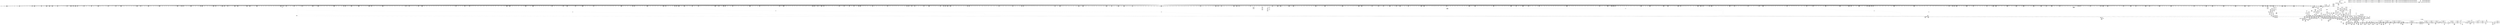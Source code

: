 digraph {
	CE0x3ed94e0 [shape=record,shape=Mrecord,label="{CE0x3ed94e0|272:_i8*,_:_CRE_1637,1638_}"]
	CE0x3e19700 [shape=record,shape=Mrecord,label="{CE0x3e19700|40:_%struct.super_block*,_56:_i8*,_:_CRE_128,136_|*MultipleSource*|security/selinux/hooks.c,1713|Function::selinux_inode_mkdir&Arg::dir::|Function::may_create&Arg::dir::}"]
	CE0x3f14b60 [shape=record,shape=Mrecord,label="{CE0x3f14b60|i64_16|*Constant*|*SummSource*}"]
	CE0x3eeafe0 [shape=record,shape=Mrecord,label="{CE0x3eeafe0|may_create:_tmp29|security/selinux/hooks.c,1722|*SummSink*}"]
	CE0x3e8d340 [shape=record,shape=Mrecord,label="{CE0x3e8d340|272:_i8*,_:_CRE_625,626_}"]
	CE0x3ed7550 [shape=record,shape=Mrecord,label="{CE0x3ed7550|272:_i8*,_:_CRE_1584,1592_|*MultipleSource*|*LoadInst*|security/selinux/hooks.c,1714|security/selinux/hooks.c,1714}"]
	CE0x3e06230 [shape=record,shape=Mrecord,label="{CE0x3e06230|GLOBAL:_lockdep_rcu_suspicious|*Constant*|*SummSink*}"]
	CE0x3e320f0 [shape=record,shape=Mrecord,label="{CE0x3e320f0|avc_has_perm:_entry|*SummSink*}"]
	CE0x3e2de30 [shape=record,shape=Mrecord,label="{CE0x3e2de30|%struct.task_struct*_(%struct.task_struct**)*_asm_movq_%gs:$_1:P_,$0_,_r,im,_dirflag_,_fpsr_,_flags_|*SummSink*}"]
	CE0x3e14c10 [shape=record,shape=Mrecord,label="{CE0x3e14c10|may_create:_dir|Function::may_create&Arg::dir::}"]
	CE0x3e8cac0 [shape=record,shape=Mrecord,label="{CE0x3e8cac0|272:_i8*,_:_CRE_617,618_}"]
	CE0x3e71140 [shape=record,shape=Mrecord,label="{CE0x3e71140|40:_%struct.super_block*,_56:_i8*,_:_CRE_909,910_}"]
	CE0x3ef8c70 [shape=record,shape=Mrecord,label="{CE0x3ef8c70|may_create:_sid11|security/selinux/hooks.c,1716}"]
	CE0x3dfe980 [shape=record,shape=Mrecord,label="{CE0x3dfe980|may_create:_if.then29|*SummSource*}"]
	CE0x3ed8820 [shape=record,shape=Mrecord,label="{CE0x3ed8820|272:_i8*,_:_CRE_1625,1626_}"]
	CE0x3e1ab60 [shape=record,shape=Mrecord,label="{CE0x3e1ab60|40:_%struct.super_block*,_56:_i8*,_:_CRE_150,151_}"]
	CE0x3e68000 [shape=record,shape=Mrecord,label="{CE0x3e68000|40:_%struct.super_block*,_56:_i8*,_:_CRE_605,606_}"]
	CE0x3e19450 [shape=record,shape=Mrecord,label="{CE0x3e19450|40:_%struct.super_block*,_56:_i8*,_:_CRE_112,120_|*MultipleSource*|security/selinux/hooks.c,1713|Function::selinux_inode_mkdir&Arg::dir::|Function::may_create&Arg::dir::}"]
	CE0x3ee9db0 [shape=record,shape=Mrecord,label="{CE0x3ee9db0|28:_i32,_:_CRE_144,152_|*MultipleSource*|*LoadInst*|security/selinux/hooks.c,1713|security/selinux/hooks.c,1713|security/selinux/hooks.c,1722}"]
	CE0x3f26c60 [shape=record,shape=Mrecord,label="{CE0x3f26c60|may_create:_call27|security/selinux/hooks.c,1735|*SummSink*}"]
	CE0x3edca00 [shape=record,shape=Mrecord,label="{CE0x3edca00|272:_i8*,_:_CRE_1687,1688_}"]
	CE0x3f11030 [shape=record,shape=Mrecord,label="{CE0x3f11030|i32_4|*Constant*|*SummSource*}"]
	CE0x3f2c520 [shape=record,shape=Mrecord,label="{CE0x3f2c520|may_create:_tmp61|security/selinux/hooks.c,1737|*SummSink*}"]
	CE0x3e8e900 [shape=record,shape=Mrecord,label="{CE0x3e8e900|272:_i8*,_:_CRE_704,708_|*MultipleSource*|*LoadInst*|security/selinux/hooks.c,1714|security/selinux/hooks.c,1714}"]
	CE0x3e116f0 [shape=record,shape=Mrecord,label="{CE0x3e116f0|i64*_getelementptr_inbounds_(_2_x_i64_,_2_x_i64_*___llvm_gcov_ctr224,_i64_0,_i64_0)|*Constant*|*SummSource*}"]
	CE0x3e4dc90 [shape=record,shape=Mrecord,label="{CE0x3e4dc90|40:_%struct.super_block*,_56:_i8*,_:_CRE_432,440_|*MultipleSource*|security/selinux/hooks.c,1713|Function::selinux_inode_mkdir&Arg::dir::|Function::may_create&Arg::dir::}"]
	CE0x3e7b9e0 [shape=record,shape=Mrecord,label="{CE0x3e7b9e0|272:_i8*,_:_CRE_1316,1317_}"]
	CE0x3e57a60 [shape=record,shape=Mrecord,label="{CE0x3e57a60|i64*_getelementptr_inbounds_(_26_x_i64_,_26_x_i64_*___llvm_gcov_ctr217,_i64_0,_i64_6)|*Constant*}"]
	CE0x3e14280 [shape=record,shape=Mrecord,label="{CE0x3e14280|40:_%struct.super_block*,_56:_i8*,_:_CRE_56,64_|*MultipleSource*|security/selinux/hooks.c,1713|Function::selinux_inode_mkdir&Arg::dir::|Function::may_create&Arg::dir::}"]
	CE0x3f118d0 [shape=record,shape=Mrecord,label="{CE0x3f118d0|VOIDTB_TE:_CE_93,94_}"]
	CE0x3f264b0 [shape=record,shape=Mrecord,label="{CE0x3f264b0|may_create:_tmp55|security/selinux/hooks.c,1735|*SummSource*}"]
	CE0x3e780c0 [shape=record,shape=Mrecord,label="{CE0x3e780c0|272:_i8*,_:_CRE_1243,1244_}"]
	CE0x3e72540 [shape=record,shape=Mrecord,label="{CE0x3e72540|40:_%struct.super_block*,_56:_i8*,_:_CRE_925,926_}"]
	CE0x3f11c10 [shape=record,shape=Mrecord,label="{CE0x3f11c10|VOIDTB_TE:_CE_104,112_|*MultipleSource*|Function::selinux_inode_mkdir&Arg::dentry::|Function::may_create&Arg::dentry::|security/selinux/hooks.c,1730}"]
	CE0x3e27770 [shape=record,shape=Mrecord,label="{CE0x3e27770|may_create:_land.lhs.true2|*SummSink*}"]
	CE0x3e6b050 [shape=record,shape=Mrecord,label="{CE0x3e6b050|40:_%struct.super_block*,_56:_i8*,_:_CRE_712,728_|*MultipleSource*|security/selinux/hooks.c,1713|Function::selinux_inode_mkdir&Arg::dir::|Function::may_create&Arg::dir::}"]
	CE0x3e87890 [shape=record,shape=Mrecord,label="{CE0x3e87890|272:_i8*,_:_CRE_396,397_}"]
	CE0x3e1d700 [shape=record,shape=Mrecord,label="{CE0x3e1d700|28:_i32,_:_CRE_15,16_}"]
	CE0x3f0fe00 [shape=record,shape=Mrecord,label="{CE0x3f0fe00|VOIDTB_TE:_CE_159,160_}"]
	CE0x3e280f0 [shape=record,shape=Mrecord,label="{CE0x3e280f0|selinux_inode_mkdir:_call|security/selinux/hooks.c,2784|*SummSink*}"]
	CE0x3ed63f0 [shape=record,shape=Mrecord,label="{CE0x3ed63f0|272:_i8*,_:_CRE_1368,1369_}"]
	CE0x3e5d5f0 [shape=record,shape=Mrecord,label="{CE0x3e5d5f0|VOIDTB_TE:_CE_224,232_|*MultipleSource*|Function::selinux_inode_mkdir&Arg::dentry::|Function::may_create&Arg::dentry::|security/selinux/hooks.c,1730}"]
	CE0x3e6de00 [shape=record,shape=Mrecord,label="{CE0x3e6de00|40:_%struct.super_block*,_56:_i8*,_:_CRE_868,869_}"]
	CE0x3f44690 [shape=record,shape=Mrecord,label="{CE0x3f44690|get_current:_tmp1}"]
	CE0x3e8b580 [shape=record,shape=Mrecord,label="{CE0x3e8b580|272:_i8*,_:_CRE_597,598_}"]
	CE0x3f2a440 [shape=record,shape=Mrecord,label="{CE0x3f2a440|i64_21|*Constant*|*SummSink*}"]
	CE0x3e33fc0 [shape=record,shape=Mrecord,label="{CE0x3e33fc0|may_create:_if.then}"]
	CE0x3eecb90 [shape=record,shape=Mrecord,label="{CE0x3eecb90|i64_11|*Constant*|*SummSource*}"]
	CE0x3e0e180 [shape=record,shape=Mrecord,label="{CE0x3e0e180|i64_4|*Constant*}"]
	CE0x3e70b00 [shape=record,shape=Mrecord,label="{CE0x3e70b00|40:_%struct.super_block*,_56:_i8*,_:_CRE_904,905_}"]
	CE0x3f2b2d0 [shape=record,shape=Mrecord,label="{CE0x3f2b2d0|may_create:_tmp58|security/selinux/hooks.c,1736}"]
	CE0x3eed560 [shape=record,shape=Mrecord,label="{CE0x3eed560|may_create:_tmp30|security/selinux/hooks.c,1725|*SummSource*}"]
	CE0x3f0e310 [shape=record,shape=Mrecord,label="{CE0x3f0e310|may_create:_tmp42|security/selinux/hooks.c,1728|*SummSink*}"]
	CE0x3eefc20 [shape=record,shape=Mrecord,label="{CE0x3eefc20|i32_(i32,_i32,_i16,_i32,_%struct.common_audit_data*)*_bitcast_(i32_(i32,_i32,_i16,_i32,_%struct.common_audit_data.495*)*_avc_has_perm_to_i32_(i32,_i32,_i16,_i32,_%struct.common_audit_data*)*)|*Constant*|*SummSink*}"]
	CE0x3e8e560 [shape=record,shape=Mrecord,label="{CE0x3e8e560|272:_i8*,_:_CRE_680,696_|*MultipleSource*|*LoadInst*|security/selinux/hooks.c,1714|security/selinux/hooks.c,1714}"]
	CE0x3e350a0 [shape=record,shape=Mrecord,label="{CE0x3e350a0|may_create:_bb|*SummSource*}"]
	CE0x3e79d70 [shape=record,shape=Mrecord,label="{CE0x3e79d70|272:_i8*,_:_CRE_1270,1271_}"]
	CE0x3e7bd10 [shape=record,shape=Mrecord,label="{CE0x3e7bd10|272:_i8*,_:_CRE_1319,1320_}"]
	CE0x3e27fb0 [shape=record,shape=Mrecord,label="{CE0x3e27fb0|selinux_inode_mkdir:_call|security/selinux/hooks.c,2784}"]
	CE0x3e122d0 [shape=record,shape=Mrecord,label="{CE0x3e122d0|i16_7|*Constant*}"]
	CE0x3e0c070 [shape=record,shape=Mrecord,label="{CE0x3e0c070|may_create:_tmp6|security/selinux/hooks.c,1706|*SummSink*}"]
	CE0x3ee75b0 [shape=record,shape=Mrecord,label="{CE0x3ee75b0|28:_i32,_:_CRE_86,87_}"]
	CE0x3e38c50 [shape=record,shape=Mrecord,label="{CE0x3e38c50|40:_%struct.super_block*,_56:_i8*,_:_CRE_205,206_}"]
	CE0x3f13e70 [shape=record,shape=Mrecord,label="{CE0x3f13e70|may_create:_conv|security/selinux/hooks.c,1728|*SummSource*}"]
	CE0x3e7e3f0 [shape=record,shape=Mrecord,label="{CE0x3e7e3f0|272:_i8*,_:_CRE_434,435_}"]
	CE0x3e88e00 [shape=record,shape=Mrecord,label="{CE0x3e88e00|272:_i8*,_:_CRE_20,21_|*MultipleSource*|*LoadInst*|security/selinux/hooks.c,1714|security/selinux/hooks.c,1714}"]
	CE0x3e06f20 [shape=record,shape=Mrecord,label="{CE0x3e06f20|40:_%struct.super_block*,_56:_i8*,_:_CRE_558,559_}"]
	CE0x3e64140 [shape=record,shape=Mrecord,label="{CE0x3e64140|272:_i8*,_:_CRE_1338,1339_}"]
	CE0x36aa0b0 [shape=record,shape=Mrecord,label="{CE0x36aa0b0|selinux_inode_mkdir:_tmp2|*SummSink*}"]
	CE0x3e23f00 [shape=record,shape=Mrecord,label="{CE0x3e23f00|40:_%struct.super_block*,_56:_i8*,_:_CRE_24,32_|*MultipleSource*|security/selinux/hooks.c,1713|Function::selinux_inode_mkdir&Arg::dir::|Function::may_create&Arg::dir::}"]
	CE0x3e24230 [shape=record,shape=Mrecord,label="{CE0x3e24230|avc_has_perm:_entry}"]
	CE0x3e76a70 [shape=record,shape=Mrecord,label="{CE0x3e76a70|272:_i8*,_:_CRE_1222,1223_}"]
	CE0x3f29760 [shape=record,shape=Mrecord,label="{CE0x3f29760|may_create:_tmp51|security/selinux/hooks.c,1732|*SummSource*}"]
	CE0x3e06ca0 [shape=record,shape=Mrecord,label="{CE0x3e06ca0|40:_%struct.super_block*,_56:_i8*,_:_CRE_556,557_}"]
	CE0x3e68500 [shape=record,shape=Mrecord,label="{CE0x3e68500|40:_%struct.super_block*,_56:_i8*,_:_CRE_609,610_}"]
	CE0x3e5d920 [shape=record,shape=Mrecord,label="{CE0x3e5d920|VOIDTB_TE:_CE_248,256_|*MultipleSource*|Function::selinux_inode_mkdir&Arg::dentry::|Function::may_create&Arg::dentry::|security/selinux/hooks.c,1730}"]
	CE0x3e898d0 [shape=record,shape=Mrecord,label="{CE0x3e898d0|272:_i8*,_:_CRE_570,571_}"]
	CE0x3e77620 [shape=record,shape=Mrecord,label="{CE0x3e77620|272:_i8*,_:_CRE_1233,1234_}"]
	CE0x3e7d0d0 [shape=record,shape=Mrecord,label="{CE0x3e7d0d0|272:_i8*,_:_CRE_416,417_}"]
	CE0x3e38350 [shape=record,shape=Mrecord,label="{CE0x3e38350|40:_%struct.super_block*,_56:_i8*,_:_CRE_193,194_}"]
	CE0x3f2a920 [shape=record,shape=Mrecord,label="{CE0x3f2a920|may_create:_tmp56|security/selinux/hooks.c,1736|*SummSource*}"]
	CE0x3e2aa50 [shape=record,shape=Mrecord,label="{CE0x3e2aa50|GLOBAL:___llvm_gcov_ctr217|Global_var:__llvm_gcov_ctr217}"]
	CE0x3e49080 [shape=record,shape=Mrecord,label="{CE0x3e49080|40:_%struct.super_block*,_56:_i8*,_:_CRE_274,275_}"]
	CE0x3e571d0 [shape=record,shape=Mrecord,label="{CE0x3e571d0|may_create:_tmp11|security/selinux/hooks.c,1706|*SummSource*}"]
	CE0x3edf0f0 [shape=record,shape=Mrecord,label="{CE0x3edf0f0|272:_i8*,_:_CRE_1864,1872_|*MultipleSource*|*LoadInst*|security/selinux/hooks.c,1714|security/selinux/hooks.c,1714}"]
	CE0x3e63d00 [shape=record,shape=Mrecord,label="{CE0x3e63d00|272:_i8*,_:_CRE_1334,1335_}"]
	CE0x3e1fed0 [shape=record,shape=Mrecord,label="{CE0x3e1fed0|may_create:_if.then16|*SummSink*}"]
	CE0x3eece10 [shape=record,shape=Mrecord,label="{CE0x3eece10|i64_10|*Constant*}"]
	CE0x3e5c0b0 [shape=record,shape=Mrecord,label="{CE0x3e5c0b0|VOIDTB_TE:_CE_204,205_}"]
	CE0x3edb190 [shape=record,shape=Mrecord,label="{CE0x3edb190|272:_i8*,_:_CRE_1664,1665_}"]
	CE0x3e647a0 [shape=record,shape=Mrecord,label="{CE0x3e647a0|272:_i8*,_:_CRE_1344,1345_}"]
	CE0x3ee8d90 [shape=record,shape=Mrecord,label="{CE0x3ee8d90|28:_i32,_:_CRE_109,110_}"]
	CE0x3e68dc0 [shape=record,shape=Mrecord,label="{CE0x3e68dc0|40:_%struct.super_block*,_56:_i8*,_:_CRE_616,617_}"]
	CE0x3ed7ac0 [shape=record,shape=Mrecord,label="{CE0x3ed7ac0|272:_i8*,_:_CRE_1600,1604_|*MultipleSource*|*LoadInst*|security/selinux/hooks.c,1714|security/selinux/hooks.c,1714}"]
	CE0x3e38f50 [shape=record,shape=Mrecord,label="{CE0x3e38f50|40:_%struct.super_block*,_56:_i8*,_:_CRE_212,216_|*MultipleSource*|security/selinux/hooks.c,1713|Function::selinux_inode_mkdir&Arg::dir::|Function::may_create&Arg::dir::}"]
	CE0x3e5ba50 [shape=record,shape=Mrecord,label="{CE0x3e5ba50|VOIDTB_TE:_CE_198,199_}"]
	CE0x3f14800 [shape=record,shape=Mrecord,label="{CE0x3f14800|may_create:_tobool19|security/selinux/hooks.c,1728|*SummSink*}"]
	CE0x3e5b830 [shape=record,shape=Mrecord,label="{CE0x3e5b830|VOIDTB_TE:_CE_196,197_}"]
	CE0x3ef8d80 [shape=record,shape=Mrecord,label="{CE0x3ef8d80|may_create:_sid11|security/selinux/hooks.c,1716|*SummSource*}"]
	CE0x3e335c0 [shape=record,shape=Mrecord,label="{CE0x3e335c0|may_create:_tmp15|security/selinux/hooks.c,1706|*SummSink*}"]
	CE0x3e24a90 [shape=record,shape=Mrecord,label="{CE0x3e24a90|i64_5|*Constant*|*SummSink*}"]
	CE0x3f109b0 [shape=record,shape=Mrecord,label="{CE0x3f109b0|VOIDTB_TE:_CE_170,171_}"]
	CE0x3e835f0 [shape=record,shape=Mrecord,label="{CE0x3e835f0|272:_i8*,_:_CRE_112,120_|*MultipleSource*|*LoadInst*|security/selinux/hooks.c,1714|security/selinux/hooks.c,1714}"]
	CE0x3e0c490 [shape=record,shape=Mrecord,label="{CE0x3e0c490|may_create:_tmp7|security/selinux/hooks.c,1706|*SummSink*}"]
	CE0x3e1b220 [shape=record,shape=Mrecord,label="{CE0x3e1b220|40:_%struct.super_block*,_56:_i8*,_:_CRE_159,160_}"]
	CE0x3e32850 [shape=record,shape=Mrecord,label="{CE0x3e32850|may_create:_tmp14|security/selinux/hooks.c,1706|*SummSource*}"]
	CE0x3e055d0 [shape=record,shape=Mrecord,label="{CE0x3e055d0|_call_void_lockdep_rcu_suspicious(i8*_getelementptr_inbounds_(_25_x_i8_,_25_x_i8_*_.str3,_i32_0,_i32_0),_i32_1706,_i8*_getelementptr_inbounds_(_45_x_i8_,_45_x_i8_*_.str12,_i32_0,_i32_0))_#10,_!dbg_!27731|security/selinux/hooks.c,1706}"]
	CE0x3e4ccd0 [shape=record,shape=Mrecord,label="{CE0x3e4ccd0|40:_%struct.super_block*,_56:_i8*,_:_CRE_376,384_|*MultipleSource*|security/selinux/hooks.c,1713|Function::selinux_inode_mkdir&Arg::dir::|Function::may_create&Arg::dir::}"]
	CE0x3e6a290 [shape=record,shape=Mrecord,label="{CE0x3e6a290|40:_%struct.super_block*,_56:_i8*,_:_CRE_672,680_|*MultipleSource*|security/selinux/hooks.c,1713|Function::selinux_inode_mkdir&Arg::dir::|Function::may_create&Arg::dir::}"]
	CE0x3e73440 [shape=record,shape=Mrecord,label="{CE0x3e73440|40:_%struct.super_block*,_56:_i8*,_:_CRE_944,952_|*MultipleSource*|security/selinux/hooks.c,1713|Function::selinux_inode_mkdir&Arg::dir::|Function::may_create&Arg::dir::}"]
	CE0x3e305d0 [shape=record,shape=Mrecord,label="{CE0x3e305d0|may_create:_tmp20|security/selinux/hooks.c,1706|*SummSink*}"]
	CE0x3e65080 [shape=record,shape=Mrecord,label="{CE0x3e65080|40:_%struct.super_block*,_56:_i8*,_:_CRE_567,568_}"]
	CE0x3eded50 [shape=record,shape=Mrecord,label="{CE0x3eded50|272:_i8*,_:_CRE_1848,1856_|*MultipleSource*|*LoadInst*|security/selinux/hooks.c,1714|security/selinux/hooks.c,1714}"]
	CE0x3e5c600 [shape=record,shape=Mrecord,label="{CE0x3e5c600|VOIDTB_TE:_CE_209,210_}"]
	CE0x3ef9590 [shape=record,shape=Mrecord,label="{CE0x3ef9590|may_create:_tmp33|security/selinux/hooks.c,1725|*SummSource*}"]
	CE0x3e77a60 [shape=record,shape=Mrecord,label="{CE0x3e77a60|272:_i8*,_:_CRE_1237,1238_}"]
	CE0x3ee91d0 [shape=record,shape=Mrecord,label="{CE0x3ee91d0|28:_i32,_:_CRE_113,114_}"]
	CE0x3f0cef0 [shape=record,shape=Mrecord,label="{CE0x3f0cef0|may_create:_tmp45|security/selinux/hooks.c,1728|*SummSink*}"]
	CE0x3e5fdb0 [shape=record,shape=Mrecord,label="{CE0x3e5fdb0|may_create:_call22|security/selinux/hooks.c,1729|*SummSink*}"]
	CE0x3f2c440 [shape=record,shape=Mrecord,label="{CE0x3f2c440|i64*_getelementptr_inbounds_(_26_x_i64_,_26_x_i64_*___llvm_gcov_ctr217,_i64_0,_i64_23)|*Constant*|*SummSink*}"]
	CE0x3e5b3f0 [shape=record,shape=Mrecord,label="{CE0x3e5b3f0|VOIDTB_TE:_CE_192,193_}"]
	CE0x3e5a730 [shape=record,shape=Mrecord,label="{CE0x3e5a730|VOIDTB_TE:_CE_180,181_}"]
	CE0x3e82670 [shape=record,shape=Mrecord,label="{CE0x3e82670|may_create:_s_security|security/selinux/hooks.c,1714|*SummSink*}"]
	CE0x3e868b0 [shape=record,shape=Mrecord,label="{CE0x3e868b0|272:_i8*,_:_CRE_336,344_|*MultipleSource*|*LoadInst*|security/selinux/hooks.c,1714|security/selinux/hooks.c,1714}"]
	CE0x3e340c0 [shape=record,shape=Mrecord,label="{CE0x3e340c0|may_create:_if.then|*SummSource*}"]
	CE0x3e34460 [shape=record,shape=Mrecord,label="{CE0x3e34460|_call_void_mcount()_#3|*SummSink*}"]
	CE0x3e7d950 [shape=record,shape=Mrecord,label="{CE0x3e7d950|272:_i8*,_:_CRE_424,425_}"]
	CE0x3ec1160 [shape=record,shape=Mrecord,label="{CE0x3ec1160|get_current:_tmp|*SummSource*}"]
	CE0x3e6d190 [shape=record,shape=Mrecord,label="{CE0x3e6d190|40:_%struct.super_block*,_56:_i8*,_:_CRE_848,856_|*MultipleSource*|security/selinux/hooks.c,1713|Function::selinux_inode_mkdir&Arg::dir::|Function::may_create&Arg::dir::}"]
	CE0x3e7aa30 [shape=record,shape=Mrecord,label="{CE0x3e7aa30|272:_i8*,_:_CRE_1288,1296_|*MultipleSource*|*LoadInst*|security/selinux/hooks.c,1714|security/selinux/hooks.c,1714}"]
	CE0x3e5df40 [shape=record,shape=Mrecord,label="{CE0x3e5df40|VOIDTB_TE:_CE_272,280_|*MultipleSource*|Function::selinux_inode_mkdir&Arg::dentry::|Function::may_create&Arg::dentry::|security/selinux/hooks.c,1730}"]
	CE0x3efabe0 [shape=record,shape=Mrecord,label="{CE0x3efabe0|may_create:_tmp35|security/selinux/hooks.c,1726|*SummSource*}"]
	CE0x3edd220 [shape=record,shape=Mrecord,label="{CE0x3edd220|272:_i8*,_:_CRE_1720,1728_|*MultipleSource*|*LoadInst*|security/selinux/hooks.c,1714|security/selinux/hooks.c,1714}"]
	CE0x3e7e830 [shape=record,shape=Mrecord,label="{CE0x3e7e830|272:_i8*,_:_CRE_438,439_}"]
	CE0x3e800a0 [shape=record,shape=Mrecord,label="{CE0x3e800a0|272:_i8*,_:_CRE_461,462_}"]
	CE0x3ed52f0 [shape=record,shape=Mrecord,label="{CE0x3ed52f0|272:_i8*,_:_CRE_1352,1353_}"]
	CE0x3ed7c90 [shape=record,shape=Mrecord,label="{CE0x3ed7c90|272:_i8*,_:_CRE_1608,1612_|*MultipleSource*|*LoadInst*|security/selinux/hooks.c,1714|security/selinux/hooks.c,1714}"]
	CE0x3e4e7d0 [shape=record,shape=Mrecord,label="{CE0x3e4e7d0|40:_%struct.super_block*,_56:_i8*,_:_CRE_472,473_}"]
	CE0x3e69040 [shape=record,shape=Mrecord,label="{CE0x3e69040|40:_%struct.super_block*,_56:_i8*,_:_CRE_618,619_}"]
	CE0x3e85690 [shape=record,shape=Mrecord,label="{CE0x3e85690|272:_i8*,_:_CRE_264,268_|*MultipleSource*|*LoadInst*|security/selinux/hooks.c,1714|security/selinux/hooks.c,1714}"]
	CE0x3e1bbe0 [shape=record,shape=Mrecord,label="{CE0x3e1bbe0|40:_%struct.super_block*,_56:_i8*,_:_CRE_172,173_}"]
	CE0x3e7acc0 [shape=record,shape=Mrecord,label="{CE0x3e7acc0|272:_i8*,_:_CRE_1305,1306_}"]
	CE0x3e4c280 [shape=record,shape=Mrecord,label="{CE0x3e4c280|40:_%struct.super_block*,_56:_i8*,_:_CRE_328,336_|*MultipleSource*|security/selinux/hooks.c,1713|Function::selinux_inode_mkdir&Arg::dir::|Function::may_create&Arg::dir::}"]
	CE0x3f26620 [shape=record,shape=Mrecord,label="{CE0x3f26620|may_create:_tmp55|security/selinux/hooks.c,1735|*SummSink*}"]
	CE0x3e5aa60 [shape=record,shape=Mrecord,label="{CE0x3e5aa60|VOIDTB_TE:_CE_183,184_}"]
	CE0x3e8c020 [shape=record,shape=Mrecord,label="{CE0x3e8c020|272:_i8*,_:_CRE_607,608_}"]
	CE0x3e14860 [shape=record,shape=Mrecord,label="{CE0x3e14860|i32_0|*Constant*}"]
	CE0x3e64470 [shape=record,shape=Mrecord,label="{CE0x3e64470|272:_i8*,_:_CRE_1341,1342_}"]
	CE0x3ef2990 [shape=record,shape=Mrecord,label="{CE0x3ef2990|may_create:_create_sid|security/selinux/hooks.c,1717}"]
	CE0x3e2a7c0 [shape=record,shape=Mrecord,label="{CE0x3e2a7c0|may_create:_tmp4|security/selinux/hooks.c,1706|*SummSink*}"]
	CE0x3efe6d0 [shape=record,shape=Mrecord,label="{CE0x3efe6d0|may_create:_flags|security/selinux/hooks.c,1728}"]
	CE0x3e71dc0 [shape=record,shape=Mrecord,label="{CE0x3e71dc0|40:_%struct.super_block*,_56:_i8*,_:_CRE_919,920_}"]
	CE0x3e86ff0 [shape=record,shape=Mrecord,label="{CE0x3e86ff0|272:_i8*,_:_CRE_368,372_|*MultipleSource*|*LoadInst*|security/selinux/hooks.c,1714|security/selinux/hooks.c,1714}"]
	CE0x3ee7cb0 [shape=record,shape=Mrecord,label="{CE0x3ee7cb0|28:_i32,_:_CRE_93,94_}"]
	CE0x3e4f800 [shape=record,shape=Mrecord,label="{CE0x3e4f800|40:_%struct.super_block*,_56:_i8*,_:_CRE_483,484_}"]
	CE0x3e64690 [shape=record,shape=Mrecord,label="{CE0x3e64690|272:_i8*,_:_CRE_1343,1344_}"]
	CE0x3e83080 [shape=record,shape=Mrecord,label="{CE0x3e83080|272:_i8*,_:_CRE_88,96_|*MultipleSource*|*LoadInst*|security/selinux/hooks.c,1714|security/selinux/hooks.c,1714}"]
	CE0x3e64f40 [shape=record,shape=Mrecord,label="{CE0x3e64f40|40:_%struct.super_block*,_56:_i8*,_:_CRE_566,567_}"]
	CE0x3e4ca90 [shape=record,shape=Mrecord,label="{CE0x3e4ca90|40:_%struct.super_block*,_56:_i8*,_:_CRE_360,376_|*MultipleSource*|security/selinux/hooks.c,1713|Function::selinux_inode_mkdir&Arg::dir::|Function::may_create&Arg::dir::}"]
	CE0x3f27f60 [shape=record,shape=Mrecord,label="{CE0x3f27f60|i64_17|*Constant*|*SummSink*}"]
	CE0x3e07d40 [shape=record,shape=Mrecord,label="{CE0x3e07d40|_ret_%struct.task_struct*_%tmp4,_!dbg_!27714|./arch/x86/include/asm/current.h,14|*SummSink*}"]
	CE0x3e6ed00 [shape=record,shape=Mrecord,label="{CE0x3e6ed00|40:_%struct.super_block*,_56:_i8*,_:_CRE_880,881_}"]
	CE0x3e13d10 [shape=record,shape=Mrecord,label="{CE0x3e13d10|may_create:_dentry|Function::may_create&Arg::dentry::|*SummSink*}"]
	CE0x3e722c0 [shape=record,shape=Mrecord,label="{CE0x3e722c0|40:_%struct.super_block*,_56:_i8*,_:_CRE_923,924_}"]
	CE0x3efc3e0 [shape=record,shape=Mrecord,label="{CE0x3efc3e0|i64_13|*Constant*|*SummSink*}"]
	CE0x3e094a0 [shape=record,shape=Mrecord,label="{CE0x3e094a0|may_create:_tmp2|*SummSource*}"]
	CE0x3dffe60 [shape=record,shape=Mrecord,label="{CE0x3dffe60|i64_1|*Constant*|*SummSource*}"]
	CE0x3edb2a0 [shape=record,shape=Mrecord,label="{CE0x3edb2a0|272:_i8*,_:_CRE_1665,1666_}"]
	CE0x3e656c0 [shape=record,shape=Mrecord,label="{CE0x3e656c0|40:_%struct.super_block*,_56:_i8*,_:_CRE_572,573_}"]
	CE0x3e5b1d0 [shape=record,shape=Mrecord,label="{CE0x3e5b1d0|VOIDTB_TE:_CE_190,191_}"]
	CE0x3e5c3e0 [shape=record,shape=Mrecord,label="{CE0x3e5c3e0|VOIDTB_TE:_CE_207,208_}"]
	CE0x3f29af0 [shape=record,shape=Mrecord,label="{CE0x3f29af0|i64_18|*Constant*}"]
	CE0x3e5d810 [shape=record,shape=Mrecord,label="{CE0x3e5d810|VOIDTB_TE:_CE_240,248_|*MultipleSource*|Function::selinux_inode_mkdir&Arg::dentry::|Function::may_create&Arg::dentry::|security/selinux/hooks.c,1730}"]
	CE0x3e8c240 [shape=record,shape=Mrecord,label="{CE0x3e8c240|272:_i8*,_:_CRE_609,610_}"]
	CE0x3ee0620 [shape=record,shape=Mrecord,label="{CE0x3ee0620|272:_i8*,_:_CRE_2056,2112_|*MultipleSource*|*LoadInst*|security/selinux/hooks.c,1714|security/selinux/hooks.c,1714}"]
	CE0x3ec11d0 [shape=record,shape=Mrecord,label="{CE0x3ec11d0|COLLAPSED:_GCMRE___llvm_gcov_ctr98_internal_global_2_x_i64_zeroinitializer:_elem_0:default:}"]
	CE0x3e58fd0 [shape=record,shape=Mrecord,label="{CE0x3e58fd0|get_current:_bb}"]
	CE0x3e364d0 [shape=record,shape=Mrecord,label="{CE0x3e364d0|may_create:_lor.lhs.false|*SummSink*}"]
	CE0x3f0bdf0 [shape=record,shape=Mrecord,label="{CE0x3f0bdf0|may_create:_tmp41|security/selinux/hooks.c,1728}"]
	CE0x3f3bf90 [shape=record,shape=Mrecord,label="{CE0x3f3bf90|may_create:_call32|security/selinux/hooks.c,1739|*SummSource*}"]
	CE0x3e76fc0 [shape=record,shape=Mrecord,label="{CE0x3e76fc0|272:_i8*,_:_CRE_1227,1228_}"]
	CE0x3e596d0 [shape=record,shape=Mrecord,label="{CE0x3e596d0|get_current:_tmp|*SummSink*}"]
	CE0x3efe1b0 [shape=record,shape=Mrecord,label="{CE0x3efe1b0|i32_5|*Constant*}"]
	CE0x3e71f00 [shape=record,shape=Mrecord,label="{CE0x3e71f00|40:_%struct.super_block*,_56:_i8*,_:_CRE_920,921_}"]
	CE0x3ee8620 [shape=record,shape=Mrecord,label="{CE0x3ee8620|28:_i32,_:_CRE_102,103_}"]
	CE0x3e82100 [shape=record,shape=Mrecord,label="{CE0x3e82100|may_create:_s_security|security/selinux/hooks.c,1714}"]
	CE0x3eea7e0 [shape=record,shape=Mrecord,label="{CE0x3eea7e0|28:_i32,_:_CRE_192,196_|*MultipleSource*|*LoadInst*|security/selinux/hooks.c,1713|security/selinux/hooks.c,1713|security/selinux/hooks.c,1722}"]
	CE0x3e2d8b0 [shape=record,shape=Mrecord,label="{CE0x3e2d8b0|may_create:_tmp18|security/selinux/hooks.c,1706|*SummSource*}"]
	CE0x3e1a7a0 [shape=record,shape=Mrecord,label="{CE0x3e1a7a0|40:_%struct.super_block*,_56:_i8*,_:_CRE_145,146_}"]
	CE0x3e4ea10 [shape=record,shape=Mrecord,label="{CE0x3e4ea10|40:_%struct.super_block*,_56:_i8*,_:_CRE_473,474_}"]
	CE0x3e1d5e0 [shape=record,shape=Mrecord,label="{CE0x3e1d5e0|28:_i32,_:_CRE_13,14_}"]
	CE0x3e5d4e0 [shape=record,shape=Mrecord,label="{CE0x3e5d4e0|VOIDTB_TE:_CE_223,224_}"]
	CE0x3e6c210 [shape=record,shape=Mrecord,label="{CE0x3e6c210|40:_%struct.super_block*,_56:_i8*,_:_CRE_792,800_|*MultipleSource*|security/selinux/hooks.c,1713|Function::selinux_inode_mkdir&Arg::dir::|Function::may_create&Arg::dir::}"]
	CE0x3e65bc0 [shape=record,shape=Mrecord,label="{CE0x3e65bc0|40:_%struct.super_block*,_56:_i8*,_:_CRE_576,577_}"]
	CE0x3ed9b40 [shape=record,shape=Mrecord,label="{CE0x3ed9b40|272:_i8*,_:_CRE_1643,1644_}"]
	CE0x3e637b0 [shape=record,shape=Mrecord,label="{CE0x3e637b0|272:_i8*,_:_CRE_1329,1330_}"]
	CE0x3e38590 [shape=record,shape=Mrecord,label="{CE0x3e38590|40:_%struct.super_block*,_56:_i8*,_:_CRE_196,197_}"]
	CE0x3e8d890 [shape=record,shape=Mrecord,label="{CE0x3e8d890|272:_i8*,_:_CRE_630,631_}"]
	CE0x3e89c00 [shape=record,shape=Mrecord,label="{CE0x3e89c00|272:_i8*,_:_CRE_573,574_}"]
	CE0x3e8dab0 [shape=record,shape=Mrecord,label="{CE0x3e8dab0|272:_i8*,_:_CRE_1208,1209_}"]
	CE0x3e0def0 [shape=record,shape=Mrecord,label="{CE0x3e0def0|may_create:_tobool1|security/selinux/hooks.c,1706|*SummSink*}"]
	CE0x3ef0e30 [shape=record,shape=Mrecord,label="{CE0x3ef0e30|avc_has_perm:_tclass|Function::avc_has_perm&Arg::tclass::|*SummSource*}"]
	CE0x3ee79b0 [shape=record,shape=Mrecord,label="{CE0x3ee79b0|28:_i32,_:_CRE_90,91_}"]
	CE0x3e4ff80 [shape=record,shape=Mrecord,label="{CE0x3e4ff80|40:_%struct.super_block*,_56:_i8*,_:_CRE_496,500_|*MultipleSource*|security/selinux/hooks.c,1713|Function::selinux_inode_mkdir&Arg::dir::|Function::may_create&Arg::dir::}"]
	CE0x3ee9610 [shape=record,shape=Mrecord,label="{CE0x3ee9610|28:_i32,_:_CRE_117,118_}"]
	CE0x3e8eca0 [shape=record,shape=Mrecord,label="{CE0x3e8eca0|272:_i8*,_:_CRE_720,736_|*MultipleSource*|*LoadInst*|security/selinux/hooks.c,1714|security/selinux/hooks.c,1714}"]
	CE0x3e8ee70 [shape=record,shape=Mrecord,label="{CE0x3e8ee70|272:_i8*,_:_CRE_736,880_|*MultipleSource*|*LoadInst*|security/selinux/hooks.c,1714|security/selinux/hooks.c,1714}"]
	CE0x3ee78b0 [shape=record,shape=Mrecord,label="{CE0x3ee78b0|28:_i32,_:_CRE_89,90_}"]
	CE0x3f26af0 [shape=record,shape=Mrecord,label="{CE0x3f26af0|may_create:_call27|security/selinux/hooks.c,1735|*SummSource*}"]
	CE0x3e574e0 [shape=record,shape=Mrecord,label="{CE0x3e574e0|may_create:_tmp12|security/selinux/hooks.c,1706}"]
	CE0x3e2b760 [shape=record,shape=Mrecord,label="{CE0x3e2b760|may_create:_dir|Function::may_create&Arg::dir::|*SummSink*}"]
	CE0x3e387d0 [shape=record,shape=Mrecord,label="{CE0x3e387d0|40:_%struct.super_block*,_56:_i8*,_:_CRE_199,200_}"]
	CE0x3e5fa80 [shape=record,shape=Mrecord,label="{CE0x3e5fa80|VOIDTB_TE:_CE_319,320_}"]
	CE0x3e5e360 [shape=record,shape=Mrecord,label="{CE0x3e5e360|VOIDTB_TE:_CE_288,296_|*MultipleSource*|Function::selinux_inode_mkdir&Arg::dentry::|Function::may_create&Arg::dentry::|security/selinux/hooks.c,1730}"]
	CE0x3e27ba0 [shape=record,shape=Mrecord,label="{CE0x3e27ba0|may_create:_return}"]
	CE0x3ed5210 [shape=record,shape=Mrecord,label="{CE0x3ed5210|272:_i8*,_:_CRE_1351,1352_}"]
	CE0x3e38dd0 [shape=record,shape=Mrecord,label="{CE0x3e38dd0|40:_%struct.super_block*,_56:_i8*,_:_CRE_207,208_}"]
	CE0x3e72040 [shape=record,shape=Mrecord,label="{CE0x3e72040|40:_%struct.super_block*,_56:_i8*,_:_CRE_921,922_}"]
	CE0x3e88fc0 [shape=record,shape=Mrecord,label="{CE0x3e88fc0|272:_i8*,_:_CRE_24,32_|*MultipleSource*|*LoadInst*|security/selinux/hooks.c,1714|security/selinux/hooks.c,1714}"]
	CE0x3ee9a50 [shape=record,shape=Mrecord,label="{CE0x3ee9a50|28:_i32,_:_CRE_128,136_|*MultipleSource*|*LoadInst*|security/selinux/hooks.c,1713|security/selinux/hooks.c,1713|security/selinux/hooks.c,1722}"]
	CE0x3efa3a0 [shape=record,shape=Mrecord,label="{CE0x3efa3a0|i64*_getelementptr_inbounds_(_26_x_i64_,_26_x_i64_*___llvm_gcov_ctr217,_i64_0,_i64_12)|*Constant*|*SummSink*}"]
	CE0x3e49300 [shape=record,shape=Mrecord,label="{CE0x3e49300|40:_%struct.super_block*,_56:_i8*,_:_CRE_276,277_}"]
	CE0x3e71c80 [shape=record,shape=Mrecord,label="{CE0x3e71c80|40:_%struct.super_block*,_56:_i8*,_:_CRE_918,919_}"]
	CE0x3f45dc0 [shape=record,shape=Mrecord,label="{CE0x3f45dc0|i64*_getelementptr_inbounds_(_2_x_i64_,_2_x_i64_*___llvm_gcov_ctr98,_i64_0,_i64_0)|*Constant*}"]
	CE0x3efd320 [shape=record,shape=Mrecord,label="{CE0x3efd320|may_create:_tmp38|security/selinux/hooks.c,1728|*SummSource*}"]
	CE0x3edfa60 [shape=record,shape=Mrecord,label="{CE0x3edfa60|272:_i8*,_:_CRE_1879,1880_}"]
	CE0x3f2ad60 [shape=record,shape=Mrecord,label="{CE0x3f2ad60|may_create:_tmp57|security/selinux/hooks.c,1736}"]
	CE0x3e5cc60 [shape=record,shape=Mrecord,label="{CE0x3e5cc60|VOIDTB_TE:_CE_215,216_}"]
	CE0x3e36610 [shape=record,shape=Mrecord,label="{CE0x3e36610|may_create:_if.end30}"]
	CE0x3e6a4d0 [shape=record,shape=Mrecord,label="{CE0x3e6a4d0|40:_%struct.super_block*,_56:_i8*,_:_CRE_680,684_|*MultipleSource*|security/selinux/hooks.c,1713|Function::selinux_inode_mkdir&Arg::dir::|Function::may_create&Arg::dir::}"]
	CE0x3f2a800 [shape=record,shape=Mrecord,label="{CE0x3f2a800|may_create:_tmp56|security/selinux/hooks.c,1736}"]
	CE0x3e849e0 [shape=record,shape=Mrecord,label="{CE0x3e849e0|272:_i8*,_:_CRE_200,204_|*MultipleSource*|*LoadInst*|security/selinux/hooks.c,1714|security/selinux/hooks.c,1714}"]
	CE0x3e6e800 [shape=record,shape=Mrecord,label="{CE0x3e6e800|40:_%struct.super_block*,_56:_i8*,_:_CRE_876,877_}"]
	CE0x3e5f530 [shape=record,shape=Mrecord,label="{CE0x3e5f530|VOIDTB_TE:_CE_314,315_}"]
	CE0x3e2f680 [shape=record,shape=Mrecord,label="{CE0x3e2f680|may_create:_tmp19|security/selinux/hooks.c,1706|*SummSink*}"]
	CE0x3ee51e0 [shape=record,shape=Mrecord,label="{CE0x3ee51e0|i64*_getelementptr_inbounds_(_2_x_i64_,_2_x_i64_*___llvm_gcov_ctr98,_i64_0,_i64_1)|*Constant*}"]
	CE0x3f130d0 [shape=record,shape=Mrecord,label="{CE0x3f130d0|VOIDTB_TE:_CE_72,80_|*MultipleSource*|Function::selinux_inode_mkdir&Arg::dentry::|Function::may_create&Arg::dentry::|security/selinux/hooks.c,1730}"]
	CE0x3e375b0 [shape=record,shape=Mrecord,label="{CE0x3e375b0|i64*_getelementptr_inbounds_(_26_x_i64_,_26_x_i64_*___llvm_gcov_ctr217,_i64_0,_i64_0)|*Constant*}"]
	CE0x3e11280 [shape=record,shape=Mrecord,label="{CE0x3e11280|COLLAPSED:_GCMRE___llvm_gcov_ctr224_internal_global_2_x_i64_zeroinitializer:_elem_0:default:}"]
	CE0x3e8f040 [shape=record,shape=Mrecord,label="{CE0x3e8f040|272:_i8*,_:_CRE_880,896_|*MultipleSource*|*LoadInst*|security/selinux/hooks.c,1714|security/selinux/hooks.c,1714}"]
	CE0x3e8c350 [shape=record,shape=Mrecord,label="{CE0x3e8c350|272:_i8*,_:_CRE_610,611_}"]
	CE0x3e7c310 [shape=record,shape=Mrecord,label="{CE0x3e7c310|i32_16|*Constant*|*SummSink*}"]
	CE0x3e85fa0 [shape=record,shape=Mrecord,label="{CE0x3e85fa0|272:_i8*,_:_CRE_296,304_|*MultipleSource*|*LoadInst*|security/selinux/hooks.c,1714|security/selinux/hooks.c,1714}"]
	CE0x3f44620 [shape=record,shape=Mrecord,label="{CE0x3f44620|i64_1|*Constant*}"]
	CE0x3e5cf90 [shape=record,shape=Mrecord,label="{CE0x3e5cf90|VOIDTB_TE:_CE_218,219_}"]
	CE0x3e7f710 [shape=record,shape=Mrecord,label="{CE0x3e7f710|272:_i8*,_:_CRE_452,453_}"]
	CE0x3ef2fa0 [shape=record,shape=Mrecord,label="{CE0x3ef2fa0|may_create:_type|security/selinux/hooks.c,1719|*SummSink*}"]
	CE0x3e2c770 [shape=record,shape=Mrecord,label="{CE0x3e2c770|i8*_getelementptr_inbounds_(_45_x_i8_,_45_x_i8_*_.str12,_i32_0,_i32_0)|*Constant*|*SummSource*}"]
	CE0x3eed9a0 [shape=record,shape=Mrecord,label="{CE0x3eed9a0|may_create:_tmp31|security/selinux/hooks.c,1725}"]
	CE0x3e05e30 [shape=record,shape=Mrecord,label="{CE0x3e05e30|i8*_getelementptr_inbounds_(_25_x_i8_,_25_x_i8_*_.str3,_i32_0,_i32_0)|*Constant*|*SummSink*}"]
	CE0x3ed9810 [shape=record,shape=Mrecord,label="{CE0x3ed9810|272:_i8*,_:_CRE_1640,1641_}"]
	CE0x3e697c0 [shape=record,shape=Mrecord,label="{CE0x3e697c0|40:_%struct.super_block*,_56:_i8*,_:_CRE_624,628_|*MultipleSource*|security/selinux/hooks.c,1713|Function::selinux_inode_mkdir&Arg::dir::|Function::may_create&Arg::dir::}"]
	CE0x3e6b510 [shape=record,shape=Mrecord,label="{CE0x3e6b510|40:_%struct.super_block*,_56:_i8*,_:_CRE_736,740_|*MultipleSource*|security/selinux/hooks.c,1713|Function::selinux_inode_mkdir&Arg::dir::|Function::may_create&Arg::dir::}"]
	CE0x3e15cc0 [shape=record,shape=Mrecord,label="{CE0x3e15cc0|_ret_i32_%call,_!dbg_!27715|security/selinux/hooks.c,2784|*SummSource*}"]
	CE0x3e0d750 [shape=record,shape=Mrecord,label="{CE0x3e0d750|0:_i8,_:_GCMR_may_create.__warned_internal_global_i8_0,_section_.data.unlikely_,_align_1:_elem_0:default:}"]
	CE0x3e17e40 [shape=record,shape=Mrecord,label="{CE0x3e17e40|may_create:_tmp66|security/selinux/hooks.c,1742}"]
	CE0x3eda800 [shape=record,shape=Mrecord,label="{CE0x3eda800|272:_i8*,_:_CRE_1655,1656_}"]
	CE0x3e78e90 [shape=record,shape=Mrecord,label="{CE0x3e78e90|272:_i8*,_:_CRE_1256,1257_}"]
	CE0x3e7a810 [shape=record,shape=Mrecord,label="{CE0x3e7a810|272:_i8*,_:_CRE_1304,1305_}"]
	CE0x3f289b0 [shape=record,shape=Mrecord,label="{CE0x3f289b0|may_create:_tmp48|security/selinux/hooks.c,1731|*SummSource*}"]
	CE0x3ee7ab0 [shape=record,shape=Mrecord,label="{CE0x3ee7ab0|28:_i32,_:_CRE_91,92_}"]
	CE0x3e4da10 [shape=record,shape=Mrecord,label="{CE0x3e4da10|40:_%struct.super_block*,_56:_i8*,_:_CRE_424,432_|*MultipleSource*|security/selinux/hooks.c,1713|Function::selinux_inode_mkdir&Arg::dir::|Function::may_create&Arg::dir::}"]
	CE0x3e29ab0 [shape=record,shape=Mrecord,label="{CE0x3e29ab0|may_create:_tmp3|*SummSource*}"]
	CE0x3ef7fc0 [shape=record,shape=Mrecord,label="{CE0x3ef7fc0|may_create:_sid13|security/selinux/hooks.c,1722}"]
	CE0x3e4c140 [shape=record,shape=Mrecord,label="{CE0x3e4c140|40:_%struct.super_block*,_56:_i8*,_:_CRE_320,328_|*MultipleSource*|security/selinux/hooks.c,1713|Function::selinux_inode_mkdir&Arg::dir::|Function::may_create&Arg::dir::}"]
	CE0x3ee5fb0 [shape=record,shape=Mrecord,label="{CE0x3ee5fb0|28:_i32,_:_CRE_64,65_}"]
	CE0x3e4f1c0 [shape=record,shape=Mrecord,label="{CE0x3e4f1c0|40:_%struct.super_block*,_56:_i8*,_:_CRE_478,479_}"]
	CE0x3e73710 [shape=record,shape=Mrecord,label="{CE0x3e73710|40:_%struct.super_block*,_56:_i8*,_:_CRE_960,968_|*MultipleSource*|security/selinux/hooks.c,1713|Function::selinux_inode_mkdir&Arg::dir::|Function::may_create&Arg::dir::}"]
	CE0x3dfe7b0 [shape=record,shape=Mrecord,label="{CE0x3dfe7b0|may_create:_if.end26|*SummSink*}"]
	CE0x3e794f0 [shape=record,shape=Mrecord,label="{CE0x3e794f0|272:_i8*,_:_CRE_1262,1263_}"]
	CE0x3e48900 [shape=record,shape=Mrecord,label="{CE0x3e48900|40:_%struct.super_block*,_56:_i8*,_:_CRE_268,269_}"]
	CE0x3e888b0 [shape=record,shape=Mrecord,label="{CE0x3e888b0|i32_8|*Constant*}"]
	CE0x3e81d10 [shape=record,shape=Mrecord,label="{CE0x3e81d10|272:_i8*,_:_CRE_565,566_}"]
	CE0x3e4a340 [shape=record,shape=Mrecord,label="{CE0x3e4a340|40:_%struct.super_block*,_56:_i8*,_:_CRE_289,290_}"]
	CE0x3f11800 [shape=record,shape=Mrecord,label="{CE0x3f11800|VOIDTB_TE:_CE_92,93_}"]
	CE0x3e2cc80 [shape=record,shape=Mrecord,label="{CE0x3e2cc80|i64*_getelementptr_inbounds_(_26_x_i64_,_26_x_i64_*___llvm_gcov_ctr217,_i64_0,_i64_9)|*Constant*|*SummSource*}"]
	CE0x3ee70b0 [shape=record,shape=Mrecord,label="{CE0x3ee70b0|28:_i32,_:_CRE_81,82_}"]
	CE0x3e79c60 [shape=record,shape=Mrecord,label="{CE0x3e79c60|272:_i8*,_:_CRE_1269,1270_}"]
	CE0x3ed8b50 [shape=record,shape=Mrecord,label="{CE0x3ed8b50|272:_i8*,_:_CRE_1628,1629_}"]
	CE0x3f142a0 [shape=record,shape=Mrecord,label="{CE0x3f142a0|may_create:_and|security/selinux/hooks.c,1728|*SummSource*}"]
	CE0x3ee1600 [shape=record,shape=Mrecord,label="{CE0x3ee1600|may_create:_tmp26|security/selinux/hooks.c,1714|*SummSource*}"]
	CE0x3e11c30 [shape=record,shape=Mrecord,label="{CE0x3e11c30|may_create:_land.lhs.true|*SummSource*}"]
	CE0x3e60430 [shape=record,shape=Mrecord,label="{CE0x3e60430|i64*_getelementptr_inbounds_(_26_x_i64_,_26_x_i64_*___llvm_gcov_ctr217,_i64_0,_i64_19)|*Constant*}"]
	CE0x3e396a0 [shape=record,shape=Mrecord,label="{CE0x3e396a0|40:_%struct.super_block*,_56:_i8*,_:_CRE_242,243_}"]
	CE0x3f129d0 [shape=record,shape=Mrecord,label="{CE0x3f129d0|VOIDTB_TE:_CE_152,153_}"]
	CE0x3ee67b0 [shape=record,shape=Mrecord,label="{CE0x3ee67b0|28:_i32,_:_CRE_72,73_}"]
	CE0x3e89f30 [shape=record,shape=Mrecord,label="{CE0x3e89f30|272:_i8*,_:_CRE_576,577_}"]
	CE0x3e59760 [shape=record,shape=Mrecord,label="{CE0x3e59760|i64*_getelementptr_inbounds_(_2_x_i64_,_2_x_i64_*___llvm_gcov_ctr98,_i64_0,_i64_1)|*Constant*|*SummSink*}"]
	CE0x3e18a60 [shape=record,shape=Mrecord,label="{CE0x3e18a60|may_create:_tmp67|security/selinux/hooks.c,1742|*SummSource*}"]
	CE0x3e310a0 [shape=record,shape=Mrecord,label="{CE0x3e310a0|40:_%struct.super_block*,_56:_i8*,_:_CRE_0,2_|*MultipleSource*|security/selinux/hooks.c,1713|Function::selinux_inode_mkdir&Arg::dir::|Function::may_create&Arg::dir::}"]
	CE0x3e854c0 [shape=record,shape=Mrecord,label="{CE0x3e854c0|272:_i8*,_:_CRE_256,264_|*MultipleSource*|*LoadInst*|security/selinux/hooks.c,1714|security/selinux/hooks.c,1714}"]
	CE0x3e7e2e0 [shape=record,shape=Mrecord,label="{CE0x3e7e2e0|272:_i8*,_:_CRE_433,434_}"]
	CE0x3edfc80 [shape=record,shape=Mrecord,label="{CE0x3edfc80|272:_i8*,_:_CRE_1880,1884_|*MultipleSource*|*LoadInst*|security/selinux/hooks.c,1714|security/selinux/hooks.c,1714}"]
	CE0x3e0ca70 [shape=record,shape=Mrecord,label="{CE0x3e0ca70|get_current:_tmp2}"]
	CE0x3e77510 [shape=record,shape=Mrecord,label="{CE0x3e77510|272:_i8*,_:_CRE_1232,1233_}"]
	CE0x3e72680 [shape=record,shape=Mrecord,label="{CE0x3e72680|40:_%struct.super_block*,_56:_i8*,_:_CRE_926,927_}"]
	CE0x3e8bad0 [shape=record,shape=Mrecord,label="{CE0x3e8bad0|272:_i8*,_:_CRE_602,603_}"]
	CE0x3eee200 [shape=record,shape=Mrecord,label="{CE0x3eee200|may_create:_tmp32|security/selinux/hooks.c,1725|*SummSink*}"]
	CE0x3ee09c0 [shape=record,shape=Mrecord,label="{CE0x3ee09c0|272:_i8*,_:_CRE_2120,2248_|*MultipleSource*|*LoadInst*|security/selinux/hooks.c,1714|security/selinux/hooks.c,1714}"]
	CE0x3e286a0 [shape=record,shape=Mrecord,label="{CE0x3e286a0|i64_2|*Constant*|*SummSink*}"]
	CE0x3e4afc0 [shape=record,shape=Mrecord,label="{CE0x3e4afc0|40:_%struct.super_block*,_56:_i8*,_:_CRE_299,300_}"]
	CE0x3e75290 [shape=record,shape=Mrecord,label="{CE0x3e75290|may_create:_tmp22|*LoadInst*|security/selinux/hooks.c,1713|*SummSink*}"]
	CE0x3f13ad0 [shape=record,shape=Mrecord,label="{CE0x3f13ad0|VOIDTB_TE:_CE_91,92_}"]
	CE0x3e7cfc0 [shape=record,shape=Mrecord,label="{CE0x3e7cfc0|272:_i8*,_:_CRE_415,416_}"]
	CE0x3e5ad90 [shape=record,shape=Mrecord,label="{CE0x3e5ad90|VOIDTB_TE:_CE_186,187_}"]
	CE0x3e840d0 [shape=record,shape=Mrecord,label="{CE0x3e840d0|272:_i8*,_:_CRE_152,160_|*MultipleSource*|*LoadInst*|security/selinux/hooks.c,1714|security/selinux/hooks.c,1714}"]
	CE0x3e5bfa0 [shape=record,shape=Mrecord,label="{CE0x3e5bfa0|VOIDTB_TE:_CE_203,204_}"]
	CE0x3e2c6b0 [shape=record,shape=Mrecord,label="{CE0x3e2c6b0|i8*_getelementptr_inbounds_(_45_x_i8_,_45_x_i8_*_.str12,_i32_0,_i32_0)|*Constant*}"]
	CE0x3e25150 [shape=record,shape=Mrecord,label="{CE0x3e25150|may_create:_tmp10|security/selinux/hooks.c,1706|*SummSource*}"]
	CE0x3e741d0 [shape=record,shape=Mrecord,label="{CE0x3e741d0|40:_%struct.super_block*,_56:_i8*,_:_CRE_979,980_}"]
	CE0x3efc580 [shape=record,shape=Mrecord,label="{CE0x3efc580|i64_14|*Constant*}"]
	CE0x3e4ef40 [shape=record,shape=Mrecord,label="{CE0x3e4ef40|40:_%struct.super_block*,_56:_i8*,_:_CRE_476,477_}"]
	CE0x3e770d0 [shape=record,shape=Mrecord,label="{CE0x3e770d0|272:_i8*,_:_CRE_1228,1229_}"]
	CE0x3eea1e0 [shape=record,shape=Mrecord,label="{CE0x3eea1e0|28:_i32,_:_CRE_160,168_|*MultipleSource*|*LoadInst*|security/selinux/hooks.c,1713|security/selinux/hooks.c,1713|security/selinux/hooks.c,1722}"]
	CE0x3e76300 [shape=record,shape=Mrecord,label="{CE0x3e76300|272:_i8*,_:_CRE_1215,1216_}"]
	CE0x3dffba0 [shape=record,shape=Mrecord,label="{CE0x3dffba0|selinux_inode_mkdir:_bb}"]
	CE0x3e5f970 [shape=record,shape=Mrecord,label="{CE0x3e5f970|VOIDTB_TE:_CE_318,319_}"]
	CE0x3e1fbb0 [shape=record,shape=Mrecord,label="{CE0x3e1fbb0|may_create:_if.then24|*SummSink*}"]
	CE0x3f12d10 [shape=record,shape=Mrecord,label="{CE0x3f12d10|VOIDTB_TE:_CE_56,64_|*MultipleSource*|Function::selinux_inode_mkdir&Arg::dentry::|Function::may_create&Arg::dentry::|security/selinux/hooks.c,1730}"]
	CE0x473b440 [shape=record,shape=Mrecord,label="{CE0x473b440|GLOBAL:_may_create|*Constant*|*SummSink*}"]
	CE0x3e7d730 [shape=record,shape=Mrecord,label="{CE0x3e7d730|272:_i8*,_:_CRE_422,423_}"]
	CE0x3e8be00 [shape=record,shape=Mrecord,label="{CE0x3e8be00|272:_i8*,_:_CRE_605,606_}"]
	CE0x3e48e00 [shape=record,shape=Mrecord,label="{CE0x3e48e00|40:_%struct.super_block*,_56:_i8*,_:_CRE_272,273_}"]
	CE0x3e62af0 [shape=record,shape=Mrecord,label="{CE0x3e62af0|40:_%struct.super_block*,_56:_i8*,_:_CRE_552,553_}"]
	CE0x3e66c00 [shape=record,shape=Mrecord,label="{CE0x3e66c00|40:_%struct.super_block*,_56:_i8*,_:_CRE_589,590_}"]
	CE0x3e5bd80 [shape=record,shape=Mrecord,label="{CE0x3e5bd80|VOIDTB_TE:_CE_201,202_}"]
	CE0x3e6a050 [shape=record,shape=Mrecord,label="{CE0x3e6a050|40:_%struct.super_block*,_56:_i8*,_:_CRE_664,672_|*MultipleSource*|security/selinux/hooks.c,1713|Function::selinux_inode_mkdir&Arg::dir::|Function::may_create&Arg::dir::}"]
	CE0x3f36580 [shape=record,shape=Mrecord,label="{CE0x3f36580|may_create:_retval.0}"]
	CE0x3e2ab40 [shape=record,shape=Mrecord,label="{CE0x3e2ab40|_ret_i32_%retval.0,_!dbg_!27798|security/selinux/hooks.c,1742}"]
	CE0x3e63480 [shape=record,shape=Mrecord,label="{CE0x3e63480|272:_i8*,_:_CRE_1326,1327_}"]
	CE0x3e70880 [shape=record,shape=Mrecord,label="{CE0x3e70880|40:_%struct.super_block*,_56:_i8*,_:_CRE_902,903_}"]
	CE0x3e6ee40 [shape=record,shape=Mrecord,label="{CE0x3e6ee40|40:_%struct.super_block*,_56:_i8*,_:_CRE_881,882_}"]
	CE0x3e75790 [shape=record,shape=Mrecord,label="{CE0x3e75790|272:_i8*,_:_CRE_0,8_|*MultipleSource*|*LoadInst*|security/selinux/hooks.c,1714|security/selinux/hooks.c,1714}"]
	CE0x3ede270 [shape=record,shape=Mrecord,label="{CE0x3ede270|272:_i8*,_:_CRE_1800,1804_|*MultipleSource*|*LoadInst*|security/selinux/hooks.c,1714|security/selinux/hooks.c,1714}"]
	CE0x3e68b40 [shape=record,shape=Mrecord,label="{CE0x3e68b40|40:_%struct.super_block*,_56:_i8*,_:_CRE_614,615_}"]
	CE0x3ee6ab0 [shape=record,shape=Mrecord,label="{CE0x3ee6ab0|28:_i32,_:_CRE_75,76_}"]
	CE0x3e1e160 [shape=record,shape=Mrecord,label="{CE0x3e1e160|28:_i32,_:_CRE_32,34_|*MultipleSource*|*LoadInst*|security/selinux/hooks.c,1713|security/selinux/hooks.c,1713|security/selinux/hooks.c,1722}"]
	CE0x3f27000 [shape=record,shape=Mrecord,label="{CE0x3f27000|may_create:_tobool28|security/selinux/hooks.c,1736}"]
	CE0x3e2e240 [shape=record,shape=Mrecord,label="{CE0x3e2e240|i32_1|*Constant*|*SummSource*}"]
	CE0x3e78720 [shape=record,shape=Mrecord,label="{CE0x3e78720|272:_i8*,_:_CRE_1249,1250_}"]
	CE0x3e33130 [shape=record,shape=Mrecord,label="{CE0x3e33130|i64*_getelementptr_inbounds_(_26_x_i64_,_26_x_i64_*___llvm_gcov_ctr217,_i64_0,_i64_8)|*Constant*|*SummSource*}"]
	CE0x3f0f7d0 [shape=record,shape=Mrecord,label="{CE0x3f0f7d0|VOIDTB_TE:_CE_153,154_}"]
	CE0x3ed9920 [shape=record,shape=Mrecord,label="{CE0x3ed9920|272:_i8*,_:_CRE_1641,1642_}"]
	CE0x3e6bbd0 [shape=record,shape=Mrecord,label="{CE0x3e6bbd0|40:_%struct.super_block*,_56:_i8*,_:_CRE_760,768_|*MultipleSource*|security/selinux/hooks.c,1713|Function::selinux_inode_mkdir&Arg::dir::|Function::may_create&Arg::dir::}"]
	CE0x3e65a80 [shape=record,shape=Mrecord,label="{CE0x3e65a80|40:_%struct.super_block*,_56:_i8*,_:_CRE_575,576_}"]
	CE0x3e7d400 [shape=record,shape=Mrecord,label="{CE0x3e7d400|272:_i8*,_:_CRE_419,420_}"]
	CE0x3ed62e0 [shape=record,shape=Mrecord,label="{CE0x3ed62e0|272:_i8*,_:_CRE_1367,1368_}"]
	CE0x3efece0 [shape=record,shape=Mrecord,label="{CE0x3efece0|8:_i32,_22:_i16,_:_CRE_8,12_|*MultipleSource*|security/selinux/hooks.c,1714|security/selinux/hooks.c,1714|security/selinux/hooks.c,1728}"]
	CE0x3f10bd0 [shape=record,shape=Mrecord,label="{CE0x3f10bd0|VOIDTB_TE:_CE_172,173_}"]
	CE0x3e07c30 [shape=record,shape=Mrecord,label="{CE0x3e07c30|_ret_%struct.task_struct*_%tmp4,_!dbg_!27714|./arch/x86/include/asm/current.h,14}"]
	CE0x3e4e110 [shape=record,shape=Mrecord,label="{CE0x3e4e110|40:_%struct.super_block*,_56:_i8*,_:_CRE_448,456_|*MultipleSource*|security/selinux/hooks.c,1713|Function::selinux_inode_mkdir&Arg::dir::|Function::may_create&Arg::dir::}"]
	CE0x3e808e0 [shape=record,shape=Mrecord,label="{CE0x3e808e0|272:_i8*,_:_CRE_488,496_|*MultipleSource*|*LoadInst*|security/selinux/hooks.c,1714|security/selinux/hooks.c,1714}"]
	CE0x3e7fe80 [shape=record,shape=Mrecord,label="{CE0x3e7fe80|272:_i8*,_:_CRE_459,460_}"]
	CE0x3f11de0 [shape=record,shape=Mrecord,label="{CE0x3f11de0|VOIDTB_TE:_CE_144,145_}"]
	CE0x3e72cc0 [shape=record,shape=Mrecord,label="{CE0x3e72cc0|40:_%struct.super_block*,_56:_i8*,_:_CRE_931,932_}"]
	CE0x3ee58b0 [shape=record,shape=Mrecord,label="{CE0x3ee58b0|28:_i32,_:_CRE_57,58_}"]
	CE0x3e32d10 [shape=record,shape=Mrecord,label="{CE0x3e32d10|i1_true|*Constant*|*SummSource*}"]
	CE0x3e5f200 [shape=record,shape=Mrecord,label="{CE0x3e5f200|VOIDTB_TE:_CE_311,312_}"]
	CE0x3e6c050 [shape=record,shape=Mrecord,label="{CE0x3e6c050|40:_%struct.super_block*,_56:_i8*,_:_CRE_776,792_|*MultipleSource*|security/selinux/hooks.c,1713|Function::selinux_inode_mkdir&Arg::dir::|Function::may_create&Arg::dir::}"]
	CE0x3ee7db0 [shape=record,shape=Mrecord,label="{CE0x3ee7db0|28:_i32,_:_CRE_94,95_}"]
	CE0x3e6ea80 [shape=record,shape=Mrecord,label="{CE0x3e6ea80|40:_%struct.super_block*,_56:_i8*,_:_CRE_878,879_}"]
	CE0x3edb5d0 [shape=record,shape=Mrecord,label="{CE0x3edb5d0|272:_i8*,_:_CRE_1668,1669_}"]
	CE0x3edaf70 [shape=record,shape=Mrecord,label="{CE0x3edaf70|272:_i8*,_:_CRE_1662,1663_}"]
	CE0x3ed6720 [shape=record,shape=Mrecord,label="{CE0x3ed6720|272:_i8*,_:_CRE_1371,1372_}"]
	CE0x3ef3660 [shape=record,shape=Mrecord,label="{CE0x3ef3660|may_create:_type|security/selinux/hooks.c,1719}"]
	CE0x3e071a0 [shape=record,shape=Mrecord,label="{CE0x3e071a0|40:_%struct.super_block*,_56:_i8*,_:_CRE_560,561_}"]
	CE0x3e7cb80 [shape=record,shape=Mrecord,label="{CE0x3e7cb80|272:_i8*,_:_CRE_411,412_}"]
	CE0x3efe4a0 [shape=record,shape=Mrecord,label="{CE0x3efe4a0|i32_5|*Constant*|*SummSink*}"]
	CE0x3e48040 [shape=record,shape=Mrecord,label="{CE0x3e48040|40:_%struct.super_block*,_56:_i8*,_:_CRE_261,262_}"]
	CE0x3e0c1e0 [shape=record,shape=Mrecord,label="{CE0x3e0c1e0|may_create:_tmp7|security/selinux/hooks.c,1706}"]
	CE0x3e48a40 [shape=record,shape=Mrecord,label="{CE0x3e48a40|40:_%struct.super_block*,_56:_i8*,_:_CRE_269,270_}"]
	CE0x3e81790 [shape=record,shape=Mrecord,label="{CE0x3e81790|272:_i8*,_:_CRE_561,562_}"]
	CE0x3ed6d80 [shape=record,shape=Mrecord,label="{CE0x3ed6d80|272:_i8*,_:_CRE_1376,1384_|*MultipleSource*|*LoadInst*|security/selinux/hooks.c,1714|security/selinux/hooks.c,1714}"]
	CE0x3e2ea70 [shape=record,shape=Mrecord,label="{CE0x3e2ea70|GLOBAL:_may_create.__warned|Global_var:may_create.__warned|*SummSource*}"]
	CE0x3e5c1c0 [shape=record,shape=Mrecord,label="{CE0x3e5c1c0|VOIDTB_TE:_CE_205,206_}"]
	CE0x3eec250 [shape=record,shape=Mrecord,label="{CE0x3eec250|may_create:_tobool15|security/selinux/hooks.c,1725|*SummSink*}"]
	CE0x3e80e80 [shape=record,shape=Mrecord,label="{CE0x3e80e80|272:_i8*,_:_CRE_512,528_|*MultipleSource*|*LoadInst*|security/selinux/hooks.c,1714|security/selinux/hooks.c,1714}"]
	CE0x3ed5510 [shape=record,shape=Mrecord,label="{CE0x3ed5510|272:_i8*,_:_CRE_1354,1355_}"]
	CE0x3e33550 [shape=record,shape=Mrecord,label="{CE0x3e33550|may_create:_tmp15|security/selinux/hooks.c,1706|*SummSource*}"]
	CE0x3ee72b0 [shape=record,shape=Mrecord,label="{CE0x3ee72b0|28:_i32,_:_CRE_83,84_}"]
	CE0x3e802c0 [shape=record,shape=Mrecord,label="{CE0x3e802c0|272:_i8*,_:_CRE_463,464_}"]
	CE0x3e30af0 [shape=record,shape=Mrecord,label="{CE0x3e30af0|may_create:_tmp21|security/selinux/hooks.c,1706|*SummSink*}"]
	CE0x3e679c0 [shape=record,shape=Mrecord,label="{CE0x3e679c0|40:_%struct.super_block*,_56:_i8*,_:_CRE_600,601_}"]
	CE0x3ee0f30 [shape=record,shape=Mrecord,label="{CE0x3ee0f30|272:_i8*,_:_CRE_2264,2268_|*MultipleSource*|*LoadInst*|security/selinux/hooks.c,1714|security/selinux/hooks.c,1714}"]
	CE0x3e24c30 [shape=record,shape=Mrecord,label="{CE0x3e24c30|may_create:_tmp9|security/selinux/hooks.c,1706|*SummSource*}"]
	CE0x3ef1f90 [shape=record,shape=Mrecord,label="{CE0x3ef1f90|may_create:_tmp27|security/selinux/hooks.c,1716|*SummSink*}"]
	CE0x3ee62b0 [shape=record,shape=Mrecord,label="{CE0x3ee62b0|28:_i32,_:_CRE_67,68_}"]
	CE0x3e6c910 [shape=record,shape=Mrecord,label="{CE0x3e6c910|40:_%struct.super_block*,_56:_i8*,_:_CRE_816,824_|*MultipleSource*|security/selinux/hooks.c,1713|Function::selinux_inode_mkdir&Arg::dir::|Function::may_create&Arg::dir::}"]
	CE0x3ed90a0 [shape=record,shape=Mrecord,label="{CE0x3ed90a0|272:_i8*,_:_CRE_1633,1634_}"]
	CE0x3e69540 [shape=record,shape=Mrecord,label="{CE0x3e69540|40:_%struct.super_block*,_56:_i8*,_:_CRE_622,623_}"]
	CE0x3e65f80 [shape=record,shape=Mrecord,label="{CE0x3e65f80|40:_%struct.super_block*,_56:_i8*,_:_CRE_579,580_}"]
	CE0x3efaf20 [shape=record,shape=Mrecord,label="{CE0x3efaf20|may_create:_tobool18|security/selinux/hooks.c,1728|*SummSink*}"]
	CE0x3e7dc80 [shape=record,shape=Mrecord,label="{CE0x3e7dc80|272:_i8*,_:_CRE_427,428_}"]
	CE0x3e47f00 [shape=record,shape=Mrecord,label="{CE0x3e47f00|40:_%struct.super_block*,_56:_i8*,_:_CRE_260,261_}"]
	CE0x3e5b720 [shape=record,shape=Mrecord,label="{CE0x3e5b720|VOIDTB_TE:_CE_195,196_}"]
	CE0x3e4b100 [shape=record,shape=Mrecord,label="{CE0x3e4b100|40:_%struct.super_block*,_56:_i8*,_:_CRE_300,301_}"]
	CE0x3e6e440 [shape=record,shape=Mrecord,label="{CE0x3e6e440|40:_%struct.super_block*,_56:_i8*,_:_CRE_873,874_}"]
	CE0x3edc5c0 [shape=record,shape=Mrecord,label="{CE0x3edc5c0|272:_i8*,_:_CRE_1683,1684_}"]
	CE0x3e7b8d0 [shape=record,shape=Mrecord,label="{CE0x3e7b8d0|272:_i8*,_:_CRE_1315,1316_}"]
	CE0x3f12230 [shape=record,shape=Mrecord,label="{CE0x3f12230|VOIDTB_TE:_CE_146,147_}"]
	CE0x3e8ad00 [shape=record,shape=Mrecord,label="{CE0x3e8ad00|272:_i8*,_:_CRE_589,590_}"]
	CE0x3e48400 [shape=record,shape=Mrecord,label="{CE0x3e48400|40:_%struct.super_block*,_56:_i8*,_:_CRE_264,265_}"]
	CE0x3e885b0 [shape=record,shape=Mrecord,label="{CE0x3e885b0|may_create:_tmp23|security/selinux/hooks.c,1713|*SummSource*}"]
	CE0x3e79710 [shape=record,shape=Mrecord,label="{CE0x3e79710|272:_i8*,_:_CRE_1264,1265_}"]
	CE0x3e8af20 [shape=record,shape=Mrecord,label="{CE0x3e8af20|272:_i8*,_:_CRE_591,592_}"]
	CE0x3efd890 [shape=record,shape=Mrecord,label="{CE0x3efd890|may_create:_tmp39|security/selinux/hooks.c,1728|*SummSource*}"]
	CE0x3e87390 [shape=record,shape=Mrecord,label="{CE0x3e87390|272:_i8*,_:_CRE_384,388_|*MultipleSource*|*LoadInst*|security/selinux/hooks.c,1714|security/selinux/hooks.c,1714}"]
	CE0x3e19800 [shape=record,shape=Mrecord,label="{CE0x3e19800|40:_%struct.super_block*,_56:_i8*,_:_CRE_136,137_}"]
	CE0x3ee7fb0 [shape=record,shape=Mrecord,label="{CE0x3ee7fb0|28:_i32,_:_CRE_96,97_}"]
	CE0x3e2e4b0 [shape=record,shape=Mrecord,label="{CE0x3e2e4b0|may_create:_newsid|security/selinux/hooks.c, 1709}"]
	CE0x3e09e40 [shape=record,shape=Mrecord,label="{CE0x3e09e40|may_create:_if.end25|*SummSink*}"]
	CE0x3e34bf0 [shape=record,shape=Mrecord,label="{CE0x3e34bf0|get_current:_tmp4|./arch/x86/include/asm/current.h,14|*SummSource*}"]
	CE0x3e296c0 [shape=record,shape=Mrecord,label="{CE0x3e296c0|GLOBAL:___llvm_gcov_ctr217|Global_var:__llvm_gcov_ctr217|*SummSink*}"]
	CE0x3f262c0 [shape=record,shape=Mrecord,label="{CE0x3f262c0|may_create:_tobool28|security/selinux/hooks.c,1736|*SummSink*}"]
	CE0x3e72900 [shape=record,shape=Mrecord,label="{CE0x3e72900|40:_%struct.super_block*,_56:_i8*,_:_CRE_928,929_}"]
	CE0x3e86c50 [shape=record,shape=Mrecord,label="{CE0x3e86c50|272:_i8*,_:_CRE_352,360_|*MultipleSource*|*LoadInst*|security/selinux/hooks.c,1714|security/selinux/hooks.c,1714}"]
	CE0x3ee63b0 [shape=record,shape=Mrecord,label="{CE0x3ee63b0|28:_i32,_:_CRE_68,69_}"]
	CE0x3e77c80 [shape=record,shape=Mrecord,label="{CE0x3e77c80|272:_i8*,_:_CRE_1239,1240_}"]
	CE0x3e8ead0 [shape=record,shape=Mrecord,label="{CE0x3e8ead0|272:_i8*,_:_CRE_712,720_|*MultipleSource*|*LoadInst*|security/selinux/hooks.c,1714|security/selinux/hooks.c,1714}"]
	CE0x3edf490 [shape=record,shape=Mrecord,label="{CE0x3edf490|272:_i8*,_:_CRE_1874,1875_}"]
	CE0x3e8a6a0 [shape=record,shape=Mrecord,label="{CE0x3e8a6a0|272:_i8*,_:_CRE_583,584_}"]
	CE0x3e4f300 [shape=record,shape=Mrecord,label="{CE0x3e4f300|40:_%struct.super_block*,_56:_i8*,_:_CRE_479,480_}"]
	CE0x3f13cf0 [shape=record,shape=Mrecord,label="{CE0x3f13cf0|may_create:_conv|security/selinux/hooks.c,1728}"]
	CE0x3e38290 [shape=record,shape=Mrecord,label="{CE0x3e38290|40:_%struct.super_block*,_56:_i8*,_:_CRE_192,193_}"]
	CE0x3e31e00 [shape=record,shape=Mrecord,label="{CE0x3e31e00|avc_has_perm:_entry|*SummSource*}"]
	CE0x3e38d10 [shape=record,shape=Mrecord,label="{CE0x3e38d10|40:_%struct.super_block*,_56:_i8*,_:_CRE_206,207_}"]
	CE0x3e57660 [shape=record,shape=Mrecord,label="{CE0x3e57660|may_create:_tmp12|security/selinux/hooks.c,1706|*SummSource*}"]
	CE0x3e70380 [shape=record,shape=Mrecord,label="{CE0x3e70380|40:_%struct.super_block*,_56:_i8*,_:_CRE_898,899_}"]
	CE0x3e2fd80 [shape=record,shape=Mrecord,label="{CE0x3e2fd80|may_create:_security|security/selinux/hooks.c,1706|*SummSource*}"]
	CE0x3dffc90 [shape=record,shape=Mrecord,label="{CE0x3dffc90|selinux_inode_mkdir:_entry|*SummSink*}"]
	CE0x3e06970 [shape=record,shape=Mrecord,label="{CE0x3e06970|40:_%struct.super_block*,_56:_i8*,_:_CRE_554,555_}"]
	CE0x3efd710 [shape=record,shape=Mrecord,label="{CE0x3efd710|may_create:_tmp39|security/selinux/hooks.c,1728}"]
	CE0x3e03d50 [shape=record,shape=Mrecord,label="{CE0x3e03d50|COLLAPSED:_GCMRE___llvm_gcov_ctr217_internal_global_26_x_i64_zeroinitializer:_elem_0:default:}"]
	CE0x3edb4c0 [shape=record,shape=Mrecord,label="{CE0x3edb4c0|272:_i8*,_:_CRE_1667,1668_}"]
	CE0x3f280c0 [shape=record,shape=Mrecord,label="{CE0x3f280c0|may_create:_tmp47|security/selinux/hooks.c,1731|*SummSource*}"]
	CE0x3e2da20 [shape=record,shape=Mrecord,label="{CE0x3e2da20|may_create:_tmp18|security/selinux/hooks.c,1706|*SummSink*}"]
	CE0x3ebbae0 [shape=record,shape=Mrecord,label="{CE0x3ebbae0|i64*_getelementptr_inbounds_(_2_x_i64_,_2_x_i64_*___llvm_gcov_ctr98,_i64_0,_i64_0)|*Constant*|*SummSource*}"]
	CE0x3e37d50 [shape=record,shape=Mrecord,label="{CE0x3e37d50|40:_%struct.super_block*,_56:_i8*,_:_CRE_185,186_}"]
	CE0x3f13f50 [shape=record,shape=Mrecord,label="{CE0x3f13f50|may_create:_conv|security/selinux/hooks.c,1728|*SummSink*}"]
	CE0x3eeb260 [shape=record,shape=Mrecord,label="{CE0x3eeb260|i32_9437184|*Constant*}"]
	CE0x3f10130 [shape=record,shape=Mrecord,label="{CE0x3f10130|VOIDTB_TE:_CE_162,163_}"]
	CE0x3e1bb20 [shape=record,shape=Mrecord,label="{CE0x3e1bb20|40:_%struct.super_block*,_56:_i8*,_:_CRE_171,172_}"]
	CE0x3e08440 [shape=record,shape=Mrecord,label="{CE0x3e08440|may_create:_cred|security/selinux/hooks.c,1706|*SummSource*}"]
	CE0x3eed670 [shape=record,shape=Mrecord,label="{CE0x3eed670|may_create:_tmp30|security/selinux/hooks.c,1725|*SummSink*}"]
	CE0x3e16580 [shape=record,shape=Mrecord,label="{CE0x3e16580|may_create:_if.then20}"]
	CE0x3e4fbc0 [shape=record,shape=Mrecord,label="{CE0x3e4fbc0|40:_%struct.super_block*,_56:_i8*,_:_CRE_486,487_}"]
	CE0x3e88a30 [shape=record,shape=Mrecord,label="{CE0x3e88a30|i32_8|*Constant*|*SummSource*}"]
	CE0x3e6f480 [shape=record,shape=Mrecord,label="{CE0x3e6f480|40:_%struct.super_block*,_56:_i8*,_:_CRE_886,887_}"]
	CE0x3f0d8a0 [shape=record,shape=Mrecord,label="{CE0x3f0d8a0|may_create:_d_name|security/selinux/hooks.c,1730|*SummSink*}"]
	CE0x3e24040 [shape=record,shape=Mrecord,label="{CE0x3e24040|i64_4|*Constant*|*SummSink*}"]
	CE0x3e6e080 [shape=record,shape=Mrecord,label="{CE0x3e6e080|40:_%struct.super_block*,_56:_i8*,_:_CRE_870,871_}"]
	CE0x3e69e10 [shape=record,shape=Mrecord,label="{CE0x3e69e10|40:_%struct.super_block*,_56:_i8*,_:_CRE_656,664_|*MultipleSource*|security/selinux/hooks.c,1713|Function::selinux_inode_mkdir&Arg::dir::|Function::may_create&Arg::dir::}"]
	CE0x3e190f0 [shape=record,shape=Mrecord,label="{CE0x3e190f0|40:_%struct.super_block*,_56:_i8*,_:_CRE_96,104_|*MultipleSource*|security/selinux/hooks.c,1713|Function::selinux_inode_mkdir&Arg::dir::|Function::may_create&Arg::dir::}"]
	CE0x3e47640 [shape=record,shape=Mrecord,label="{CE0x3e47640|40:_%struct.super_block*,_56:_i8*,_:_CRE_253,254_}"]
	CE0x3e76630 [shape=record,shape=Mrecord,label="{CE0x3e76630|272:_i8*,_:_CRE_1218,1219_}"]
	CE0x3e1e780 [shape=record,shape=Mrecord,label="{CE0x3e1e780|28:_i32,_:_CRE_48,49_}"]
	CE0x3e1b3a0 [shape=record,shape=Mrecord,label="{CE0x3e1b3a0|40:_%struct.super_block*,_56:_i8*,_:_CRE_161,162_}"]
	CE0x3e07420 [shape=record,shape=Mrecord,label="{CE0x3e07420|40:_%struct.super_block*,_56:_i8*,_:_CRE_562,563_}"]
	CE0x3e334e0 [shape=record,shape=Mrecord,label="{CE0x3e334e0|may_create:_tmp15|security/selinux/hooks.c,1706}"]
	CE0x3e14a30 [shape=record,shape=Mrecord,label="{CE0x3e14a30|may_create:_entry|*SummSink*}"]
	CE0x3dfbdb0 [shape=record,shape=Mrecord,label="{CE0x3dfbdb0|may_create:_ad|security/selinux/hooks.c, 1710}"]
	CE0x3e7c520 [shape=record,shape=Mrecord,label="{CE0x3e7c520|272:_i8*,_:_CRE_405,406_}"]
	CE0x3e623b0 [shape=record,shape=Mrecord,label="{CE0x3e623b0|40:_%struct.super_block*,_56:_i8*,_:_CRE_536,540_|*MultipleSource*|security/selinux/hooks.c,1713|Function::selinux_inode_mkdir&Arg::dir::|Function::may_create&Arg::dir::}"]
	CE0x3e7a700 [shape=record,shape=Mrecord,label="{CE0x3e7a700|272:_i8*,_:_CRE_1279,1280_}"]
	CE0x3f0c230 [shape=record,shape=Mrecord,label="{CE0x3f0c230|may_create:_tmp43|security/selinux/hooks.c,1728}"]
	CE0x3e39a50 [shape=record,shape=Mrecord,label="{CE0x3e39a50|40:_%struct.super_block*,_56:_i8*,_:_CRE_246,247_}"]
	CE0x3e747c0 [shape=record,shape=Mrecord,label="{CE0x3e747c0|40:_%struct.super_block*,_56:_i8*,_:_CRE_984,988_|*MultipleSource*|security/selinux/hooks.c,1713|Function::selinux_inode_mkdir&Arg::dir::|Function::may_create&Arg::dir::}"]
	CE0x3f2db10 [shape=record,shape=Mrecord,label="{CE0x3f2db10|i64*_getelementptr_inbounds_(_26_x_i64_,_26_x_i64_*___llvm_gcov_ctr217,_i64_0,_i64_24)|*Constant*|*SummSink*}"]
	CE0x3e79820 [shape=record,shape=Mrecord,label="{CE0x3e79820|272:_i8*,_:_CRE_1265,1266_}"]
	CE0x3e63040 [shape=record,shape=Mrecord,label="{CE0x3e63040|272:_i8*,_:_CRE_1322,1323_}"]
	CE0x3ef2d20 [shape=record,shape=Mrecord,label="{CE0x3ef2d20|0:_i32,_:_SCMRE:_elem_0:default:}"]
	CE0x3f363a0 [shape=record,shape=Mrecord,label="{CE0x3f363a0|i32_128|*Constant*|*SummSink*}"]
	CE0x3e1a860 [shape=record,shape=Mrecord,label="{CE0x3e1a860|40:_%struct.super_block*,_56:_i8*,_:_CRE_146,147_}"]
	CE0x3e182a0 [shape=record,shape=Mrecord,label="{CE0x3e182a0|may_create:_tmp66|security/selinux/hooks.c,1742|*SummSink*}"]
	CE0x3ee83b0 [shape=record,shape=Mrecord,label="{CE0x3ee83b0|28:_i32,_:_CRE_100,101_}"]
	CE0x3e88b40 [shape=record,shape=Mrecord,label="{CE0x3e88b40|i32_8|*Constant*|*SummSink*}"]
	CE0x3e72f40 [shape=record,shape=Mrecord,label="{CE0x3e72f40|40:_%struct.super_block*,_56:_i8*,_:_CRE_933,934_}"]
	CE0x3e27ec0 [shape=record,shape=Mrecord,label="{CE0x3e27ec0|may_create:_if.end17}"]
	CE0x3e63e10 [shape=record,shape=Mrecord,label="{CE0x3e63e10|272:_i8*,_:_CRE_1335,1336_}"]
	CE0x3eeb4b0 [shape=record,shape=Mrecord,label="{CE0x3eeb4b0|i32_9437184|*Constant*|*SummSink*}"]
	CE0x3e68a00 [shape=record,shape=Mrecord,label="{CE0x3e68a00|40:_%struct.super_block*,_56:_i8*,_:_CRE_613,614_}"]
	CE0x3ef00c0 [shape=record,shape=Mrecord,label="{CE0x3ef00c0|may_create:_call14|security/selinux/hooks.c,1722|*SummSource*}"]
	CE0x3edb7f0 [shape=record,shape=Mrecord,label="{CE0x3edb7f0|272:_i8*,_:_CRE_1670,1671_}"]
	CE0x3e1a170 [shape=record,shape=Mrecord,label="{CE0x3e1a170|%struct.task_struct*_(%struct.task_struct**)*_asm_movq_%gs:$_1:P_,$0_,_r,im,_dirflag_,_fpsr_,_flags_}"]
	CE0x3e7ab30 [shape=record,shape=Mrecord,label="{CE0x3e7ab30|272:_i8*,_:_CRE_1296,1300_|*MultipleSource*|*LoadInst*|security/selinux/hooks.c,1714|security/selinux/hooks.c,1714}"]
	CE0x3e68640 [shape=record,shape=Mrecord,label="{CE0x3e68640|40:_%struct.super_block*,_56:_i8*,_:_CRE_610,611_}"]
	CE0x3e783f0 [shape=record,shape=Mrecord,label="{CE0x3e783f0|272:_i8*,_:_CRE_1246,1247_}"]
	CE0x3f2eaf0 [shape=record,shape=Mrecord,label="{CE0x3f2eaf0|may_create:_tmp66|security/selinux/hooks.c,1742|*SummSource*}"]
	CE0x3e81e20 [shape=record,shape=Mrecord,label="{CE0x3e81e20|272:_i8*,_:_CRE_566,567_}"]
	CE0x3ed8200 [shape=record,shape=Mrecord,label="{CE0x3ed8200|272:_i8*,_:_CRE_1619,1620_}"]
	CE0x3e79f90 [shape=record,shape=Mrecord,label="{CE0x3e79f90|272:_i8*,_:_CRE_1272,1273_}"]
	CE0x3e815c0 [shape=record,shape=Mrecord,label="{CE0x3e815c0|272:_i8*,_:_CRE_552,556_|*MultipleSource*|*LoadInst*|security/selinux/hooks.c,1714|security/selinux/hooks.c,1714}"]
	CE0x3e78a50 [shape=record,shape=Mrecord,label="{CE0x3e78a50|272:_i8*,_:_CRE_1252,1253_}"]
	CE0x3f2dbf0 [shape=record,shape=Mrecord,label="{CE0x3f2dbf0|may_create:_tmp63|security/selinux/hooks.c,1739|*SummSink*}"]
	CE0x3e347e0 [shape=record,shape=Mrecord,label="{CE0x3e347e0|may_create:_if.end17|*SummSource*}"]
	CE0x3e14180 [shape=record,shape=Mrecord,label="{CE0x3e14180|40:_%struct.super_block*,_56:_i8*,_:_CRE_48,56_|*MultipleSource*|security/selinux/hooks.c,1713|Function::selinux_inode_mkdir&Arg::dir::|Function::may_create&Arg::dir::}"]
	CE0x3e7f930 [shape=record,shape=Mrecord,label="{CE0x3e7f930|272:_i8*,_:_CRE_454,455_}"]
	CE0x3edad50 [shape=record,shape=Mrecord,label="{CE0x3edad50|272:_i8*,_:_CRE_1660,1661_}"]
	CE0x3ee1430 [shape=record,shape=Mrecord,label="{CE0x3ee1430|may_create:_sid11|security/selinux/hooks.c,1716|*SummSink*}"]
	CE0x3e7ceb0 [shape=record,shape=Mrecord,label="{CE0x3e7ceb0|272:_i8*,_:_CRE_414,415_}"]
	CE0x3e1ed80 [shape=record,shape=Mrecord,label="{CE0x3e1ed80|28:_i32,_:_CRE_52,53_}"]
	CE0x3e85dd0 [shape=record,shape=Mrecord,label="{CE0x3e85dd0|272:_i8*,_:_CRE_288,296_|*MultipleSource*|*LoadInst*|security/selinux/hooks.c,1714|security/selinux/hooks.c,1714}"]
	CE0x3e89d10 [shape=record,shape=Mrecord,label="{CE0x3e89d10|272:_i8*,_:_CRE_574,575_}"]
	CE0x3eda6f0 [shape=record,shape=Mrecord,label="{CE0x3eda6f0|272:_i8*,_:_CRE_1654,1655_}"]
	CE0x3e7ed80 [shape=record,shape=Mrecord,label="{CE0x3e7ed80|272:_i8*,_:_CRE_443,444_}"]
	CE0x3e625f0 [shape=record,shape=Mrecord,label="{CE0x3e625f0|40:_%struct.super_block*,_56:_i8*,_:_CRE_540,544_|*MultipleSource*|security/selinux/hooks.c,1713|Function::selinux_inode_mkdir&Arg::dir::|Function::may_create&Arg::dir::}"]
	CE0x3e67c40 [shape=record,shape=Mrecord,label="{CE0x3e67c40|40:_%struct.super_block*,_56:_i8*,_:_CRE_602,603_}"]
	CE0x3e899e0 [shape=record,shape=Mrecord,label="{CE0x3e899e0|272:_i8*,_:_CRE_571,572_}"]
	CE0x3e4aac0 [shape=record,shape=Mrecord,label="{CE0x3e4aac0|40:_%struct.super_block*,_56:_i8*,_:_CRE_295,296_}"]
	CE0x3e29f30 [shape=record,shape=Mrecord,label="{CE0x3e29f30|_call_void_mcount()_#3|*SummSource*}"]
	CE0x3e8a370 [shape=record,shape=Mrecord,label="{CE0x3e8a370|272:_i8*,_:_CRE_580,581_}"]
	CE0x3e18630 [shape=record,shape=Mrecord,label="{CE0x3e18630|may_create:_tmp67|security/selinux/hooks.c,1742}"]
	CE0x3ef8130 [shape=record,shape=Mrecord,label="{CE0x3ef8130|may_create:_sid13|security/selinux/hooks.c,1722|*SummSource*}"]
	CE0x3e063c0 [shape=record,shape=Mrecord,label="{CE0x3e063c0|i32_1706|*Constant*}"]
	CE0x3e83990 [shape=record,shape=Mrecord,label="{CE0x3e83990|272:_i8*,_:_CRE_128,132_|*MultipleSource*|*LoadInst*|security/selinux/hooks.c,1714|security/selinux/hooks.c,1714}"]
	CE0x3e74540 [shape=record,shape=Mrecord,label="{CE0x3e74540|40:_%struct.super_block*,_56:_i8*,_:_CRE_982,983_}"]
	CE0x3e08340 [shape=record,shape=Mrecord,label="{CE0x3e08340|may_create:_i_security|security/selinux/hooks.c,1713|*SummSource*}"]
	CE0x3e75090 [shape=record,shape=Mrecord,label="{CE0x3e75090|may_create:_tmp22|*LoadInst*|security/selinux/hooks.c,1713|*SummSource*}"]
	CE0x3e225f0 [shape=record,shape=Mrecord,label="{CE0x3e225f0|may_create:_sid31|security/selinux/hooks.c,1739|*SummSink*}"]
	CE0x3e8f5b0 [shape=record,shape=Mrecord,label="{CE0x3e8f5b0|272:_i8*,_:_CRE_1210,1211_}"]
	CE0x3e10880 [shape=record,shape=Mrecord,label="{CE0x3e10880|may_create:_tmp13|security/selinux/hooks.c,1706|*SummSink*}"]
	CE0x3e7d2f0 [shape=record,shape=Mrecord,label="{CE0x3e7d2f0|272:_i8*,_:_CRE_418,419_}"]
	CE0x3e0e790 [shape=record,shape=Mrecord,label="{CE0x3e0e790|may_create:_tmp|*SummSink*}"]
	CE0x3e71000 [shape=record,shape=Mrecord,label="{CE0x3e71000|40:_%struct.super_block*,_56:_i8*,_:_CRE_908,909_}"]
	CE0x3e73080 [shape=record,shape=Mrecord,label="{CE0x3e73080|40:_%struct.super_block*,_56:_i8*,_:_CRE_934,935_}"]
	CE0x3e7dfb0 [shape=record,shape=Mrecord,label="{CE0x3e7dfb0|272:_i8*,_:_CRE_430,431_}"]
	CE0x3edbc30 [shape=record,shape=Mrecord,label="{CE0x3edbc30|272:_i8*,_:_CRE_1674,1675_}"]
	CE0x3f10460 [shape=record,shape=Mrecord,label="{CE0x3f10460|VOIDTB_TE:_CE_165,166_}"]
	CE0x3ee8b70 [shape=record,shape=Mrecord,label="{CE0x3ee8b70|28:_i32,_:_CRE_107,108_}"]
	CE0x3e5b0c0 [shape=record,shape=Mrecord,label="{CE0x3e5b0c0|VOIDTB_TE:_CE_189,190_}"]
	CE0x3e36cf0 [shape=record,shape=Mrecord,label="{CE0x3e36cf0|may_create:_bb}"]
	CE0x3e2b530 [shape=record,shape=Mrecord,label="{CE0x3e2b530|selinux_inode_mkdir:_dentry|Function::selinux_inode_mkdir&Arg::dentry::}"]
	CE0x3e1a3c0 [shape=record,shape=Mrecord,label="{CE0x3e1a3c0|40:_%struct.super_block*,_56:_i8*,_:_CRE_139,140_}"]
	CE0x3e2ade0 [shape=record,shape=Mrecord,label="{CE0x3e2ade0|_ret_i32_%retval.0,_!dbg_!27798|security/selinux/hooks.c,1742|*SummSink*}"]
	CE0x3e2e520 [shape=record,shape=Mrecord,label="{CE0x3e2e520|may_create:_newsid|security/selinux/hooks.c, 1709|*SummSource*}"]
	CE0x3e6e940 [shape=record,shape=Mrecord,label="{CE0x3e6e940|40:_%struct.super_block*,_56:_i8*,_:_CRE_877,878_}"]
	CE0x3e6b990 [shape=record,shape=Mrecord,label="{CE0x3e6b990|40:_%struct.super_block*,_56:_i8*,_:_CRE_752,756_|*MultipleSource*|security/selinux/hooks.c,1713|Function::selinux_inode_mkdir&Arg::dir::|Function::may_create&Arg::dir::}"]
	CE0x3f2b770 [shape=record,shape=Mrecord,label="{CE0x3f2b770|may_create:_tmp59|security/selinux/hooks.c,1736}"]
	CE0x3e76b80 [shape=record,shape=Mrecord,label="{CE0x3e76b80|272:_i8*,_:_CRE_1223,1224_}"]
	CE0x3e79600 [shape=record,shape=Mrecord,label="{CE0x3e79600|272:_i8*,_:_CRE_1263,1264_}"]
	CE0x3e19900 [shape=record,shape=Mrecord,label="{CE0x3e19900|40:_%struct.super_block*,_56:_i8*,_:_CRE_137,138_}"]
	CE0x3e6ef80 [shape=record,shape=Mrecord,label="{CE0x3e6ef80|40:_%struct.super_block*,_56:_i8*,_:_CRE_882,883_}"]
	CE0x3ede0a0 [shape=record,shape=Mrecord,label="{CE0x3ede0a0|272:_i8*,_:_CRE_1792,1800_|*MultipleSource*|*LoadInst*|security/selinux/hooks.c,1714|security/selinux/hooks.c,1714}"]
	CE0x3e890d0 [shape=record,shape=Mrecord,label="{CE0x3e890d0|272:_i8*,_:_CRE_32,40_|*MultipleSource*|*LoadInst*|security/selinux/hooks.c,1714|security/selinux/hooks.c,1714}"]
	CE0x3ee56b0 [shape=record,shape=Mrecord,label="{CE0x3ee56b0|get_current:_tmp}"]
	CE0x3e05da0 [shape=record,shape=Mrecord,label="{CE0x3e05da0|i8*_getelementptr_inbounds_(_25_x_i8_,_25_x_i8_*_.str3,_i32_0,_i32_0)|*Constant*|*SummSource*}"]
	"CONST[source:0(mediator),value:0(static)][purpose:{operation}]"
	"CONST[source:0(mediator),value:2(dynamic)][purpose:{subject}]"
	CE0x3e781d0 [shape=record,shape=Mrecord,label="{CE0x3e781d0|272:_i8*,_:_CRE_1244,1245_}"]
	CE0x3e826e0 [shape=record,shape=Mrecord,label="{CE0x3e826e0|may_create:_tmp24|*LoadInst*|security/selinux/hooks.c,1714}"]
	"CONST[source:0(mediator),value:2(dynamic)][purpose:{object}]"
	CE0x3ed93d0 [shape=record,shape=Mrecord,label="{CE0x3ed93d0|272:_i8*,_:_CRE_1636,1637_}"]
	CE0x3e4bec0 [shape=record,shape=Mrecord,label="{CE0x3e4bec0|40:_%struct.super_block*,_56:_i8*,_:_CRE_311,312_}"]
	CE0x3edf5f0 [shape=record,shape=Mrecord,label="{CE0x3edf5f0|272:_i8*,_:_CRE_1876,1877_}"]
	CE0x3e727c0 [shape=record,shape=Mrecord,label="{CE0x3e727c0|40:_%struct.super_block*,_56:_i8*,_:_CRE_927,928_}"]
	CE0x3e14430 [shape=record,shape=Mrecord,label="{CE0x3e14430|40:_%struct.super_block*,_56:_i8*,_:_CRE_64,72_|*MultipleSource*|security/selinux/hooks.c,1713|Function::selinux_inode_mkdir&Arg::dir::|Function::may_create&Arg::dir::}"]
	CE0x3e317d0 [shape=record,shape=Mrecord,label="{CE0x3e317d0|may_create:_tmp5|security/selinux/hooks.c,1706|*SummSink*}"]
	CE0x3ee1670 [shape=record,shape=Mrecord,label="{CE0x3ee1670|may_create:_tmp26|security/selinux/hooks.c,1714}"]
	CE0x3e6da90 [shape=record,shape=Mrecord,label="{CE0x3e6da90|40:_%struct.super_block*,_56:_i8*,_:_CRE_866,867_}"]
	CE0x3e31a70 [shape=record,shape=Mrecord,label="{CE0x3e31a70|may_create:_tmp6|security/selinux/hooks.c,1706}"]
	CE0x3e8d560 [shape=record,shape=Mrecord,label="{CE0x3e8d560|272:_i8*,_:_CRE_627,628_}"]
	CE0x3e7e1d0 [shape=record,shape=Mrecord,label="{CE0x3e7e1d0|272:_i8*,_:_CRE_432,433_}"]
	CE0x3edab30 [shape=record,shape=Mrecord,label="{CE0x3edab30|272:_i8*,_:_CRE_1658,1659_}"]
	CE0x3e4b740 [shape=record,shape=Mrecord,label="{CE0x3e4b740|40:_%struct.super_block*,_56:_i8*,_:_CRE_305,306_}"]
	CE0x3e39e10 [shape=record,shape=Mrecord,label="{CE0x3e39e10|40:_%struct.super_block*,_56:_i8*,_:_CRE_249,250_}"]
	CE0x5191340 [shape=record,shape=Mrecord,label="{CE0x5191340|_call_void_mcount()_#3|*SummSource*}"]
	CE0x3e4cf50 [shape=record,shape=Mrecord,label="{CE0x3e4cf50|40:_%struct.super_block*,_56:_i8*,_:_CRE_384,388_|*MultipleSource*|security/selinux/hooks.c,1713|Function::selinux_inode_mkdir&Arg::dir::|Function::may_create&Arg::dir::}"]
	CE0x3e83b60 [shape=record,shape=Mrecord,label="{CE0x3e83b60|272:_i8*,_:_CRE_132,136_|*MultipleSource*|*LoadInst*|security/selinux/hooks.c,1714|security/selinux/hooks.c,1714}"]
	CE0x3e70740 [shape=record,shape=Mrecord,label="{CE0x3e70740|40:_%struct.super_block*,_56:_i8*,_:_CRE_901,902_}"]
	CE0x3e803d0 [shape=record,shape=Mrecord,label="{CE0x3e803d0|272:_i8*,_:_CRE_560,561_}"]
	CE0x3e37f90 [shape=record,shape=Mrecord,label="{CE0x3e37f90|40:_%struct.super_block*,_56:_i8*,_:_CRE_188,189_}"]
	CE0x3e8e390 [shape=record,shape=Mrecord,label="{CE0x3e8e390|272:_i8*,_:_CRE_672,680_|*MultipleSource*|*LoadInst*|security/selinux/hooks.c,1714|security/selinux/hooks.c,1714}"]
	CE0x3edeb80 [shape=record,shape=Mrecord,label="{CE0x3edeb80|272:_i8*,_:_CRE_1840,1848_|*MultipleSource*|*LoadInst*|security/selinux/hooks.c,1714|security/selinux/hooks.c,1714}"]
	CE0x3e88460 [shape=record,shape=Mrecord,label="{CE0x3e88460|may_create:_tmp23|security/selinux/hooks.c,1713}"]
	CE0x3e73580 [shape=record,shape=Mrecord,label="{CE0x3e73580|40:_%struct.super_block*,_56:_i8*,_:_CRE_952,960_|*MultipleSource*|security/selinux/hooks.c,1713|Function::selinux_inode_mkdir&Arg::dir::|Function::may_create&Arg::dir::}"]
	CE0x3e4ac00 [shape=record,shape=Mrecord,label="{CE0x3e4ac00|40:_%struct.super_block*,_56:_i8*,_:_CRE_296,297_}"]
	CE0x3efa720 [shape=record,shape=Mrecord,label="{CE0x3efa720|may_create:_tmp35|security/selinux/hooks.c,1726}"]
	CE0x3f132d0 [shape=record,shape=Mrecord,label="{CE0x3f132d0|VOIDTB_TE:_CE_80,88_|*MultipleSource*|Function::selinux_inode_mkdir&Arg::dentry::|Function::may_create&Arg::dentry::|security/selinux/hooks.c,1730}"]
	CE0x3e1fdc0 [shape=record,shape=Mrecord,label="{CE0x3e1fdc0|may_create:_if.then16|*SummSource*}"]
	CE0x3e692c0 [shape=record,shape=Mrecord,label="{CE0x3e692c0|40:_%struct.super_block*,_56:_i8*,_:_CRE_620,621_}"]
	CE0x3e89af0 [shape=record,shape=Mrecord,label="{CE0x3e89af0|272:_i8*,_:_CRE_572,573_}"]
	CE0x3ef2d90 [shape=record,shape=Mrecord,label="{CE0x3ef2d90|may_create:_tmp28|security/selinux/hooks.c,1717|*SummSource*}"]
	CE0x3f0cd80 [shape=record,shape=Mrecord,label="{CE0x3f0cd80|may_create:_tmp45|security/selinux/hooks.c,1728|*SummSource*}"]
	CE0x3e8a150 [shape=record,shape=Mrecord,label="{CE0x3e8a150|272:_i8*,_:_CRE_578,579_}"]
	CE0x3e7a920 [shape=record,shape=Mrecord,label="{CE0x3e7a920|272:_i8*,_:_CRE_1280,1288_|*MultipleSource*|*LoadInst*|security/selinux/hooks.c,1714|security/selinux/hooks.c,1714}"]
	CE0x3e4f940 [shape=record,shape=Mrecord,label="{CE0x3e4f940|40:_%struct.super_block*,_56:_i8*,_:_CRE_484,485_}"]
	CE0x3e8b250 [shape=record,shape=Mrecord,label="{CE0x3e8b250|272:_i8*,_:_CRE_594,595_}"]
	CE0x3e8e730 [shape=record,shape=Mrecord,label="{CE0x3e8e730|272:_i8*,_:_CRE_696,704_|*MultipleSource*|*LoadInst*|security/selinux/hooks.c,1714|security/selinux/hooks.c,1714}"]
	CE0x3e302c0 [shape=record,shape=Mrecord,label="{CE0x3e302c0|may_create:_tmp20|security/selinux/hooks.c,1706}"]
	CE0x3e38950 [shape=record,shape=Mrecord,label="{CE0x3e38950|40:_%struct.super_block*,_56:_i8*,_:_CRE_201,202_}"]
	CE0x3e24fd0 [shape=record,shape=Mrecord,label="{CE0x3e24fd0|may_create:_tmp10|security/selinux/hooks.c,1706}"]
	CE0x3ee8c80 [shape=record,shape=Mrecord,label="{CE0x3ee8c80|28:_i32,_:_CRE_108,109_}"]
	CE0x3e85a30 [shape=record,shape=Mrecord,label="{CE0x3e85a30|272:_i8*,_:_CRE_272,280_|*MultipleSource*|*LoadInst*|security/selinux/hooks.c,1714|security/selinux/hooks.c,1714}"]
	CE0x3e24b30 [shape=record,shape=Mrecord,label="{CE0x3e24b30|may_create:_tmp9|security/selinux/hooks.c,1706}"]
	CE0x3e30d10 [shape=record,shape=Mrecord,label="{CE0x3e30d10|i32_10|*Constant*}"]
	CE0x3ef3c30 [shape=record,shape=Mrecord,label="{CE0x3ef3c30|0:_i8,_8:_%struct.dentry*,_24:_%struct.selinux_audit_data*,_:_SCMRE_0,1_|*MultipleSource*|security/selinux/hooks.c, 1710|security/selinux/hooks.c,1719}"]
	CE0x3ed5730 [shape=record,shape=Mrecord,label="{CE0x3ed5730|272:_i8*,_:_CRE_1356,1357_}"]
	CE0x3e2a490 [shape=record,shape=Mrecord,label="{CE0x3e2a490|may_create:_tobool|security/selinux/hooks.c,1706|*SummSource*}"]
	CE0x3e63590 [shape=record,shape=Mrecord,label="{CE0x3e63590|272:_i8*,_:_CRE_1327,1328_}"]
	CE0x3e5efc0 [shape=record,shape=Mrecord,label="{CE0x3e5efc0|VOIDTB_TE:_CE_308,309_}"]
	CE0x3e78830 [shape=record,shape=Mrecord,label="{CE0x3e78830|272:_i8*,_:_CRE_1250,1251_}"]
	CE0x3efcbb0 [shape=record,shape=Mrecord,label="{CE0x3efcbb0|may_create:_tmp37|security/selinux/hooks.c,1728}"]
	CE0x3e329c0 [shape=record,shape=Mrecord,label="{CE0x3e329c0|may_create:_tmp14|security/selinux/hooks.c,1706|*SummSink*}"]
	CE0x3f3c5a0 [shape=record,shape=Mrecord,label="{CE0x3f3c5a0|i16_5|*Constant*|*SummSink*}"]
	CE0x3e06090 [shape=record,shape=Mrecord,label="{CE0x3e06090|GLOBAL:_lockdep_rcu_suspicious|*Constant*}"]
	CE0x3e5f640 [shape=record,shape=Mrecord,label="{CE0x3e5f640|VOIDTB_TE:_CE_315,316_}"]
	CE0x3e09290 [shape=record,shape=Mrecord,label="{CE0x3e09290|may_create:_ad|security/selinux/hooks.c, 1710|*SummSource*}"]
	CE0x3e5a2f0 [shape=record,shape=Mrecord,label="{CE0x3e5a2f0|VOIDTB_TE:_CE_176,177_}"]
	CE0x3e50a50 [shape=record,shape=Mrecord,label="{CE0x3e50a50|40:_%struct.super_block*,_56:_i8*,_:_CRE_528,536_|*MultipleSource*|security/selinux/hooks.c,1713|Function::selinux_inode_mkdir&Arg::dir::|Function::may_create&Arg::dir::}"]
	CE0x3e24d00 [shape=record,shape=Mrecord,label="{CE0x3e24d00|may_create:_tmp9|security/selinux/hooks.c,1706|*SummSink*}"]
	CE0x3ee76b0 [shape=record,shape=Mrecord,label="{CE0x3ee76b0|28:_i32,_:_CRE_87,88_}"]
	CE0x3ede9b0 [shape=record,shape=Mrecord,label="{CE0x3ede9b0|272:_i8*,_:_CRE_1832,1840_|*MultipleSource*|*LoadInst*|security/selinux/hooks.c,1714|security/selinux/hooks.c,1714}"]
	CE0x3e704c0 [shape=record,shape=Mrecord,label="{CE0x3e704c0|40:_%struct.super_block*,_56:_i8*,_:_CRE_899,900_}"]
	CE0x3eea5e0 [shape=record,shape=Mrecord,label="{CE0x3eea5e0|28:_i32,_:_CRE_184,192_|*MultipleSource*|*LoadInst*|security/selinux/hooks.c,1713|security/selinux/hooks.c,1713|security/selinux/hooks.c,1722}"]
	CE0x3e80ae0 [shape=record,shape=Mrecord,label="{CE0x3e80ae0|272:_i8*,_:_CRE_496,504_|*MultipleSource*|*LoadInst*|security/selinux/hooks.c,1714|security/selinux/hooks.c,1714}"]
	CE0x3e4ee50 [shape=record,shape=Mrecord,label="{CE0x3e4ee50|40:_%struct.super_block*,_56:_i8*,_:_CRE_475,476_}"]
	CE0x3e18310 [shape=record,shape=Mrecord,label="{CE0x3e18310|may_create:_tmp67|security/selinux/hooks.c,1742|*SummSink*}"]
	CE0x3e70d80 [shape=record,shape=Mrecord,label="{CE0x3e70d80|40:_%struct.super_block*,_56:_i8*,_:_CRE_906,907_}"]
	CE0x3edded0 [shape=record,shape=Mrecord,label="{CE0x3edded0|272:_i8*,_:_CRE_1784,1792_|*MultipleSource*|*LoadInst*|security/selinux/hooks.c,1714|security/selinux/hooks.c,1714}"]
	CE0x3f2e3a0 [shape=record,shape=Mrecord,label="{CE0x3f2e3a0|may_create:_tmp63|security/selinux/hooks.c,1739|*SummSource*}"]
	CE0x3e77d90 [shape=record,shape=Mrecord,label="{CE0x3e77d90|272:_i8*,_:_CRE_1240,1241_}"]
	CE0x3f128c0 [shape=record,shape=Mrecord,label="{CE0x3f128c0|VOIDTB_TE:_CE_151,152_}"]
	CE0x3e1bee0 [shape=record,shape=Mrecord,label="{CE0x3e1bee0|40:_%struct.super_block*,_56:_i8*,_:_CRE_176,177_}"]
	CE0x3e307a0 [shape=record,shape=Mrecord,label="{CE0x3e307a0|may_create:_tmp21|security/selinux/hooks.c,1706}"]
	CE0x3e49d00 [shape=record,shape=Mrecord,label="{CE0x3e49d00|40:_%struct.super_block*,_56:_i8*,_:_CRE_284,285_}"]
	CE0x3e58f60 [shape=record,shape=Mrecord,label="{CE0x3e58f60|i64*_getelementptr_inbounds_(_2_x_i64_,_2_x_i64_*___llvm_gcov_ctr98,_i64_0,_i64_0)|*Constant*|*SummSink*}"]
	CE0x3e27450 [shape=record,shape=Mrecord,label="{CE0x3e27450|may_create:_if.end|*SummSink*}"]
	CE0x3e1fa50 [shape=record,shape=Mrecord,label="{CE0x3e1fa50|i64*_getelementptr_inbounds_(_2_x_i64_,_2_x_i64_*___llvm_gcov_ctr224,_i64_0,_i64_1)|*Constant*|*SummSource*}"]
	CE0x3e5bb60 [shape=record,shape=Mrecord,label="{CE0x3e5bb60|VOIDTB_TE:_CE_199,200_}"]
	CE0x3e88140 [shape=record,shape=Mrecord,label="{CE0x3e88140|272:_i8*,_:_CRE_403,404_}"]
	CE0x3e38b90 [shape=record,shape=Mrecord,label="{CE0x3e38b90|40:_%struct.super_block*,_56:_i8*,_:_CRE_204,205_}"]
	CE0x3f2a2d0 [shape=record,shape=Mrecord,label="{CE0x3f2a2d0|i64_21|*Constant*|*SummSource*}"]
	CE0x3e19600 [shape=record,shape=Mrecord,label="{CE0x3e19600|40:_%struct.super_block*,_56:_i8*,_:_CRE_120,128_|*MultipleSource*|security/selinux/hooks.c,1713|Function::selinux_inode_mkdir&Arg::dir::|Function::may_create&Arg::dir::}"]
	CE0x3e65800 [shape=record,shape=Mrecord,label="{CE0x3e65800|40:_%struct.super_block*,_56:_i8*,_:_CRE_573,574_}"]
	CE0x3f0c050 [shape=record,shape=Mrecord,label="{CE0x3f0c050|may_create:_tmp41|security/selinux/hooks.c,1728|*SummSink*}"]
	CE0x3ed9e70 [shape=record,shape=Mrecord,label="{CE0x3ed9e70|272:_i8*,_:_CRE_1646,1647_}"]
	CE0x3e70600 [shape=record,shape=Mrecord,label="{CE0x3e70600|40:_%struct.super_block*,_56:_i8*,_:_CRE_900,901_}"]
	CE0x3ed6e90 [shape=record,shape=Mrecord,label="{CE0x3ed6e90|272:_i8*,_:_CRE_1384,1392_|*MultipleSource*|*LoadInst*|security/selinux/hooks.c,1714|security/selinux/hooks.c,1714}"]
	CE0x3ee9500 [shape=record,shape=Mrecord,label="{CE0x3ee9500|28:_i32,_:_CRE_116,117_}"]
	CE0x3e82090 [shape=record,shape=Mrecord,label="{CE0x3e82090|272:_i8*,_:_CRE_392,393_}"]
	CE0x3e7dea0 [shape=record,shape=Mrecord,label="{CE0x3e7dea0|272:_i8*,_:_CRE_429,430_}"]
	CE0x3e09c80 [shape=record,shape=Mrecord,label="{CE0x3e09c80|may_create:_if.end25}"]
	CE0x3e2ac70 [shape=record,shape=Mrecord,label="{CE0x3e2ac70|_ret_i32_%retval.0,_!dbg_!27798|security/selinux/hooks.c,1742|*SummSource*}"]
	CE0x3e790b0 [shape=record,shape=Mrecord,label="{CE0x3e790b0|272:_i8*,_:_CRE_1258,1259_}"]
	CE0x3ef0540 [shape=record,shape=Mrecord,label="{CE0x3ef0540|avc_has_perm:_ssid|Function::avc_has_perm&Arg::ssid::|*SummSink*}"]
	CE0x3e491c0 [shape=record,shape=Mrecord,label="{CE0x3e491c0|40:_%struct.super_block*,_56:_i8*,_:_CRE_275,276_}"]
	CE0x3e5fca0 [shape=record,shape=Mrecord,label="{CE0x3e5fca0|may_create:_call22|security/selinux/hooks.c,1729|*SummSource*}"]
	CE0x3e65300 [shape=record,shape=Mrecord,label="{CE0x3e65300|40:_%struct.super_block*,_56:_i8*,_:_CRE_569,570_}"]
	CE0x3f0c760 [shape=record,shape=Mrecord,label="{CE0x3f0c760|may_create:_tmp44|security/selinux/hooks.c,1728}"]
	CE0x3ed9d60 [shape=record,shape=Mrecord,label="{CE0x3ed9d60|272:_i8*,_:_CRE_1645,1646_}"]
	CE0x3e7e0c0 [shape=record,shape=Mrecord,label="{CE0x3e7e0c0|272:_i8*,_:_CRE_431,432_}"]
	CE0x3e87f20 [shape=record,shape=Mrecord,label="{CE0x3e87f20|272:_i8*,_:_CRE_401,402_}"]
	CE0x3e7c630 [shape=record,shape=Mrecord,label="{CE0x3e7c630|272:_i8*,_:_CRE_406,407_}"]
	CE0x3e0cae0 [shape=record,shape=Mrecord,label="{CE0x3e0cae0|get_current:_tmp2|*SummSource*}"]
	CE0x3e81220 [shape=record,shape=Mrecord,label="{CE0x3e81220|272:_i8*,_:_CRE_536,540_|*MultipleSource*|*LoadInst*|security/selinux/hooks.c,1714|security/selinux/hooks.c,1714}"]
	CE0x3e084e0 [shape=record,shape=Mrecord,label="{CE0x3e084e0|may_create:_cred|security/selinux/hooks.c,1706|*SummSink*}"]
	CE0x3e76da0 [shape=record,shape=Mrecord,label="{CE0x3e76da0|272:_i8*,_:_CRE_1225,1226_}"]
	CE0x3ef2ec0 [shape=record,shape=Mrecord,label="{CE0x3ef2ec0|may_create:_tmp28|security/selinux/hooks.c,1717|*SummSink*}"]
	CE0x3e38e90 [shape=record,shape=Mrecord,label="{CE0x3e38e90|40:_%struct.super_block*,_56:_i8*,_:_CRE_208,210_|*MultipleSource*|security/selinux/hooks.c,1713|Function::selinux_inode_mkdir&Arg::dir::|Function::may_create&Arg::dir::}"]
	CE0x3e48680 [shape=record,shape=Mrecord,label="{CE0x3e48680|40:_%struct.super_block*,_56:_i8*,_:_CRE_266,267_}"]
	CE0x3ee64b0 [shape=record,shape=Mrecord,label="{CE0x3ee64b0|28:_i32,_:_CRE_69,70_}"]
	CE0x3e64ad0 [shape=record,shape=Mrecord,label="{CE0x3e64ad0|272:_i8*,_:_CRE_1347,1348_}"]
	CE0x3dff010 [shape=record,shape=Mrecord,label="{CE0x3dff010|selinux_inode_mkdir:_entry|*SummSource*}"]
	CE0x3e34a80 [shape=record,shape=Mrecord,label="{CE0x3e34a80|may_create:_if.then24|*SummSource*}"]
	CE0x3e4a700 [shape=record,shape=Mrecord,label="{CE0x3e4a700|40:_%struct.super_block*,_56:_i8*,_:_CRE_292,293_}"]
	CE0x3e7a1b0 [shape=record,shape=Mrecord,label="{CE0x3e7a1b0|272:_i8*,_:_CRE_1274,1275_}"]
	CE0x3e1a920 [shape=record,shape=Mrecord,label="{CE0x3e1a920|40:_%struct.super_block*,_56:_i8*,_:_CRE_147,148_}"]
	CE0x3e30e90 [shape=record,shape=Mrecord,label="{CE0x3e30e90|i32_10|*Constant*|*SummSource*}"]
	CE0x3e8b8b0 [shape=record,shape=Mrecord,label="{CE0x3e8b8b0|272:_i8*,_:_CRE_600,601_}"]
	CE0x3e77ea0 [shape=record,shape=Mrecord,label="{CE0x3e77ea0|272:_i8*,_:_CRE_1241,1242_}"]
	CE0x3e4f6c0 [shape=record,shape=Mrecord,label="{CE0x3e4f6c0|40:_%struct.super_block*,_56:_i8*,_:_CRE_482,483_}"]
	CE0x3f29530 [shape=record,shape=Mrecord,label="{CE0x3f29530|may_create:_tmp50|security/selinux/hooks.c,1731|*SummSink*}"]
	CE0x3f2c060 [shape=record,shape=Mrecord,label="{CE0x3f2c060|i64*_getelementptr_inbounds_(_26_x_i64_,_26_x_i64_*___llvm_gcov_ctr217,_i64_0,_i64_23)|*Constant*}"]
	CE0x3e5ac80 [shape=record,shape=Mrecord,label="{CE0x3e5ac80|VOIDTB_TE:_CE_185,186_}"]
	CE0x3e61890 [shape=record,shape=Mrecord,label="{CE0x3e61890|i64*_getelementptr_inbounds_(_26_x_i64_,_26_x_i64_*___llvm_gcov_ctr217,_i64_0,_i64_20)|*Constant*|*SummSink*}"]
	CE0x3f127e0 [shape=record,shape=Mrecord,label="{CE0x3f127e0|VOIDTB_TE:_CE_150,151_}"]
	CE0x3e718c0 [shape=record,shape=Mrecord,label="{CE0x3e718c0|40:_%struct.super_block*,_56:_i8*,_:_CRE_915,916_}"]
	CE0x3f12470 [shape=record,shape=Mrecord,label="{CE0x3f12470|VOIDTB_TE:_CE_147,148_}"]
	CE0x3e17d50 [shape=record,shape=Mrecord,label="{CE0x3e17d50|may_create:_tmp65|security/selinux/hooks.c,1739|*SummSink*}"]
	CE0x3ef8640 [shape=record,shape=Mrecord,label="{CE0x3ef8640|28:_i32,_:_CRE_0,8_|*MultipleSource*|*LoadInst*|security/selinux/hooks.c,1713|security/selinux/hooks.c,1713|security/selinux/hooks.c,1722}"]
	CE0x3ede610 [shape=record,shape=Mrecord,label="{CE0x3ede610|272:_i8*,_:_CRE_1816,1824_|*MultipleSource*|*LoadInst*|security/selinux/hooks.c,1714|security/selinux/hooks.c,1714}"]
	CE0x3e5d3d0 [shape=record,shape=Mrecord,label="{CE0x3e5d3d0|VOIDTB_TE:_CE_222,223_}"]
	CE0x3ed78f0 [shape=record,shape=Mrecord,label="{CE0x3ed78f0|272:_i8*,_:_CRE_1596,1600_|*MultipleSource*|*LoadInst*|security/selinux/hooks.c,1714|security/selinux/hooks.c,1714}"]
	CE0x3ee6fb0 [shape=record,shape=Mrecord,label="{CE0x3ee6fb0|28:_i32,_:_CRE_80,81_}"]
	CE0x3f14570 [shape=record,shape=Mrecord,label="{CE0x3f14570|may_create:_tobool19|security/selinux/hooks.c,1728}"]
	CE0x3e4e350 [shape=record,shape=Mrecord,label="{CE0x3e4e350|40:_%struct.super_block*,_56:_i8*,_:_CRE_456,464_|*MultipleSource*|security/selinux/hooks.c,1713|Function::selinux_inode_mkdir&Arg::dir::|Function::may_create&Arg::dir::}"]
	CE0x3ede7e0 [shape=record,shape=Mrecord,label="{CE0x3ede7e0|272:_i8*,_:_CRE_1824,1828_|*MultipleSource*|*LoadInst*|security/selinux/hooks.c,1714|security/selinux/hooks.c,1714}"]
	CE0x3e1c360 [shape=record,shape=Mrecord,label="{CE0x3e1c360|40:_%struct.super_block*,_56:_i8*,_:_CRE_182,183_}"]
	CE0x3e2d730 [shape=record,shape=Mrecord,label="{CE0x3e2d730|may_create:_tmp18|security/selinux/hooks.c,1706}"]
	CE0x3ed91b0 [shape=record,shape=Mrecord,label="{CE0x3ed91b0|272:_i8*,_:_CRE_1634,1635_}"]
	CE0x3ee84b0 [shape=record,shape=Mrecord,label="{CE0x3ee84b0|28:_i32,_:_CRE_101,102_}"]
	CE0x3e73fd0 [shape=record,shape=Mrecord,label="{CE0x3e73fd0|40:_%struct.super_block*,_56:_i8*,_:_CRE_978,979_}"]
	CE0x3e782e0 [shape=record,shape=Mrecord,label="{CE0x3e782e0|272:_i8*,_:_CRE_1245,1246_}"]
	CE0x3f10eb0 [shape=record,shape=Mrecord,label="{CE0x3f10eb0|i32_4|*Constant*}"]
	CE0x3e2e590 [shape=record,shape=Mrecord,label="{CE0x3e2e590|i64_0|*Constant*|*SummSink*}"]
	CE0x3e12490 [shape=record,shape=Mrecord,label="{CE0x3e12490|i16_7|*Constant*|*SummSource*}"]
	CE0x3efb280 [shape=record,shape=Mrecord,label="{CE0x3efb280|may_create:_tmp36|security/selinux/hooks.c,1728|*SummSink*}"]
	CE0x3e2a040 [shape=record,shape=Mrecord,label="{CE0x3e2a040|_call_void_mcount()_#3|*SummSink*}"]
	CE0x3e052c0 [shape=record,shape=Mrecord,label="{CE0x3e052c0|i8_1|*Constant*|*SummSink*}"]
	CE0x3e87ae0 [shape=record,shape=Mrecord,label="{CE0x3e87ae0|272:_i8*,_:_CRE_397,398_}"]
	CE0x3e61bf0 [shape=record,shape=Mrecord,label="{CE0x3e61bf0|i64_18|*Constant*|*SummSource*}"]
	CE0x3e03dc0 [shape=record,shape=Mrecord,label="{CE0x3e03dc0|may_create:_tmp|*SummSource*}"]
	CE0x3e17f90 [shape=record,shape=Mrecord,label="{CE0x3e17f90|i64*_getelementptr_inbounds_(_26_x_i64_,_26_x_i64_*___llvm_gcov_ctr217,_i64_0,_i64_25)|*Constant*}"]
	CE0x3e7b090 [shape=record,shape=Mrecord,label="{CE0x3e7b090|272:_i8*,_:_CRE_1307,1308_}"]
	CE0x3e8dbc0 [shape=record,shape=Mrecord,label="{CE0x3e8dbc0|272:_i8*,_:_CRE_632,640_|*MultipleSource*|*LoadInst*|security/selinux/hooks.c,1714|security/selinux/hooks.c,1714}"]
	CE0x3e01130 [shape=record,shape=Mrecord,label="{CE0x3e01130|selinux_inode_mkdir:_bb|*SummSource*}"]
	CE0x3e1ee50 [shape=record,shape=Mrecord,label="{CE0x3e1ee50|28:_i32,_:_CRE_53,54_}"]
	CE0x3edaa20 [shape=record,shape=Mrecord,label="{CE0x3edaa20|272:_i8*,_:_CRE_1657,1658_}"]
	CE0x3ed7720 [shape=record,shape=Mrecord,label="{CE0x3ed7720|272:_i8*,_:_CRE_1592,1596_|*MultipleSource*|*LoadInst*|security/selinux/hooks.c,1714|security/selinux/hooks.c,1714}"]
	CE0x3e105c0 [shape=record,shape=Mrecord,label="{CE0x3e105c0|selinux_inode_mkdir:_bb|*SummSink*}"]
	CE0x3f2c4b0 [shape=record,shape=Mrecord,label="{CE0x3f2c4b0|may_create:_tmp60|security/selinux/hooks.c,1737|*SummSink*}"]
	CE0x3eda5e0 [shape=record,shape=Mrecord,label="{CE0x3eda5e0|272:_i8*,_:_CRE_1653,1654_}"]
	CE0x3f2d7b0 [shape=record,shape=Mrecord,label="{CE0x3f2d7b0|i64*_getelementptr_inbounds_(_26_x_i64_,_26_x_i64_*___llvm_gcov_ctr217,_i64_0,_i64_24)|*Constant*}"]
	CE0x3e8c9b0 [shape=record,shape=Mrecord,label="{CE0x3e8c9b0|272:_i8*,_:_CRE_616,617_}"]
	CE0x3f138d0 [shape=record,shape=Mrecord,label="{CE0x3f138d0|VOIDTB_TE:_CE_90,91_}"]
	CE0x3e86a80 [shape=record,shape=Mrecord,label="{CE0x3e86a80|272:_i8*,_:_CRE_344,352_|*MultipleSource*|*LoadInst*|security/selinux/hooks.c,1714|security/selinux/hooks.c,1714}"]
	CE0x3e66480 [shape=record,shape=Mrecord,label="{CE0x3e66480|40:_%struct.super_block*,_56:_i8*,_:_CRE_583,584_}"]
	CE0x3ed7180 [shape=record,shape=Mrecord,label="{CE0x3ed7180|272:_i8*,_:_CRE_1536,1568_|*MultipleSource*|*LoadInst*|security/selinux/hooks.c,1714|security/selinux/hooks.c,1714}"]
	CE0x3e38890 [shape=record,shape=Mrecord,label="{CE0x3e38890|40:_%struct.super_block*,_56:_i8*,_:_CRE_200,201_}"]
	CE0x3e14940 [shape=record,shape=Mrecord,label="{CE0x3e14940|may_create:_entry|*SummSource*}"]
	CE0x3e09d50 [shape=record,shape=Mrecord,label="{CE0x3e09d50|may_create:_if.end25|*SummSource*}"]
	CE0x3e8f210 [shape=record,shape=Mrecord,label="{CE0x3e8f210|272:_i8*,_:_CRE_896,1208_|*MultipleSource*|*LoadInst*|security/selinux/hooks.c,1714|security/selinux/hooks.c,1714}"]
	CE0x3e1df60 [shape=record,shape=Mrecord,label="{CE0x3e1df60|28:_i32,_:_CRE_24,28_|*MultipleSource*|*LoadInst*|security/selinux/hooks.c,1713|security/selinux/hooks.c,1713|security/selinux/hooks.c,1722}"]
	CE0x3e78b60 [shape=record,shape=Mrecord,label="{CE0x3e78b60|272:_i8*,_:_CRE_1253,1254_}"]
	CE0x3e35160 [shape=record,shape=Mrecord,label="{CE0x3e35160|may_create:_bb|*SummSink*}"]
	CE0x3e31030 [shape=record,shape=Mrecord,label="{CE0x3e31030|i32_10|*Constant*|*SummSink*}"]
	CE0x3ee8950 [shape=record,shape=Mrecord,label="{CE0x3ee8950|28:_i32,_:_CRE_105,106_}"]
	CE0x3eda090 [shape=record,shape=Mrecord,label="{CE0x3eda090|272:_i8*,_:_CRE_1648,1649_}"]
	CE0x3e47c80 [shape=record,shape=Mrecord,label="{CE0x3e47c80|40:_%struct.super_block*,_56:_i8*,_:_CRE_258,259_}"]
	CE0x3e2a5f0 [shape=record,shape=Mrecord,label="{CE0x3e2a5f0|may_create:_tmp4|security/selinux/hooks.c,1706}"]
	CE0x3efc140 [shape=record,shape=Mrecord,label="{CE0x3efc140|i64_13|*Constant*}"]
	CE0x3ef6100 [shape=record,shape=Mrecord,label="{CE0x3ef6100|i8_10|*Constant*}"]
	CE0x3e38050 [shape=record,shape=Mrecord,label="{CE0x3e38050|40:_%struct.super_block*,_56:_i8*,_:_CRE_189,190_}"]
	CE0x3e84640 [shape=record,shape=Mrecord,label="{CE0x3e84640|272:_i8*,_:_CRE_184,188_|*MultipleSource*|*LoadInst*|security/selinux/hooks.c,1714|security/selinux/hooks.c,1714}"]
	CE0x3f0fcf0 [shape=record,shape=Mrecord,label="{CE0x3f0fcf0|VOIDTB_TE:_CE_158,159_}"]
	CE0x3e49bc0 [shape=record,shape=Mrecord,label="{CE0x3e49bc0|40:_%struct.super_block*,_56:_i8*,_:_CRE_283,284_}"]
	CE0x3e2ce80 [shape=record,shape=Mrecord,label="{CE0x3e2ce80|may_create:_tmp17|security/selinux/hooks.c,1706}"]
	CE0x3eed340 [shape=record,shape=Mrecord,label="{CE0x3eed340|i64_10|*Constant*|*SummSink*}"]
	CE0x3e04c90 [shape=record,shape=Mrecord,label="{CE0x3e04c90|may_create:_tmp16|security/selinux/hooks.c,1706|*SummSource*}"]
	CE0x52c3510 [shape=record,shape=Mrecord,label="{CE0x52c3510|selinux_inode_mkdir:_tmp|*SummSink*}"]
	CE0x3e134c0 [shape=record,shape=Mrecord,label="{CE0x3e134c0|selinux_inode_mkdir:_tmp1}"]
	CE0x3e7f2d0 [shape=record,shape=Mrecord,label="{CE0x3e7f2d0|272:_i8*,_:_CRE_448,449_}"]
	CE0x3e11e30 [shape=record,shape=Mrecord,label="{CE0x3e11e30|may_create:_if.end26}"]
	CE0x3e1d670 [shape=record,shape=Mrecord,label="{CE0x3e1d670|28:_i32,_:_CRE_14,15_}"]
	CE0x3e4b240 [shape=record,shape=Mrecord,label="{CE0x3e4b240|40:_%struct.super_block*,_56:_i8*,_:_CRE_301,302_}"]
	CE0x3e7e940 [shape=record,shape=Mrecord,label="{CE0x3e7e940|272:_i8*,_:_CRE_439,440_}"]
	CE0x3ef3900 [shape=record,shape=Mrecord,label="{CE0x3ef3900|may_create:_type|security/selinux/hooks.c,1719|*SummSource*}"]
	CE0x3e8bbe0 [shape=record,shape=Mrecord,label="{CE0x3e8bbe0|272:_i8*,_:_CRE_603,604_}"]
	CE0x3e86340 [shape=record,shape=Mrecord,label="{CE0x3e86340|272:_i8*,_:_CRE_312,320_|*MultipleSource*|*LoadInst*|security/selinux/hooks.c,1714|security/selinux/hooks.c,1714}"]
	CE0x3e11ae0 [shape=record,shape=Mrecord,label="{CE0x3e11ae0|i64*_getelementptr_inbounds_(_2_x_i64_,_2_x_i64_*___llvm_gcov_ctr224,_i64_0,_i64_0)|*Constant*}"]
	CE0x3e0d8c0 [shape=record,shape=Mrecord,label="{CE0x3e0d8c0|may_create:_tmp8|security/selinux/hooks.c,1706|*SummSource*}"]
	CE0x3e1a6e0 [shape=record,shape=Mrecord,label="{CE0x3e1a6e0|40:_%struct.super_block*,_56:_i8*,_:_CRE_144,145_}"]
	CE0x3e4bb00 [shape=record,shape=Mrecord,label="{CE0x3e4bb00|40:_%struct.super_block*,_56:_i8*,_:_CRE_308,309_}"]
	CE0x3ee6eb0 [shape=record,shape=Mrecord,label="{CE0x3ee6eb0|28:_i32,_:_CRE_79,80_}"]
	CE0x3e0d590 [shape=record,shape=Mrecord,label="{CE0x3e0d590|may_create:_tmp8|security/selinux/hooks.c,1706}"]
	CE0x3e8b9c0 [shape=record,shape=Mrecord,label="{CE0x3e8b9c0|272:_i8*,_:_CRE_601,602_}"]
	CE0x3e49580 [shape=record,shape=Mrecord,label="{CE0x3e49580|40:_%struct.super_block*,_56:_i8*,_:_CRE_278,279_}"]
	CE0x3edc7e0 [shape=record,shape=Mrecord,label="{CE0x3edc7e0|272:_i8*,_:_CRE_1685,1686_}"]
	CE0x3eeb730 [shape=record,shape=Mrecord,label="{CE0x3eeb730|avc_has_perm:_requested|Function::avc_has_perm&Arg::requested::|*SummSource*}"]
	CE0x3e7ea50 [shape=record,shape=Mrecord,label="{CE0x3e7ea50|272:_i8*,_:_CRE_440,441_}"]
	CE0x3e4fa80 [shape=record,shape=Mrecord,label="{CE0x3e4fa80|40:_%struct.super_block*,_56:_i8*,_:_CRE_485,486_}"]
	CE0x3e10400 [shape=record,shape=Mrecord,label="{CE0x3e10400|selinux_inode_mkdir:_tmp1|*SummSource*}"]
	CE0x3e82b90 [shape=record,shape=Mrecord,label="{CE0x3e82b90|272:_i8*,_:_CRE_64,72_|*MultipleSource*|*LoadInst*|security/selinux/hooks.c,1714|security/selinux/hooks.c,1714}"]
	CE0x3edd3f0 [shape=record,shape=Mrecord,label="{CE0x3edd3f0|272:_i8*,_:_CRE_1728,1736_|*MultipleSource*|*LoadInst*|security/selinux/hooks.c,1714|security/selinux/hooks.c,1714}"]
	CE0x3e1d1e0 [shape=record,shape=Mrecord,label="{CE0x3e1d1e0|28:_i32,_:_CRE_9,10_}"]
	CE0x3e86170 [shape=record,shape=Mrecord,label="{CE0x3e86170|272:_i8*,_:_CRE_304,312_|*MultipleSource*|*LoadInst*|security/selinux/hooks.c,1714|security/selinux/hooks.c,1714}"]
	CE0x3e18230 [shape=record,shape=Mrecord,label="{CE0x3e18230|i64*_getelementptr_inbounds_(_26_x_i64_,_26_x_i64_*___llvm_gcov_ctr217,_i64_0,_i64_25)|*Constant*|*SummSink*}"]
	CE0x3e1d070 [shape=record,shape=Mrecord,label="{CE0x3e1d070|28:_i32,_:_CRE_8,9_}"]
	CE0x3e89290 [shape=record,shape=Mrecord,label="{CE0x3e89290|272:_i8*,_:_CRE_40,48_|*MultipleSource*|*LoadInst*|security/selinux/hooks.c,1714|security/selinux/hooks.c,1714}"]
	CE0x3ee6bb0 [shape=record,shape=Mrecord,label="{CE0x3ee6bb0|28:_i32,_:_CRE_76,77_}"]
	CE0x3e72b80 [shape=record,shape=Mrecord,label="{CE0x3e72b80|40:_%struct.super_block*,_56:_i8*,_:_CRE_930,931_}"]
	CE0x3e63370 [shape=record,shape=Mrecord,label="{CE0x3e63370|272:_i8*,_:_CRE_1325,1326_}"]
	CE0x3e7c960 [shape=record,shape=Mrecord,label="{CE0x3e7c960|272:_i8*,_:_CRE_409,410_}"]
	CE0x3edd790 [shape=record,shape=Mrecord,label="{CE0x3edd790|272:_i8*,_:_CRE_1752,1760_|*MultipleSource*|*LoadInst*|security/selinux/hooks.c,1714|security/selinux/hooks.c,1714}"]
	CE0x3e1b5e0 [shape=record,shape=Mrecord,label="{CE0x3e1b5e0|40:_%struct.super_block*,_56:_i8*,_:_CRE_164,165_}"]
	CE0x3e73300 [shape=record,shape=Mrecord,label="{CE0x3e73300|40:_%struct.super_block*,_56:_i8*,_:_CRE_936,944_|*MultipleSource*|security/selinux/hooks.c,1713|Function::selinux_inode_mkdir&Arg::dir::|Function::may_create&Arg::dir::}"]
	CE0x3e78940 [shape=record,shape=Mrecord,label="{CE0x3e78940|272:_i8*,_:_CRE_1251,1252_}"]
	CE0x3e7e500 [shape=record,shape=Mrecord,label="{CE0x3e7e500|272:_i8*,_:_CRE_435,436_}"]
	CE0x3e1d960 [shape=record,shape=Mrecord,label="{CE0x3e1d960|28:_i32,_:_CRE_18,19_}"]
	CE0x3ef9030 [shape=record,shape=Mrecord,label="{CE0x3ef9030|may_create:_create_sid|security/selinux/hooks.c,1717|*SummSource*}"]
	CE0x3e30430 [shape=record,shape=Mrecord,label="{CE0x3e30430|may_create:_tmp20|security/selinux/hooks.c,1706|*SummSource*}"]
	CE0x3e5edb0 [shape=record,shape=Mrecord,label="{CE0x3e5edb0|VOIDTB_TE:_CE_307,308_}"]
	CE0x3dfea90 [shape=record,shape=Mrecord,label="{CE0x3dfea90|may_create:_if.then29|*SummSink*}"]
	CE0x3f2aee0 [shape=record,shape=Mrecord,label="{CE0x3f2aee0|may_create:_tmp57|security/selinux/hooks.c,1736|*SummSource*}"]
	CE0x3e6dd10 [shape=record,shape=Mrecord,label="{CE0x3e6dd10|40:_%struct.super_block*,_56:_i8*,_:_CRE_867,868_}"]
	CE0x3e84f50 [shape=record,shape=Mrecord,label="{CE0x3e84f50|272:_i8*,_:_CRE_224,240_|*MultipleSource*|*LoadInst*|security/selinux/hooks.c,1714|security/selinux/hooks.c,1714}"]
	CE0x3e7f1c0 [shape=record,shape=Mrecord,label="{CE0x3e7f1c0|272:_i8*,_:_CRE_447,448_}"]
	CE0x3e83d30 [shape=record,shape=Mrecord,label="{CE0x3e83d30|272:_i8*,_:_CRE_136,140_|*MultipleSource*|*LoadInst*|security/selinux/hooks.c,1714|security/selinux/hooks.c,1714}"]
	CE0x3ed6ff0 [shape=record,shape=Mrecord,label="{CE0x3ed6ff0|272:_i8*,_:_CRE_1392,1536_|*MultipleSource*|*LoadInst*|security/selinux/hooks.c,1714|security/selinux/hooks.c,1714}"]
	CE0x3e13f80 [shape=record,shape=Mrecord,label="{CE0x3e13f80|40:_%struct.super_block*,_56:_i8*,_:_CRE_32,40_|*MultipleSource*|security/selinux/hooks.c,1713|Function::selinux_inode_mkdir&Arg::dir::|Function::may_create&Arg::dir::}"]
	CE0x3e6d3d0 [shape=record,shape=Mrecord,label="{CE0x3e6d3d0|40:_%struct.super_block*,_56:_i8*,_:_CRE_856,864_|*MultipleSource*|security/selinux/hooks.c,1713|Function::selinux_inode_mkdir&Arg::dir::|Function::may_create&Arg::dir::}"]
	CE0x3eee090 [shape=record,shape=Mrecord,label="{CE0x3eee090|may_create:_tmp32|security/selinux/hooks.c,1725|*SummSource*}"]
	CE0x3e67d80 [shape=record,shape=Mrecord,label="{CE0x3e67d80|40:_%struct.super_block*,_56:_i8*,_:_CRE_603,604_}"]
	CE0x3e1bfa0 [shape=record,shape=Mrecord,label="{CE0x3e1bfa0|40:_%struct.super_block*,_56:_i8*,_:_CRE_177,178_}"]
	CE0x3e5afb0 [shape=record,shape=Mrecord,label="{CE0x3e5afb0|VOIDTB_TE:_CE_188,189_}"]
	CE0x3e2f970 [shape=record,shape=Mrecord,label="{CE0x3e2f970|i32_22|*Constant*|*SummSource*}"]
	CE0x3e8d780 [shape=record,shape=Mrecord,label="{CE0x3e8d780|272:_i8*,_:_CRE_629,630_}"]
	CE0x3e7a4e0 [shape=record,shape=Mrecord,label="{CE0x3e7a4e0|272:_i8*,_:_CRE_1277,1278_}"]
	CE0x3e742c0 [shape=record,shape=Mrecord,label="{CE0x3e742c0|40:_%struct.super_block*,_56:_i8*,_:_CRE_980,981_}"]
	CE0x3e5bc70 [shape=record,shape=Mrecord,label="{CE0x3e5bc70|VOIDTB_TE:_CE_200,201_}"]
	CE0x3e11490 [shape=record,shape=Mrecord,label="{CE0x3e11490|selinux_inode_mkdir:_tmp}"]
	CE0x3edd960 [shape=record,shape=Mrecord,label="{CE0x3edd960|272:_i8*,_:_CRE_1760,1764_|*MultipleSource*|*LoadInst*|security/selinux/hooks.c,1714|security/selinux/hooks.c,1714}"]
	CE0x3edce90 [shape=record,shape=Mrecord,label="{CE0x3edce90|272:_i8*,_:_CRE_1704,1712_|*MultipleSource*|*LoadInst*|security/selinux/hooks.c,1714|security/selinux/hooks.c,1714}"]
	CE0x3e4ad40 [shape=record,shape=Mrecord,label="{CE0x3e4ad40|40:_%struct.super_block*,_56:_i8*,_:_CRE_297,298_}"]
	CE0x3e78d80 [shape=record,shape=Mrecord,label="{CE0x3e78d80|272:_i8*,_:_CRE_1255,1256_}"]
	CE0x3e7d510 [shape=record,shape=Mrecord,label="{CE0x3e7d510|272:_i8*,_:_CRE_420,421_}"]
	CE0x3e061c0 [shape=record,shape=Mrecord,label="{CE0x3e061c0|GLOBAL:_lockdep_rcu_suspicious|*Constant*|*SummSource*}"]
	CE0x3edbe50 [shape=record,shape=Mrecord,label="{CE0x3edbe50|272:_i8*,_:_CRE_1676,1677_}"]
	CE0x3e1a430 [shape=record,shape=Mrecord,label="{CE0x3e1a430|40:_%struct.super_block*,_56:_i8*,_:_CRE_140,141_}"]
	CE0x3e67600 [shape=record,shape=Mrecord,label="{CE0x3e67600|40:_%struct.super_block*,_56:_i8*,_:_CRE_597,598_}"]
	CE0x3e7ff90 [shape=record,shape=Mrecord,label="{CE0x3e7ff90|272:_i8*,_:_CRE_460,461_}"]
	CE0x3e08140 [shape=record,shape=Mrecord,label="{CE0x3e08140|i32_78|*Constant*|*SummSink*}"]
	CE0x3e60770 [shape=record,shape=Mrecord,label="{CE0x3e60770|may_create:_tmp51|security/selinux/hooks.c,1732|*SummSink*}"]
	CE0x3e5a0d0 [shape=record,shape=Mrecord,label="{CE0x3e5a0d0|VOIDTB_TE:_CE_174,175_}"]
	"CONST[source:2(external),value:2(dynamic)][purpose:{subject}]"
	CE0x3efe330 [shape=record,shape=Mrecord,label="{CE0x3efe330|i32_5|*Constant*|*SummSource*}"]
	CE0x3e49440 [shape=record,shape=Mrecord,label="{CE0x3e49440|40:_%struct.super_block*,_56:_i8*,_:_CRE_277,278_}"]
	CE0x3e67880 [shape=record,shape=Mrecord,label="{CE0x3e67880|40:_%struct.super_block*,_56:_i8*,_:_CRE_599,600_}"]
	CE0x3e688c0 [shape=record,shape=Mrecord,label="{CE0x3e688c0|40:_%struct.super_block*,_56:_i8*,_:_CRE_612,613_}"]
	CE0x3efa480 [shape=record,shape=Mrecord,label="{CE0x3efa480|may_create:_tmp35|security/selinux/hooks.c,1726|*SummSink*}"]
	CE0x3e69680 [shape=record,shape=Mrecord,label="{CE0x3e69680|40:_%struct.super_block*,_56:_i8*,_:_CRE_623,624_}"]
	CE0x3ef0710 [shape=record,shape=Mrecord,label="{CE0x3ef0710|avc_has_perm:_tsid|Function::avc_has_perm&Arg::tsid::}"]
	CE0x3f36640 [shape=record,shape=Mrecord,label="{CE0x3f36640|may_create:_retval.0|*SummSource*}"]
	CE0x3edd5c0 [shape=record,shape=Mrecord,label="{CE0x3edd5c0|272:_i8*,_:_CRE_1736,1752_|*MultipleSource*|*LoadInst*|security/selinux/hooks.c,1714|security/selinux/hooks.c,1714}"]
	CE0x3e07fa0 [shape=record,shape=Mrecord,label="{CE0x3e07fa0|i32_78|*Constant*}"]
	CE0x3edc070 [shape=record,shape=Mrecord,label="{CE0x3edc070|272:_i8*,_:_CRE_1678,1679_}"]
	CE0x3e07560 [shape=record,shape=Mrecord,label="{CE0x3e07560|40:_%struct.super_block*,_56:_i8*,_:_CRE_563,564_}"]
	CE0x3e651c0 [shape=record,shape=Mrecord,label="{CE0x3e651c0|40:_%struct.super_block*,_56:_i8*,_:_CRE_568,569_}"]
	CE0x3ed8710 [shape=record,shape=Mrecord,label="{CE0x3ed8710|272:_i8*,_:_CRE_1624,1625_}"]
	CE0x3e1d3c0 [shape=record,shape=Mrecord,label="{CE0x3e1d3c0|28:_i32,_:_CRE_10,11_}"]
	CE0x3e5ca40 [shape=record,shape=Mrecord,label="{CE0x3e5ca40|VOIDTB_TE:_CE_213,214_}"]
	CE0x3ee0d60 [shape=record,shape=Mrecord,label="{CE0x3ee0d60|272:_i8*,_:_CRE_2256,2264_|*MultipleSource*|*LoadInst*|security/selinux/hooks.c,1714|security/selinux/hooks.c,1714}"]
	CE0x3e66840 [shape=record,shape=Mrecord,label="{CE0x3e66840|40:_%struct.super_block*,_56:_i8*,_:_CRE_586,587_}"]
	CE0x3e37420 [shape=record,shape=Mrecord,label="{CE0x3e37420|may_create:_if.end30|*SummSink*}"]
	CE0x3f2ee50 [shape=record,shape=Mrecord,label="{CE0x3f2ee50|may_create:_tmp64|security/selinux/hooks.c,1739|*SummSink*}"]
	CE0x5a59900 [shape=record,shape=Mrecord,label="{CE0x5a59900|GLOBAL:_may_create|*Constant*}"]
	CE0x3e086c0 [shape=record,shape=Mrecord,label="{CE0x3e086c0|may_create:_tobool|security/selinux/hooks.c,1706|*SummSink*}"]
	CE0x3e1d550 [shape=record,shape=Mrecord,label="{CE0x3e1d550|28:_i32,_:_CRE_12,13_}"]
	CE0x3e66980 [shape=record,shape=Mrecord,label="{CE0x3e66980|40:_%struct.super_block*,_56:_i8*,_:_CRE_587,588_}"]
	CE0x3edcc20 [shape=record,shape=Mrecord,label="{CE0x3edcc20|272:_i8*,_:_CRE_1688,1696_|*MultipleSource*|*LoadInst*|security/selinux/hooks.c,1714|security/selinux/hooks.c,1714}"]
	CE0x3e8e1c0 [shape=record,shape=Mrecord,label="{CE0x3e8e1c0|272:_i8*,_:_CRE_664,672_|*MultipleSource*|*LoadInst*|security/selinux/hooks.c,1714|security/selinux/hooks.c,1714}"]
	CE0x3e772f0 [shape=record,shape=Mrecord,label="{CE0x3e772f0|272:_i8*,_:_CRE_1230,1231_}"]
	CE0x3e5f750 [shape=record,shape=Mrecord,label="{CE0x3e5f750|VOIDTB_TE:_CE_316,317_}"]
	CE0x3e801b0 [shape=record,shape=Mrecord,label="{CE0x3e801b0|272:_i8*,_:_CRE_462,463_}"]
	CE0x3eebd00 [shape=record,shape=Mrecord,label="{CE0x3eebd00|avc_has_perm:_auditdata|Function::avc_has_perm&Arg::auditdata::|*SummSink*}"]
	CE0x3f29240 [shape=record,shape=Mrecord,label="{CE0x3f29240|may_create:_tmp50|security/selinux/hooks.c,1731}"]
	CE0x3edb900 [shape=record,shape=Mrecord,label="{CE0x3edb900|272:_i8*,_:_CRE_1671,1672_}"]
	CE0x3ee8ea0 [shape=record,shape=Mrecord,label="{CE0x3ee8ea0|28:_i32,_:_CRE_110,111_}"]
	CE0x3ee5eb0 [shape=record,shape=Mrecord,label="{CE0x3ee5eb0|28:_i32,_:_CRE_63,64_}"]
	CE0x3e7be20 [shape=record,shape=Mrecord,label="{CE0x3e7be20|272:_i8*,_:_CRE_1320,1321_}"]
	CE0x3ef6950 [shape=record,shape=Mrecord,label="{CE0x3ef6950|may_create:_dentry12|security/selinux/hooks.c,1720}"]
	CE0x3e29320 [shape=record,shape=Mrecord,label="{CE0x3e29320|may_create:_call|security/selinux/hooks.c,1706}"]
	CE0x3e8b470 [shape=record,shape=Mrecord,label="{CE0x3e8b470|272:_i8*,_:_CRE_596,597_}"]
	CE0x3e64cf0 [shape=record,shape=Mrecord,label="{CE0x3e64cf0|272:_i8*,_:_CRE_1349,1350_}"]
	CE0x3e72a40 [shape=record,shape=Mrecord,label="{CE0x3e72a40|40:_%struct.super_block*,_56:_i8*,_:_CRE_929,930_}"]
	CE0x3e8cf00 [shape=record,shape=Mrecord,label="{CE0x3e8cf00|272:_i8*,_:_CRE_621,622_}"]
	CE0x5d2ca60 [shape=record,shape=Mrecord,label="{CE0x5d2ca60|i64*_getelementptr_inbounds_(_26_x_i64_,_26_x_i64_*___llvm_gcov_ctr217,_i64_0,_i64_1)|*Constant*}"]
	CE0x3f146d0 [shape=record,shape=Mrecord,label="{CE0x3f146d0|may_create:_tobool19|security/selinux/hooks.c,1728|*SummSource*}"]
	CE0x3e64580 [shape=record,shape=Mrecord,label="{CE0x3e64580|272:_i8*,_:_CRE_1342,1343_}"]
	CE0x3e05640 [shape=record,shape=Mrecord,label="{CE0x3e05640|_call_void_lockdep_rcu_suspicious(i8*_getelementptr_inbounds_(_25_x_i8_,_25_x_i8_*_.str3,_i32_0,_i32_0),_i32_1706,_i8*_getelementptr_inbounds_(_45_x_i8_,_45_x_i8_*_.str12,_i32_0,_i32_0))_#10,_!dbg_!27731|security/selinux/hooks.c,1706|*SummSource*}"]
	CE0x3e097b0 [shape=record,shape=Mrecord,label="{CE0x3e097b0|may_create:_dentry|Function::may_create&Arg::dentry::|*SummSource*}"]
	CE0x3e88030 [shape=record,shape=Mrecord,label="{CE0x3e88030|272:_i8*,_:_CRE_402,403_}"]
	CE0x3e7ca70 [shape=record,shape=Mrecord,label="{CE0x3e7ca70|272:_i8*,_:_CRE_410,411_}"]
	CE0x3e285d0 [shape=record,shape=Mrecord,label="{CE0x3e285d0|i64_2|*Constant*|*SummSource*}"]
	CE0x3e7b5a0 [shape=record,shape=Mrecord,label="{CE0x3e7b5a0|272:_i8*,_:_CRE_1312,1313_}"]
	CE0x3e36d60 [shape=record,shape=Mrecord,label="{CE0x3e36d60|may_create:_do.body}"]
	CE0x3e292b0 [shape=record,shape=Mrecord,label="{CE0x3e292b0|may_create:_tmp2|*SummSink*}"]
	CE0x3ef2490 [shape=record,shape=Mrecord,label="{CE0x3ef2490|i32_3|*Constant*}"]
	CE0x3e8c460 [shape=record,shape=Mrecord,label="{CE0x3e8c460|272:_i8*,_:_CRE_611,612_}"]
	CE0x3e09ba0 [shape=record,shape=Mrecord,label="{CE0x3e09ba0|may_create:_dentry|Function::may_create&Arg::dentry::}"]
	CE0x3e7ee90 [shape=record,shape=Mrecord,label="{CE0x3e7ee90|272:_i8*,_:_CRE_444,445_}"]
	CE0x3edbf60 [shape=record,shape=Mrecord,label="{CE0x3edbf60|272:_i8*,_:_CRE_1677,1678_}"]
	CE0x3f0cc00 [shape=record,shape=Mrecord,label="{CE0x3f0cc00|may_create:_tmp45|security/selinux/hooks.c,1728}"]
	CE0x3e80750 [shape=record,shape=Mrecord,label="{CE0x3e80750|272:_i8*,_:_CRE_480,488_|*MultipleSource*|*LoadInst*|security/selinux/hooks.c,1714|security/selinux/hooks.c,1714}"]
	CE0x3e47dc0 [shape=record,shape=Mrecord,label="{CE0x3e47dc0|40:_%struct.super_block*,_56:_i8*,_:_CRE_259,260_}"]
	CE0x3e599a0 [shape=record,shape=Mrecord,label="{CE0x3e599a0|40:_%struct.super_block*,_56:_i8*,_:_CRE_2,4_|*MultipleSource*|security/selinux/hooks.c,1713|Function::selinux_inode_mkdir&Arg::dir::|Function::may_create&Arg::dir::}"]
	CE0x3f2b8f0 [shape=record,shape=Mrecord,label="{CE0x3f2b8f0|may_create:_tmp59|security/selinux/hooks.c,1736|*SummSource*}"]
	CE0x3f10240 [shape=record,shape=Mrecord,label="{CE0x3f10240|VOIDTB_TE:_CE_163,164_}"]
	CE0x3ed8c60 [shape=record,shape=Mrecord,label="{CE0x3ed8c60|272:_i8*,_:_CRE_1629,1630_}"]
	CE0x3e709c0 [shape=record,shape=Mrecord,label="{CE0x3e709c0|40:_%struct.super_block*,_56:_i8*,_:_CRE_903,904_}"]
	CE0x3e57340 [shape=record,shape=Mrecord,label="{CE0x3e57340|may_create:_tmp11|security/selinux/hooks.c,1706|*SummSink*}"]
	CE0x3e29120 [shape=record,shape=Mrecord,label="{CE0x3e29120|i64*_getelementptr_inbounds_(_26_x_i64_,_26_x_i64_*___llvm_gcov_ctr217,_i64_0,_i64_1)|*Constant*|*SummSink*}"]
	CE0x3e352d0 [shape=record,shape=Mrecord,label="{CE0x3e352d0|may_create:_do.end|*SummSource*}"]
	CE0x3e6d610 [shape=record,shape=Mrecord,label="{CE0x3e6d610|40:_%struct.super_block*,_56:_i8*,_:_CRE_864,865_}"]
	CE0x3e7e610 [shape=record,shape=Mrecord,label="{CE0x3e7e610|272:_i8*,_:_CRE_436,437_}"]
	CE0x3e73d90 [shape=record,shape=Mrecord,label="{CE0x3e73d90|40:_%struct.super_block*,_56:_i8*,_:_CRE_977,978_}"]
	CE0x3e67380 [shape=record,shape=Mrecord,label="{CE0x3e67380|40:_%struct.super_block*,_56:_i8*,_:_CRE_595,596_}"]
	CE0x3f0ecf0 [shape=record,shape=Mrecord,label="{CE0x3f0ecf0|VOIDTB_TE:_CE_8,12_|*MultipleSource*|Function::selinux_inode_mkdir&Arg::dentry::|Function::may_create&Arg::dentry::|security/selinux/hooks.c,1730}"]
	CE0x3e5f070 [shape=record,shape=Mrecord,label="{CE0x3e5f070|VOIDTB_TE:_CE_309,310_}"]
	CE0x3e6cd90 [shape=record,shape=Mrecord,label="{CE0x3e6cd90|40:_%struct.super_block*,_56:_i8*,_:_CRE_832,840_|*MultipleSource*|security/selinux/hooks.c,1713|Function::selinux_inode_mkdir&Arg::dir::|Function::may_create&Arg::dir::}"]
	CE0x3e49e40 [shape=record,shape=Mrecord,label="{CE0x3e49e40|40:_%struct.super_block*,_56:_i8*,_:_CRE_285,286_}"]
	CE0x3efc270 [shape=record,shape=Mrecord,label="{CE0x3efc270|i64_13|*Constant*|*SummSource*}"]
	CE0x3e482c0 [shape=record,shape=Mrecord,label="{CE0x3e482c0|40:_%struct.super_block*,_56:_i8*,_:_CRE_263,264_}"]
	CE0x3edb3b0 [shape=record,shape=Mrecord,label="{CE0x3edb3b0|272:_i8*,_:_CRE_1666,1667_}"]
	CE0x3e63ae0 [shape=record,shape=Mrecord,label="{CE0x3e63ae0|272:_i8*,_:_CRE_1332,1333_}"]
	CE0x3e5d2c0 [shape=record,shape=Mrecord,label="{CE0x3e5d2c0|VOIDTB_TE:_CE_221,222_}"]
	CE0x3e65940 [shape=record,shape=Mrecord,label="{CE0x3e65940|40:_%struct.super_block*,_56:_i8*,_:_CRE_574,575_}"]
	CE0x3e1d860 [shape=record,shape=Mrecord,label="{CE0x3e1d860|28:_i32,_:_CRE_17,18_}"]
	CE0x3e343d0 [shape=record,shape=Mrecord,label="{CE0x3e343d0|_call_void_mcount()_#3|*SummSource*}"]
	CE0x3f10020 [shape=record,shape=Mrecord,label="{CE0x3f10020|VOIDTB_TE:_CE_161,162_}"]
	CE0x3ee81b0 [shape=record,shape=Mrecord,label="{CE0x3ee81b0|28:_i32,_:_CRE_98,99_}"]
	CE0x3f2d4c0 [shape=record,shape=Mrecord,label="{CE0x3f2d4c0|may_create:_tmp62|security/selinux/hooks.c,1739}"]
	CE0x3e2fb40 [shape=record,shape=Mrecord,label="{CE0x3e2fb40|i32_22|*Constant*|*SummSink*}"]
	CE0x3e31110 [shape=record,shape=Mrecord,label="{CE0x3e31110|may_create:_i_security|security/selinux/hooks.c,1713}"]
	CE0x3e2edd0 [shape=record,shape=Mrecord,label="{CE0x3e2edd0|may_create:_newsid|security/selinux/hooks.c, 1709|*SummSink*}"]
	CE0x3e38ad0 [shape=record,shape=Mrecord,label="{CE0x3e38ad0|40:_%struct.super_block*,_56:_i8*,_:_CRE_203,204_}"]
	CE0x3e62870 [shape=record,shape=Mrecord,label="{CE0x3e62870|40:_%struct.super_block*,_56:_i8*,_:_CRE_544,552_|*MultipleSource*|security/selinux/hooks.c,1713|Function::selinux_inode_mkdir&Arg::dir::|Function::may_create&Arg::dir::}"]
	CE0x3e056b0 [shape=record,shape=Mrecord,label="{CE0x3e056b0|_call_void_lockdep_rcu_suspicious(i8*_getelementptr_inbounds_(_25_x_i8_,_25_x_i8_*_.str3,_i32_0,_i32_0),_i32_1706,_i8*_getelementptr_inbounds_(_45_x_i8_,_45_x_i8_*_.str12,_i32_0,_i32_0))_#10,_!dbg_!27731|security/selinux/hooks.c,1706|*SummSink*}"]
	CE0x3e665c0 [shape=record,shape=Mrecord,label="{CE0x3e665c0|40:_%struct.super_block*,_56:_i8*,_:_CRE_584,585_}"]
	CE0x3f3c100 [shape=record,shape=Mrecord,label="{CE0x3f3c100|may_create:_call32|security/selinux/hooks.c,1739|*SummSink*}"]
	CE0x3edfd90 [shape=record,shape=Mrecord,label="{CE0x3edfd90|272:_i8*,_:_CRE_1888,1896_|*MultipleSource*|*LoadInst*|security/selinux/hooks.c,1714|security/selinux/hooks.c,1714}"]
	CE0x3e71b40 [shape=record,shape=Mrecord,label="{CE0x3e71b40|40:_%struct.super_block*,_56:_i8*,_:_CRE_917,918_}"]
	CE0x3eda4d0 [shape=record,shape=Mrecord,label="{CE0x3eda4d0|272:_i8*,_:_CRE_1652,1653_}"]
	CE0x3e23d00 [shape=record,shape=Mrecord,label="{CE0x3e23d00|40:_%struct.super_block*,_56:_i8*,_:_CRE_12,16_|*MultipleSource*|security/selinux/hooks.c,1713|Function::selinux_inode_mkdir&Arg::dir::|Function::may_create&Arg::dir::}"]
	CE0x3e67b00 [shape=record,shape=Mrecord,label="{CE0x3e67b00|40:_%struct.super_block*,_56:_i8*,_:_CRE_601,602_}"]
	CE0x3e39120 [shape=record,shape=Mrecord,label="{CE0x3e39120|40:_%struct.super_block*,_56:_i8*,_:_CRE_224,232_|*MultipleSource*|security/selinux/hooks.c,1713|Function::selinux_inode_mkdir&Arg::dir::|Function::may_create&Arg::dir::}"]
	CE0x3e7f3e0 [shape=record,shape=Mrecord,label="{CE0x3e7f3e0|272:_i8*,_:_CRE_449,450_}"]
	CE0x3ee71b0 [shape=record,shape=Mrecord,label="{CE0x3ee71b0|28:_i32,_:_CRE_82,83_}"]
	CE0x3ed8a40 [shape=record,shape=Mrecord,label="{CE0x3ed8a40|272:_i8*,_:_CRE_1627,1628_}"]
	CE0x3e31d90 [shape=record,shape=Mrecord,label="{CE0x3e31d90|may_create:_tmp5|security/selinux/hooks.c,1706}"]
	CE0x3e7eb60 [shape=record,shape=Mrecord,label="{CE0x3e7eb60|272:_i8*,_:_CRE_441,442_}"]
	CE0x3e83250 [shape=record,shape=Mrecord,label="{CE0x3e83250|272:_i8*,_:_CRE_96,104_|*MultipleSource*|*LoadInst*|security/selinux/hooks.c,1714|security/selinux/hooks.c,1714}"]
	CE0x3e7b6b0 [shape=record,shape=Mrecord,label="{CE0x3e7b6b0|272:_i8*,_:_CRE_1313,1314_}"]
	CE0x3e08c40 [shape=record,shape=Mrecord,label="{CE0x3e08c40|GLOBAL:_get_current|*Constant*}"]
	CE0x3f11320 [shape=record,shape=Mrecord,label="{CE0x3f11320|may_create:_d_name|security/selinux/hooks.c,1730}"]
	CE0x3e1eb60 [shape=record,shape=Mrecord,label="{CE0x3e1eb60|28:_i32,_:_CRE_50,51_}"]
	CE0x3e48180 [shape=record,shape=Mrecord,label="{CE0x3e48180|40:_%struct.super_block*,_56:_i8*,_:_CRE_262,263_}"]
	CE0x3e25280 [shape=record,shape=Mrecord,label="{CE0x3e25280|may_create:_tmp10|security/selinux/hooks.c,1706|*SummSink*}"]
	CE0x3ef1b50 [shape=record,shape=Mrecord,label="{CE0x3ef1b50|may_create:_tmp27|security/selinux/hooks.c,1716}"]
	CE0x3e8d230 [shape=record,shape=Mrecord,label="{CE0x3e8d230|272:_i8*,_:_CRE_624,625_}"]
	CE0x3f29090 [shape=record,shape=Mrecord,label="{CE0x3f29090|may_create:_tmp49|security/selinux/hooks.c,1731|*SummSink*}"]
	CE0x3e202f0 [shape=record,shape=Mrecord,label="{CE0x3e202f0|may_create:_sid31|security/selinux/hooks.c,1739}"]
	CE0x3e76410 [shape=record,shape=Mrecord,label="{CE0x3e76410|272:_i8*,_:_CRE_1216,1217_}"]
	CE0x3efc0d0 [shape=record,shape=Mrecord,label="{CE0x3efc0d0|i64_15|*Constant*}"]
	CE0x3ed5fb0 [shape=record,shape=Mrecord,label="{CE0x3ed5fb0|272:_i8*,_:_CRE_1364,1365_}"]
	CE0x3e47a00 [shape=record,shape=Mrecord,label="{CE0x3e47a00|40:_%struct.super_block*,_56:_i8*,_:_CRE_256,257_}"]
	CE0x3e66200 [shape=record,shape=Mrecord,label="{CE0x3e66200|40:_%struct.super_block*,_56:_i8*,_:_CRE_581,582_}"]
	CE0x3e104a0 [shape=record,shape=Mrecord,label="{CE0x3e104a0|selinux_inode_mkdir:_tmp1|*SummSink*}"]
	CE0x3e48cc0 [shape=record,shape=Mrecord,label="{CE0x3e48cc0|40:_%struct.super_block*,_56:_i8*,_:_CRE_271,272_}"]
	CE0x3e1bca0 [shape=record,shape=Mrecord,label="{CE0x3e1bca0|40:_%struct.super_block*,_56:_i8*,_:_CRE_173,174_}"]
	CE0x3e1b8e0 [shape=record,shape=Mrecord,label="{CE0x3e1b8e0|40:_%struct.super_block*,_56:_i8*,_:_CRE_168,169_}"]
	CE0x3ee8730 [shape=record,shape=Mrecord,label="{CE0x3ee8730|28:_i32,_:_CRE_103,104_}"]
	CE0x3e18be0 [shape=record,shape=Mrecord,label="{CE0x3e18be0|40:_%struct.super_block*,_56:_i8*,_:_CRE_76,80_|*MultipleSource*|security/selinux/hooks.c,1713|Function::selinux_inode_mkdir&Arg::dir::|Function::may_create&Arg::dir::}"]
	CE0x3e2e300 [shape=record,shape=Mrecord,label="{CE0x3e2e300|i32_1|*Constant*|*SummSink*}"]
	CE0x3f0f8b0 [shape=record,shape=Mrecord,label="{CE0x3f0f8b0|VOIDTB_TE:_CE_154,155_}"]
	CE0x3e81b30 [shape=record,shape=Mrecord,label="{CE0x3e81b30|272:_i8*,_:_CRE_563,564_}"]
	CE0x3e384d0 [shape=record,shape=Mrecord,label="{CE0x3e384d0|40:_%struct.super_block*,_56:_i8*,_:_CRE_195,196_}"]
	CE0x3eeb640 [shape=record,shape=Mrecord,label="{CE0x3eeb640|avc_has_perm:_requested|Function::avc_has_perm&Arg::requested::}"]
	CE0x3e70ec0 [shape=record,shape=Mrecord,label="{CE0x3e70ec0|40:_%struct.super_block*,_56:_i8*,_:_CRE_907,908_}"]
	CE0x3e0c6e0 [shape=record,shape=Mrecord,label="{CE0x3e0c6e0|get_current:_tmp4|./arch/x86/include/asm/current.h,14}"]
	CE0x3ee93f0 [shape=record,shape=Mrecord,label="{CE0x3ee93f0|28:_i32,_:_CRE_115,116_}"]
	CE0x3ed8e80 [shape=record,shape=Mrecord,label="{CE0x3ed8e80|272:_i8*,_:_CRE_1631,1632_}"]
	CE0x3e6e6c0 [shape=record,shape=Mrecord,label="{CE0x3e6e6c0|40:_%struct.super_block*,_56:_i8*,_:_CRE_875,876_}"]
	CE0x546c590 [shape=record,shape=Mrecord,label="{CE0x546c590|selinux_inode_mkdir:_tmp3|*SummSink*}"]
	CE0x3e4f580 [shape=record,shape=Mrecord,label="{CE0x3e4f580|40:_%struct.super_block*,_56:_i8*,_:_CRE_481,482_}"]
	CE0x3e081b0 [shape=record,shape=Mrecord,label="{CE0x3e081b0|i32_78|*Constant*|*SummSource*}"]
	CE0x3e8cbd0 [shape=record,shape=Mrecord,label="{CE0x3e8cbd0|272:_i8*,_:_CRE_618,619_}"]
	CE0x3e60700 [shape=record,shape=Mrecord,label="{CE0x3e60700|i64*_getelementptr_inbounds_(_26_x_i64_,_26_x_i64_*___llvm_gcov_ctr217,_i64_0,_i64_19)|*Constant*|*SummSink*}"]
	CE0x3e287e0 [shape=record,shape=Mrecord,label="{CE0x3e287e0|i64*_getelementptr_inbounds_(_2_x_i64_,_2_x_i64_*___llvm_gcov_ctr224,_i64_0,_i64_1)|*Constant*|*SummSink*}"]
	CE0x3e771e0 [shape=record,shape=Mrecord,label="{CE0x3e771e0|272:_i8*,_:_CRE_1229,1230_}"]
	CE0x3e087e0 [shape=record,shape=Mrecord,label="{CE0x3e087e0|may_create:_tmp2}"]
	CE0x3e12790 [shape=record,shape=Mrecord,label="{CE0x3e12790|may_create:_tclass|Function::may_create&Arg::tclass::}"]
	CE0x3e5aea0 [shape=record,shape=Mrecord,label="{CE0x3e5aea0|VOIDTB_TE:_CE_187,188_}"]
	CE0x3e81960 [shape=record,shape=Mrecord,label="{CE0x3e81960|272:_i8*,_:_CRE_562,563_}"]
	CE0x3e6e580 [shape=record,shape=Mrecord,label="{CE0x3e6e580|40:_%struct.super_block*,_56:_i8*,_:_CRE_874,875_}"]
	CE0x3f143d0 [shape=record,shape=Mrecord,label="{CE0x3f143d0|may_create:_and|security/selinux/hooks.c,1728|*SummSink*}"]
	CE0x3f26330 [shape=record,shape=Mrecord,label="{CE0x3f26330|may_create:_tmp55|security/selinux/hooks.c,1735}"]
	CE0x3f0c520 [shape=record,shape=Mrecord,label="{CE0x3f0c520|may_create:_tmp43|security/selinux/hooks.c,1728|*SummSink*}"]
	CE0x3e39cd0 [shape=record,shape=Mrecord,label="{CE0x3e39cd0|40:_%struct.super_block*,_56:_i8*,_:_CRE_248,249_}"]
	CE0x3e0e820 [shape=record,shape=Mrecord,label="{CE0x3e0e820|i64*_getelementptr_inbounds_(_26_x_i64_,_26_x_i64_*___llvm_gcov_ctr217,_i64_0,_i64_1)|*Constant*|*SummSource*}"]
	CE0x3e284d0 [shape=record,shape=Mrecord,label="{CE0x3e284d0|i64_3|*Constant*|*SummSink*}"]
	CE0x3e731c0 [shape=record,shape=Mrecord,label="{CE0x3e731c0|40:_%struct.super_block*,_56:_i8*,_:_CRE_935,936_}"]
	CE0x3e70240 [shape=record,shape=Mrecord,label="{CE0x3e70240|40:_%struct.super_block*,_56:_i8*,_:_CRE_897,898_}"]
	CE0x3e8cdf0 [shape=record,shape=Mrecord,label="{CE0x3e8cdf0|272:_i8*,_:_CRE_620,621_}"]
	CE0x3ee0450 [shape=record,shape=Mrecord,label="{CE0x3ee0450|272:_i8*,_:_CRE_1928,2056_|*MultipleSource*|*LoadInst*|security/selinux/hooks.c,1714|security/selinux/hooks.c,1714}"]
	CE0x3ee7eb0 [shape=record,shape=Mrecord,label="{CE0x3ee7eb0|28:_i32,_:_CRE_95,96_}"]
	CE0x3eef840 [shape=record,shape=Mrecord,label="{CE0x3eef840|may_create:_call14|security/selinux/hooks.c,1722|*SummSink*}"]
	CE0x3e107a0 [shape=record,shape=Mrecord,label="{CE0x3e107a0|may_create:_tmp13|security/selinux/hooks.c,1706}"]
	CE0x3e7b490 [shape=record,shape=Mrecord,label="{CE0x3e7b490|272:_i8*,_:_CRE_1311,1312_}"]
	CE0x3e35000 [shape=record,shape=Mrecord,label="{CE0x3e35000|i64*_getelementptr_inbounds_(_26_x_i64_,_26_x_i64_*___llvm_gcov_ctr217,_i64_0,_i64_0)|*Constant*|*SummSink*}"]
	CE0x3f2df10 [shape=record,shape=Mrecord,label="{CE0x3f2df10|may_create:_tmp63|security/selinux/hooks.c,1739}"]
	CE0x3e4a200 [shape=record,shape=Mrecord,label="{CE0x3e4a200|40:_%struct.super_block*,_56:_i8*,_:_CRE_288,289_}"]
	CE0x3e05150 [shape=record,shape=Mrecord,label="{CE0x3e05150|i8_1|*Constant*|*SummSource*}"]
	CE0x3e57050 [shape=record,shape=Mrecord,label="{CE0x3e57050|may_create:_tmp11|security/selinux/hooks.c,1706}"]
	CE0x3e4a480 [shape=record,shape=Mrecord,label="{CE0x3e4a480|40:_%struct.super_block*,_56:_i8*,_:_CRE_290,291_}"]
	CE0x3ee77b0 [shape=record,shape=Mrecord,label="{CE0x3ee77b0|28:_i32,_:_CRE_88,89_}"]
	CE0x3e39860 [shape=record,shape=Mrecord,label="{CE0x3e39860|40:_%struct.super_block*,_56:_i8*,_:_CRE_243,244_}"]
	CE0x3e4e590 [shape=record,shape=Mrecord,label="{CE0x3e4e590|40:_%struct.super_block*,_56:_i8*,_:_CRE_464,472_|*MultipleSource*|security/selinux/hooks.c,1713|Function::selinux_inode_mkdir&Arg::dir::|Function::may_create&Arg::dir::}"]
	CE0x3e82eb0 [shape=record,shape=Mrecord,label="{CE0x3e82eb0|272:_i8*,_:_CRE_80,88_|*MultipleSource*|*LoadInst*|security/selinux/hooks.c,1714|security/selinux/hooks.c,1714}"]
	CE0x3f10680 [shape=record,shape=Mrecord,label="{CE0x3f10680|VOIDTB_TE:_CE_167,168_}"]
	CE0x3e11f00 [shape=record,shape=Mrecord,label="{CE0x3e11f00|may_create:_if.end26|*SummSource*}"]
	CE0x3edd020 [shape=record,shape=Mrecord,label="{CE0x3edd020|272:_i8*,_:_CRE_1712,1720_|*MultipleSource*|*LoadInst*|security/selinux/hooks.c,1714|security/selinux/hooks.c,1714}"]
	CE0x3e8b360 [shape=record,shape=Mrecord,label="{CE0x3e8b360|272:_i8*,_:_CRE_595,596_}"]
	CE0x3ef9a50 [shape=record,shape=Mrecord,label="{CE0x3ef9a50|may_create:_tmp34|security/selinux/hooks.c,1726}"]
	CE0x3e5c4f0 [shape=record,shape=Mrecord,label="{CE0x3e5c4f0|VOIDTB_TE:_CE_208,209_}"]
	CE0x3efdd30 [shape=record,shape=Mrecord,label="{CE0x3efdd30|may_create:_tmp40|security/selinux/hooks.c,1728|*SummSource*}"]
	CE0x3e34160 [shape=record,shape=Mrecord,label="{CE0x3e34160|may_create:_if.then|*SummSink*}"]
	CE0x3e37ed0 [shape=record,shape=Mrecord,label="{CE0x3e37ed0|40:_%struct.super_block*,_56:_i8*,_:_CRE_187,188_}"]
	CE0x3ee59b0 [shape=record,shape=Mrecord,label="{CE0x3ee59b0|28:_i32,_:_CRE_58,59_}"]
	CE0x3e74400 [shape=record,shape=Mrecord,label="{CE0x3e74400|40:_%struct.super_block*,_56:_i8*,_:_CRE_981,982_}"]
	CE0x3e74900 [shape=record,shape=Mrecord,label="{CE0x3e74900|40:_%struct.super_block*,_56:_i8*,_:_CRE_988,992_|*MultipleSource*|security/selinux/hooks.c,1713|Function::selinux_inode_mkdir&Arg::dir::|Function::may_create&Arg::dir::}"]
	CE0x3ef6600 [shape=record,shape=Mrecord,label="{CE0x3ef6600|may_create:_u|security/selinux/hooks.c,1720}"]
	CE0x3e35260 [shape=record,shape=Mrecord,label="{CE0x3e35260|may_create:_do.end}"]
	CE0x3e6ae10 [shape=record,shape=Mrecord,label="{CE0x3e6ae10|40:_%struct.super_block*,_56:_i8*,_:_CRE_704,712_|*MultipleSource*|security/selinux/hooks.c,1713|Function::selinux_inode_mkdir&Arg::dir::|Function::may_create&Arg::dir::}"]
	CE0x3e85120 [shape=record,shape=Mrecord,label="{CE0x3e85120|272:_i8*,_:_CRE_240,248_|*MultipleSource*|*LoadInst*|security/selinux/hooks.c,1714|security/selinux/hooks.c,1714}"]
	CE0x3ee5ab0 [shape=record,shape=Mrecord,label="{CE0x3ee5ab0|28:_i32,_:_CRE_59,60_}"]
	CE0x3ef09b0 [shape=record,shape=Mrecord,label="{CE0x3ef09b0|avc_has_perm:_tsid|Function::avc_has_perm&Arg::tsid::|*SummSink*}"]
	CE0x3edc180 [shape=record,shape=Mrecord,label="{CE0x3edc180|272:_i8*,_:_CRE_1679,1680_}"]
	CE0x3e7f600 [shape=record,shape=Mrecord,label="{CE0x3e7f600|272:_i8*,_:_CRE_451,452_}"]
	CE0x3e4bc40 [shape=record,shape=Mrecord,label="{CE0x3e4bc40|40:_%struct.super_block*,_56:_i8*,_:_CRE_309,310_}"]
	CE0x3e29bc0 [shape=record,shape=Mrecord,label="{CE0x3e29bc0|may_create:_tmp3|*SummSink*}"]
	CE0x3ed92c0 [shape=record,shape=Mrecord,label="{CE0x3ed92c0|272:_i8*,_:_CRE_1635,1636_}"]
	CE0x3f3be60 [shape=record,shape=Mrecord,label="{CE0x3f3be60|may_create:_call32|security/selinux/hooks.c,1739}"]
	CE0x3e09c10 [shape=record,shape=Mrecord,label="{CE0x3e09c10|selinux_inode_mkdir:_dentry|Function::selinux_inode_mkdir&Arg::dentry::|*SummSource*}"]
	CE0x3e7cda0 [shape=record,shape=Mrecord,label="{CE0x3e7cda0|272:_i8*,_:_CRE_413,414_}"]
	CE0x3e6f340 [shape=record,shape=Mrecord,label="{CE0x3e6f340|40:_%struct.super_block*,_56:_i8*,_:_CRE_885,886_}"]
	CE0x3ed8030 [shape=record,shape=Mrecord,label="{CE0x3ed8030|272:_i8*,_:_CRE_1618,1619_}"]
	CE0x3e66d40 [shape=record,shape=Mrecord,label="{CE0x3e66d40|40:_%struct.super_block*,_56:_i8*,_:_CRE_590,591_}"]
	CE0x3e06880 [shape=record,shape=Mrecord,label="{CE0x3e06880|may_create:_call4|security/selinux/hooks.c,1706|*SummSink*}"]
	CE0x3e76eb0 [shape=record,shape=Mrecord,label="{CE0x3e76eb0|272:_i8*,_:_CRE_1226,1227_}"]
	CE0x3ee65b0 [shape=record,shape=Mrecord,label="{CE0x3ee65b0|28:_i32,_:_CRE_70,71_}"]
	CE0x3e6f980 [shape=record,shape=Mrecord,label="{CE0x3e6f980|40:_%struct.super_block*,_56:_i8*,_:_CRE_890,891_}"]
	CE0x3e8cce0 [shape=record,shape=Mrecord,label="{CE0x3e8cce0|272:_i8*,_:_CRE_619,620_}"]
	CE0x3f134d0 [shape=record,shape=Mrecord,label="{CE0x3f134d0|VOIDTB_TE:_CE_88,89_}"]
	CE0x3eda1a0 [shape=record,shape=Mrecord,label="{CE0x3eda1a0|272:_i8*,_:_CRE_1649,1650_}"]
	CE0x3efccd0 [shape=record,shape=Mrecord,label="{CE0x3efccd0|may_create:_tmp37|security/selinux/hooks.c,1728|*SummSource*}"]
	CE0x3f136d0 [shape=record,shape=Mrecord,label="{CE0x3f136d0|VOIDTB_TE:_CE_89,90_}"]
	CE0x3e0dc40 [shape=record,shape=Mrecord,label="{CE0x3e0dc40|may_create:_tobool1|security/selinux/hooks.c,1706}"]
	CE0x3f27170 [shape=record,shape=Mrecord,label="{CE0x3f27170|may_create:_tobool28|security/selinux/hooks.c,1736|*SummSource*}"]
	CE0x3e60140 [shape=record,shape=Mrecord,label="{CE0x3e60140|may_create:_tmp51|security/selinux/hooks.c,1732}"]
	CE0x3e8c8a0 [shape=record,shape=Mrecord,label="{CE0x3e8c8a0|272:_i8*,_:_CRE_615,616_}"]
	CE0x3e330c0 [shape=record,shape=Mrecord,label="{CE0x3e330c0|i64*_getelementptr_inbounds_(_26_x_i64_,_26_x_i64_*___llvm_gcov_ctr217,_i64_0,_i64_8)|*Constant*}"]
	CE0x3e86510 [shape=record,shape=Mrecord,label="{CE0x3e86510|272:_i8*,_:_CRE_320,328_|*MultipleSource*|*LoadInst*|security/selinux/hooks.c,1714|security/selinux/hooks.c,1714}"]
	CE0x3e1c120 [shape=record,shape=Mrecord,label="{CE0x3e1c120|40:_%struct.super_block*,_56:_i8*,_:_CRE_179,180_}"]
	CE0x3e6b290 [shape=record,shape=Mrecord,label="{CE0x3e6b290|40:_%struct.super_block*,_56:_i8*,_:_CRE_728,736_|*MultipleSource*|security/selinux/hooks.c,1713|Function::selinux_inode_mkdir&Arg::dir::|Function::may_create&Arg::dir::}"]
	CE0x3e6be10 [shape=record,shape=Mrecord,label="{CE0x3e6be10|40:_%struct.super_block*,_56:_i8*,_:_CRE_768,776_|*MultipleSource*|security/selinux/hooks.c,1713|Function::selinux_inode_mkdir&Arg::dir::|Function::may_create&Arg::dir::}"]
	CE0x3e1ecb0 [shape=record,shape=Mrecord,label="{CE0x3e1ecb0|28:_i32,_:_CRE_51,52_}"]
	CE0x3f14a30 [shape=record,shape=Mrecord,label="{CE0x3f14a30|i64_16|*Constant*}"]
	CE0x3e2dbf0 [shape=record,shape=Mrecord,label="{CE0x3e2dbf0|may_create:_call4|security/selinux/hooks.c,1706}"]
	CE0x3e6d850 [shape=record,shape=Mrecord,label="{CE0x3e6d850|40:_%struct.super_block*,_56:_i8*,_:_CRE_865,866_}"]
	CE0x3f2cd00 [shape=record,shape=Mrecord,label="{CE0x3f2cd00|may_create:_tmp61|security/selinux/hooks.c,1737|*SummSource*}"]
	CE0x3e7db70 [shape=record,shape=Mrecord,label="{CE0x3e7db70|272:_i8*,_:_CRE_426,427_}"]
	CE0x3e20470 [shape=record,shape=Mrecord,label="{CE0x3e20470|may_create:_sid31|security/selinux/hooks.c,1739|*SummSource*}"]
	CE0x3e59930 [shape=record,shape=Mrecord,label="{CE0x3e59930|40:_%struct.super_block*,_56:_i8*,_:_CRE_8,12_|*MultipleSource*|security/selinux/hooks.c,1713|Function::selinux_inode_mkdir&Arg::dir::|Function::may_create&Arg::dir::}"]
	CE0x3efa2f0 [shape=record,shape=Mrecord,label="{CE0x3efa2f0|i64*_getelementptr_inbounds_(_26_x_i64_,_26_x_i64_*___llvm_gcov_ctr217,_i64_0,_i64_12)|*Constant*|*SummSource*}"]
	CE0x3f12730 [shape=record,shape=Mrecord,label="{CE0x3f12730|VOIDTB_TE:_CE_149,150_}"]
	CE0x3e61240 [shape=record,shape=Mrecord,label="{CE0x3e61240|may_create:_tmp53|security/selinux/hooks.c,1733}"]
	CE0x3e69900 [shape=record,shape=Mrecord,label="{CE0x3e69900|40:_%struct.super_block*,_56:_i8*,_:_CRE_632,640_|*MultipleSource*|security/selinux/hooks.c,1713|Function::selinux_inode_mkdir&Arg::dir::|Function::may_create&Arg::dir::}"]
	CE0x3ed9f80 [shape=record,shape=Mrecord,label="{CE0x3ed9f80|272:_i8*,_:_CRE_1647,1648_}"]
	CE0x3e64250 [shape=record,shape=Mrecord,label="{CE0x3e64250|272:_i8*,_:_CRE_1339,1340_}"]
	CE0x3e2f7f0 [shape=record,shape=Mrecord,label="{CE0x3e2f7f0|i32_22|*Constant*}"]
	CE0x3e342a0 [shape=record,shape=Mrecord,label="{CE0x3e342a0|may_create:_if.end|*SummSource*}"]
	CE0x3dfe910 [shape=record,shape=Mrecord,label="{CE0x3dfe910|may_create:_if.then29}"]
	CE0x3e7da60 [shape=record,shape=Mrecord,label="{CE0x3e7da60|272:_i8*,_:_CRE_425,426_}"]
	CE0x3e1ada0 [shape=record,shape=Mrecord,label="{CE0x3e1ada0|40:_%struct.super_block*,_56:_i8*,_:_CRE_153,154_}"]
	CE0x3e2f380 [shape=record,shape=Mrecord,label="{CE0x3e2f380|COLLAPSED:_GCMRE_current_task_external_global_%struct.task_struct*:_elem_0::|security/selinux/hooks.c,1706}"]
	CE0x3e38710 [shape=record,shape=Mrecord,label="{CE0x3e38710|40:_%struct.super_block*,_56:_i8*,_:_CRE_198,199_}"]
	CE0x3e3a090 [shape=record,shape=Mrecord,label="{CE0x3e3a090|40:_%struct.super_block*,_56:_i8*,_:_CRE_251,252_}"]
	CE0x3ed9a30 [shape=record,shape=Mrecord,label="{CE0x3ed9a30|272:_i8*,_:_CRE_1642,1643_}"]
	CE0x3e68780 [shape=record,shape=Mrecord,label="{CE0x3e68780|40:_%struct.super_block*,_56:_i8*,_:_CRE_611,612_}"]
	CE0x3e76960 [shape=record,shape=Mrecord,label="{CE0x3e76960|272:_i8*,_:_CRE_1221,1222_}"]
	CE0x3e5d700 [shape=record,shape=Mrecord,label="{CE0x3e5d700|VOIDTB_TE:_CE_232,240_|*MultipleSource*|Function::selinux_inode_mkdir&Arg::dentry::|Function::may_create&Arg::dentry::|security/selinux/hooks.c,1730}"]
	CE0x3e11500 [shape=record,shape=Mrecord,label="{CE0x3e11500|selinux_inode_mkdir:_tmp|*SummSource*}"]
	CE0x3f11ff0 [shape=record,shape=Mrecord,label="{CE0x3f11ff0|VOIDTB_TE:_CE_145,146_}"]
	CE0x3e639d0 [shape=record,shape=Mrecord,label="{CE0x3e639d0|272:_i8*,_:_CRE_1331,1332_}"]
	CE0x3e76c90 [shape=record,shape=Mrecord,label="{CE0x3e76c90|272:_i8*,_:_CRE_1224,1225_}"]
	CE0x3e5a510 [shape=record,shape=Mrecord,label="{CE0x3e5a510|VOIDTB_TE:_CE_178,179_}"]
	CE0x3e4ded0 [shape=record,shape=Mrecord,label="{CE0x3e4ded0|40:_%struct.super_block*,_56:_i8*,_:_CRE_440,448_|*MultipleSource*|security/selinux/hooks.c,1713|Function::selinux_inode_mkdir&Arg::dir::|Function::may_create&Arg::dir::}"]
	CE0x3e65e40 [shape=record,shape=Mrecord,label="{CE0x3e65e40|40:_%struct.super_block*,_56:_i8*,_:_CRE_578,579_}"]
	CE0x3e5d0a0 [shape=record,shape=Mrecord,label="{CE0x3e5d0a0|VOIDTB_TE:_CE_219,220_}"]
	CE0x3e7f0b0 [shape=record,shape=Mrecord,label="{CE0x3e7f0b0|272:_i8*,_:_CRE_446,447_}"]
	CE0x3f2c840 [shape=record,shape=Mrecord,label="{CE0x3f2c840|may_create:_tmp61|security/selinux/hooks.c,1737}"]
	CE0x3e1f980 [shape=record,shape=Mrecord,label="{CE0x3e1f980|i64*_getelementptr_inbounds_(_2_x_i64_,_2_x_i64_*___llvm_gcov_ctr224,_i64_0,_i64_1)|*Constant*}"]
	CE0x3ee61b0 [shape=record,shape=Mrecord,label="{CE0x3ee61b0|28:_i32,_:_CRE_66,67_}"]
	CE0x3e5ab70 [shape=record,shape=Mrecord,label="{CE0x3e5ab70|VOIDTB_TE:_CE_184,185_}"]
	CE0x3e24760 [shape=record,shape=Mrecord,label="{CE0x3e24760|may_create:_dentry12|security/selinux/hooks.c,1720|*SummSource*}"]
	CE0x3e62d30 [shape=record,shape=Mrecord,label="{CE0x3e62d30|40:_%struct.super_block*,_56:_i8*,_:_CRE_553,554_}"]
	CE0x3f0da90 [shape=record,shape=Mrecord,label="{CE0x3f0da90|may_create:_tmp46|security/selinux/hooks.c,1729|*SummSource*}"]
	CE0x3e041c0 [shape=record,shape=Mrecord,label="{CE0x3e041c0|may_create:_tmp3}"]
	CE0x3f2aa30 [shape=record,shape=Mrecord,label="{CE0x3f2aa30|may_create:_tmp56|security/selinux/hooks.c,1736|*SummSink*}"]
	CE0x3e87560 [shape=record,shape=Mrecord,label="{CE0x3e87560|272:_i8*,_:_CRE_393,394_}"]
	CE0x3e5ce80 [shape=record,shape=Mrecord,label="{CE0x3e5ce80|VOIDTB_TE:_CE_217,218_}"]
	CE0x3e5dd30 [shape=record,shape=Mrecord,label="{CE0x3e5dd30|VOIDTB_TE:_CE_264,272_|*MultipleSource*|Function::selinux_inode_mkdir&Arg::dentry::|Function::may_create&Arg::dentry::|security/selinux/hooks.c,1730}"]
	CE0x3e1b520 [shape=record,shape=Mrecord,label="{CE0x3e1b520|40:_%struct.super_block*,_56:_i8*,_:_CRE_163,164_}"]
	CE0x3e4a0c0 [shape=record,shape=Mrecord,label="{CE0x3e4a0c0|40:_%struct.super_block*,_56:_i8*,_:_CRE_287,288_}"]
	CE0x3ed7e60 [shape=record,shape=Mrecord,label="{CE0x3ed7e60|272:_i8*,_:_CRE_1617,1618_}"]
	CE0x3e0da60 [shape=record,shape=Mrecord,label="{CE0x3e0da60|may_create:_tmp8|security/selinux/hooks.c,1706|*SummSink*}"]
	CE0x3e1dc60 [shape=record,shape=Mrecord,label="{CE0x3e1dc60|28:_i32,_:_CRE_21,22_}"]
	CE0x3e5a840 [shape=record,shape=Mrecord,label="{CE0x3e5a840|VOIDTB_TE:_CE_181,182_}"]
	CE0x3e082d0 [shape=record,shape=Mrecord,label="{CE0x3e082d0|may_create:_cred|security/selinux/hooks.c,1706}"]
	CE0x3ed6b60 [shape=record,shape=Mrecord,label="{CE0x3ed6b60|272:_i8*,_:_CRE_1375,1376_}"]
	CE0x3e2f610 [shape=record,shape=Mrecord,label="{CE0x3e2f610|may_create:_tmp19|security/selinux/hooks.c,1706|*SummSource*}"]
	CE0x3e5a400 [shape=record,shape=Mrecord,label="{CE0x3e5a400|VOIDTB_TE:_CE_177,178_}"]
	CE0x3e6ac50 [shape=record,shape=Mrecord,label="{CE0x3e6ac50|40:_%struct.super_block*,_56:_i8*,_:_CRE_696,704_|*MultipleSource*|security/selinux/hooks.c,1713|Function::selinux_inode_mkdir&Arg::dir::|Function::may_create&Arg::dir::}"]
	CE0x3e6c490 [shape=record,shape=Mrecord,label="{CE0x3e6c490|40:_%struct.super_block*,_56:_i8*,_:_CRE_800,804_|*MultipleSource*|security/selinux/hooks.c,1713|Function::selinux_inode_mkdir&Arg::dir::|Function::may_create&Arg::dir::}"]
	CE0x3edae60 [shape=record,shape=Mrecord,label="{CE0x3edae60|272:_i8*,_:_CRE_1661,1662_}"]
	CE0x3e7c850 [shape=record,shape=Mrecord,label="{CE0x3e7c850|272:_i8*,_:_CRE_408,409_}"]
	CE0x3e75f00 [shape=record,shape=Mrecord,label="{CE0x3e75f00|272:_i8*,_:_CRE_1211,1212_}"]
	CE0x3e5a1e0 [shape=record,shape=Mrecord,label="{CE0x3e5a1e0|VOIDTB_TE:_CE_175,176_}"]
	CE0x3e77b70 [shape=record,shape=Mrecord,label="{CE0x3e77b70|272:_i8*,_:_CRE_1238,1239_}"]
	CE0x3f256e0 [shape=record,shape=Mrecord,label="{CE0x3f256e0|may_create:_tmp54|security/selinux/hooks.c,1733}"]
	CE0x3e75910 [shape=record,shape=Mrecord,label="{CE0x3e75910|272:_i8*,_:_CRE_8,16_|*MultipleSource*|*LoadInst*|security/selinux/hooks.c,1714|security/selinux/hooks.c,1714}"]
	CE0x3e87e10 [shape=record,shape=Mrecord,label="{CE0x3e87e10|272:_i8*,_:_CRE_400,401_}"]
	CE0x3e7baf0 [shape=record,shape=Mrecord,label="{CE0x3e7baf0|272:_i8*,_:_CRE_1317,1318_}"]
	CE0x3e8abf0 [shape=record,shape=Mrecord,label="{CE0x3e8abf0|272:_i8*,_:_CRE_588,589_}"]
	CE0x3e8dcd0 [shape=record,shape=Mrecord,label="{CE0x3e8dcd0|272:_i8*,_:_CRE_640,648_|*MultipleSource*|*LoadInst*|security/selinux/hooks.c,1714|security/selinux/hooks.c,1714}"]
	CE0x3e87bf0 [shape=record,shape=Mrecord,label="{CE0x3e87bf0|272:_i8*,_:_CRE_398,399_}"]
	CE0x3f0fbe0 [shape=record,shape=Mrecord,label="{CE0x3f0fbe0|VOIDTB_TE:_CE_157,158_}"]
	CE0x3e2dd70 [shape=record,shape=Mrecord,label="{CE0x3e2dd70|may_create:_call4|security/selinux/hooks.c,1706|*SummSource*}"]
	CE0x3e837c0 [shape=record,shape=Mrecord,label="{CE0x3e837c0|272:_i8*,_:_CRE_120,128_|*MultipleSource*|*LoadInst*|security/selinux/hooks.c,1714|security/selinux/hooks.c,1714}"]
	CE0x3e62070 [shape=record,shape=Mrecord,label="{CE0x3e62070|GLOBAL:_security_transition_sid|*Constant*|*SummSource*}"]
	CE0x3ee5cb0 [shape=record,shape=Mrecord,label="{CE0x3ee5cb0|28:_i32,_:_CRE_61,62_}"]
	CE0x3e49a80 [shape=record,shape=Mrecord,label="{CE0x3e49a80|40:_%struct.super_block*,_56:_i8*,_:_CRE_282,283_}"]
	CE0x3eeba30 [shape=record,shape=Mrecord,label="{CE0x3eeba30|avc_has_perm:_auditdata|Function::avc_has_perm&Arg::auditdata::}"]
	CE0x3e5e150 [shape=record,shape=Mrecord,label="{CE0x3e5e150|VOIDTB_TE:_CE_280,288_|*MultipleSource*|Function::selinux_inode_mkdir&Arg::dentry::|Function::may_create&Arg::dentry::|security/selinux/hooks.c,1730}"]
	CE0x3e381d0 [shape=record,shape=Mrecord,label="{CE0x3e381d0|40:_%struct.super_block*,_56:_i8*,_:_CRE_191,192_}"]
	CE0x3e353a0 [shape=record,shape=Mrecord,label="{CE0x3e353a0|may_create:_do.end|*SummSink*}"]
	CE0x3e5d1b0 [shape=record,shape=Mrecord,label="{CE0x3e5d1b0|VOIDTB_TE:_CE_220,221_}"]
	CE0x3e82d20 [shape=record,shape=Mrecord,label="{CE0x3e82d20|272:_i8*,_:_CRE_72,80_|*MultipleSource*|*LoadInst*|security/selinux/hooks.c,1714|security/selinux/hooks.c,1714}"]
	CE0x3e5e990 [shape=record,shape=Mrecord,label="{CE0x3e5e990|VOIDTB_TE:_CE_305,306_}"]
	CE0x3f11ce0 [shape=record,shape=Mrecord,label="{CE0x3f11ce0|VOIDTB_TE:_CE_112,144_|*MultipleSource*|Function::selinux_inode_mkdir&Arg::dentry::|Function::may_create&Arg::dentry::|security/selinux/hooks.c,1730}"]
	CE0x3e2e690 [shape=record,shape=Mrecord,label="{CE0x3e2e690|may_create:_tmp5|security/selinux/hooks.c,1706|*SummSource*}"]
	CE0x3efdbb0 [shape=record,shape=Mrecord,label="{CE0x3efdbb0|may_create:_tmp40|security/selinux/hooks.c,1728}"]
	CE0x3ed8930 [shape=record,shape=Mrecord,label="{CE0x3ed8930|272:_i8*,_:_CRE_1626,1627_}"]
	CE0x3e6fd40 [shape=record,shape=Mrecord,label="{CE0x3e6fd40|40:_%struct.super_block*,_56:_i8*,_:_CRE_893,894_}"]
	CE0x3e75e90 [shape=record,shape=Mrecord,label="{CE0x3e75e90|272:_i8*,_:_CRE_1212,1213_}"]
	CE0x3ee0080 [shape=record,shape=Mrecord,label="{CE0x3ee0080|272:_i8*,_:_CRE_1904,1920_|*MultipleSource*|*LoadInst*|security/selinux/hooks.c,1714|security/selinux/hooks.c,1714}"]
	CE0x3f2ba60 [shape=record,shape=Mrecord,label="{CE0x3f2ba60|may_create:_tmp59|security/selinux/hooks.c,1736|*SummSink*}"]
	CE0x3e61f40 [shape=record,shape=Mrecord,label="{CE0x3e61f40|GLOBAL:_security_transition_sid|*Constant*}"]
	CE0x3e1ba60 [shape=record,shape=Mrecord,label="{CE0x3e1ba60|40:_%struct.super_block*,_56:_i8*,_:_CRE_170,171_}"]
	CE0x3ed5ea0 [shape=record,shape=Mrecord,label="{CE0x3ed5ea0|272:_i8*,_:_CRE_1363,1364_}"]
	CE0x3f2b5c0 [shape=record,shape=Mrecord,label="{CE0x3f2b5c0|may_create:_tmp58|security/selinux/hooks.c,1736|*SummSink*}"]
	CE0x3e611d0 [shape=record,shape=Mrecord,label="{CE0x3e611d0|may_create:_tmp53|security/selinux/hooks.c,1733|*SummSource*}"]
	CE0x3ed6830 [shape=record,shape=Mrecord,label="{CE0x3ed6830|272:_i8*,_:_CRE_1372,1373_}"]
	CE0x3edac40 [shape=record,shape=Mrecord,label="{CE0x3edac40|272:_i8*,_:_CRE_1659,1660_}"]
	CE0x3efda00 [shape=record,shape=Mrecord,label="{CE0x3efda00|may_create:_tmp39|security/selinux/hooks.c,1728|*SummSink*}"]
	CE0x3e2a2e0 [shape=record,shape=Mrecord,label="{CE0x3e2a2e0|may_create:_call|security/selinux/hooks.c,1706|*SummSource*}"]
	CE0x3e66ac0 [shape=record,shape=Mrecord,label="{CE0x3e66ac0|40:_%struct.super_block*,_56:_i8*,_:_CRE_588,589_}"]
	CE0x3e59b10 [shape=record,shape=Mrecord,label="{CE0x3e59b10|40:_%struct.super_block*,_56:_i8*,_:_CRE_4,8_|*MultipleSource*|security/selinux/hooks.c,1713|Function::selinux_inode_mkdir&Arg::dir::|Function::may_create&Arg::dir::}"]
	CE0x3e08fc0 [shape=record,shape=Mrecord,label="{CE0x3e08fc0|GLOBAL:_get_current|*Constant*|*SummSink*}"]
	CE0x3e4d850 [shape=record,shape=Mrecord,label="{CE0x3e4d850|40:_%struct.super_block*,_56:_i8*,_:_CRE_416,424_|*MultipleSource*|security/selinux/hooks.c,1713|Function::selinux_inode_mkdir&Arg::dir::|Function::may_create&Arg::dir::}"]
	CE0x3e13360 [shape=record,shape=Mrecord,label="{CE0x3e13360|may_create:_tobool|security/selinux/hooks.c,1706}"]
	CE0x3e37bd0 [shape=record,shape=Mrecord,label="{CE0x3e37bd0|40:_%struct.super_block*,_56:_i8*,_:_CRE_183,184_}"]
	CE0x3e760e0 [shape=record,shape=Mrecord,label="{CE0x3e760e0|272:_i8*,_:_CRE_1213,1214_}"]
	CE0x36a9fd0 [shape=record,shape=Mrecord,label="{CE0x36a9fd0|selinux_inode_mkdir:_tmp2}"]
	CE0x3f119a0 [shape=record,shape=Mrecord,label="{CE0x3f119a0|VOIDTB_TE:_CE_94,95_}"]
	CE0x3e76520 [shape=record,shape=Mrecord,label="{CE0x3e76520|272:_i8*,_:_CRE_1217,1218_}"]
	CE0x3eda2b0 [shape=record,shape=Mrecord,label="{CE0x3eda2b0|272:_i8*,_:_CRE_1650,1651_}"]
	CE0x3f285a0 [shape=record,shape=Mrecord,label="{CE0x3f285a0|may_create:_tmp47|security/selinux/hooks.c,1731|*SummSink*}"]
	CE0x3f2a150 [shape=record,shape=Mrecord,label="{CE0x3f2a150|i64_21|*Constant*}"]
	CE0x3e32b90 [shape=record,shape=Mrecord,label="{CE0x3e32b90|i1_true|*Constant*}"]
	CE0x3f10790 [shape=record,shape=Mrecord,label="{CE0x3f10790|VOIDTB_TE:_CE_168,169_}"]
	CE0x3e13450 [shape=record,shape=Mrecord,label="{CE0x3e13450|i64_1|*Constant*|*SummSink*}"]
	CE0x3e7fb50 [shape=record,shape=Mrecord,label="{CE0x3e7fb50|272:_i8*,_:_CRE_456,457_}"]
	CE0x3e37c90 [shape=record,shape=Mrecord,label="{CE0x3e37c90|40:_%struct.super_block*,_56:_i8*,_:_CRE_184,185_}"]
	CE0x3e65440 [shape=record,shape=Mrecord,label="{CE0x3e65440|40:_%struct.super_block*,_56:_i8*,_:_CRE_570,571_}"]
	CE0x3e7b7c0 [shape=record,shape=Mrecord,label="{CE0x3e7b7c0|272:_i8*,_:_CRE_1314,1315_}"]
	CE0x3e28f30 [shape=record,shape=Mrecord,label="{CE0x3e28f30|i64*_getelementptr_inbounds_(_2_x_i64_,_2_x_i64_*___llvm_gcov_ctr224,_i64_0,_i64_0)|*Constant*|*SummSink*}"]
	CE0x3e7b020 [shape=record,shape=Mrecord,label="{CE0x3e7b020|272:_i8*,_:_CRE_1308,1309_}"]
	CE0x473b500 [shape=record,shape=Mrecord,label="{CE0x473b500|selinux_inode_mkdir:_dir|Function::selinux_inode_mkdir&Arg::dir::|*SummSink*}"]
	CE0x3e86e20 [shape=record,shape=Mrecord,label="{CE0x3e86e20|272:_i8*,_:_CRE_360,368_|*MultipleSource*|*LoadInst*|security/selinux/hooks.c,1714|security/selinux/hooks.c,1714}"]
	CE0x3ee7bb0 [shape=record,shape=Mrecord,label="{CE0x3ee7bb0|28:_i32,_:_CRE_92,93_}"]
	CE0x3e37e10 [shape=record,shape=Mrecord,label="{CE0x3e37e10|40:_%struct.super_block*,_56:_i8*,_:_CRE_186,187_}"]
	CE0x3ed5620 [shape=record,shape=Mrecord,label="{CE0x3ed5620|272:_i8*,_:_CRE_1355,1356_}"]
	CE0x3e6fe80 [shape=record,shape=Mrecord,label="{CE0x3e6fe80|40:_%struct.super_block*,_56:_i8*,_:_CRE_894,895_}"]
	CE0x3e1a4a0 [shape=record,shape=Mrecord,label="{CE0x3e1a4a0|40:_%struct.super_block*,_56:_i8*,_:_CRE_141,142_}"]
	CE0x3f0dc00 [shape=record,shape=Mrecord,label="{CE0x3f0dc00|may_create:_tmp46|security/selinux/hooks.c,1729|*SummSink*}"]
	CE0x3eeb5d0 [shape=record,shape=Mrecord,label="{CE0x3eeb5d0|_ret_i32_%retval.0,_!dbg_!27728|security/selinux/avc.c,775}"]
	CE0x3e7bc00 [shape=record,shape=Mrecord,label="{CE0x3e7bc00|272:_i8*,_:_CRE_1318,1319_}"]
	CE0x3e38a10 [shape=record,shape=Mrecord,label="{CE0x3e38a10|40:_%struct.super_block*,_56:_i8*,_:_CRE_202,203_}"]
	CE0x3e8a9d0 [shape=record,shape=Mrecord,label="{CE0x3e8a9d0|272:_i8*,_:_CRE_586,587_}"]
	CE0x3efcde0 [shape=record,shape=Mrecord,label="{CE0x3efcde0|may_create:_tmp37|security/selinux/hooks.c,1728|*SummSink*}"]
	CE0x3e71780 [shape=record,shape=Mrecord,label="{CE0x3e71780|40:_%struct.super_block*,_56:_i8*,_:_CRE_914,915_}"]
	CE0x3f0eb50 [shape=record,shape=Mrecord,label="{CE0x3f0eb50|VOIDTB_TE:_CE_24,40_|*MultipleSource*|Function::selinux_inode_mkdir&Arg::dentry::|Function::may_create&Arg::dentry::|security/selinux/hooks.c,1730}"]
	CE0x3f12680 [shape=record,shape=Mrecord,label="{CE0x3f12680|VOIDTB_TE:_CE_148,149_}"]
	CE0x3f2b450 [shape=record,shape=Mrecord,label="{CE0x3f2b450|may_create:_tmp58|security/selinux/hooks.c,1736|*SummSource*}"]
	CE0x3e63150 [shape=record,shape=Mrecord,label="{CE0x3e63150|272:_i8*,_:_CRE_1323,1324_}"]
	CE0x3f0ebc0 [shape=record,shape=Mrecord,label="{CE0x3f0ebc0|VOIDTB_TE:_CE_0,4_|*MultipleSource*|Function::selinux_inode_mkdir&Arg::dentry::|Function::may_create&Arg::dentry::|security/selinux/hooks.c,1730}"]
	CE0x3e10af0 [shape=record,shape=Mrecord,label="{CE0x3e10af0|i64*_getelementptr_inbounds_(_26_x_i64_,_26_x_i64_*___llvm_gcov_ctr217,_i64_0,_i64_8)|*Constant*|*SummSink*}"]
	CE0x3e29800 [shape=record,shape=Mrecord,label="{CE0x3e29800|i64_0|*Constant*}"]
	CE0x3e077e0 [shape=record,shape=Mrecord,label="{CE0x3e077e0|40:_%struct.super_block*,_56:_i8*,_:_CRE_565,566_}"]
	CE0x3e36be0 [shape=record,shape=Mrecord,label="{CE0x3e36be0|may_create:_if.then20|*SummSink*}"]
	CE0x3e78610 [shape=record,shape=Mrecord,label="{CE0x3e78610|272:_i8*,_:_CRE_1248,1249_}"]
	CE0x3e27660 [shape=record,shape=Mrecord,label="{CE0x3e27660|may_create:_land.lhs.true2|*SummSource*}"]
	CE0x5a599d0 [shape=record,shape=Mrecord,label="{CE0x5a599d0|selinux_inode_mkdir:_tmp3}"]
	CE0x3f0ff10 [shape=record,shape=Mrecord,label="{CE0x3f0ff10|VOIDTB_TE:_CE_160,161_}"]
	CE0x3e478c0 [shape=record,shape=Mrecord,label="{CE0x3e478c0|40:_%struct.super_block*,_56:_i8*,_:_CRE_255,256_}"]
	CE0x3e8d450 [shape=record,shape=Mrecord,label="{CE0x3e8d450|272:_i8*,_:_CRE_626,627_}"]
	CE0x3f10350 [shape=record,shape=Mrecord,label="{CE0x3f10350|VOIDTB_TE:_CE_164,165_}"]
	CE0x3ee9720 [shape=record,shape=Mrecord,label="{CE0x3ee9720|28:_i32,_:_CRE_118,119_}"]
	CE0x3ee12d0 [shape=record,shape=Mrecord,label="{CE0x3ee12d0|may_create:_tmp25|security/selinux/hooks.c,1714|*SummSource*}"]
	CE0x3e47500 [shape=record,shape=Mrecord,label="{CE0x3e47500|40:_%struct.super_block*,_56:_i8*,_:_CRE_252,253_}"]
	CE0x3e1e3a0 [shape=record,shape=Mrecord,label="{CE0x3e1e3a0|28:_i32,_:_CRE_34,35_|*MultipleSource*|*LoadInst*|security/selinux/hooks.c,1713|security/selinux/hooks.c,1713|security/selinux/hooks.c,1722}"]
	CE0x3e27c40 [shape=record,shape=Mrecord,label="{CE0x3e27c40|may_create:_return|*SummSource*}"]
	CE0x3e49940 [shape=record,shape=Mrecord,label="{CE0x3e49940|40:_%struct.super_block*,_56:_i8*,_:_CRE_281,282_}"]
	CE0x3edcb10 [shape=record,shape=Mrecord,label="{CE0x3edcb10|272:_i8*,_:_CRE_1872,1873_}"]
	CE0x3eecc70 [shape=record,shape=Mrecord,label="{CE0x3eecc70|i64_11|*Constant*|*SummSink*}"]
	CE0x3edc8f0 [shape=record,shape=Mrecord,label="{CE0x3edc8f0|272:_i8*,_:_CRE_1686,1687_}"]
	CE0x3e31cc0 [shape=record,shape=Mrecord,label="{CE0x3e31cc0|i64_3|*Constant*}"]
	CE0x3eedb20 [shape=record,shape=Mrecord,label="{CE0x3eedb20|may_create:_tmp31|security/selinux/hooks.c,1725|*SummSource*}"]
	CE0x3e1af20 [shape=record,shape=Mrecord,label="{CE0x3e1af20|40:_%struct.super_block*,_56:_i8*,_:_CRE_155,156_}"]
	CE0x3e5f420 [shape=record,shape=Mrecord,label="{CE0x3e5f420|VOIDTB_TE:_CE_313,314_}"]
	CE0x3ed61d0 [shape=record,shape=Mrecord,label="{CE0x3ed61d0|272:_i8*,_:_CRE_1366,1367_}"]
	CE0x3f2bd70 [shape=record,shape=Mrecord,label="{CE0x3f2bd70|may_create:_tmp60|security/selinux/hooks.c,1737}"]
	CE0x3e1b820 [shape=record,shape=Mrecord,label="{CE0x3e1b820|40:_%struct.super_block*,_56:_i8*,_:_CRE_167,168_}"]
	CE0x3e4d3d0 [shape=record,shape=Mrecord,label="{CE0x3e4d3d0|40:_%struct.super_block*,_56:_i8*,_:_CRE_400,408_|*MultipleSource*|security/selinux/hooks.c,1713|Function::selinux_inode_mkdir&Arg::dir::|Function::may_create&Arg::dir::}"]
	CE0x3e0d290 [shape=record,shape=Mrecord,label="{CE0x3e0d290|get_current:_tmp3|*SummSource*}"]
	CE0x3e139e0 [shape=record,shape=Mrecord,label="{CE0x3e139e0|may_create:_if.then20|*SummSource*}"]
	CE0x3f2d450 [shape=record,shape=Mrecord,label="{CE0x3f2d450|may_create:_tmp62|security/selinux/hooks.c,1739|*SummSource*}"]
	CE0x3e47780 [shape=record,shape=Mrecord,label="{CE0x3e47780|40:_%struct.super_block*,_56:_i8*,_:_CRE_254,255_}"]
	CE0x3ee07f0 [shape=record,shape=Mrecord,label="{CE0x3ee07f0|272:_i8*,_:_CRE_2112,2120_|*MultipleSource*|*LoadInst*|security/selinux/hooks.c,1714|security/selinux/hooks.c,1714}"]
	CE0x3e076a0 [shape=record,shape=Mrecord,label="{CE0x3e076a0|40:_%struct.super_block*,_56:_i8*,_:_CRE_564,565_}"]
	CE0x3e5b610 [shape=record,shape=Mrecord,label="{CE0x3e5b610|VOIDTB_TE:_CE_194,195_}"]
	CE0x3e504d0 [shape=record,shape=Mrecord,label="{CE0x3e504d0|40:_%struct.super_block*,_56:_i8*,_:_CRE_508,512_|*MultipleSource*|security/selinux/hooks.c,1713|Function::selinux_inode_mkdir&Arg::dir::|Function::may_create&Arg::dir::}"]
	CE0x3e54180 [shape=record,shape=Mrecord,label="{CE0x3e54180|_call_void_mcount()_#3}"]
	CE0x3e79a40 [shape=record,shape=Mrecord,label="{CE0x3e79a40|272:_i8*,_:_CRE_1267,1268_}"]
	CE0x3ef6330 [shape=record,shape=Mrecord,label="{CE0x3ef6330|i8_10|*Constant*|*SummSource*}"]
	CE0x3ed60c0 [shape=record,shape=Mrecord,label="{CE0x3ed60c0|272:_i8*,_:_CRE_1365,1366_}"]
	CE0x3edcd30 [shape=record,shape=Mrecord,label="{CE0x3edcd30|272:_i8*,_:_CRE_1696,1704_|*MultipleSource*|*LoadInst*|security/selinux/hooks.c,1714|security/selinux/hooks.c,1714}"]
	CE0x3eda910 [shape=record,shape=Mrecord,label="{CE0x3eda910|272:_i8*,_:_CRE_1656,1657_}"]
	CE0x3eec0a0 [shape=record,shape=Mrecord,label="{CE0x3eec0a0|_ret_i32_%retval.0,_!dbg_!27728|security/selinux/avc.c,775|*SummSink*}"]
	CE0x3e1a560 [shape=record,shape=Mrecord,label="{CE0x3e1a560|40:_%struct.super_block*,_56:_i8*,_:_CRE_142,143_}"]
	CE0x3e08dc0 [shape=record,shape=Mrecord,label="{CE0x3e08dc0|GLOBAL:_get_current|*Constant*|*SummSource*}"]
	CE0x3e71640 [shape=record,shape=Mrecord,label="{CE0x3e71640|40:_%struct.super_block*,_56:_i8*,_:_CRE_913,914_}"]
	CE0x3e7f820 [shape=record,shape=Mrecord,label="{CE0x3e7f820|272:_i8*,_:_CRE_453,454_}"]
	CE0x3e09fd0 [shape=record,shape=Mrecord,label="{CE0x3e09fd0|may_create:_land.lhs.true}"]
	CE0x3eeb080 [shape=record,shape=Mrecord,label="{CE0x3eeb080|avc_has_perm:_tclass|Function::avc_has_perm&Arg::tclass::|*SummSink*}"]
	CE0x3ed7380 [shape=record,shape=Mrecord,label="{CE0x3ed7380|272:_i8*,_:_CRE_1568,1584_|*MultipleSource*|*LoadInst*|security/selinux/hooks.c,1714|security/selinux/hooks.c,1714}"]
	CE0x3ef0b90 [shape=record,shape=Mrecord,label="{CE0x3ef0b90|i16_7|*Constant*}"]
	CE0x3e4b9c0 [shape=record,shape=Mrecord,label="{CE0x3e4b9c0|40:_%struct.super_block*,_56:_i8*,_:_CRE_307,308_}"]
	CE0x3e39990 [shape=record,shape=Mrecord,label="{CE0x3e39990|40:_%struct.super_block*,_56:_i8*,_:_CRE_245,246_}"]
	CE0x3e30920 [shape=record,shape=Mrecord,label="{CE0x3e30920|may_create:_tmp21|security/selinux/hooks.c,1706|*SummSource*}"]
	CE0x3e592c0 [shape=record,shape=Mrecord,label="{CE0x3e592c0|get_current:_bb|*SummSink*}"]
	CE0x3eeca60 [shape=record,shape=Mrecord,label="{CE0x3eeca60|i64_11|*Constant*}"]
	CE0x3e77950 [shape=record,shape=Mrecord,label="{CE0x3e77950|272:_i8*,_:_CRE_1236,1237_}"]
	CE0x3e713c0 [shape=record,shape=Mrecord,label="{CE0x3e713c0|40:_%struct.super_block*,_56:_i8*,_:_CRE_911,912_}"]
	CE0x3e7dd90 [shape=record,shape=Mrecord,label="{CE0x3e7dd90|272:_i8*,_:_CRE_428,429_}"]
	CE0x3e4a5c0 [shape=record,shape=Mrecord,label="{CE0x3e4a5c0|40:_%struct.super_block*,_56:_i8*,_:_CRE_291,292_}"]
	CE0x3e5b940 [shape=record,shape=Mrecord,label="{CE0x3e5b940|VOIDTB_TE:_CE_197,198_}"]
	CE0x3edbb20 [shape=record,shape=Mrecord,label="{CE0x3edbb20|272:_i8*,_:_CRE_1673,1674_}"]
	CE0x3e5cb50 [shape=record,shape=Mrecord,label="{CE0x3e5cb50|VOIDTB_TE:_CE_214,215_}"]
	CE0x3edc6d0 [shape=record,shape=Mrecord,label="{CE0x3edc6d0|272:_i8*,_:_CRE_1684,1685_}"]
	CE0x3ee73b0 [shape=record,shape=Mrecord,label="{CE0x3ee73b0|28:_i32,_:_CRE_84,85_}"]
	CE0x3e10f80 [shape=record,shape=Mrecord,label="{CE0x3e10f80|get_current:_tmp1|*SummSource*}"]
	CE0x3e6f700 [shape=record,shape=Mrecord,label="{CE0x3e6f700|40:_%struct.super_block*,_56:_i8*,_:_CRE_888,889_}"]
	CE0x3e2a6f0 [shape=record,shape=Mrecord,label="{CE0x3e2a6f0|may_create:_tmp4|security/selinux/hooks.c,1706|*SummSource*}"]
	CE0x3e09070 [shape=record,shape=Mrecord,label="{CE0x3e09070|get_current:_entry}"]
	CE0x3e18d90 [shape=record,shape=Mrecord,label="{CE0x3e18d90|40:_%struct.super_block*,_56:_i8*,_:_CRE_80,88_|*MultipleSource*|security/selinux/hooks.c,1713|Function::selinux_inode_mkdir&Arg::dir::|Function::may_create&Arg::dir::}"]
	CE0x3efd490 [shape=record,shape=Mrecord,label="{CE0x3efd490|may_create:_tmp38|security/selinux/hooks.c,1728|*SummSink*}"]
	CE0x3f28830 [shape=record,shape=Mrecord,label="{CE0x3f28830|may_create:_tmp48|security/selinux/hooks.c,1731}"]
	CE0x3e48b80 [shape=record,shape=Mrecord,label="{CE0x3e48b80|40:_%struct.super_block*,_56:_i8*,_:_CRE_270,271_}"]
	CE0x3e61900 [shape=record,shape=Mrecord,label="{CE0x3e61900|may_create:_tmp53|security/selinux/hooks.c,1733|*SummSink*}"]
	CE0x3e37360 [shape=record,shape=Mrecord,label="{CE0x3e37360|may_create:_if.end30|*SummSource*}"]
	CE0x3e81ac0 [shape=record,shape=Mrecord,label="{CE0x3e81ac0|272:_i8*,_:_CRE_564,565_}"]
	CE0x3e8a480 [shape=record,shape=Mrecord,label="{CE0x3e8a480|272:_i8*,_:_CRE_581,582_}"]
	CE0x3e70100 [shape=record,shape=Mrecord,label="{CE0x3e70100|40:_%struct.super_block*,_56:_i8*,_:_CRE_896,897_}"]
	CE0x3eed440 [shape=record,shape=Mrecord,label="{CE0x3eed440|may_create:_tmp30|security/selinux/hooks.c,1725}"]
	CE0x36aa040 [shape=record,shape=Mrecord,label="{CE0x36aa040|selinux_inode_mkdir:_tmp2|*SummSource*}"]
	CE0x3ed83e0 [shape=record,shape=Mrecord,label="{CE0x3ed83e0|272:_i8*,_:_CRE_1621,1622_}"]
	CE0x3f14c40 [shape=record,shape=Mrecord,label="{CE0x3f14c40|i64_16|*Constant*|*SummSink*}"]
	CE0x3edc290 [shape=record,shape=Mrecord,label="{CE0x3edc290|272:_i8*,_:_CRE_1680,1681_}"]
	CE0x3e7c740 [shape=record,shape=Mrecord,label="{CE0x3e7c740|272:_i8*,_:_CRE_407,408_}"]
	CE0x3edf660 [shape=record,shape=Mrecord,label="{CE0x3edf660|272:_i8*,_:_CRE_1875,1876_}"]
	CE0x3e66340 [shape=record,shape=Mrecord,label="{CE0x3e66340|40:_%struct.super_block*,_56:_i8*,_:_CRE_582,583_}"]
	CE0x3eeb340 [shape=record,shape=Mrecord,label="{CE0x3eeb340|i32_9437184|*Constant*|*SummSource*}"]
	CE0x3ef2610 [shape=record,shape=Mrecord,label="{CE0x3ef2610|i32_3|*Constant*|*SummSource*}"]
	CE0x3f36710 [shape=record,shape=Mrecord,label="{CE0x3f36710|may_create:_retval.0|*SummSink*}"]
	CE0x3ef9740 [shape=record,shape=Mrecord,label="{CE0x3ef9740|may_create:_tmp33|security/selinux/hooks.c,1725|*SummSink*}"]
	CE0x3f0e820 [shape=record,shape=Mrecord,label="{CE0x3f0e820|i64_15|*Constant*|*SummSink*}"]
	CE0x3f14120 [shape=record,shape=Mrecord,label="{CE0x3f14120|may_create:_and|security/selinux/hooks.c,1728}"]
	CE0x3e06de0 [shape=record,shape=Mrecord,label="{CE0x3e06de0|40:_%struct.super_block*,_56:_i8*,_:_CRE_557,558_}"]
	CE0x3e79b50 [shape=record,shape=Mrecord,label="{CE0x3e79b50|272:_i8*,_:_CRE_1268,1269_}"]
	CE0x3e64be0 [shape=record,shape=Mrecord,label="{CE0x3e64be0|272:_i8*,_:_CRE_1348,1349_}"]
	CE0x3ef9d40 [shape=record,shape=Mrecord,label="{CE0x3ef9d40|i64*_getelementptr_inbounds_(_26_x_i64_,_26_x_i64_*___llvm_gcov_ctr217,_i64_0,_i64_12)|*Constant*}"]
	CE0x3ed6940 [shape=record,shape=Mrecord,label="{CE0x3ed6940|272:_i8*,_:_CRE_1373,1374_}"]
	CE0x3e6f0c0 [shape=record,shape=Mrecord,label="{CE0x3e6f0c0|40:_%struct.super_block*,_56:_i8*,_:_CRE_883,884_}"]
	CE0x3e64e00 [shape=record,shape=Mrecord,label="{CE0x3e64e00|272:_i8*,_:_CRE_1350,1351_}"]
	CE0x3edef20 [shape=record,shape=Mrecord,label="{CE0x3edef20|272:_i8*,_:_CRE_1856,1864_|*MultipleSource*|*LoadInst*|security/selinux/hooks.c,1714|security/selinux/hooks.c,1714}"]
	CE0x3e68c80 [shape=record,shape=Mrecord,label="{CE0x3e68c80|40:_%struct.super_block*,_56:_i8*,_:_CRE_615,616_}"]
	CE0x3e4b600 [shape=record,shape=Mrecord,label="{CE0x3e4b600|40:_%struct.super_block*,_56:_i8*,_:_CRE_304,305_}"]
	CE0x3e50950 [shape=record,shape=Mrecord,label="{CE0x3e50950|40:_%struct.super_block*,_56:_i8*,_:_CRE_520,528_|*MultipleSource*|security/selinux/hooks.c,1713|Function::selinux_inode_mkdir&Arg::dir::|Function::may_create&Arg::dir::}"]
	CE0x3e5a620 [shape=record,shape=Mrecord,label="{CE0x3e5a620|VOIDTB_TE:_CE_179,180_}"]
	CE0x3e7c180 [shape=record,shape=Mrecord,label="{CE0x3e7c180|i32_16|*Constant*|*SummSource*}"]
	CE0x3ee9940 [shape=record,shape=Mrecord,label="{CE0x3ee9940|28:_i32,_:_CRE_120,128_|*MultipleSource*|*LoadInst*|security/selinux/hooks.c,1713|security/selinux/hooks.c,1713|security/selinux/hooks.c,1722}"]
	CE0x3eea3e0 [shape=record,shape=Mrecord,label="{CE0x3eea3e0|28:_i32,_:_CRE_168,184_|*MultipleSource*|*LoadInst*|security/selinux/hooks.c,1713|security/selinux/hooks.c,1713|security/selinux/hooks.c,1722}"]
	CE0x3efaf90 [shape=record,shape=Mrecord,label="{CE0x3efaf90|may_create:_tmp36|security/selinux/hooks.c,1728}"]
	CE0x3e85c00 [shape=record,shape=Mrecord,label="{CE0x3e85c00|272:_i8*,_:_CRE_280,288_|*MultipleSource*|*LoadInst*|security/selinux/hooks.c,1714|security/selinux/hooks.c,1714}"]
	CE0x3e7a3d0 [shape=record,shape=Mrecord,label="{CE0x3e7a3d0|272:_i8*,_:_CRE_1276,1277_}"]
	CE0x3e2a380 [shape=record,shape=Mrecord,label="{CE0x3e2a380|may_create:_call|security/selinux/hooks.c,1706|*SummSink*}"]
	CE0x3e8d9a0 [shape=record,shape=Mrecord,label="{CE0x3e8d9a0|272:_i8*,_:_CRE_631,632_}"]
	CE0x3e0e900 [shape=record,shape=Mrecord,label="{CE0x3e0e900|may_create:_tmp1}"]
	CE0x3e4bd80 [shape=record,shape=Mrecord,label="{CE0x3e4bd80|40:_%struct.super_block*,_56:_i8*,_:_CRE_310,311_}"]
	CE0x3e348a0 [shape=record,shape=Mrecord,label="{CE0x3e348a0|may_create:_if.end17|*SummSink*}"]
	CE0x3e59150 [shape=record,shape=Mrecord,label="{CE0x3e59150|get_current:_bb|*SummSource*}"]
	CE0x3e8a040 [shape=record,shape=Mrecord,label="{CE0x3e8a040|272:_i8*,_:_CRE_577,578_}"]
	CE0x3e5cd70 [shape=record,shape=Mrecord,label="{CE0x3e5cd70|VOIDTB_TE:_CE_216,217_}"]
	CE0x3eefa10 [shape=record,shape=Mrecord,label="{CE0x3eefa10|i32_(i32,_i32,_i16,_i32,_%struct.common_audit_data*)*_bitcast_(i32_(i32,_i32,_i16,_i32,_%struct.common_audit_data.495*)*_avc_has_perm_to_i32_(i32,_i32,_i16,_i32,_%struct.common_audit_data*)*)|*Constant*}"]
	CE0x3e1ae60 [shape=record,shape=Mrecord,label="{CE0x3e1ae60|40:_%struct.super_block*,_56:_i8*,_:_CRE_154,155_}"]
	CE0x3e8ae10 [shape=record,shape=Mrecord,label="{CE0x3e8ae10|272:_i8*,_:_CRE_590,591_}"]
	CE0x3e1c060 [shape=record,shape=Mrecord,label="{CE0x3e1c060|40:_%struct.super_block*,_56:_i8*,_:_CRE_178,179_}"]
	CE0x3ef0cc0 [shape=record,shape=Mrecord,label="{CE0x3ef0cc0|avc_has_perm:_tclass|Function::avc_has_perm&Arg::tclass::}"]
	CE0x3e79e80 [shape=record,shape=Mrecord,label="{CE0x3e79e80|272:_i8*,_:_CRE_1271,1272_}"]
	CE0x3f0fad0 [shape=record,shape=Mrecord,label="{CE0x3f0fad0|VOIDTB_TE:_CE_156,157_}"]
	CE0x3e4a980 [shape=record,shape=Mrecord,label="{CE0x3e4a980|40:_%struct.super_block*,_56:_i8*,_:_CRE_294,295_}"]
	CE0x3ee74b0 [shape=record,shape=Mrecord,label="{CE0x3ee74b0|28:_i32,_:_CRE_85,86_}"]
	CE0x3f12ed0 [shape=record,shape=Mrecord,label="{CE0x3f12ed0|VOIDTB_TE:_CE_64,72_|*MultipleSource*|Function::selinux_inode_mkdir&Arg::dentry::|Function::may_create&Arg::dentry::|security/selinux/hooks.c,1730}"]
	CE0x3ed5d90 [shape=record,shape=Mrecord,label="{CE0x3ed5d90|272:_i8*,_:_CRE_1362,1363_}"]
	CE0x3f2da60 [shape=record,shape=Mrecord,label="{CE0x3f2da60|i64*_getelementptr_inbounds_(_26_x_i64_,_26_x_i64_*___llvm_gcov_ctr217,_i64_0,_i64_24)|*Constant*|*SummSource*}"]
	CE0x3e2c830 [shape=record,shape=Mrecord,label="{CE0x3e2c830|i8*_getelementptr_inbounds_(_45_x_i8_,_45_x_i8_*_.str12,_i32_0,_i32_0)|*Constant*|*SummSink*}"]
	CE0x3e36dd0 [shape=record,shape=Mrecord,label="{CE0x3e36dd0|may_create:_do.body|*SummSource*}"]
	CE0x5191220 [shape=record,shape=Mrecord,label="{CE0x5191220|_call_void_mcount()_#3}"]
	CE0x3e247d0 [shape=record,shape=Mrecord,label="{CE0x3e247d0|may_create:_u|security/selinux/hooks.c,1720|*SummSink*}"]
	CE0x3f293c0 [shape=record,shape=Mrecord,label="{CE0x3f293c0|may_create:_tmp50|security/selinux/hooks.c,1731|*SummSource*}"]
	CE0x473b290 [shape=record,shape=Mrecord,label="{CE0x473b290|GLOBAL:_may_create|*Constant*|*SummSource*}"]
	CE0x3ef0840 [shape=record,shape=Mrecord,label="{CE0x3ef0840|avc_has_perm:_tsid|Function::avc_has_perm&Arg::tsid::|*SummSource*}"]
	CE0x3e48540 [shape=record,shape=Mrecord,label="{CE0x3e48540|40:_%struct.super_block*,_56:_i8*,_:_CRE_265,266_}"]
	CE0x3e5be90 [shape=record,shape=Mrecord,label="{CE0x3e5be90|VOIDTB_TE:_CE_202,203_}"]
	CE0x3e82860 [shape=record,shape=Mrecord,label="{CE0x3e82860|may_create:_tmp24|*LoadInst*|security/selinux/hooks.c,1714|*SummSource*}"]
	CE0x3e6cf50 [shape=record,shape=Mrecord,label="{CE0x3e6cf50|40:_%struct.super_block*,_56:_i8*,_:_CRE_840,848_|*MultipleSource*|security/selinux/hooks.c,1713|Function::selinux_inode_mkdir&Arg::dir::|Function::may_create&Arg::dir::}"]
	CE0x3e34200 [shape=record,shape=Mrecord,label="{CE0x3e34200|may_create:_if.end}"]
	CE0x3ed6500 [shape=record,shape=Mrecord,label="{CE0x3ed6500|272:_i8*,_:_CRE_1369,1370_}"]
	CE0x3edba10 [shape=record,shape=Mrecord,label="{CE0x3edba10|272:_i8*,_:_CRE_1672,1673_}"]
	CE0x3e2d2b0 [shape=record,shape=Mrecord,label="{CE0x3e2d2b0|may_create:_tmp17|security/selinux/hooks.c,1706|*SummSink*}"]
	CE0x3f27ef0 [shape=record,shape=Mrecord,label="{CE0x3f27ef0|i64_17|*Constant*|*SummSource*}"]
	CE0x3e398d0 [shape=record,shape=Mrecord,label="{CE0x3e398d0|40:_%struct.super_block*,_56:_i8*,_:_CRE_244,245_}"]
	CE0x3e001a0 [shape=record,shape=Mrecord,label="{CE0x3e001a0|selinux_inode_mkdir:_entry}"]
	CE0x3e5c820 [shape=record,shape=Mrecord,label="{CE0x3e5c820|VOIDTB_TE:_CE_211,212_}"]
	CE0x3e04e00 [shape=record,shape=Mrecord,label="{CE0x3e04e00|may_create:_tmp16|security/selinux/hooks.c,1706|*SummSink*}"]
	CE0x3f10ac0 [shape=record,shape=Mrecord,label="{CE0x3f10ac0|VOIDTB_TE:_CE_171,172_}"]
	CE0x3e8c790 [shape=record,shape=Mrecord,label="{CE0x3e8c790|272:_i8*,_:_CRE_614,615_}"]
	CE0x3e1a250 [shape=record,shape=Mrecord,label="{CE0x3e1a250|%struct.task_struct*_(%struct.task_struct**)*_asm_movq_%gs:$_1:P_,$0_,_r,im,_dirflag_,_fpsr_,_flags_|*SummSource*}"]
	CE0x3e39010 [shape=record,shape=Mrecord,label="{CE0x3e39010|40:_%struct.super_block*,_56:_i8*,_:_CRE_216,224_|*MultipleSource*|security/selinux/hooks.c,1713|Function::selinux_inode_mkdir&Arg::dir::|Function::may_create&Arg::dir::}"]
	CE0x3e1dd60 [shape=record,shape=Mrecord,label="{CE0x3e1dd60|28:_i32,_:_CRE_22,23_}"]
	CE0x3e74bd0 [shape=record,shape=Mrecord,label="{CE0x3e74bd0|40:_%struct.super_block*,_56:_i8*,_:_CRE_1000,1008_|*MultipleSource*|security/selinux/hooks.c,1713|Function::selinux_inode_mkdir&Arg::dir::|Function::may_create&Arg::dir::}"]
	CE0x3e674c0 [shape=record,shape=Mrecord,label="{CE0x3e674c0|40:_%struct.super_block*,_56:_i8*,_:_CRE_596,597_}"]
	CE0x3e5c710 [shape=record,shape=Mrecord,label="{CE0x3e5c710|VOIDTB_TE:_CE_210,211_}"]
	CE0x3e5e780 [shape=record,shape=Mrecord,label="{CE0x3e5e780|VOIDTB_TE:_CE_304,305_}"]
	CE0x3e1d790 [shape=record,shape=Mrecord,label="{CE0x3e1d790|28:_i32,_:_CRE_16,17_}"]
	CE0x3e74a40 [shape=record,shape=Mrecord,label="{CE0x3e74a40|40:_%struct.super_block*,_56:_i8*,_:_CRE_992,1000_|*MultipleSource*|security/selinux/hooks.c,1713|Function::selinux_inode_mkdir&Arg::dir::|Function::may_create&Arg::dir::}"]
	CE0x3e83f00 [shape=record,shape=Mrecord,label="{CE0x3e83f00|272:_i8*,_:_CRE_144,152_|*MultipleSource*|*LoadInst*|security/selinux/hooks.c,1714|security/selinux/hooks.c,1714}"]
	CE0x3e0ddc0 [shape=record,shape=Mrecord,label="{CE0x3e0ddc0|may_create:_tobool1|security/selinux/hooks.c,1706|*SummSource*}"]
	CE0x3e1eff0 [shape=record,shape=Mrecord,label="{CE0x3e1eff0|28:_i32,_:_CRE_55,56_}"]
	CE0x3e8a7b0 [shape=record,shape=Mrecord,label="{CE0x3e8a7b0|272:_i8*,_:_CRE_584,585_}"]
	CE0x3e636a0 [shape=record,shape=Mrecord,label="{CE0x3e636a0|272:_i8*,_:_CRE_1328,1329_}"]
	CE0x3e792d0 [shape=record,shape=Mrecord,label="{CE0x3e792d0|272:_i8*,_:_CRE_1260,1261_}"]
	CE0x3e2e8f0 [shape=record,shape=Mrecord,label="{CE0x3e2e8f0|GLOBAL:_may_create.__warned|Global_var:may_create.__warned}"]
	CE0x3e88250 [shape=record,shape=Mrecord,label="{CE0x3e88250|272:_i8*,_:_CRE_404,405_}"]
	CE0x3e4f080 [shape=record,shape=Mrecord,label="{CE0x3e4f080|40:_%struct.super_block*,_56:_i8*,_:_CRE_477,478_}"]
	CE0x3e67ec0 [shape=record,shape=Mrecord,label="{CE0x3e67ec0|40:_%struct.super_block*,_56:_i8*,_:_CRE_604,605_}"]
	CE0x3e64360 [shape=record,shape=Mrecord,label="{CE0x3e64360|272:_i8*,_:_CRE_1340,1341_}"]
	CE0x3e30140 [shape=record,shape=Mrecord,label="{CE0x3e30140|COLLAPSED:_CMRE:_elem_0::|security/selinux/hooks.c,1706}"]
	CE0x3e23e00 [shape=record,shape=Mrecord,label="{CE0x3e23e00|40:_%struct.super_block*,_56:_i8*,_:_CRE_16,24_|*MultipleSource*|security/selinux/hooks.c,1713|Function::selinux_inode_mkdir&Arg::dir::|Function::may_create&Arg::dir::}"]
	CE0x3e4c650 [shape=record,shape=Mrecord,label="{CE0x3e4c650|40:_%struct.super_block*,_56:_i8*,_:_CRE_344,352_|*MultipleSource*|security/selinux/hooks.c,1713|Function::selinux_inode_mkdir&Arg::dir::|Function::may_create&Arg::dir::}"]
	CE0x3e842a0 [shape=record,shape=Mrecord,label="{CE0x3e842a0|272:_i8*,_:_CRE_160,176_|*MultipleSource*|*LoadInst*|security/selinux/hooks.c,1714|security/selinux/hooks.c,1714}"]
	CE0x3f362d0 [shape=record,shape=Mrecord,label="{CE0x3f362d0|i32_128|*Constant*|*SummSource*}"]
	CE0x3e78500 [shape=record,shape=Mrecord,label="{CE0x3e78500|272:_i8*,_:_CRE_1247,1248_}"]
	CE0x3e4b880 [shape=record,shape=Mrecord,label="{CE0x3e4b880|40:_%struct.super_block*,_56:_i8*,_:_CRE_306,307_}"]
	CE0x3e84bb0 [shape=record,shape=Mrecord,label="{CE0x3e84bb0|272:_i8*,_:_CRE_208,216_|*MultipleSource*|*LoadInst*|security/selinux/hooks.c,1714|security/selinux/hooks.c,1714}"]
	CE0x3e28560 [shape=record,shape=Mrecord,label="{CE0x3e28560|i64_2|*Constant*}"]
	CE0x3e145e0 [shape=record,shape=Mrecord,label="{CE0x3e145e0|40:_%struct.super_block*,_56:_i8*,_:_CRE_72,76_|*MultipleSource*|security/selinux/hooks.c,1713|Function::selinux_inode_mkdir&Arg::dir::|Function::may_create&Arg::dir::}"]
	CE0x3e13150 [shape=record,shape=Mrecord,label="{CE0x3e13150|i32_0|*Constant*|*SummSource*}"]
	CE0x3f28f20 [shape=record,shape=Mrecord,label="{CE0x3f28f20|may_create:_tmp49|security/selinux/hooks.c,1731|*SummSource*}"]
	CE0x3e7d1e0 [shape=record,shape=Mrecord,label="{CE0x3e7d1e0|272:_i8*,_:_CRE_417,418_}"]
	CE0x3e4b380 [shape=record,shape=Mrecord,label="{CE0x3e4b380|40:_%struct.super_block*,_56:_i8*,_:_CRE_302,303_}"]
	CE0x3e49800 [shape=record,shape=Mrecord,label="{CE0x3e49800|40:_%struct.super_block*,_56:_i8*,_:_CRE_280,281_}"]
	CE0x3ee80b0 [shape=record,shape=Mrecord,label="{CE0x3ee80b0|28:_i32,_:_CRE_97,98_}"]
	CE0x3ee60b0 [shape=record,shape=Mrecord,label="{CE0x3ee60b0|28:_i32,_:_CRE_65,66_}"]
	CE0x3e897c0 [shape=record,shape=Mrecord,label="{CE0x3e897c0|272:_i8*,_:_CRE_569,570_}"]
	CE0x3e8a260 [shape=record,shape=Mrecord,label="{CE0x3e8a260|272:_i8*,_:_CRE_579,580_}"]
	CE0x3e15ad0 [shape=record,shape=Mrecord,label="{CE0x3e15ad0|_ret_i32_%call,_!dbg_!27715|security/selinux/hooks.c,2784}"]
	CE0x3eec9f0 [shape=record,shape=Mrecord,label="{CE0x3eec9f0|may_create:_tmp34|security/selinux/hooks.c,1726|*SummSource*}"]
	CE0x3e38410 [shape=record,shape=Mrecord,label="{CE0x3e38410|40:_%struct.super_block*,_56:_i8*,_:_CRE_194,195_}"]
	CE0x3ee9b60 [shape=record,shape=Mrecord,label="{CE0x3ee9b60|28:_i32,_:_CRE_136,144_|*MultipleSource*|*LoadInst*|security/selinux/hooks.c,1713|security/selinux/hooks.c,1713|security/selinux/hooks.c,1722}"]
	CE0x3e5a950 [shape=record,shape=Mrecord,label="{CE0x3e5a950|VOIDTB_TE:_CE_182,183_}"]
	CE0x3ee82b0 [shape=record,shape=Mrecord,label="{CE0x3ee82b0|28:_i32,_:_CRE_99,100_}"]
	CE0x3f2a650 [shape=record,shape=Mrecord,label="{CE0x3f2a650|i64_22|*Constant*|*SummSource*}"]
	CE0x3e8de30 [shape=record,shape=Mrecord,label="{CE0x3e8de30|272:_i8*,_:_CRE_648,656_|*MultipleSource*|*LoadInst*|security/selinux/hooks.c,1714|security/selinux/hooks.c,1714}"]
	CE0x3e5f860 [shape=record,shape=Mrecord,label="{CE0x3e5f860|VOIDTB_TE:_CE_317,318_}"]
	CE0x3e2d240 [shape=record,shape=Mrecord,label="{CE0x3e2d240|may_create:_tmp17|security/selinux/hooks.c,1706|*SummSource*}"]
	CE0x3e1b0a0 [shape=record,shape=Mrecord,label="{CE0x3e1b0a0|40:_%struct.super_block*,_56:_i8*,_:_CRE_157,158_}"]
	CE0x3e1ef20 [shape=record,shape=Mrecord,label="{CE0x3e1ef20|28:_i32,_:_CRE_54,55_}"]
	CE0x3efa410 [shape=record,shape=Mrecord,label="{CE0x3efa410|may_create:_tmp34|security/selinux/hooks.c,1726|*SummSink*}"]
	CE0x3efe7f0 [shape=record,shape=Mrecord,label="{CE0x3efe7f0|may_create:_flags|security/selinux/hooks.c,1728|*SummSink*}"]
	CE0x3e1db60 [shape=record,shape=Mrecord,label="{CE0x3e1db60|28:_i32,_:_CRE_20,21_}"]
	CE0x3e638c0 [shape=record,shape=Mrecord,label="{CE0x3e638c0|272:_i8*,_:_CRE_1330,1331_}"]
	CE0x3f0d910 [shape=record,shape=Mrecord,label="{CE0x3f0d910|may_create:_tmp46|security/selinux/hooks.c,1729}"]
	CE0x3ee5bb0 [shape=record,shape=Mrecord,label="{CE0x3ee5bb0|28:_i32,_:_CRE_60,61_}"]
	CE0x3e791c0 [shape=record,shape=Mrecord,label="{CE0x3e791c0|272:_i8*,_:_CRE_1259,1260_}"]
	CE0x3e852f0 [shape=record,shape=Mrecord,label="{CE0x3e852f0|272:_i8*,_:_CRE_248,252_|*MultipleSource*|*LoadInst*|security/selinux/hooks.c,1714|security/selinux/hooks.c,1714}"]
	CE0x3ed9700 [shape=record,shape=Mrecord,label="{CE0x3ed9700|272:_i8*,_:_CRE_1639,1640_}"]
	CE0x3f2db80 [shape=record,shape=Mrecord,label="{CE0x3f2db80|may_create:_tmp62|security/selinux/hooks.c,1739|*SummSink*}"]
	CE0x3e7b270 [shape=record,shape=Mrecord,label="{CE0x3e7b270|272:_i8*,_:_CRE_1309,1310_}"]
	CE0x3e39b90 [shape=record,shape=Mrecord,label="{CE0x3e39b90|40:_%struct.super_block*,_56:_i8*,_:_CRE_247,248_}"]
	CE0x3e2eba0 [shape=record,shape=Mrecord,label="{CE0x3e2eba0|GLOBAL:_may_create.__warned|Global_var:may_create.__warned|*SummSink*}"]
	CE0x3e13280 [shape=record,shape=Mrecord,label="{CE0x3e13280|i32_0|*Constant*|*SummSink*}"]
	CE0x3eedc90 [shape=record,shape=Mrecord,label="{CE0x3eedc90|may_create:_tmp31|security/selinux/hooks.c,1725|*SummSink*}"]
	CE0x3e7e720 [shape=record,shape=Mrecord,label="{CE0x3e7e720|272:_i8*,_:_CRE_437,438_}"]
	CE0x3f28b20 [shape=record,shape=Mrecord,label="{CE0x3f28b20|may_create:_tmp48|security/selinux/hooks.c,1731|*SummSink*}"]
	CE0x3eefb40 [shape=record,shape=Mrecord,label="{CE0x3eefb40|i32_(i32,_i32,_i16,_i32,_%struct.common_audit_data*)*_bitcast_(i32_(i32,_i32,_i16,_i32,_%struct.common_audit_data.495*)*_avc_has_perm_to_i32_(i32,_i32,_i16,_i32,_%struct.common_audit_data*)*)|*Constant*|*SummSource*}"]
	CE0x3eece80 [shape=record,shape=Mrecord,label="{CE0x3eece80|i64_10|*Constant*|*SummSource*}"]
	CE0x3e5fb90 [shape=record,shape=Mrecord,label="{CE0x3e5fb90|may_create:_call22|security/selinux/hooks.c,1729}"]
	CE0x3e87730 [shape=record,shape=Mrecord,label="{CE0x3e87730|272:_i8*,_:_CRE_394,395_}"]
	CE0x3edfef0 [shape=record,shape=Mrecord,label="{CE0x3edfef0|272:_i8*,_:_CRE_1896,1904_|*MultipleSource*|*LoadInst*|security/selinux/hooks.c,1714|security/selinux/hooks.c,1714}"]
	CE0x3e89670 [shape=record,shape=Mrecord,label="{CE0x3e89670|272:_i8*,_:_CRE_568,569_}"]
	CE0x3e82320 [shape=record,shape=Mrecord,label="{CE0x3e82320|may_create:_i_sb|security/selinux/hooks.c,1714|*SummSource*}"]
	CE0x3e39220 [shape=record,shape=Mrecord,label="{CE0x3e39220|40:_%struct.super_block*,_56:_i8*,_:_CRE_232,236_|*MultipleSource*|security/selinux/hooks.c,1713|Function::selinux_inode_mkdir&Arg::dir::|Function::may_create&Arg::dir::}"]
	CE0x3e1be20 [shape=record,shape=Mrecord,label="{CE0x3e1be20|40:_%struct.super_block*,_56:_i8*,_:_CRE_175,176_}"]
	CE0x3ed5b70 [shape=record,shape=Mrecord,label="{CE0x3ed5b70|272:_i8*,_:_CRE_1360,1361_}"]
	CE0x3ee8fb0 [shape=record,shape=Mrecord,label="{CE0x3ee8fb0|28:_i32,_:_CRE_111,112_}"]
	CE0x3edf950 [shape=record,shape=Mrecord,label="{CE0x3edf950|272:_i8*,_:_CRE_1878,1879_}"]
	CE0x3e10810 [shape=record,shape=Mrecord,label="{CE0x3e10810|may_create:_tmp13|security/selinux/hooks.c,1706|*SummSource*}"]
	CE0x3f111a0 [shape=record,shape=Mrecord,label="{CE0x3f111a0|i32_4|*Constant*|*SummSink*}"]
	CE0x3e63f20 [shape=record,shape=Mrecord,label="{CE0x3e63f20|272:_i8*,_:_CRE_1336,1337_}"]
	CE0x3e07900 [shape=record,shape=Mrecord,label="{CE0x3e07900|get_current:_entry|*SummSource*}"]
	CE0x3dffdf0 [shape=record,shape=Mrecord,label="{CE0x3dffdf0|i64_1|*Constant*}"]
	CE0x3e75450 [shape=record,shape=Mrecord,label="{CE0x3e75450|may_create:_s_security|security/selinux/hooks.c,1714|*SummSource*}"]
	CE0x3e1b2e0 [shape=record,shape=Mrecord,label="{CE0x3e1b2e0|40:_%struct.super_block*,_56:_i8*,_:_CRE_160,161_}"]
	CE0x3e77400 [shape=record,shape=Mrecord,label="{CE0x3e77400|272:_i8*,_:_CRE_1231,1232_}"]
	CE0x3ed8600 [shape=record,shape=Mrecord,label="{CE0x3ed8600|272:_i8*,_:_CRE_1623,1624_}"]
	CE0x3f0e080 [shape=record,shape=Mrecord,label="{CE0x3f0e080|may_create:_d_name|security/selinux/hooks.c,1730|*SummSource*}"]
	CE0x3e58630 [shape=record,shape=Mrecord,label="{CE0x3e58630|GLOBAL:_current_task|Global_var:current_task}"]
	CE0x3ed6610 [shape=record,shape=Mrecord,label="{CE0x3ed6610|272:_i8*,_:_CRE_1370,1371_}"]
	CE0x3ed6c70 [shape=record,shape=Mrecord,label="{CE0x3ed6c70|272:_i8*,_:_CRE_1616,1617_}"]
	CE0x3e4ae80 [shape=record,shape=Mrecord,label="{CE0x3e4ae80|40:_%struct.super_block*,_56:_i8*,_:_CRE_298,299_}"]
	CE0x3eddb30 [shape=record,shape=Mrecord,label="{CE0x3eddb30|272:_i8*,_:_CRE_1768,1776_|*MultipleSource*|*LoadInst*|security/selinux/hooks.c,1714|security/selinux/hooks.c,1714}"]
	CE0x3e39320 [shape=record,shape=Mrecord,label="{CE0x3e39320|40:_%struct.super_block*,_56:_i8*,_:_CRE_240,241_}"]
	CE0x3e2fdf0 [shape=record,shape=Mrecord,label="{CE0x3e2fdf0|may_create:_security|security/selinux/hooks.c,1706|*SummSink*}"]
	CE0x3ed5a60 [shape=record,shape=Mrecord,label="{CE0x3ed5a60|272:_i8*,_:_CRE_1359,1360_}"]
	CE0x3e8c680 [shape=record,shape=Mrecord,label="{CE0x3e8c680|272:_i8*,_:_CRE_613,614_}"]
	CE0x3e57be0 [shape=record,shape=Mrecord,label="{CE0x3e57be0|i64*_getelementptr_inbounds_(_26_x_i64_,_26_x_i64_*___llvm_gcov_ctr217,_i64_0,_i64_6)|*Constant*|*SummSource*}"]
	CE0x3ee8840 [shape=record,shape=Mrecord,label="{CE0x3ee8840|28:_i32,_:_CRE_104,105_}"]
	CE0x3e106b0 [shape=record,shape=Mrecord,label="{CE0x3e106b0|get_current:_tmp1|*SummSink*}"]
	CE0x3e7a5f0 [shape=record,shape=Mrecord,label="{CE0x3e7a5f0|272:_i8*,_:_CRE_1278,1279_}"]
	CE0x3e6fac0 [shape=record,shape=Mrecord,label="{CE0x3e6fac0|40:_%struct.super_block*,_56:_i8*,_:_CRE_891,892_}"]
	CE0x3e49f80 [shape=record,shape=Mrecord,label="{CE0x3e49f80|40:_%struct.super_block*,_56:_i8*,_:_CRE_286,287_}"]
	CE0x3e2ce10 [shape=record,shape=Mrecord,label="{CE0x3e2ce10|i64*_getelementptr_inbounds_(_26_x_i64_,_26_x_i64_*___llvm_gcov_ctr217,_i64_0,_i64_9)|*Constant*|*SummSink*}"]
	CE0x3e4a840 [shape=record,shape=Mrecord,label="{CE0x3e4a840|40:_%struct.super_block*,_56:_i8*,_:_CRE_293,294_}"]
	CE0x3e8dfc0 [shape=record,shape=Mrecord,label="{CE0x3e8dfc0|272:_i8*,_:_CRE_656,664_|*MultipleSource*|*LoadInst*|security/selinux/hooks.c,1714|security/selinux/hooks.c,1714}"]
	CE0x3ee90c0 [shape=record,shape=Mrecord,label="{CE0x3ee90c0|28:_i32,_:_CRE_112,113_}"]
	CE0x3f2c390 [shape=record,shape=Mrecord,label="{CE0x3f2c390|i64*_getelementptr_inbounds_(_26_x_i64_,_26_x_i64_*___llvm_gcov_ctr217,_i64_0,_i64_23)|*Constant*|*SummSource*}"]
	CE0x3e0e2b0 [shape=record,shape=Mrecord,label="{CE0x3e0e2b0|i64_4|*Constant*|*SummSource*}"]
	CE0x3e82280 [shape=record,shape=Mrecord,label="{CE0x3e82280|may_create:_i_sb|security/selinux/hooks.c,1714}"]
	CE0x3e7fa40 [shape=record,shape=Mrecord,label="{CE0x3e7fa40|272:_i8*,_:_CRE_455,456_}"]
	CE0x3e7a2c0 [shape=record,shape=Mrecord,label="{CE0x3e7a2c0|272:_i8*,_:_CRE_1275,1276_}"]
	CE0x3ede440 [shape=record,shape=Mrecord,label="{CE0x3ede440|272:_i8*,_:_CRE_1808,1816_|*MultipleSource*|*LoadInst*|security/selinux/hooks.c,1714|security/selinux/hooks.c,1714}"]
	CE0x3e63bf0 [shape=record,shape=Mrecord,label="{CE0x3e63bf0|272:_i8*,_:_CRE_1333,1334_}"]
	CE0x3e7fc60 [shape=record,shape=Mrecord,label="{CE0x3e7fc60|272:_i8*,_:_CRE_457,458_}"]
	CE0x3e71a00 [shape=record,shape=Mrecord,label="{CE0x3e71a00|40:_%struct.super_block*,_56:_i8*,_:_CRE_916,917_}"]
	CE0x3e7d620 [shape=record,shape=Mrecord,label="{CE0x3e7d620|272:_i8*,_:_CRE_421,422_}"]
	CE0x3e2b3a0 [shape=record,shape=Mrecord,label="{CE0x3e2b3a0|selinux_inode_mkdir:_dir|Function::selinux_inode_mkdir&Arg::dir::|*SummSource*}"]
	CE0x3e6f5c0 [shape=record,shape=Mrecord,label="{CE0x3e6f5c0|40:_%struct.super_block*,_56:_i8*,_:_CRE_887,888_}"]
	CE0x3ee9fe0 [shape=record,shape=Mrecord,label="{CE0x3ee9fe0|28:_i32,_:_CRE_152,160_|*MultipleSource*|*LoadInst*|security/selinux/hooks.c,1713|security/selinux/hooks.c,1713|security/selinux/hooks.c,1722}"]
	CE0x3f108a0 [shape=record,shape=Mrecord,label="{CE0x3f108a0|VOIDTB_TE:_CE_169,170_}"]
	CE0x3e60a00 [shape=record,shape=Mrecord,label="{CE0x3e60a00|may_create:_tmp52|security/selinux/hooks.c,1732}"]
	CE0x3e363c0 [shape=record,shape=Mrecord,label="{CE0x3e363c0|may_create:_lor.lhs.false|*SummSource*}"]
	CE0x3f26970 [shape=record,shape=Mrecord,label="{CE0x3f26970|may_create:_call27|security/selinux/hooks.c,1735}"]
	CE0x3e81f30 [shape=record,shape=Mrecord,label="{CE0x3e81f30|272:_i8*,_:_CRE_567,568_}"]
	CE0x3e0ead0 [shape=record,shape=Mrecord,label="{CE0x3e0ead0|may_create:_tmp1|*SummSource*}"]
	CE0x3e31c50 [shape=record,shape=Mrecord,label="{CE0x3e31c50|i64*_getelementptr_inbounds_(_26_x_i64_,_26_x_i64_*___llvm_gcov_ctr217,_i64_0,_i64_6)|*Constant*|*SummSink*}"]
	CE0x3e072e0 [shape=record,shape=Mrecord,label="{CE0x3e072e0|40:_%struct.super_block*,_56:_i8*,_:_CRE_561,562_}"]
	CE0x3e048f0 [shape=record,shape=Mrecord,label="{CE0x3e048f0|i8*_getelementptr_inbounds_(_25_x_i8_,_25_x_i8_*_.str3,_i32_0,_i32_0)|*Constant*}"]
	CE0x3eebb80 [shape=record,shape=Mrecord,label="{CE0x3eebb80|avc_has_perm:_auditdata|Function::avc_has_perm&Arg::auditdata::|*SummSource*}"]
	CE0x3ed95f0 [shape=record,shape=Mrecord,label="{CE0x3ed95f0|272:_i8*,_:_CRE_1638,1639_}"]
	CE0x3e36320 [shape=record,shape=Mrecord,label="{CE0x3e36320|may_create:_lor.lhs.false}"]
	CE0x3ef1520 [shape=record,shape=Mrecord,label="{CE0x3ef1520|0:_i32,_4:_i32,_8:_i32,_12:_i32,_:_CMRE_12,16_|*MultipleSource*|security/selinux/hooks.c,1706|security/selinux/hooks.c,1706|security/selinux/hooks.c,1716}"]
	CE0x3f0e4b0 [shape=record,shape=Mrecord,label="{CE0x3f0e4b0|may_create:_sid21|security/selinux/hooks.c,1729|*SummSink*}"]
	CE0x3e0ed40 [shape=record,shape=Mrecord,label="{CE0x3e0ed40|may_create:_tmp1|*SummSink*}"]
	CE0x3ed8f90 [shape=record,shape=Mrecord,label="{CE0x3ed8f90|272:_i8*,_:_CRE_1632,1633_}"]
	CE0x3e14cb0 [shape=record,shape=Mrecord,label="{CE0x3e14cb0|selinux_inode_mkdir:_dir|Function::selinux_inode_mkdir&Arg::dir::}"]
	CE0x3e8d670 [shape=record,shape=Mrecord,label="{CE0x3e8d670|272:_i8*,_:_CRE_628,629_}"]
	CE0x3ee5db0 [shape=record,shape=Mrecord,label="{CE0x3ee5db0|28:_i32,_:_CRE_62,63_}"]
	CE0x3e5e570 [shape=record,shape=Mrecord,label="{CE0x3e5e570|VOIDTB_TE:_CE_296,304_|*MultipleSource*|Function::selinux_inode_mkdir&Arg::dentry::|Function::may_create&Arg::dentry::|security/selinux/hooks.c,1730}"]
	CE0x3e7aec0 [shape=record,shape=Mrecord,label="{CE0x3e7aec0|272:_i8*,_:_CRE_1306,1307_}"]
	CE0x3e5b2e0 [shape=record,shape=Mrecord,label="{CE0x3e5b2e0|VOIDTB_TE:_CE_191,192_}"]
	CE0x3e78c70 [shape=record,shape=Mrecord,label="{CE0x3e78c70|272:_i8*,_:_CRE_1254,1255_}"]
	CE0x3e1d4c0 [shape=record,shape=Mrecord,label="{CE0x3e1d4c0|28:_i32,_:_CRE_11,12_}"]
	CE0x3e237e0 [shape=record,shape=Mrecord,label="{CE0x3e237e0|40:_%struct.super_block*,_56:_i8*,_:_CRE_88,96_|*MultipleSource*|security/selinux/hooks.c,1713|Function::selinux_inode_mkdir&Arg::dir::|Function::may_create&Arg::dir::}"]
	CE0x3e80cb0 [shape=record,shape=Mrecord,label="{CE0x3e80cb0|272:_i8*,_:_CRE_504,512_|*MultipleSource*|*LoadInst*|security/selinux/hooks.c,1714|security/selinux/hooks.c,1714}"]
	CE0x3e394e0 [shape=record,shape=Mrecord,label="{CE0x3e394e0|40:_%struct.super_block*,_56:_i8*,_:_CRE_241,242_}"]
	CE0x3e1b760 [shape=record,shape=Mrecord,label="{CE0x3e1b760|40:_%struct.super_block*,_56:_i8*,_:_CRE_166,167_}"]
	CE0x3eebec0 [shape=record,shape=Mrecord,label="{CE0x3eebec0|_ret_i32_%retval.0,_!dbg_!27728|security/selinux/avc.c,775|*SummSource*}"]
	CE0x3efcab0 [shape=record,shape=Mrecord,label="{CE0x3efcab0|i64_14|*Constant*|*SummSink*}"]
	CE0x3e37620 [shape=record,shape=Mrecord,label="{CE0x3e37620|i64*_getelementptr_inbounds_(_26_x_i64_,_26_x_i64_*___llvm_gcov_ctr217,_i64_0,_i64_0)|*Constant*|*SummSource*}"]
	CE0x3e50250 [shape=record,shape=Mrecord,label="{CE0x3e50250|40:_%struct.super_block*,_56:_i8*,_:_CRE_504,508_|*MultipleSource*|security/selinux/hooks.c,1713|Function::selinux_inode_mkdir&Arg::dir::|Function::may_create&Arg::dir::}"]
	CE0x3e68280 [shape=record,shape=Mrecord,label="{CE0x3e68280|40:_%struct.super_block*,_56:_i8*,_:_CRE_607,608_}"]
	CE0x3e6ebc0 [shape=record,shape=Mrecord,label="{CE0x3e6ebc0|40:_%struct.super_block*,_56:_i8*,_:_CRE_879,880_}"]
	CE0x3e75720 [shape=record,shape=Mrecord,label="{CE0x3e75720|272:_i8*,_:_CRE_16,20_|*MultipleSource*|*LoadInst*|security/selinux/hooks.c,1714|security/selinux/hooks.c,1714}"]
	CE0x3f12b70 [shape=record,shape=Mrecord,label="{CE0x3f12b70|VOIDTB_TE:_CE_48,52_|*MultipleSource*|Function::selinux_inode_mkdir&Arg::dentry::|Function::may_create&Arg::dentry::|security/selinux/hooks.c,1730}"]
	CE0x3ee0280 [shape=record,shape=Mrecord,label="{CE0x3ee0280|272:_i8*,_:_CRE_1920,1928_|*MultipleSource*|*LoadInst*|security/selinux/hooks.c,1714|security/selinux/hooks.c,1714}"]
	CE0x3f0d4f0 [shape=record,shape=Mrecord,label="{CE0x3f0d4f0|may_create:_sid21|security/selinux/hooks.c,1729|*SummSource*}"]
	CE0x3e079e0 [shape=record,shape=Mrecord,label="{CE0x3e079e0|get_current:_entry|*SummSink*}"]
	CE0x3e805f0 [shape=record,shape=Mrecord,label="{CE0x3e805f0|272:_i8*,_:_CRE_472,480_|*MultipleSource*|*LoadInst*|security/selinux/hooks.c,1714|security/selinux/hooks.c,1714}"]
	CE0x3eec450 [shape=record,shape=Mrecord,label="{CE0x3eec450|may_create:_tobool15|security/selinux/hooks.c,1725}"]
	CE0x3e1e970 [shape=record,shape=Mrecord,label="{CE0x3e1e970|28:_i32,_:_CRE_49,50_}"]
	CE0x3e1de60 [shape=record,shape=Mrecord,label="{CE0x3e1de60|28:_i32,_:_CRE_23,24_}"]
	CE0x3ed5840 [shape=record,shape=Mrecord,label="{CE0x3ed5840|272:_i8*,_:_CRE_1357,1358_}"]
	CE0x3e07060 [shape=record,shape=Mrecord,label="{CE0x3e07060|40:_%struct.super_block*,_56:_i8*,_:_CRE_559,560_}"]
	CE0x3eeabe0 [shape=record,shape=Mrecord,label="{CE0x3eeabe0|may_create:_tmp29|security/selinux/hooks.c,1722}"]
	CE0x3e67740 [shape=record,shape=Mrecord,label="{CE0x3e67740|40:_%struct.super_block*,_56:_i8*,_:_CRE_598,599_}"]
	CE0x3e1ace0 [shape=record,shape=Mrecord,label="{CE0x3e1ace0|40:_%struct.super_block*,_56:_i8*,_:_CRE_152,153_}"]
	CE0x3e73b50 [shape=record,shape=Mrecord,label="{CE0x3e73b50|40:_%struct.super_block*,_56:_i8*,_:_CRE_976,977_}"]
	CE0x3e18f40 [shape=record,shape=Mrecord,label="{CE0x3e18f40|may_create:_i_sb|security/selinux/hooks.c,1714|*SummSink*}"]
	CE0x3e27d50 [shape=record,shape=Mrecord,label="{CE0x3e27d50|may_create:_return|*SummSink*}"]
	CE0x3e66fc0 [shape=record,shape=Mrecord,label="{CE0x3e66fc0|40:_%struct.super_block*,_56:_i8*,_:_CRE_592,593_}"]
	CE0x3e0d1c0 [shape=record,shape=Mrecord,label="{CE0x3e0d1c0|get_current:_tmp3}"]
	CE0x3e32770 [shape=record,shape=Mrecord,label="{CE0x3e32770|may_create:_tmp14|security/selinux/hooks.c,1706}"]
	CE0x3e4d190 [shape=record,shape=Mrecord,label="{CE0x3e4d190|40:_%struct.super_block*,_56:_i8*,_:_CRE_392,400_|*MultipleSource*|security/selinux/hooks.c,1713|Function::selinux_inode_mkdir&Arg::dir::|Function::may_create&Arg::dir::}"]
	CE0x3ed6a50 [shape=record,shape=Mrecord,label="{CE0x3ed6a50|272:_i8*,_:_CRE_1374,1375_}"]
	CE0x3e8bf10 [shape=record,shape=Mrecord,label="{CE0x3e8bf10|272:_i8*,_:_CRE_606,607_}"]
	CE0x3f0c8e0 [shape=record,shape=Mrecord,label="{CE0x3f0c8e0|may_create:_tmp44|security/selinux/hooks.c,1728|*SummSource*}"]
	CE0x3ed5400 [shape=record,shape=Mrecord,label="{CE0x3ed5400|272:_i8*,_:_CRE_1353,1354_}"]
	CE0x3e1aaa0 [shape=record,shape=Mrecord,label="{CE0x3e1aaa0|40:_%struct.super_block*,_56:_i8*,_:_CRE_149,150_}"]
	CE0x3e6fc00 [shape=record,shape=Mrecord,label="{CE0x3e6fc00|40:_%struct.super_block*,_56:_i8*,_:_CRE_892,893_}"]
	CE0x3f2a0e0 [shape=record,shape=Mrecord,label="{CE0x3f2a0e0|may_create:_tmp60|security/selinux/hooks.c,1737|*SummSource*}"]
	CE0x3e78fa0 [shape=record,shape=Mrecord,label="{CE0x3e78fa0|272:_i8*,_:_CRE_1257,1258_}"]
	CE0x3e62f30 [shape=record,shape=Mrecord,label="{CE0x3e62f30|272:_i8*,_:_CRE_1321,1322_}"]
	CE0x3e11cf0 [shape=record,shape=Mrecord,label="{CE0x3e11cf0|may_create:_land.lhs.true|*SummSink*}"]
	CE0x3edfb70 [shape=record,shape=Mrecord,label="{CE0x3edfb70|may_create:_tmp25|security/selinux/hooks.c,1714}"]
	CE0x3ed5950 [shape=record,shape=Mrecord,label="{CE0x3ed5950|272:_i8*,_:_CRE_1358,1359_}"]
	CE0x3e24840 [shape=record,shape=Mrecord,label="{CE0x3e24840|may_create:_sid13|security/selinux/hooks.c,1722|*SummSink*}"]
	CE0x3e09340 [shape=record,shape=Mrecord,label="{CE0x3e09340|may_create:_ad|security/selinux/hooks.c, 1710|*SummSink*}"]
	CE0x3f10ce0 [shape=record,shape=Mrecord,label="{CE0x3f10ce0|VOIDTB_TE:_CE_173,174_}"]
	CE0x3e60e90 [shape=record,shape=Mrecord,label="{CE0x3e60e90|may_create:_tmp52|security/selinux/hooks.c,1732|*SummSource*}"]
	CE0x3e500c0 [shape=record,shape=Mrecord,label="{CE0x3e500c0|40:_%struct.super_block*,_56:_i8*,_:_CRE_500,504_|*MultipleSource*|security/selinux/hooks.c,1713|Function::selinux_inode_mkdir&Arg::dir::|Function::may_create&Arg::dir::}"]
	CE0x3ee14a0 [shape=record,shape=Mrecord,label="{CE0x3ee14a0|may_create:_tmp25|security/selinux/hooks.c,1714|*SummSink*}"]
	CE0x3e69400 [shape=record,shape=Mrecord,label="{CE0x3e69400|40:_%struct.super_block*,_56:_i8*,_:_CRE_621,622_}"]
	CE0x3ef9460 [shape=record,shape=Mrecord,label="{CE0x3ef9460|may_create:_tmp33|security/selinux/hooks.c,1725}"]
	CE0x3e72e00 [shape=record,shape=Mrecord,label="{CE0x3e72e00|40:_%struct.super_block*,_56:_i8*,_:_CRE_932,933_}"]
	CE0x3e60650 [shape=record,shape=Mrecord,label="{CE0x3e60650|i64*_getelementptr_inbounds_(_26_x_i64_,_26_x_i64_*___llvm_gcov_ctr217,_i64_0,_i64_19)|*Constant*|*SummSource*}"]
	CE0x3edf2c0 [shape=record,shape=Mrecord,label="{CE0x3edf2c0|272:_i8*,_:_CRE_1873,1874_}"]
	CE0x3e6ffc0 [shape=record,shape=Mrecord,label="{CE0x3e6ffc0|40:_%struct.super_block*,_56:_i8*,_:_CRE_895,896_}"]
	CE0x3e36e60 [shape=record,shape=Mrecord,label="{CE0x3e36e60|may_create:_do.body|*SummSink*}"]
	CE0x3e70c40 [shape=record,shape=Mrecord,label="{CE0x3e70c40|40:_%struct.super_block*,_56:_i8*,_:_CRE_905,906_}"]
	CE0x3f11a70 [shape=record,shape=Mrecord,label="{CE0x3f11a70|VOIDTB_TE:_CE_95,96_}"]
	CE0x3f2b050 [shape=record,shape=Mrecord,label="{CE0x3f2b050|may_create:_tmp57|security/selinux/hooks.c,1736|*SummSink*}"]
	CE0x3e099d0 [shape=record,shape=Mrecord,label="{CE0x3e099d0|selinux_inode_mkdir:_dentry|Function::selinux_inode_mkdir&Arg::dentry::|*SummSink*}"]
	CE0x3e22920 [shape=record,shape=Mrecord,label="{CE0x3e22920|may_create:_tmp65|security/selinux/hooks.c,1739}"]
	CE0x3e1a020 [shape=record,shape=Mrecord,label="{CE0x3e1a020|GLOBAL:_current_task|Global_var:current_task|*SummSink*}"]
	CE0x3e6e300 [shape=record,shape=Mrecord,label="{CE0x3e6e300|40:_%struct.super_block*,_56:_i8*,_:_CRE_872,873_}"]
	CE0x3e71500 [shape=record,shape=Mrecord,label="{CE0x3e71500|40:_%struct.super_block*,_56:_i8*,_:_CRE_912,913_}"]
	CE0x3ee9830 [shape=record,shape=Mrecord,label="{CE0x3ee9830|28:_i32,_:_CRE_119,120_}"]
	CE0x3e8c570 [shape=record,shape=Mrecord,label="{CE0x3e8c570|272:_i8*,_:_CRE_612,613_}"]
	CE0x3efb7b0 [shape=record,shape=Mrecord,label="{CE0x3efb7b0|may_create:_tobool18|security/selinux/hooks.c,1728}"]
	CE0x3e07b90 [shape=record,shape=Mrecord,label="{CE0x3e07b90|_ret_%struct.task_struct*_%tmp4,_!dbg_!27714|./arch/x86/include/asm/current.h,14|*SummSource*}"]
	CE0x3e12630 [shape=record,shape=Mrecord,label="{CE0x3e12630|i16_7|*Constant*|*SummSink*}"]
	CE0x3ef28f0 [shape=record,shape=Mrecord,label="{CE0x3ef28f0|may_create:_tmp28|security/selinux/hooks.c,1717}"]
	CE0x3e77730 [shape=record,shape=Mrecord,label="{CE0x3e77730|272:_i8*,_:_CRE_1234,1235_}"]
	CE0x3ed8d70 [shape=record,shape=Mrecord,label="{CE0x3ed8d70|272:_i8*,_:_CRE_1630,1631_}"]
	CE0x3e7d840 [shape=record,shape=Mrecord,label="{CE0x3e7d840|272:_i8*,_:_CRE_423,424_}"]
	CE0x3ee4de0 [shape=record,shape=Mrecord,label="{CE0x3ee4de0|i64*_getelementptr_inbounds_(_2_x_i64_,_2_x_i64_*___llvm_gcov_ctr98,_i64_0,_i64_1)|*Constant*|*SummSource*}"]
	CE0x3e38650 [shape=record,shape=Mrecord,label="{CE0x3e38650|40:_%struct.super_block*,_56:_i8*,_:_CRE_197,198_}"]
	CE0x3f36230 [shape=record,shape=Mrecord,label="{CE0x3f36230|i32_128|*Constant*}"]
	CE0x3e19a00 [shape=record,shape=Mrecord,label="{CE0x3e19a00|40:_%struct.super_block*,_56:_i8*,_:_CRE_138,139_}"]
	CE0x3ee0b90 [shape=record,shape=Mrecord,label="{CE0x3ee0b90|272:_i8*,_:_CRE_2248,2256_|*MultipleSource*|*LoadInst*|security/selinux/hooks.c,1714|security/selinux/hooks.c,1714}"]
	CE0x3edb6e0 [shape=record,shape=Mrecord,label="{CE0x3edb6e0|272:_i8*,_:_CRE_1669,1670_}"]
	CE0x3e85860 [shape=record,shape=Mrecord,label="{CE0x3e85860|272:_i8*,_:_CRE_268,272_|*MultipleSource*|*LoadInst*|security/selinux/hooks.c,1714|security/selinux/hooks.c,1714}"]
	CE0x3e83420 [shape=record,shape=Mrecord,label="{CE0x3e83420|272:_i8*,_:_CRE_104,112_|*MultipleSource*|*LoadInst*|security/selinux/hooks.c,1714|security/selinux/hooks.c,1714}"]
	CE0x3e61cd0 [shape=record,shape=Mrecord,label="{CE0x3e61cd0|i64_18|*Constant*|*SummSink*}"]
	CE0x3e4c850 [shape=record,shape=Mrecord,label="{CE0x3e4c850|40:_%struct.super_block*,_56:_i8*,_:_CRE_352,360_|*MultipleSource*|security/selinux/hooks.c,1713|Function::selinux_inode_mkdir&Arg::dir::|Function::may_create&Arg::dir::}"]
	CE0x3e1c1e0 [shape=record,shape=Mrecord,label="{CE0x3e1c1e0|40:_%struct.super_block*,_56:_i8*,_:_CRE_180,181_}"]
	CE0x3ef6590 [shape=record,shape=Mrecord,label="{CE0x3ef6590|may_create:_u|security/selinux/hooks.c,1720|*SummSource*}"]
	CE0x3e7f4f0 [shape=record,shape=Mrecord,label="{CE0x3e7f4f0|272:_i8*,_:_CRE_450,451_}"]
	CE0x3e4b4c0 [shape=record,shape=Mrecord,label="{CE0x3e4b4c0|40:_%struct.super_block*,_56:_i8*,_:_CRE_303,304_}"]
	CE0x3e29590 [shape=record,shape=Mrecord,label="{CE0x3e29590|GLOBAL:___llvm_gcov_ctr217|Global_var:__llvm_gcov_ctr217|*SummSource*}"]
	CE0x3e28880 [shape=record,shape=Mrecord,label="{CE0x3e28880|_call_void_mcount()_#3|*SummSink*}"]
	CE0x3e617e0 [shape=record,shape=Mrecord,label="{CE0x3e617e0|i64*_getelementptr_inbounds_(_26_x_i64_,_26_x_i64_*___llvm_gcov_ctr217,_i64_0,_i64_20)|*Constant*|*SummSource*}"]
	CE0x3e6a990 [shape=record,shape=Mrecord,label="{CE0x3e6a990|40:_%struct.super_block*,_56:_i8*,_:_CRE_688,692_|*MultipleSource*|security/selinux/hooks.c,1713|Function::selinux_inode_mkdir&Arg::dir::|Function::may_create&Arg::dir::}"]
	CE0x3eec630 [shape=record,shape=Mrecord,label="{CE0x3eec630|may_create:_tobool15|security/selinux/hooks.c,1725|*SummSource*}"]
	CE0x3ef2cb0 [shape=record,shape=Mrecord,label="{CE0x3ef2cb0|may_create:_create_sid|security/selinux/hooks.c,1717|*SummSink*}"]
	CE0x3e38110 [shape=record,shape=Mrecord,label="{CE0x3e38110|40:_%struct.super_block*,_56:_i8*,_:_CRE_190,191_}"]
	CE0x3e0e890 [shape=record,shape=Mrecord,label="{CE0x3e0e890|i64_1|*Constant*}"]
	CE0x3e8d010 [shape=record,shape=Mrecord,label="{CE0x3e8d010|272:_i8*,_:_CRE_622,623_}"]
	CE0x3e804e0 [shape=record,shape=Mrecord,label="{CE0x3e804e0|272:_i8*,_:_CRE_464,472_|*MultipleSource*|*LoadInst*|security/selinux/hooks.c,1714|security/selinux/hooks.c,1714}"]
	CE0x3e7efa0 [shape=record,shape=Mrecord,label="{CE0x3e7efa0|272:_i8*,_:_CRE_445,446_}"]
	CE0x3e15e40 [shape=record,shape=Mrecord,label="{CE0x3e15e40|_ret_i32_%call,_!dbg_!27715|security/selinux/hooks.c,2784|*SummSink*}"]
	CE0x3e65d00 [shape=record,shape=Mrecord,label="{CE0x3e65d00|40:_%struct.super_block*,_56:_i8*,_:_CRE_577,578_}"]
	CE0x3f2eb60 [shape=record,shape=Mrecord,label="{CE0x3f2eb60|may_create:_tmp64|security/selinux/hooks.c,1739}"]
	CE0x3efb920 [shape=record,shape=Mrecord,label="{CE0x3efb920|may_create:_tobool18|security/selinux/hooks.c,1728|*SummSource*}"]
	CE0x3e72180 [shape=record,shape=Mrecord,label="{CE0x3e72180|40:_%struct.super_block*,_56:_i8*,_:_CRE_922,923_}"]
	CE0x3e64030 [shape=record,shape=Mrecord,label="{CE0x3e64030|272:_i8*,_:_CRE_1337,1338_}"]
	CE0x3e1c2a0 [shape=record,shape=Mrecord,label="{CE0x3e1c2a0|40:_%struct.super_block*,_56:_i8*,_:_CRE_181,182_}"]
	CE0x3e84d80 [shape=record,shape=Mrecord,label="{CE0x3e84d80|272:_i8*,_:_CRE_216,224_|*MultipleSource*|*LoadInst*|security/selinux/hooks.c,1714|security/selinux/hooks.c,1714}"]
	CE0x3eff5e0 [shape=record,shape=Mrecord,label="{CE0x3eff5e0|8:_i32,_22:_i16,_:_CRE_22,24_|*MultipleSource*|security/selinux/hooks.c,1714|security/selinux/hooks.c,1714|security/selinux/hooks.c,1728}"]
	CE0x3e68140 [shape=record,shape=Mrecord,label="{CE0x3e68140|40:_%struct.super_block*,_56:_i8*,_:_CRE_606,607_}"]
	CE0x3e03ce0 [shape=record,shape=Mrecord,label="{CE0x3e03ce0|may_create:_tmp}"]
	CE0x3f0bf20 [shape=record,shape=Mrecord,label="{CE0x3f0bf20|may_create:_tmp41|security/selinux/hooks.c,1728|*SummSource*}"]
	CE0x3ee57e0 [shape=record,shape=Mrecord,label="{CE0x3ee57e0|28:_i32,_:_CRE_56,57_}"]
	CE0x3f0f2b0 [shape=record,shape=Mrecord,label="{CE0x3f0f2b0|VOIDTB_TE:_CE_40,48_|*MultipleSource*|Function::selinux_inode_mkdir&Arg::dentry::|Function::may_create&Arg::dentry::|security/selinux/hooks.c,1730}"]
	CE0x3e73950 [shape=record,shape=Mrecord,label="{CE0x3e73950|40:_%struct.super_block*,_56:_i8*,_:_CRE_968,976_|*MultipleSource*|security/selinux/hooks.c,1713|Function::selinux_inode_mkdir&Arg::dir::|Function::may_create&Arg::dir::}"]
	CE0x3f25020 [shape=record,shape=Mrecord,label="{CE0x3f25020|may_create:_tobool23|security/selinux/hooks.c,1731}"]
	CE0x3f0e240 [shape=record,shape=Mrecord,label="{CE0x3f0e240|may_create:_tmp42|security/selinux/hooks.c,1728|*SummSource*}"]
	CE0x3e1b6a0 [shape=record,shape=Mrecord,label="{CE0x3e1b6a0|40:_%struct.super_block*,_56:_i8*,_:_CRE_165,166_}"]
	CE0x3e683c0 [shape=record,shape=Mrecord,label="{CE0x3e683c0|40:_%struct.super_block*,_56:_i8*,_:_CRE_608,609_}"]
	CE0x3e67240 [shape=record,shape=Mrecord,label="{CE0x3e67240|40:_%struct.super_block*,_56:_i8*,_:_CRE_594,595_}"]
	CE0x3e58760 [shape=record,shape=Mrecord,label="{CE0x3e58760|GLOBAL:_current_task|Global_var:current_task|*SummSource*}"]
	CE0x3e4c410 [shape=record,shape=Mrecord,label="{CE0x3e4c410|40:_%struct.super_block*,_56:_i8*,_:_CRE_336,344_|*MultipleSource*|security/selinux/hooks.c,1713|Function::selinux_inode_mkdir&Arg::dir::|Function::may_create&Arg::dir::}"]
	CE0x3ee68b0 [shape=record,shape=Mrecord,label="{CE0x3ee68b0|28:_i32,_:_CRE_73,74_}"]
	CE0x3f11b40 [shape=record,shape=Mrecord,label="{CE0x3f11b40|VOIDTB_TE:_CE_96,104_|*MultipleSource*|Function::selinux_inode_mkdir&Arg::dentry::|Function::may_create&Arg::dentry::|security/selinux/hooks.c,1730}"]
	CE0x3f2a5e0 [shape=record,shape=Mrecord,label="{CE0x3f2a5e0|i64_22|*Constant*}"]
	CE0x3e18130 [shape=record,shape=Mrecord,label="{CE0x3e18130|i64*_getelementptr_inbounds_(_26_x_i64_,_26_x_i64_*___llvm_gcov_ctr217,_i64_0,_i64_25)|*Constant*|*SummSource*}"]
	CE0x3e6f840 [shape=record,shape=Mrecord,label="{CE0x3e6f840|40:_%struct.super_block*,_56:_i8*,_:_CRE_889,890_}"]
	CE0x3e7a0a0 [shape=record,shape=Mrecord,label="{CE0x3e7a0a0|272:_i8*,_:_CRE_1273,1274_}"]
	CE0x3e50710 [shape=record,shape=Mrecord,label="{CE0x3e50710|40:_%struct.super_block*,_56:_i8*,_:_CRE_512,520_|*MultipleSource*|security/selinux/hooks.c,1713|Function::selinux_inode_mkdir&Arg::dir::|Function::may_create&Arg::dir::}"]
	CE0x3e6e1c0 [shape=record,shape=Mrecord,label="{CE0x3e6e1c0|40:_%struct.super_block*,_56:_i8*,_:_CRE_871,872_}"]
	CE0x3e8aae0 [shape=record,shape=Mrecord,label="{CE0x3e8aae0|272:_i8*,_:_CRE_587,588_}"]
	CE0x3e6c6d0 [shape=record,shape=Mrecord,label="{CE0x3e6c6d0|40:_%struct.super_block*,_56:_i8*,_:_CRE_808,816_|*MultipleSource*|security/selinux/hooks.c,1713|Function::selinux_inode_mkdir&Arg::dir::|Function::may_create&Arg::dir::}"]
	CE0x3efd1a0 [shape=record,shape=Mrecord,label="{CE0x3efd1a0|may_create:_tmp38|security/selinux/hooks.c,1728}"]
	CE0x3e77fb0 [shape=record,shape=Mrecord,label="{CE0x3e77fb0|272:_i8*,_:_CRE_1242,1243_}"]
	CE0x3e487c0 [shape=record,shape=Mrecord,label="{CE0x3e487c0|40:_%struct.super_block*,_56:_i8*,_:_CRE_267,268_}"]
	CE0x3f2ece0 [shape=record,shape=Mrecord,label="{CE0x3f2ece0|may_create:_tmp64|security/selinux/hooks.c,1739|*SummSource*}"]
	CE0x3e5fec0 [shape=record,shape=Mrecord,label="{CE0x3e5fec0|may_create:_tobool23|security/selinux/hooks.c,1731|*SummSink*}"]
	CE0x3e67100 [shape=record,shape=Mrecord,label="{CE0x3e67100|40:_%struct.super_block*,_56:_i8*,_:_CRE_593,594_}"]
	CE0x3f0ee60 [shape=record,shape=Mrecord,label="{CE0x3f0ee60|VOIDTB_TE:_CE_16,24_|*MultipleSource*|Function::selinux_inode_mkdir&Arg::dentry::|Function::may_create&Arg::dentry::|security/selinux/hooks.c,1730}"]
	CE0x3e87d00 [shape=record,shape=Mrecord,label="{CE0x3e87d00|272:_i8*,_:_CRE_399,400_}"]
	CE0x3e61530 [shape=record,shape=Mrecord,label="{CE0x3e61530|i64*_getelementptr_inbounds_(_26_x_i64_,_26_x_i64_*___llvm_gcov_ctr217,_i64_0,_i64_20)|*Constant*}"]
	CE0x3edc4b0 [shape=record,shape=Mrecord,label="{CE0x3edc4b0|272:_i8*,_:_CRE_1682,1683_}"]
	CE0x3e0bf40 [shape=record,shape=Mrecord,label="{CE0x3e0bf40|may_create:_tmp6|security/selinux/hooks.c,1706|*SummSource*}"]
	CE0x3ef1d70 [shape=record,shape=Mrecord,label="{CE0x3ef1d70|may_create:_tmp27|security/selinux/hooks.c,1716|*SummSource*}"]
	CE0x3e5f310 [shape=record,shape=Mrecord,label="{CE0x3e5f310|VOIDTB_TE:_CE_312,313_}"]
	CE0x3e4d610 [shape=record,shape=Mrecord,label="{CE0x3e4d610|40:_%struct.super_block*,_56:_i8*,_:_CRE_408,416_|*MultipleSource*|security/selinux/hooks.c,1713|Function::selinux_inode_mkdir&Arg::dir::|Function::may_create&Arg::dir::}"]
	CE0x3e72400 [shape=record,shape=Mrecord,label="{CE0x3e72400|40:_%struct.super_block*,_56:_i8*,_:_CRE_924,925_}"]
	CE0x3e89420 [shape=record,shape=Mrecord,label="{CE0x3e89420|272:_i8*,_:_CRE_48,56_|*MultipleSource*|*LoadInst*|security/selinux/hooks.c,1714|security/selinux/hooks.c,1714}"]
	CE0x3e5c930 [shape=record,shape=Mrecord,label="{CE0x3e5c930|VOIDTB_TE:_CE_212,213_}"]
	CE0x3ed9c50 [shape=record,shape=Mrecord,label="{CE0x3ed9c50|272:_i8*,_:_CRE_1644,1645_}"]
	CE0x3e5daf0 [shape=record,shape=Mrecord,label="{CE0x3e5daf0|VOIDTB_TE:_CE_256,264_|*MultipleSource*|Function::selinux_inode_mkdir&Arg::dentry::|Function::may_create&Arg::dentry::|security/selinux/hooks.c,1730}"]
	CE0x473b300 [shape=record,shape=Mrecord,label="{CE0x473b300|may_create:_entry}"]
	CE0x3e1b160 [shape=record,shape=Mrecord,label="{CE0x3e1b160|40:_%struct.super_block*,_56:_i8*,_:_CRE_158,159_}"]
	CE0x3e87900 [shape=record,shape=Mrecord,label="{CE0x3e87900|272:_i8*,_:_CRE_395,396_}"]
	CE0x3e598c0 [shape=record,shape=Mrecord,label="{CE0x3e598c0|may_create:_i_security|security/selinux/hooks.c,1713|*SummSink*}"]
	CE0x3e32430 [shape=record,shape=Mrecord,label="{CE0x3e32430|avc_has_perm:_ssid|Function::avc_has_perm&Arg::ssid::}"]
	CE0x3e8a590 [shape=record,shape=Mrecord,label="{CE0x3e8a590|272:_i8*,_:_CRE_582,583_}"]
	CE0x3f0d380 [shape=record,shape=Mrecord,label="{CE0x3f0d380|may_create:_sid21|security/selinux/hooks.c,1729}"]
	CE0x3eeff40 [shape=record,shape=Mrecord,label="{CE0x3eeff40|may_create:_call14|security/selinux/hooks.c,1722}"]
	CE0x3efe740 [shape=record,shape=Mrecord,label="{CE0x3efe740|may_create:_flags|security/selinux/hooks.c,1728|*SummSource*}"]
	CE0x3eddd00 [shape=record,shape=Mrecord,label="{CE0x3eddd00|272:_i8*,_:_CRE_1776,1784_|*MultipleSource*|*LoadInst*|security/selinux/hooks.c,1714|security/selinux/hooks.c,1714}"]
	CE0x3ee69b0 [shape=record,shape=Mrecord,label="{CE0x3ee69b0|28:_i32,_:_CRE_74,75_}"]
	CE0x3e1fd20 [shape=record,shape=Mrecord,label="{CE0x3e1fd20|may_create:_if.then16}"]
	CE0x3efb110 [shape=record,shape=Mrecord,label="{CE0x3efb110|may_create:_tmp36|security/selinux/hooks.c,1728|*SummSource*}"]
	CE0x3e5b500 [shape=record,shape=Mrecord,label="{CE0x3e5b500|VOIDTB_TE:_CE_193,194_}"]
	CE0x3e66e80 [shape=record,shape=Mrecord,label="{CE0x3e66e80|40:_%struct.super_block*,_56:_i8*,_:_CRE_591,592_}"]
	CE0x3efc5f0 [shape=record,shape=Mrecord,label="{CE0x3efc5f0|i64_14|*Constant*|*SummSource*}"]
	CE0x3eda3c0 [shape=record,shape=Mrecord,label="{CE0x3eda3c0|272:_i8*,_:_CRE_1651,1652_}"]
	CE0x3ef6490 [shape=record,shape=Mrecord,label="{CE0x3ef6490|i8_10|*Constant*|*SummSink*}"]
	CE0x3ed8190 [shape=record,shape=Mrecord,label="{CE0x3ed8190|272:_i8*,_:_CRE_1620,1621_}"]
	CE0x3e8f3e0 [shape=record,shape=Mrecord,label="{CE0x3e8f3e0|272:_i8*,_:_CRE_1209,1210_}"]
	CE0x3e47b40 [shape=record,shape=Mrecord,label="{CE0x3e47b40|40:_%struct.super_block*,_56:_i8*,_:_CRE_257,258_}"]
	CE0x3e577d0 [shape=record,shape=Mrecord,label="{CE0x3e577d0|may_create:_tmp12|security/selinux/hooks.c,1706|*SummSink*}"]
	CE0x3edc3a0 [shape=record,shape=Mrecord,label="{CE0x3edc3a0|272:_i8*,_:_CRE_1681,1682_}"]
	CE0x3e128d0 [shape=record,shape=Mrecord,label="{CE0x3e128d0|may_create:_tclass|Function::may_create&Arg::tclass::|*SummSink*}"]
	CE0x3e32e80 [shape=record,shape=Mrecord,label="{CE0x3e32e80|i1_true|*Constant*|*SummSink*}"]
	CE0x3e14080 [shape=record,shape=Mrecord,label="{CE0x3e14080|40:_%struct.super_block*,_56:_i8*,_:_CRE_40,48_|*MultipleSource*|security/selinux/hooks.c,1713|Function::selinux_inode_mkdir&Arg::dir::|Function::may_create&Arg::dir::}"]
	CE0x3ee6cb0 [shape=record,shape=Mrecord,label="{CE0x3ee6cb0|28:_i32,_:_CRE_77,78_}"]
	CE0x3e84470 [shape=record,shape=Mrecord,label="{CE0x3e84470|272:_i8*,_:_CRE_176,184_|*MultipleSource*|*LoadInst*|security/selinux/hooks.c,1714|security/selinux/hooks.c,1714}"]
	CE0x3e813f0 [shape=record,shape=Mrecord,label="{CE0x3e813f0|272:_i8*,_:_CRE_544,552_|*MultipleSource*|*LoadInst*|security/selinux/hooks.c,1714|security/selinux/hooks.c,1714}"]
	CE0x3f2a700 [shape=record,shape=Mrecord,label="{CE0x3f2a700|i64_22|*Constant*|*SummSink*}"]
	CE0x3e89e20 [shape=record,shape=Mrecord,label="{CE0x3e89e20|272:_i8*,_:_CRE_575,576_}"]
	CE0x3e39f50 [shape=record,shape=Mrecord,label="{CE0x3e39f50|40:_%struct.super_block*,_56:_i8*,_:_CRE_250,251_}"]
	CE0x3f25b70 [shape=record,shape=Mrecord,label="{CE0x3f25b70|may_create:_tmp54|security/selinux/hooks.c,1733|*SummSource*}"]
	CE0x3e34c90 [shape=record,shape=Mrecord,label="{CE0x3e34c90|get_current:_tmp4|./arch/x86/include/asm/current.h,14|*SummSink*}"]
	CE0x3ee66b0 [shape=record,shape=Mrecord,label="{CE0x3ee66b0|28:_i32,_:_CRE_71,72_}"]
	CE0x3eedf10 [shape=record,shape=Mrecord,label="{CE0x3eedf10|may_create:_tmp32|security/selinux/hooks.c,1725}"]
	CE0x3f3c300 [shape=record,shape=Mrecord,label="{CE0x3f3c300|i16_5|*Constant*}"]
	CE0x3e66700 [shape=record,shape=Mrecord,label="{CE0x3e66700|40:_%struct.super_block*,_56:_i8*,_:_CRE_585,586_}"]
	CE0x3f24de0 [shape=record,shape=Mrecord,label="{CE0x3f24de0|GLOBAL:_security_transition_sid|*Constant*|*SummSink*}"]
	CE0x3e61970 [shape=record,shape=Mrecord,label="{CE0x3e61970|may_create:_tmp54|security/selinux/hooks.c,1733|*SummSink*}"]
	CE0x3e871c0 [shape=record,shape=Mrecord,label="{CE0x3e871c0|272:_i8*,_:_CRE_376,380_|*MultipleSource*|*LoadInst*|security/selinux/hooks.c,1714|security/selinux/hooks.c,1714}"]
	CE0x5a59aa0 [shape=record,shape=Mrecord,label="{CE0x5a59aa0|selinux_inode_mkdir:_tmp3|*SummSource*}"]
	CE0x3e249c0 [shape=record,shape=Mrecord,label="{CE0x3e249c0|i64_5|*Constant*|*SummSource*}"]
	CE0x3ee8a60 [shape=record,shape=Mrecord,label="{CE0x3ee8a60|28:_i32,_:_CRE_106,107_}"]
	CE0x3e04b10 [shape=record,shape=Mrecord,label="{CE0x3e04b10|may_create:_tmp16|security/selinux/hooks.c,1706}"]
	CE0x3e496c0 [shape=record,shape=Mrecord,label="{CE0x3e496c0|40:_%struct.super_block*,_56:_i8*,_:_CRE_279,280_}"]
	CE0x3e48f40 [shape=record,shape=Mrecord,label="{CE0x3e48f40|40:_%struct.super_block*,_56:_i8*,_:_CRE_273,274_}"]
	CE0x3e8b140 [shape=record,shape=Mrecord,label="{CE0x3e8b140|272:_i8*,_:_CRE_593,594_}"]
	CE0x3e84810 [shape=record,shape=Mrecord,label="{CE0x3e84810|272:_i8*,_:_CRE_192,200_|*MultipleSource*|*LoadInst*|security/selinux/hooks.c,1714|security/selinux/hooks.c,1714}"]
	CE0x3e6cb50 [shape=record,shape=Mrecord,label="{CE0x3e6cb50|40:_%struct.super_block*,_56:_i8*,_:_CRE_824,832_|*MultipleSource*|security/selinux/hooks.c,1713|Function::selinux_inode_mkdir&Arg::dir::|Function::may_create&Arg::dir::}"]
	CE0x3f28da0 [shape=record,shape=Mrecord,label="{CE0x3f28da0|may_create:_tmp49|security/selinux/hooks.c,1731}"]
	CE0x3e607e0 [shape=record,shape=Mrecord,label="{CE0x3e607e0|may_create:_tmp52|security/selinux/hooks.c,1732|*SummSink*}"]
	CE0x3ed5c80 [shape=record,shape=Mrecord,label="{CE0x3ed5c80|272:_i8*,_:_CRE_1361,1362_}"]
	CE0x3e6a750 [shape=record,shape=Mrecord,label="{CE0x3e6a750|40:_%struct.super_block*,_56:_i8*,_:_CRE_684,688_|*MultipleSource*|security/selinux/hooks.c,1713|Function::selinux_inode_mkdir&Arg::dir::|Function::may_create&Arg::dir::}"]
	CE0x3e24140 [shape=record,shape=Mrecord,label="{CE0x3e24140|i64_5|*Constant*}"]
	CE0x3e8b030 [shape=record,shape=Mrecord,label="{CE0x3e8b030|272:_i8*,_:_CRE_592,593_}"]
	CE0x3e17be0 [shape=record,shape=Mrecord,label="{CE0x3e17be0|may_create:_tmp65|security/selinux/hooks.c,1739|*SummSource*}"]
	CE0x3e8b7a0 [shape=record,shape=Mrecord,label="{CE0x3e8b7a0|272:_i8*,_:_CRE_599,600_}"]
	CE0x3f3c430 [shape=record,shape=Mrecord,label="{CE0x3f3c430|i16_5|*Constant*|*SummSource*}"]
	CE0x3e29e90 [shape=record,shape=Mrecord,label="{CE0x3e29e90|_call_void_mcount()_#3}"]
	CE0x3e648b0 [shape=record,shape=Mrecord,label="{CE0x3e648b0|272:_i8*,_:_CRE_1345,1346_}"]
	CE0x3e8bcf0 [shape=record,shape=Mrecord,label="{CE0x3e8bcf0|272:_i8*,_:_CRE_604,605_}"]
	CE0x3f27fd0 [shape=record,shape=Mrecord,label="{CE0x3f27fd0|may_create:_tmp47|security/selinux/hooks.c,1731}"]
	CE0x3ef26f0 [shape=record,shape=Mrecord,label="{CE0x3ef26f0|i32_3|*Constant*|*SummSink*}"]
	CE0x3e69180 [shape=record,shape=Mrecord,label="{CE0x3e69180|40:_%struct.super_block*,_56:_i8*,_:_CRE_619,620_}"]
	CE0x3f0c3b0 [shape=record,shape=Mrecord,label="{CE0x3f0c3b0|may_create:_tmp43|security/selinux/hooks.c,1728|*SummSource*}"]
	"CONST[source:1(input),value:2(dynamic)][purpose:{object}]"
	CE0x3e6df40 [shape=record,shape=Mrecord,label="{CE0x3e6df40|40:_%struct.super_block*,_56:_i8*,_:_CRE_869,870_}"]
	CE0x3e74e10 [shape=record,shape=Mrecord,label="{CE0x3e74e10|may_create:_tmp22|*LoadInst*|security/selinux/hooks.c,1713}"]
	CE0x3e8c130 [shape=record,shape=Mrecord,label="{CE0x3e8c130|272:_i8*,_:_CRE_608,609_}"]
	CE0x3f0ca50 [shape=record,shape=Mrecord,label="{CE0x3f0ca50|may_create:_tmp44|security/selinux/hooks.c,1728|*SummSink*}"]
	CE0x3ee1100 [shape=record,shape=Mrecord,label="{CE0x3ee1100|272:_i8*,_:_CRE_2268,2304_|*MultipleSource*|*LoadInst*|security/selinux/hooks.c,1714|security/selinux/hooks.c,1714}"]
	CE0x3e5c2d0 [shape=record,shape=Mrecord,label="{CE0x3e5c2d0|VOIDTB_TE:_CE_206,207_}"]
	CE0x3e2c580 [shape=record,shape=Mrecord,label="{CE0x3e2c580|i32_1706|*Constant*|*SummSink*}"]
	CE0x3e82990 [shape=record,shape=Mrecord,label="{CE0x3e82990|may_create:_tmp24|*LoadInst*|security/selinux/hooks.c,1714|*SummSink*}"]
	CE0x3e63260 [shape=record,shape=Mrecord,label="{CE0x3e63260|272:_i8*,_:_CRE_1324,1325_}"]
	CE0x3edf840 [shape=record,shape=Mrecord,label="{CE0x3edf840|272:_i8*,_:_CRE_1877,1878_}"]
	CE0x3e2f4b0 [shape=record,shape=Mrecord,label="{CE0x3e2f4b0|may_create:_tmp19|security/selinux/hooks.c,1706}"]
	CE0x3e69a40 [shape=record,shape=Mrecord,label="{CE0x3e69a40|40:_%struct.super_block*,_56:_i8*,_:_CRE_640,648_|*MultipleSource*|security/selinux/hooks.c,1713|Function::selinux_inode_mkdir&Arg::dir::|Function::may_create&Arg::dir::}"]
	CE0x3e1b460 [shape=record,shape=Mrecord,label="{CE0x3e1b460|40:_%struct.super_block*,_56:_i8*,_:_CRE_162,163_}"]
	CE0x3e82a00 [shape=record,shape=Mrecord,label="{CE0x3e82a00|272:_i8*,_:_CRE_56,64_|*MultipleSource*|*LoadInst*|security/selinux/hooks.c,1714|security/selinux/hooks.c,1714}"]
	CE0x3e248b0 [shape=record,shape=Mrecord,label="{CE0x3e248b0|may_create:_dentry12|security/selinux/hooks.c,1720|*SummSink*}"]
	CE0x3e7ec70 [shape=record,shape=Mrecord,label="{CE0x3e7ec70|272:_i8*,_:_CRE_442,443_}"]
	CE0x3e5f120 [shape=record,shape=Mrecord,label="{CE0x3e5f120|VOIDTB_TE:_CE_310,311_}"]
	CE0x3e8a8c0 [shape=record,shape=Mrecord,label="{CE0x3e8a8c0|272:_i8*,_:_CRE_585,586_}"]
	CE0x3f250b0 [shape=record,shape=Mrecord,label="{CE0x3f250b0|may_create:_tobool23|security/selinux/hooks.c,1731|*SummSource*}"]
	CE0x3e2c330 [shape=record,shape=Mrecord,label="{CE0x3e2c330|i32_1706|*Constant*|*SummSource*}"]
	CE0x3e1b9a0 [shape=record,shape=Mrecord,label="{CE0x3e1b9a0|40:_%struct.super_block*,_56:_i8*,_:_CRE_169,170_}"]
	CE0x3e4fe40 [shape=record,shape=Mrecord,label="{CE0x3e4fe40|40:_%struct.super_block*,_56:_i8*,_:_CRE_488,496_|*MultipleSource*|security/selinux/hooks.c,1713|Function::selinux_inode_mkdir&Arg::dir::|Function::may_create&Arg::dir::}"]
	CE0x3e8b690 [shape=record,shape=Mrecord,label="{CE0x3e8b690|272:_i8*,_:_CRE_598,599_}"]
	CE0x3e81050 [shape=record,shape=Mrecord,label="{CE0x3e81050|272:_i8*,_:_CRE_528,536_|*MultipleSource*|*LoadInst*|security/selinux/hooks.c,1714|security/selinux/hooks.c,1714}"]
	CE0x3e0d350 [shape=record,shape=Mrecord,label="{CE0x3e0d350|get_current:_tmp3|*SummSink*}"]
	CE0x3efdea0 [shape=record,shape=Mrecord,label="{CE0x3efdea0|may_create:_tmp40|security/selinux/hooks.c,1728|*SummSink*}"]
	CE0x3f0f9c0 [shape=record,shape=Mrecord,label="{CE0x3f0f9c0|VOIDTB_TE:_CE_155,156_}"]
	CE0x3e7fd70 [shape=record,shape=Mrecord,label="{CE0x3e7fd70|272:_i8*,_:_CRE_458,459_}"]
	CE0x3e06bb0 [shape=record,shape=Mrecord,label="{CE0x3e06bb0|40:_%struct.super_block*,_56:_i8*,_:_CRE_555,556_}"]
	CE0x3e79930 [shape=record,shape=Mrecord,label="{CE0x3e79930|272:_i8*,_:_CRE_1266,1267_}"]
	CE0x3e4c000 [shape=record,shape=Mrecord,label="{CE0x3e4c000|40:_%struct.super_block*,_56:_i8*,_:_CRE_312,320_|*MultipleSource*|security/selinux/hooks.c,1713|Function::selinux_inode_mkdir&Arg::dir::|Function::may_create&Arg::dir::}"]
	CE0x3e4fd00 [shape=record,shape=Mrecord,label="{CE0x3e4fd00|40:_%struct.super_block*,_56:_i8*,_:_CRE_487,488_}"]
	CE0x3e2b5a0 [shape=record,shape=Mrecord,label="{CE0x3e2b5a0|may_create:_dir|Function::may_create&Arg::dir::|*SummSource*}"]
	CE0x3e886e0 [shape=record,shape=Mrecord,label="{CE0x3e886e0|may_create:_tmp23|security/selinux/hooks.c,1713|*SummSink*}"]
	CE0x3ee6db0 [shape=record,shape=Mrecord,label="{CE0x3ee6db0|28:_i32,_:_CRE_78,79_}"]
	CE0x3e660c0 [shape=record,shape=Mrecord,label="{CE0x3e660c0|40:_%struct.super_block*,_56:_i8*,_:_CRE_580,581_}"]
	CE0x3e275c0 [shape=record,shape=Mrecord,label="{CE0x3e275c0|may_create:_land.lhs.true2}"]
	CE0x3edbd40 [shape=record,shape=Mrecord,label="{CE0x3edbd40|272:_i8*,_:_CRE_1675,1676_}"]
	CE0x3e2cab0 [shape=record,shape=Mrecord,label="{CE0x3e2cab0|i64*_getelementptr_inbounds_(_26_x_i64_,_26_x_i64_*___llvm_gcov_ctr217,_i64_0,_i64_9)|*Constant*}"]
	CE0x3e192a0 [shape=record,shape=Mrecord,label="{CE0x3e192a0|40:_%struct.super_block*,_56:_i8*,_:_CRE_104,112_|*MultipleSource*|security/selinux/hooks.c,1713|Function::selinux_inode_mkdir&Arg::dir::|Function::may_create&Arg::dir::}"]
	CE0x3e2fd10 [shape=record,shape=Mrecord,label="{CE0x3e2fd10|may_create:_security|security/selinux/hooks.c,1706}"]
	CE0x3e5eba0 [shape=record,shape=Mrecord,label="{CE0x3e5eba0|VOIDTB_TE:_CE_306,307_}"]
	CE0x3e4f440 [shape=record,shape=Mrecord,label="{CE0x3e4f440|40:_%struct.super_block*,_56:_i8*,_:_CRE_480,481_}"]
	CE0x3e65580 [shape=record,shape=Mrecord,label="{CE0x3e65580|40:_%struct.super_block*,_56:_i8*,_:_CRE_571,572_}"]
	CE0x3e6f200 [shape=record,shape=Mrecord,label="{CE0x3e6f200|40:_%struct.super_block*,_56:_i8*,_:_CRE_884,885_}"]
	CE0x3e7b380 [shape=record,shape=Mrecord,label="{CE0x3e7b380|272:_i8*,_:_CRE_1310,1311_}"]
	CE0x3e29910 [shape=record,shape=Mrecord,label="{CE0x3e29910|i64_0|*Constant*|*SummSource*}"]
	CE0x3f10570 [shape=record,shape=Mrecord,label="{CE0x3f10570|VOIDTB_TE:_CE_166,167_}"]
	CE0x3e76850 [shape=record,shape=Mrecord,label="{CE0x3e76850|272:_i8*,_:_CRE_1220,1221_}"]
	CE0x3e1ac20 [shape=record,shape=Mrecord,label="{CE0x3e1ac20|40:_%struct.super_block*,_56:_i8*,_:_CRE_151,152_}"]
	CE0x3e04fd0 [shape=record,shape=Mrecord,label="{CE0x3e04fd0|i8_1|*Constant*}"]
	CE0x3e4ec50 [shape=record,shape=Mrecord,label="{CE0x3e4ec50|40:_%struct.super_block*,_56:_i8*,_:_CRE_474,475_}"]
	CE0x3e866e0 [shape=record,shape=Mrecord,label="{CE0x3e866e0|272:_i8*,_:_CRE_328,336_|*MultipleSource*|*LoadInst*|security/selinux/hooks.c,1714|security/selinux/hooks.c,1714}"]
	CE0x3e12800 [shape=record,shape=Mrecord,label="{CE0x3e12800|may_create:_tclass|Function::may_create&Arg::tclass::|*SummSource*}"]
	CE0x3e32260 [shape=record,shape=Mrecord,label="{CE0x3e32260|avc_has_perm:_requested|Function::avc_has_perm&Arg::requested::|*SummSink*}"]
	CE0x3e0c360 [shape=record,shape=Mrecord,label="{CE0x3e0c360|may_create:_tmp7|security/selinux/hooks.c,1706|*SummSource*}"]
	CE0x3e34a10 [shape=record,shape=Mrecord,label="{CE0x3e34a10|may_create:_if.then24}"]
	CE0x3e761f0 [shape=record,shape=Mrecord,label="{CE0x3e761f0|272:_i8*,_:_CRE_1214,1215_}"]
	CE0x3e76740 [shape=record,shape=Mrecord,label="{CE0x3e76740|272:_i8*,_:_CRE_1219,1220_}"]
	CE0x3e1a620 [shape=record,shape=Mrecord,label="{CE0x3e1a620|40:_%struct.super_block*,_56:_i8*,_:_CRE_143,144_}"]
	CE0x3e28050 [shape=record,shape=Mrecord,label="{CE0x3e28050|selinux_inode_mkdir:_call|security/selinux/hooks.c,2784|*SummSource*}"]
	CE0x3e324d0 [shape=record,shape=Mrecord,label="{CE0x3e324d0|avc_has_perm:_ssid|Function::avc_has_perm&Arg::ssid::|*SummSource*}"]
	CE0x3e1a9e0 [shape=record,shape=Mrecord,label="{CE0x3e1a9e0|40:_%struct.super_block*,_56:_i8*,_:_CRE_148,149_}"]
	CE0x3e1da60 [shape=record,shape=Mrecord,label="{CE0x3e1da60|28:_i32,_:_CRE_19,20_}"]
	CE0x3e1e590 [shape=record,shape=Mrecord,label="{CE0x3e1e590|28:_i32,_:_CRE_40,44_|*MultipleSource*|*LoadInst*|security/selinux/hooks.c,1713|security/selinux/hooks.c,1713|security/selinux/hooks.c,1722}"]
	CE0x3e74680 [shape=record,shape=Mrecord,label="{CE0x3e74680|40:_%struct.super_block*,_56:_i8*,_:_CRE_983,984_}"]
	CE0x3f0e890 [shape=record,shape=Mrecord,label="{CE0x3f0e890|may_create:_tmp42|security/selinux/hooks.c,1728}"]
	CE0x3e77840 [shape=record,shape=Mrecord,label="{CE0x3e77840|272:_i8*,_:_CRE_1235,1236_}"]
	CE0x3eea9e0 [shape=record,shape=Mrecord,label="{CE0x3eea9e0|28:_i32,_:_CRE_200,208_|*MultipleSource*|*LoadInst*|security/selinux/hooks.c,1713|security/selinux/hooks.c,1713|security/selinux/hooks.c,1722}"]
	CE0x3e1e060 [shape=record,shape=Mrecord,label="{CE0x3e1e060|28:_i32,_:_CRE_28,32_|*MultipleSource*|*LoadInst*|security/selinux/hooks.c,1713|security/selinux/hooks.c,1713|security/selinux/hooks.c,1722}"]
	CE0x3eeade0 [shape=record,shape=Mrecord,label="{CE0x3eeade0|may_create:_tmp29|security/selinux/hooks.c,1722|*SummSource*}"]
	CE0x3e1bd60 [shape=record,shape=Mrecord,label="{CE0x3e1bd60|40:_%struct.super_block*,_56:_i8*,_:_CRE_174,175_}"]
	CE0x3e7c030 [shape=record,shape=Mrecord,label="{CE0x3e7c030|i32_16|*Constant*}"]
	CE0x3e71280 [shape=record,shape=Mrecord,label="{CE0x3e71280|40:_%struct.super_block*,_56:_i8*,_:_CRE_910,911_}"]
	CE0x3e8d120 [shape=record,shape=Mrecord,label="{CE0x3e8d120|272:_i8*,_:_CRE_623,624_}"]
	CE0x3e283f0 [shape=record,shape=Mrecord,label="{CE0x3e283f0|i64_3|*Constant*|*SummSource*}"]
	CE0x3e0c570 [shape=record,shape=Mrecord,label="{CE0x3e0c570|get_current:_tmp2|*SummSink*}"]
	CE0x3e7cc90 [shape=record,shape=Mrecord,label="{CE0x3e7cc90|272:_i8*,_:_CRE_412,413_}"]
	CE0x3e6b750 [shape=record,shape=Mrecord,label="{CE0x3e6b750|40:_%struct.super_block*,_56:_i8*,_:_CRE_744,752_|*MultipleSource*|security/selinux/hooks.c,1713|Function::selinux_inode_mkdir&Arg::dir::|Function::may_create&Arg::dir::}"]
	CE0x3ed84f0 [shape=record,shape=Mrecord,label="{CE0x3ed84f0|272:_i8*,_:_CRE_1622,1623_}"]
	CE0x3ef8920 [shape=record,shape=Mrecord,label="{CE0x3ef8920|may_create:_tmp26|security/selinux/hooks.c,1714|*SummSink*}"]
	CE0x3e68f00 [shape=record,shape=Mrecord,label="{CE0x3e68f00|40:_%struct.super_block*,_56:_i8*,_:_CRE_617,618_}"]
	CE0x3e1afe0 [shape=record,shape=Mrecord,label="{CE0x3e1afe0|40:_%struct.super_block*,_56:_i8*,_:_CRE_156,157_}"]
	CE0x3e793e0 [shape=record,shape=Mrecord,label="{CE0x3e793e0|272:_i8*,_:_CRE_1261,1262_}"]
	CE0x3f27e80 [shape=record,shape=Mrecord,label="{CE0x3f27e80|i64_17|*Constant*}"]
	CE0x3e0eec0 [shape=record,shape=Mrecord,label="{CE0x3e0eec0|i32_1|*Constant*}"]
	CE0x3ef9220 [shape=record,shape=Mrecord,label="{CE0x3ef9220|0:_i32,_4:_i32,_8:_i32,_12:_i32,_:_CMRE_4,8_|*MultipleSource*|security/selinux/hooks.c,1706|security/selinux/hooks.c,1706|security/selinux/hooks.c,1716}"]
	CE0x3e69bd0 [shape=record,shape=Mrecord,label="{CE0x3e69bd0|40:_%struct.super_block*,_56:_i8*,_:_CRE_648,656_|*MultipleSource*|security/selinux/hooks.c,1713|Function::selinux_inode_mkdir&Arg::dir::|Function::may_create&Arg::dir::}"]
	CE0x3e649c0 [shape=record,shape=Mrecord,label="{CE0x3e649c0|272:_i8*,_:_CRE_1346,1347_}"]
	CE0x3f0e7b0 [shape=record,shape=Mrecord,label="{CE0x3f0e7b0|i64_15|*Constant*|*SummSource*}"]
	CE0x3edb080 [shape=record,shape=Mrecord,label="{CE0x3edb080|272:_i8*,_:_CRE_1663,1664_}"]
	CE0x3ee92e0 [shape=record,shape=Mrecord,label="{CE0x3ee92e0|28:_i32,_:_CRE_114,115_}"]
	CE0x3ef1b50 -> CE0x3ef1f90
	"CONST[source:1(input),value:2(dynamic)][purpose:{object}]" -> CE0x3e77400
	"CONST[source:1(input),value:2(dynamic)][purpose:{object}]" -> CE0x3e75910
	"CONST[source:1(input),value:2(dynamic)][purpose:{object}]" -> CE0x3ee5fb0
	"CONST[source:1(input),value:2(dynamic)][purpose:{object}]" -> CE0x3e6ee40
	"CONST[source:1(input),value:2(dynamic)][purpose:{object}]" -> CE0x3e81960
	"CONST[source:1(input),value:2(dynamic)][purpose:{object}]" -> CE0x3e68500
	CE0x3e574e0 -> CE0x3e577d0
	CE0x3e24fd0 -> CE0x3e25280
	CE0x3ee1670 -> CE0x3ef8920
	"CONST[source:1(input),value:2(dynamic)][purpose:{object}]" -> CE0x3e5c710
	"CONST[source:1(input),value:2(dynamic)][purpose:{object}]" -> CE0x3e73300
	CE0x3e128d0 -> "CONST[source:0(mediator),value:2(dynamic)][purpose:{object}]"
	"CONST[source:1(input),value:2(dynamic)][purpose:{object}]" -> CE0x3ee9db0
	"CONST[source:1(input),value:2(dynamic)][purpose:{object}]" -> CE0x3e38890
	"CONST[source:1(input),value:2(dynamic)][purpose:{object}]" -> CE0x3ed5620
	CE0x3e0ca70 -> CE0x3e0c570
	"CONST[source:1(input),value:2(dynamic)][purpose:{object}]" -> CE0x3ed6720
	"CONST[source:1(input),value:2(dynamic)][purpose:{object}]" -> CE0x3ee7eb0
	"CONST[source:1(input),value:2(dynamic)][purpose:{object}]" -> CE0x3e84810
	CE0x3f118d0 -> CE0x3e5fb90
	"CONST[source:1(input),value:2(dynamic)][purpose:{object}]" -> CE0x3eda910
	CE0x3ef1f90 -> "CONST[source:0(mediator),value:2(dynamic)][purpose:{subject}]"
	CE0x3f26970 -> CE0x3f27000
	"CONST[source:1(input),value:2(dynamic)][purpose:{object}]" -> CE0x3e6c490
	"CONST[source:1(input),value:2(dynamic)][purpose:{object}]" -> CE0x3e64030
	CE0x3ef7fc0 -> CE0x3eeabe0
	CE0x3e32430 -> CE0x3ef0540
	CE0x3f36580 -> CE0x3e2ab40
	CE0x3f2df10 -> CE0x3f2dbf0
	CE0x3e32770 -> CE0x3e329c0
	CE0x473b300 -> CE0x3e14a30
	"CONST[source:1(input),value:2(dynamic)][purpose:{object}]" -> CE0x3e1d960
	"CONST[source:1(input),value:2(dynamic)][purpose:{object}]" -> CE0x3e813f0
	"CONST[source:1(input),value:2(dynamic)][purpose:{object}]" -> CE0x3ed7e60
	CE0x3e22920 -> CE0x3e17d50
	"CONST[source:1(input),value:2(dynamic)][purpose:{object}]" -> CE0x3e1db60
	CE0x3f29240 -> CE0x3f29530
	CE0x3e1e060 -> CE0x3eeabe0
	"CONST[source:1(input),value:2(dynamic)][purpose:{object}]" -> CE0x3f12d10
	CE0x3efe1b0 -> CE0x3efe4a0
	"CONST[source:1(input),value:2(dynamic)][purpose:{object}]" -> CE0x3e1dc60
	"CONST[source:1(input),value:2(dynamic)][purpose:{object}]" -> CE0x3e7a1b0
	"CONST[source:1(input),value:2(dynamic)][purpose:{object}]" -> CE0x3edbd40
	"CONST[source:1(input),value:2(dynamic)][purpose:{object}]" -> CE0x3f10ce0
	"CONST[source:1(input),value:2(dynamic)][purpose:{object}]" -> CE0x3ed62e0
	"CONST[source:1(input),value:2(dynamic)][purpose:{object}]" -> CE0x3e84d80
	"CONST[source:1(input),value:2(dynamic)][purpose:{object}]" -> CE0x3e6b290
	"CONST[source:1(input),value:2(dynamic)][purpose:{object}]" -> CE0x3e1b460
	"CONST[source:1(input),value:2(dynamic)][purpose:{object}]" -> CE0x3e23d00
	"CONST[source:1(input),value:2(dynamic)][purpose:{object}]" -> CE0x3e8b250
	CE0x3e88a30 -> CE0x3e888b0
	"CONST[source:1(input),value:2(dynamic)][purpose:{object}]" -> CE0x3e63590
	CE0x3f138d0 -> CE0x3e5fb90
	"CONST[source:1(input),value:2(dynamic)][purpose:{object}]" -> CE0x3eea7e0
	"CONST[source:1(input),value:2(dynamic)][purpose:{object}]" -> CE0x3e73710
	"CONST[source:1(input),value:2(dynamic)][purpose:{object}]" -> CE0x3e14080
	"CONST[source:1(input),value:2(dynamic)][purpose:{object}]" -> CE0x3e66340
	"CONST[source:1(input),value:2(dynamic)][purpose:{object}]" -> CE0x3ed8710
	"CONST[source:1(input),value:2(dynamic)][purpose:{object}]" -> CE0x3e1bb20
	CE0x3f36230 -> CE0x3f363a0
	"CONST[source:1(input),value:2(dynamic)][purpose:{object}]" -> CE0x3edb3b0
	CE0x3e27ec0 -> CE0x3e348a0
	"CONST[source:1(input),value:2(dynamic)][purpose:{object}]" -> CE0x3edef20
	"CONST[source:1(input),value:2(dynamic)][purpose:{object}]" -> CE0x3e8a7b0
	CE0x3f11a70 -> CE0x3e5fb90
	"CONST[source:1(input),value:2(dynamic)][purpose:{object}]" -> CE0x3e1afe0
	"CONST[source:1(input),value:2(dynamic)][purpose:{object}]" -> CE0x3f0fad0
	"CONST[source:1(input),value:2(dynamic)][purpose:{object}]" -> CE0x3e4a0c0
	"CONST[source:1(input),value:2(dynamic)][purpose:{object}]" -> CE0x3e1ba60
	CE0x3e03d50 -> CE0x3ef9a50
	CE0x3e58630 -> CE0x3e1a020
	CE0x3e10f80 -> CE0x3f44690
	"CONST[source:1(input),value:2(dynamic)][purpose:{object}]" -> CE0x3e09c10
	"CONST[source:1(input),value:2(dynamic)][purpose:{object}]" -> CE0x3e8af20
	"CONST[source:1(input),value:2(dynamic)][purpose:{object}]" -> CE0x3e1df60
	CE0x3f362d0 -> CE0x3f36230
	"CONST[source:1(input),value:2(dynamic)][purpose:{object}]" -> CE0x3f130d0
	"CONST[source:1(input),value:2(dynamic)][purpose:{object}]" -> CE0x3e4bd80
	"CONST[source:1(input),value:2(dynamic)][purpose:{object}]" -> CE0x3e76520
	"CONST[source:1(input),value:2(dynamic)][purpose:{object}]" -> CE0x3e87730
	CE0x3e03d50 -> CE0x3e17e40
	"CONST[source:1(input),value:2(dynamic)][purpose:{object}]" -> CE0x3e4afc0
	"CONST[source:1(input),value:2(dynamic)][purpose:{object}]" -> CE0x3e69bd0
	"CONST[source:1(input),value:2(dynamic)][purpose:{object}]" -> CE0x3e7a0a0
	CE0x3e2c330 -> CE0x3e063c0
	"CONST[source:1(input),value:2(dynamic)][purpose:{object}]" -> CE0x3e487c0
	"CONST[source:1(input),value:2(dynamic)][purpose:{object}]" -> CE0x3e47dc0
	"CONST[source:1(input),value:2(dynamic)][purpose:{object}]" -> CE0x3e7d0d0
	"CONST[source:1(input),value:2(dynamic)][purpose:{object}]" -> CE0x3e78a50
	CE0x3ef2490 -> CE0x3ef26f0
	"CONST[source:1(input),value:2(dynamic)][purpose:{object}]" -> CE0x3e5b3f0
	"CONST[source:1(input),value:2(dynamic)][purpose:{object}]" -> CE0x3e7d950
	CE0x3e29590 -> CE0x3e2aa50
	CE0x3e14860 -> CE0x3ef2990
	CE0x3ef0840 -> CE0x3ef0710
	CE0x3e2ac70 -> CE0x3e2ab40
	CE0x3e30920 -> CE0x3e307a0
	"CONST[source:1(input),value:2(dynamic)][purpose:{object}]" -> CE0x3ed95f0
	CE0x3e334e0 -> CE0x3e04b10
	"CONST[source:1(input),value:2(dynamic)][purpose:{object}]" -> CE0x3e4da10
	CE0x3e24b30 -> CE0x3e24d00
	CE0x3eed560 -> CE0x3eed440
	CE0x3e24c30 -> CE0x3e24b30
	"CONST[source:1(input),value:2(dynamic)][purpose:{object}]" -> CE0x3ede270
	"CONST[source:1(input),value:2(dynamic)][purpose:{object}]" -> CE0x3e5e150
	"CONST[source:1(input),value:2(dynamic)][purpose:{object}]" -> CE0x3e50a50
	CE0x3f29760 -> CE0x3e60140
	"CONST[source:1(input),value:2(dynamic)][purpose:{object}]" -> CE0x3e69900
	"CONST[source:1(input),value:2(dynamic)][purpose:{object}]" -> CE0x3e37e10
	"CONST[source:1(input),value:2(dynamic)][purpose:{object}]" -> CE0x3e07060
	"CONST[source:1(input),value:2(dynamic)][purpose:{object}]" -> CE0x3e82b90
	"CONST[source:1(input),value:2(dynamic)][purpose:{object}]" -> CE0x3e68780
	CE0x3e2aa50 -> CE0x3e24fd0
	"CONST[source:1(input),value:2(dynamic)][purpose:{object}]" -> CE0x3edc7e0
	"CONST[source:1(input),value:2(dynamic)][purpose:{object}]" -> CE0x3edc070
	CE0x3e0d290 -> CE0x3e0d1c0
	"CONST[source:1(input),value:2(dynamic)][purpose:{object}]" -> CE0x3e7e720
	"CONST[source:1(input),value:2(dynamic)][purpose:{object}]" -> CE0x3e7dd90
	"CONST[source:1(input),value:2(dynamic)][purpose:{object}]" -> CE0x3e5f200
	"CONST[source:1(input),value:2(dynamic)][purpose:{object}]" -> CE0x3ee67b0
	CE0x3e08dc0 -> CE0x3e08c40
	"CONST[source:1(input),value:2(dynamic)][purpose:{object}]" -> CE0x3ed92c0
	"CONST[source:1(input),value:2(dynamic)][purpose:{object}]" -> CE0x3f11c10
	CE0x3f29240 -> CE0x3e03d50
	CE0x3e14860 -> CE0x3efb7b0
	"CONST[source:1(input),value:2(dynamic)][purpose:{object}]" -> CE0x3e19900
	CE0x3e12790 -> CE0x3e5fb90
	"CONST[source:1(input),value:2(dynamic)][purpose:{object}]" -> CE0x3e6ebc0
	CE0x3e20470 -> CE0x3e202f0
	CE0x3e097b0 -> CE0x3e09ba0
	"CONST[source:1(input),value:2(dynamic)][purpose:{object}]" -> CE0x3e237e0
	"CONST[source:1(input),value:2(dynamic)][purpose:{object}]" -> CE0x3e7be20
	"CONST[source:1(input),value:2(dynamic)][purpose:{object}]" -> CE0x3f0ee60
	"CONST[source:1(input),value:2(dynamic)][purpose:{object}]" -> CE0x3ed6c70
	"CONST[source:1(input),value:2(dynamic)][purpose:{object}]" -> CE0x3e77620
	"CONST[source:1(input),value:2(dynamic)][purpose:{object}]" -> CE0x3f0fcf0
	"CONST[source:1(input),value:2(dynamic)][purpose:{object}]" -> CE0x3e5cd70
	CE0x3e2f7f0 -> CE0x3e2fb40
	"CONST[source:1(input),value:2(dynamic)][purpose:{object}]" -> CE0x3f11de0
	CE0x3efe6d0 -> CE0x3efe7f0
	CE0x3ef2490 -> CE0x3ef7fc0
	"CONST[source:1(input),value:2(dynamic)][purpose:{object}]" -> CE0x3e5f750
	"CONST[source:1(input),value:2(dynamic)][purpose:{object}]" -> CE0x3e89c00
	CE0x3ebbae0 -> CE0x3f45dc0
	"CONST[source:1(input),value:2(dynamic)][purpose:{object}]" -> CE0x3e4f6c0
	CE0x3f3bf90 -> CE0x3f3be60
	"CONST[source:1(input),value:2(dynamic)][purpose:{object}]" -> CE0x3e73950
	"CONST[source:1(input),value:2(dynamic)][purpose:{object}]" -> CE0x3e8e390
	CE0x3e09ba0 -> CE0x3f11320
	CE0x473b290 -> CE0x5a59900
	"CONST[source:1(input),value:2(dynamic)][purpose:{object}]" -> CE0x3ede7e0
	"CONST[source:1(input),value:2(dynamic)][purpose:{object}]" -> CE0x3e1d070
	"CONST[source:1(input),value:2(dynamic)][purpose:{object}]" -> CE0x3ed6a50
	CE0x3f2c840 -> CE0x3e03d50
	"CONST[source:1(input),value:2(dynamic)][purpose:{object}]" -> CE0x3e4a840
	CE0x3e2f380 -> CE0x3e0c6e0
	"CONST[source:1(input),value:2(dynamic)][purpose:{object}]" -> CE0x3e8e730
	CE0x3e32b90 -> CE0x3e32e80
	"CONST[source:1(input),value:2(dynamic)][purpose:{object}]" -> CE0x3e79d70
	CE0x3e61240 -> CE0x3e61900
	"CONST[source:1(input),value:2(dynamic)][purpose:{object}]" -> CE0x3e496c0
	"CONST[source:1(input),value:2(dynamic)][purpose:{object}]" -> CE0x3e1a9e0
	"CONST[source:1(input),value:2(dynamic)][purpose:{object}]" -> CE0x3e8bbe0
	"CONST[source:1(input),value:2(dynamic)][purpose:{object}]" -> CE0x3ee0450
	CE0x3e0d590 -> CE0x3e0da60
	"CONST[source:1(input),value:2(dynamic)][purpose:{object}]" -> CE0x3f0fbe0
	CE0x3efe330 -> CE0x3efe1b0
	"CONST[source:1(input),value:2(dynamic)][purpose:{object}]" -> CE0x3e6a290
	"CONST[source:1(input),value:2(dynamic)][purpose:{object}]" -> CE0x3e66840
	CE0x3e61530 -> CE0x3e61240
	CE0x3e18a60 -> CE0x3e18630
	"CONST[source:1(input),value:2(dynamic)][purpose:{object}]" -> CE0x3e7bd10
	CE0x3f27ef0 -> CE0x3f27e80
	CE0x3ef8d80 -> CE0x3ef8c70
	"CONST[source:1(input),value:2(dynamic)][purpose:{object}]" -> CE0x3e5c600
	"CONST[source:1(input),value:2(dynamic)][purpose:{object}]" -> CE0x3e65580
	"CONST[source:1(input),value:2(dynamic)][purpose:{object}]" -> CE0x3ed8600
	CE0x3e24b30 -> CE0x3e24fd0
	"CONST[source:1(input),value:2(dynamic)][purpose:{object}]" -> CE0x3e145e0
	CE0x3eedf10 -> CE0x3eee200
	CE0x3ef9460 -> CE0x3e03d50
	"CONST[source:1(input),value:2(dynamic)][purpose:{object}]" -> CE0x3e65300
	CE0x3eeb640 -> CE0x3e32260
	"CONST[source:1(input),value:2(dynamic)][purpose:{object}]" -> CE0x3e5c4f0
	CE0x3e14860 -> CE0x3e13280
	CE0x3f289b0 -> CE0x3f28830
	"CONST[source:1(input),value:2(dynamic)][purpose:{object}]" -> CE0x3ed8820
	"CONST[source:1(input),value:2(dynamic)][purpose:{object}]" -> CE0x3e62f30
	"CONST[source:1(input),value:2(dynamic)][purpose:{object}]" -> CE0x3ee90c0
	CE0x3e2b3a0 -> CE0x3e14cb0
	CE0x3e0ead0 -> CE0x3e0e900
	CE0x3dffe60 -> CE0x3f44620
	"CONST[source:1(input),value:2(dynamic)][purpose:{object}]" -> CE0x3e1ace0
	CE0x3f28830 -> CE0x3f28b20
	"CONST[source:1(input),value:2(dynamic)][purpose:{object}]" -> CE0x3edc5c0
	CE0x3ef2d20 -> CE0x3efaf90
	CE0x3e611d0 -> CE0x3e61240
	"CONST[source:1(input),value:2(dynamic)][purpose:{object}]" -> CE0x3e491c0
	CE0x3e57660 -> CE0x3e574e0
	"CONST[source:1(input),value:2(dynamic)][purpose:{object}]" -> CE0x3e7f0b0
	"CONST[source:1(input),value:2(dynamic)][purpose:{object}]" -> CE0x3e66e80
	CE0x3e0d8c0 -> CE0x3e0d590
	"CONST[source:1(input),value:2(dynamic)][purpose:{object}]" -> CE0x3e6e1c0
	CE0x3e617e0 -> CE0x3e61530
	"CONST[source:1(input),value:2(dynamic)][purpose:{object}]" -> CE0x3e1bee0
	"CONST[source:1(input),value:2(dynamic)][purpose:{object}]" -> CE0x3e8f3e0
	CE0x3efc5f0 -> CE0x3efc580
	CE0x3e27ba0 -> CE0x3e27d50
	"CONST[source:1(input),value:2(dynamic)][purpose:{object}]" -> CE0x3e7c520
	"CONST[source:1(input),value:2(dynamic)][purpose:{object}]" -> CE0x3e8d120
	"CONST[source:1(input),value:2(dynamic)][purpose:{object}]" -> CE0x3e79600
	"CONST[source:1(input),value:2(dynamic)][purpose:{object}]" -> CE0x3e79820
	CE0x3e59150 -> CE0x3e58fd0
	"CONST[source:1(input),value:2(dynamic)][purpose:{object}]" -> CE0x3e73b50
	"CONST[source:1(input),value:2(dynamic)][purpose:{object}]" -> CE0x3e722c0
	"CONST[source:1(input),value:2(dynamic)][purpose:{object}]" -> CE0x3e4b4c0
	CE0x3e14860 -> CE0x3ef3660
	"CONST[source:1(input),value:2(dynamic)][purpose:{object}]" -> CE0x3e70880
	CE0x3efcbb0 -> CE0x3efcde0
	"CONST[source:1(input),value:2(dynamic)][purpose:{object}]" -> CE0x3e4fbc0
	"CONST[source:1(input),value:2(dynamic)][purpose:{object}]" -> CE0x3e4f080
	CE0x3e09290 -> CE0x3dfbdb0
	"CONST[source:1(input),value:2(dynamic)][purpose:{object}]" -> CE0x3e6be10
	"CONST[source:1(input),value:2(dynamic)][purpose:{object}]" -> CE0x3ed9b40
	"CONST[source:1(input),value:2(dynamic)][purpose:{object}]" -> CE0x3e8e1c0
	CE0x3f0bdf0 -> CE0x3f0c050
	"CONST[source:1(input),value:2(dynamic)][purpose:{object}]" -> CE0x3e6fe80
	"CONST[source:1(input),value:2(dynamic)][purpose:{object}]" -> CE0x3e7e0c0
	"CONST[source:1(input),value:2(dynamic)][purpose:{object}]" -> CE0x3e4e110
	CE0x3e134c0 -> CE0x3e104a0
	"CONST[source:1(input),value:2(dynamic)][purpose:{object}]" -> CE0x3e1d1e0
	"CONST[source:1(input),value:2(dynamic)][purpose:{object}]" -> CE0x3ed6500
	CE0x3e2ce80 -> CE0x3e2d730
	CE0x3e0d1c0 -> CE0x3e0d350
	"CONST[source:1(input),value:2(dynamic)][purpose:{object}]" -> CE0x3e48540
	"CONST[source:1(input),value:2(dynamic)][purpose:{object}]" -> CE0x3e62d30
	CE0x3e352d0 -> CE0x3e35260
	CE0x3efdd30 -> CE0x3efdbb0
	"CONST[source:1(input),value:2(dynamic)][purpose:{object}]" -> CE0x3e81ac0
	CE0x3e11280 -> CE0x3e11490
	CE0x3ef9a50 -> CE0x3efa410
	CE0x3f2b2d0 -> CE0x3f2b5c0
	"CONST[source:1(input),value:2(dynamic)][purpose:{object}]" -> CE0x3e1c1e0
	"CONST[source:1(input),value:2(dynamic)][purpose:{object}]" -> CE0x3ee6ab0
	"CONST[source:1(input),value:2(dynamic)][purpose:{object}]" -> CE0x3e8abf0
	"CONST[source:1(input),value:2(dynamic)][purpose:{object}]" -> CE0x3e1bfa0
	"CONST[source:1(input),value:2(dynamic)][purpose:{object}]" -> CE0x3e47640
	"CONST[source:1(input),value:2(dynamic)][purpose:{object}]" -> CE0x3ee0b90
	"CONST[source:1(input),value:2(dynamic)][purpose:{object}]" -> CE0x3e63150
	"CONST[source:1(input),value:2(dynamic)][purpose:{object}]" -> CE0x3ed5840
	CE0x3e58fd0 -> CE0x3e592c0
	"CONST[source:1(input),value:2(dynamic)][purpose:{object}]" -> CE0x3e6ed00
	CE0x3e60430 -> CE0x3e60700
	CE0x3e0dc40 -> CE0x3e24b30
	"CONST[source:1(input),value:2(dynamic)][purpose:{object}]" -> CE0x3e48180
	"CONST[source:1(input),value:2(dynamic)][purpose:{object}]" -> CE0x3e623b0
	CE0x3e350a0 -> CE0x3e36cf0
	"CONST[source:1(input),value:2(dynamic)][purpose:{object}]" -> CE0x3e8dbc0
	"CONST[source:1(input),value:2(dynamic)][purpose:{object}]" -> CE0x3e8de30
	CE0x3efb920 -> CE0x3efb7b0
	"CONST[source:1(input),value:2(dynamic)][purpose:{object}]" -> CE0x3e8e900
	"CONST[source:1(input),value:2(dynamic)][purpose:{object}]" -> CE0x3e790b0
	"CONST[source:1(input),value:2(dynamic)][purpose:{object}]" -> CE0x3ed5400
	"CONST[source:1(input),value:2(dynamic)][purpose:{object}]" -> CE0x3e4a5c0
	CE0x3efc270 -> CE0x3efc140
	CE0x3f2eb60 -> CE0x3e32430
	CE0x3e10400 -> CE0x3e134c0
	"CONST[source:1(input),value:2(dynamic)][purpose:{object}]" -> CE0x3ed7180
	"CONST[source:1(input),value:2(dynamic)][purpose:{object}]" -> CE0x3e5e570
	"CONST[source:1(input),value:2(dynamic)][purpose:{object}]" -> CE0x3e7f1c0
	CE0x3e330c0 -> CE0x3e10af0
	"CONST[source:1(input),value:2(dynamic)][purpose:{object}]" -> CE0x3e65940
	CE0x3e36dd0 -> CE0x3e36d60
	"CONST[source:1(input),value:2(dynamic)][purpose:{object}]" -> CE0x3e5aea0
	"CONST[source:1(input),value:2(dynamic)][purpose:{object}]" -> CE0x3e50710
	"CONST[source:1(input),value:2(dynamic)][purpose:{object}]" -> CE0x3e5ba50
	"CONST[source:1(input),value:2(dynamic)][purpose:{object}]" -> CE0x3e4d610
	"CONST[source:1(input),value:2(dynamic)][purpose:{object}]" -> CE0x3edf660
	"CONST[source:1(input),value:2(dynamic)][purpose:{object}]" -> CE0x3e396a0
	CE0x3f2a0e0 -> CE0x3f2bd70
	"CONST[source:1(input),value:2(dynamic)][purpose:{object}]" -> CE0x3f10350
	CE0x3e0e180 -> CE0x3e24040
	CE0x3efb7b0 -> CE0x3efcbb0
	CE0x3e60a00 -> CE0x3e607e0
	"CONST[source:1(input),value:2(dynamic)][purpose:{object}]" -> CE0x3e1b2e0
	CE0x3ef9030 -> CE0x3ef2990
	CE0x3e62070 -> CE0x3e61f40
	"CONST[source:1(input),value:2(dynamic)][purpose:{object}]" -> CE0x3e5b500
	CE0x3f2c060 -> CE0x3f2c440
	CE0x3ee1600 -> CE0x3ee1670
	"CONST[source:1(input),value:2(dynamic)][purpose:{object}]" -> CE0x3e7b9e0
	"CONST[source:1(input),value:2(dynamic)][purpose:{object}]" -> CE0x3ee61b0
	CE0x3e139e0 -> CE0x3e16580
	"CONST[source:1(input),value:2(dynamic)][purpose:{object}]" -> CE0x3e8d9a0
	CE0x3e28560 -> CE0x3e2a5f0
	"CONST[source:1(input),value:2(dynamic)][purpose:{object}]" -> CE0x3e48f40
	"CONST[source:1(input),value:2(dynamic)][purpose:{object}]" -> CE0x3e59930
	CE0x3efcbb0 -> CE0x3efd1a0
	"CONST[source:1(input),value:2(dynamic)][purpose:{object}]" -> CE0x3e398d0
	CE0x3f10eb0 -> CE0x3f11320
	"CONST[source:1(input),value:2(dynamic)][purpose:{object}]" -> CE0x3e67c40
	"CONST[source:1(input),value:2(dynamic)][purpose:{object}]" -> CE0x3e39990
	CE0x3e30430 -> CE0x3e302c0
	CE0x3e14cb0 -> CE0x473b500
	"CONST[source:1(input),value:2(dynamic)][purpose:{object}]" -> CE0x3e81d10
	"CONST[source:1(input),value:2(dynamic)][purpose:{object}]" -> CE0x3e63f20
	CE0x3f2a800 -> CE0x3f2ad60
	"CONST[source:1(input),value:2(dynamic)][purpose:{object}]" -> CE0x3e842a0
	"CONST[source:1(input),value:2(dynamic)][purpose:{object}]" -> CE0x3eea3e0
	CE0x3f2b450 -> CE0x3f2b2d0
	"CONST[source:1(input),value:2(dynamic)][purpose:{object}]" -> CE0x3e64580
	"CONST[source:1(input),value:2(dynamic)][purpose:{object}]" -> CE0x3e783f0
	CE0x3e30e90 -> CE0x3e30d10
	CE0x3f27fd0 -> CE0x3f285a0
	"CONST[source:1(input),value:2(dynamic)][purpose:{object}]" -> CE0x3e89e20
	"CONST[source:1(input),value:2(dynamic)][purpose:{object}]" -> CE0x3e8a260
	"CONST[source:1(input),value:2(dynamic)][purpose:{object}]" -> CE0x3e649c0
	"CONST[source:1(input),value:2(dynamic)][purpose:{object}]" -> CE0x3e8b690
	"CONST[source:1(input),value:2(dynamic)][purpose:{object}]" -> CE0x3e660c0
	"CONST[source:1(input),value:2(dynamic)][purpose:{object}]" -> CE0x3ed8f90
	CE0x3ef2d20 -> CE0x3f26330
	CE0x3e03d50 -> CE0x3e03ce0
	CE0x3e087e0 -> CE0x3e292b0
	"CONST[source:1(input),value:2(dynamic)][purpose:{object}]" -> CE0x3ee6fb0
	"CONST[source:1(input),value:2(dynamic)][purpose:{object}]" -> CE0x3e478c0
	CE0x3e2a5f0 -> CE0x3e31d90
	CE0x3f29af0 -> CE0x3f27fd0
	"CONST[source:1(input),value:2(dynamic)][purpose:{object}]" -> CE0x3e83080
	"CONST[source:1(input),value:2(dynamic)][purpose:{object}]" -> CE0x3ee83b0
	"CONST[source:1(input),value:2(dynamic)][purpose:{object}]" -> CE0x3e1bbe0
	CE0x3efc0d0 -> CE0x3f0e820
	CE0x3efabe0 -> CE0x3efa720
	CE0x3e087e0 -> CE0x3e041c0
	"CONST[source:1(input),value:2(dynamic)][purpose:{object}]" -> CE0x3ed83e0
	"CONST[source:1(input),value:2(dynamic)][purpose:{object}]" -> CE0x3e5a730
	"CONST[source:1(input),value:2(dynamic)][purpose:{object}]" -> CE0x3e5e780
	CE0x3e2aa50 -> CE0x3f0c230
	CE0x3dffdf0 -> CE0x3e134c0
	CE0x3f0c8e0 -> CE0x3f0c760
	CE0x3f27e80 -> CE0x3f27f60
	"CONST[source:1(input),value:2(dynamic)][purpose:{object}]" -> CE0x3e7d620
	"CONST[source:1(input),value:2(dynamic)][purpose:{object}]" -> CE0x3ed8b50
	"CONST[source:1(input),value:2(dynamic)][purpose:{object}]" -> CE0x3e69400
	"CONST[source:1(input),value:2(dynamic)][purpose:{object}]" -> CE0x3e804e0
	"CONST[source:1(input),value:2(dynamic)][purpose:{object}]" -> CE0x3e8dcd0
	CE0x3e307a0 -> CE0x3ef2990
	CE0x3ee1670 -> CE0x3efe6d0
	CE0x3e2dd70 -> CE0x3e2dbf0
	"CONST[source:1(input),value:2(dynamic)][purpose:{object}]" -> CE0x3e7dc80
	"CONST[source:1(input),value:2(dynamic)][purpose:{object}]" -> CE0x3e50250
	CE0x3ef0b90 -> CE0x3e12630
	"CONST[source:1(input),value:2(dynamic)][purpose:{object}]" -> CE0x3e5b940
	CE0x3e055d0 -> CE0x3e056b0
	CE0x3e18630 -> CE0x3e03d50
	CE0x3e14860 -> CE0x3f14570
	CE0x3e74e10 -> CE0x3e88460
	"CONST[source:1(input),value:2(dynamic)][purpose:{object}]" -> CE0x3e87e10
	"CONST[source:1(input),value:2(dynamic)][purpose:{object}]" -> CE0x3e6cf50
	"CONST[source:1(input),value:2(dynamic)][purpose:{object}]" -> CE0x3e7b8d0
	"CONST[source:1(input),value:2(dynamic)][purpose:{object}]" -> CE0x3e688c0
	"CONST[source:1(input),value:2(dynamic)][purpose:{object}]" -> CE0x3e86510
	"CONST[source:1(input),value:2(dynamic)][purpose:{object}]" -> CE0x3ee0620
	"CONST[source:1(input),value:2(dynamic)][purpose:{object}]" -> CE0x3ed5510
	CE0x3e82100 -> CE0x3e82670
	CE0x3e31d90 -> CE0x3e317d0
	CE0x3ef2d20 -> CE0x3f2eb60
	CE0x3e1a250 -> CE0x3e1a170
	"CONST[source:1(input),value:2(dynamic)][purpose:{object}]" -> CE0x3e38050
	"CONST[source:1(input),value:2(dynamic)][purpose:{object}]" -> CE0x3e8cbd0
	"CONST[source:1(input),value:2(dynamic)][purpose:{object}]" -> CE0x3e64690
	"CONST[source:1(input),value:2(dynamic)][purpose:{object}]" -> CE0x3f0f9c0
	"CONST[source:1(input),value:2(dynamic)][purpose:{object}]" -> CE0x3edb6e0
	CE0x3f0e890 -> CE0x3f0c230
	"CONST[source:1(input),value:2(dynamic)][purpose:{object}]" -> CE0x3e76fc0
	"CONST[source:1(input),value:2(dynamic)][purpose:{object}]" -> CE0x3e1ac20
	"CONST[source:1(input),value:2(dynamic)][purpose:{object}]" -> CE0x3e72680
	"CONST[source:1(input),value:2(dynamic)][purpose:{object}]" -> CE0x3e39b90
	"CONST[source:1(input),value:2(dynamic)][purpose:{object}]" -> CE0x3e6df40
	"CONST[source:1(input),value:2(dynamic)][purpose:{object}]" -> CE0x3e71f00
	"CONST[source:1(input),value:2(dynamic)][purpose:{object}]" -> CE0x3e5a0d0
	"CONST[source:1(input),value:2(dynamic)][purpose:{object}]" -> CE0x3ee9b60
	"CONST[source:1(input),value:2(dynamic)][purpose:{object}]" -> CE0x3edf5f0
	"CONST[source:1(input),value:2(dynamic)][purpose:{object}]" -> CE0x3e76410
	"CONST[source:1(input),value:2(dynamic)][purpose:{object}]" -> CE0x3edba10
	CE0x3e0e890 -> CE0x3f256e0
	"CONST[source:1(input),value:2(dynamic)][purpose:{object}]" -> CE0x3edd220
	"CONST[source:1(input),value:2(dynamic)][purpose:{object}]" -> CE0x3e727c0
	CE0x3e0ddc0 -> CE0x3e0dc40
	CE0x3e2ab40 -> CE0x3e27fb0
	CE0x3e30d10 -> CE0x3e31110
	"CONST[source:1(input),value:2(dynamic)][purpose:{object}]" -> CE0x3e69040
	CE0x3efe6d0 -> CE0x3f0bdf0
	"CONST[source:1(input),value:2(dynamic)][purpose:{object}]" -> CE0x3ee60b0
	"CONST[source:1(input),value:2(dynamic)][purpose:{object}]" -> CE0x3ee93f0
	CE0x3e14860 -> CE0x3f27000
	"CONST[source:1(input),value:2(dynamic)][purpose:{object}]" -> CE0x3e8d230
	"CONST[source:1(input),value:2(dynamic)][purpose:{object}]" -> CE0x3e49bc0
	"CONST[source:1(input),value:2(dynamic)][purpose:{object}]" -> CE0x3e73fd0
	"CONST[source:1(input),value:2(dynamic)][purpose:{object}]" -> CE0x3e5c2d0
	"CONST[source:1(input),value:2(dynamic)][purpose:{object}]" -> CE0x3e65f80
	"CONST[source:1(input),value:2(dynamic)][purpose:{object}]" -> CE0x3e39010
	CE0x3ef8c70 -> CE0x3ef1b50
	"CONST[source:1(input),value:2(dynamic)][purpose:{object}]" -> CE0x3e802c0
	"CONST[source:1(input),value:2(dynamic)][purpose:{object}]" -> CE0x3e7e3f0
	"CONST[source:1(input),value:2(dynamic)][purpose:{object}]" -> CE0x3e48e00
	CE0x3e12490 -> CE0x3e122d0
	CE0x3e0e2b0 -> CE0x3e0e180
	"CONST[source:1(input),value:2(dynamic)][purpose:{object}]" -> CE0x3e4f300
	CE0x3e06090 -> CE0x3e06230
	CE0x3ef0cc0 -> CE0x3eeb080
	CE0x3e13360 -> CE0x3e086c0
	"CONST[source:1(input),value:2(dynamic)][purpose:{object}]" -> CE0x3e683c0
	"CONST[source:1(input),value:2(dynamic)][purpose:{object}]" -> CE0x3e80e80
	"CONST[source:2(external),value:2(dynamic)][purpose:{subject}]" -> CE0x3e30140
	CE0x3e29800 -> CE0x3eed9a0
	CE0x3ef2d20 -> CE0x3e5fb90
	"CONST[source:1(input),value:2(dynamic)][purpose:{object}]" -> CE0x3e49d00
	CE0x3e7c030 -> CE0x3e7c310
	CE0x3e324d0 -> CE0x3e32430
	CE0x5191220 -> CE0x3e28880
	CE0x3e03d50 -> CE0x3e57050
	"CONST[source:1(input),value:2(dynamic)][purpose:{object}]" -> CE0x3e7e610
	"CONST[source:1(input),value:2(dynamic)][purpose:{object}]" -> CE0x3edc290
	CE0x3e14940 -> CE0x473b300
	"CONST[source:1(input),value:2(dynamic)][purpose:{object}]" -> CE0x3e866e0
	"CONST[source:1(input),value:2(dynamic)][purpose:{object}]" -> CE0x3ee62b0
	"CONST[source:1(input),value:2(dynamic)][purpose:{object}]" -> CE0x3e1b5e0
	CE0x3e11280 -> CE0x36a9fd0
	CE0x3e12630 -> "CONST[source:0(mediator),value:2(dynamic)][purpose:{object}]"
	CE0x3ee56b0 -> CE0x3e596d0
	"CONST[source:1(input),value:2(dynamic)][purpose:{object}]" -> CE0x3ede610
	"CONST[source:1(input),value:2(dynamic)][purpose:{object}]" -> CE0x3e6d850
	CE0x3ef9a50 -> CE0x3efa720
	"CONST[source:1(input),value:2(dynamic)][purpose:{object}]" -> CE0x3ee8b70
	"CONST[source:1(input),value:2(dynamic)][purpose:{object}]" -> CE0x3edac40
	CE0x3e2f380 -> CE0x3e2f380
	"CONST[source:1(input),value:2(dynamic)][purpose:{object}]" -> CE0x3ee5db0
	"CONST[source:1(input),value:2(dynamic)][purpose:{object}]" -> CE0x3e770d0
	"CONST[source:1(input),value:2(dynamic)][purpose:{object}]" -> CE0x3e1ab60
	"CONST[source:1(input),value:2(dynamic)][purpose:{object}]" -> CE0x3e70b00
	CE0x3eeafe0 -> "CONST[source:0(mediator),value:2(dynamic)][purpose:{object}]"
	"CONST[source:1(input),value:2(dynamic)][purpose:{object}]" -> CE0x3e897c0
	CE0x3f2ad60 -> CE0x3f2b050
	"CONST[source:1(input),value:2(dynamic)][purpose:{object}]" -> CE0x3e731c0
	CE0x3f2d7b0 -> CE0x3f2d4c0
	"CONST[source:1(input),value:2(dynamic)][purpose:{object}]" -> CE0x3ee9fe0
	"CONST[source:1(input),value:2(dynamic)][purpose:{object}]" -> CE0x3f10ac0
	CE0x3efd710 -> CE0x3efda00
	"CONST[source:1(input),value:2(dynamic)][purpose:{object}]" -> CE0x3e6b990
	"CONST[source:1(input),value:2(dynamic)][purpose:{object}]" -> CE0x3e81220
	CE0x3e11ae0 -> CE0x3e11490
	"CONST[source:1(input),value:2(dynamic)][purpose:{object}]" -> CE0x3e88e00
	"CONST[source:1(input),value:2(dynamic)][purpose:{object}]" -> CE0x3ee80b0
	CE0x3f2aee0 -> CE0x3f2ad60
	CE0x3ef00c0 -> CE0x3eeff40
	CE0x3e0e900 -> CE0x3e03d50
	"CONST[source:1(input),value:2(dynamic)][purpose:{object}]" -> CE0x3e8b030
	CE0x3e0eec0 -> CE0x3ef6600
	CE0x3ef9d40 -> CE0x3efa3a0
	"CONST[source:1(input),value:2(dynamic)][purpose:{object}]" -> CE0x3e79e80
	"CONST[source:1(input),value:2(dynamic)][purpose:{object}]" -> CE0x3e6a4d0
	CE0x3e03d50 -> CE0x3f0c760
	"CONST[source:1(input),value:2(dynamic)][purpose:{object}]" -> CE0x3e67740
	"CONST[source:1(input),value:2(dynamic)][purpose:{object}]" -> CE0x3e793e0
	CE0x3e18130 -> CE0x3e17f90
	"CONST[source:1(input),value:2(dynamic)][purpose:{object}]" -> CE0x3e5fa80
	"CONST[source:1(input),value:2(dynamic)][purpose:{object}]" -> CE0x3edeb80
	CE0x3e283f0 -> CE0x3e31cc0
	"CONST[source:1(input),value:2(dynamic)][purpose:{object}]" -> CE0x3e8bcf0
	"CONST[source:1(input),value:2(dynamic)][purpose:{object}]" -> CE0x3e1aaa0
	"CONST[source:1(input),value:2(dynamic)][purpose:{object}]" -> CE0x3e5d5f0
	"CONST[source:1(input),value:2(dynamic)][purpose:{object}]" -> CE0x3e1d670
	"CONST[source:1(input),value:2(dynamic)][purpose:{object}]" -> CE0x3e384d0
	"CONST[source:1(input),value:2(dynamic)][purpose:{object}]" -> CE0x3e66c00
	CE0x3f0d910 -> CE0x3e5fb90
	CE0x3e334e0 -> CE0x3e335c0
	"CONST[source:1(input),value:2(dynamic)][purpose:{object}]" -> CE0x3e7c850
	CE0x3e302c0 -> CE0x3e305d0
	"CONST[source:1(input),value:2(dynamic)][purpose:{object}]" -> CE0x3e19450
	"CONST[source:1(input),value:2(dynamic)][purpose:{object}]" -> CE0x3e4d3d0
	"CONST[source:1(input),value:2(dynamic)][purpose:{object}]" -> CE0x3edfa60
	"CONST[source:1(input),value:2(dynamic)][purpose:{object}]" -> CE0x3e6bbd0
	"CONST[source:1(input),value:2(dynamic)][purpose:{object}]" -> CE0x3f13ad0
	"CONST[source:1(input),value:2(dynamic)][purpose:{object}]" -> CE0x3e5d2c0
	CE0x3e0e900 -> CE0x3e0ed40
	CE0x3dfbdb0 -> CE0x3ef3660
	"CONST[source:1(input),value:2(dynamic)][purpose:{object}]" -> CE0x3e8bf10
	"CONST[source:1(input),value:2(dynamic)][purpose:{object}]" -> CE0x3e8cdf0
	"CONST[source:1(input),value:2(dynamic)][purpose:{object}]" -> CE0x3e39f50
	CE0x3f2c390 -> CE0x3f2c060
	"CONST[source:1(input),value:2(dynamic)][purpose:{object}]" -> CE0x3e6f340
	"CONST[source:1(input),value:2(dynamic)][purpose:{object}]" -> CE0x3e83420
	"CONST[source:1(input),value:2(dynamic)][purpose:{object}]" -> CE0x3ed6e90
	"CONST[source:1(input),value:2(dynamic)][purpose:{object}]" -> CE0x3eddb30
	"CONST[source:1(input),value:2(dynamic)][purpose:{object}]" -> CE0x3e8bad0
	CE0x5a59900 -> CE0x473b440
	CE0x3eed9a0 -> CE0x3eedf10
	"CONST[source:1(input),value:2(dynamic)][purpose:{object}]" -> CE0x3e4d850
	CE0x3efe1b0 -> CE0x3efe6d0
	"CONST[source:1(input),value:2(dynamic)][purpose:{object}]" -> CE0x3edae60
	CE0x3e0c360 -> CE0x3e0c1e0
	"CONST[source:1(input),value:2(dynamic)][purpose:{object}]" -> CE0x3e1d4c0
	"CONST[source:1(input),value:2(dynamic)][purpose:{object}]" -> CE0x3f11800
	CE0x3eff5e0 -> CE0x3f0bdf0
	"CONST[source:1(input),value:2(dynamic)][purpose:{object}]" -> CE0x3e1bd60
	"CONST[source:1(input),value:2(dynamic)][purpose:{object}]" -> CE0x3e74bd0
	"CONST[source:1(input),value:2(dynamic)][purpose:{object}]" -> CE0x3f136d0
	"CONST[source:1(input),value:2(dynamic)][purpose:{object}]" -> CE0x3e70600
	CE0x3e14280 -> CE0x3e74e10
	CE0x3e0eec0 -> CE0x3e202f0
	"CONST[source:1(input),value:2(dynamic)][purpose:{object}]" -> CE0x3e794f0
	CE0x3eeb5d0 -> CE0x3eeff40
	CE0x3eeca60 -> CE0x3eed440
	"CONST[source:1(input),value:2(dynamic)][purpose:{object}]" -> CE0x3e13f80
	"CONST[source:1(input),value:2(dynamic)][purpose:{object}]" -> CE0x3e87900
	"CONST[source:1(input),value:2(dynamic)][purpose:{object}]" -> CE0x3e49940
	CE0x3efd710 -> CE0x3efdbb0
	"CONST[source:1(input),value:2(dynamic)][purpose:{object}]" -> CE0x3e64ad0
	CE0x3e5fca0 -> CE0x3e5fb90
	"CONST[source:1(input),value:2(dynamic)][purpose:{object}]" -> CE0x3e19a00
	"CONST[source:1(input),value:2(dynamic)][purpose:{object}]" -> CE0x3e8d780
	CE0x3e03d50 -> CE0x3f2bd70
	CE0x3dfe980 -> CE0x3dfe910
	"CONST[source:1(input),value:2(dynamic)][purpose:{object}]" -> CE0x3f128c0
	"CONST[source:1(input),value:2(dynamic)][purpose:{object}]" -> CE0x3e78d80
	"CONST[source:1(input),value:2(dynamic)][purpose:{object}]" -> CE0x3e4e7d0
	"CONST[source:1(input),value:2(dynamic)][purpose:{object}]" -> CE0x3ee58b0
	"CONST[source:1(input),value:2(dynamic)][purpose:{object}]" -> CE0x3e39220
	"CONST[source:1(input),value:2(dynamic)][purpose:{object}]" -> CE0x3e8eca0
	"CONST[source:1(input),value:2(dynamic)][purpose:{object}]" -> CE0x3e8cce0
	CE0x3eed9a0 -> CE0x3eedc90
	"CONST[source:1(input),value:2(dynamic)][purpose:{object}]" -> CE0x3e192a0
	"CONST[source:1(input),value:2(dynamic)][purpose:{object}]" -> CE0x3e84bb0
	CE0x3e37620 -> CE0x3e375b0
	CE0x3efaf90 -> CE0x3efb7b0
	"CONST[source:1(input),value:2(dynamic)][purpose:{object}]" -> CE0x3e781d0
	"CONST[source:1(input),value:2(dynamic)][purpose:{object}]" -> CE0x3e37ed0
	CE0x3e24140 -> CE0x3e24b30
	"CONST[source:1(input),value:2(dynamic)][purpose:{object}]" -> CE0x3e70380
	CE0x3e29320 -> CE0x3e13360
	CE0x3e58630 -> CE0x3e2f380
	"CONST[source:1(input),value:2(dynamic)][purpose:{object}]" -> CE0x3ee7fb0
	CE0x3e2d730 -> CE0x3e2da20
	CE0x3f2b2d0 -> CE0x3f2b770
	"CONST[source:1(input),value:2(dynamic)][purpose:{object}]" -> CE0x3e72400
	CE0x3e08c40 -> CE0x3e08fc0
	CE0x3e2cab0 -> CE0x3e2ce10
	CE0x3f44690 -> CE0x3e106b0
	CE0x3e03d50 -> CE0x3e31a70
	CE0x3e82100 -> CE0x3edfb70
	CE0x3e0eec0 -> CE0x3e2e4b0
	CE0x3e048f0 -> CE0x3e05e30
	"CONST[source:1(input),value:2(dynamic)][purpose:{object}]" -> CE0x3edded0
	CE0x3ef28f0 -> CE0x3ef2ec0
	CE0x3e2e4b0 -> CE0x3f2eb60
	"CONST[source:1(input),value:2(dynamic)][purpose:{object}]" -> CE0x3e5ab70
	"CONST[source:1(input),value:2(dynamic)][purpose:{object}]" -> CE0x3e6f0c0
	"CONST[source:1(input),value:2(dynamic)][purpose:{object}]" -> CE0x3e7d400
	CE0x3e24760 -> CE0x3ef6950
	"CONST[source:1(input),value:2(dynamic)][purpose:{object}]" -> CE0x3e6c6d0
	"CONST[source:1(input),value:2(dynamic)][purpose:{object}]" -> CE0x3e65d00
	"CONST[source:1(input),value:2(dynamic)][purpose:{object}]" -> CE0x3e39320
	CE0x3e2b5a0 -> CE0x3e14c10
	"CONST[source:1(input),value:2(dynamic)][purpose:{object}]" -> CE0x3e69180
	"CONST[source:1(input),value:2(dynamic)][purpose:{object}]" -> CE0x3e77730
	CE0x3e7c030 -> CE0x3e82100
	"CONST[source:1(input),value:2(dynamic)][purpose:{object}]" -> CE0x3ede440
	"CONST[source:1(input),value:2(dynamic)][purpose:{object}]" -> CE0x3e70240
	CE0x3e11500 -> CE0x3e11490
	"CONST[source:1(input),value:2(dynamic)][purpose:{object}]" -> CE0x3e06de0
	"CONST[source:1(input),value:2(dynamic)][purpose:{object}]" -> CE0x3e47a00
	"CONST[source:1(input),value:2(dynamic)][purpose:{object}]" -> CE0x3e1dd60
	"CONST[source:1(input),value:2(dynamic)][purpose:{object}]" -> CE0x3e81b30
	"CONST[source:1(input),value:2(dynamic)][purpose:{object}]" -> CE0x3edb4c0
	"CONST[source:1(input),value:2(dynamic)][purpose:{object}]" -> CE0x3e70100
	CE0x3e0e890 -> CE0x3e60a00
	CE0x3f44620 -> CE0x3f44690
	"CONST[source:1(input),value:2(dynamic)][purpose:{object}]" -> CE0x3e482c0
	"CONST[source:1(input),value:2(dynamic)][purpose:{object}]" -> CE0x3f11a70
	CE0x3e82860 -> CE0x3e826e0
	"CONST[source:1(input),value:2(dynamic)][purpose:{object}]" -> CE0x3e76300
	"CONST[source:1(input),value:2(dynamic)][purpose:{object}]" -> CE0x3e899e0
	"CONST[source:1(input),value:2(dynamic)][purpose:{object}]" -> CE0x3e7c960
	CE0x3e14080 -> CE0x3e826e0
	CE0x3e2c6b0 -> CE0x3e2c830
	"CONST[source:1(input),value:2(dynamic)][purpose:{object}]" -> CE0x3e8ee70
	"CONST[source:1(input),value:2(dynamic)][purpose:{object}]" -> CE0x3ee82b0
	"CONST[source:1(input),value:2(dynamic)][purpose:{object}]" -> CE0x3e1e3a0
	"CONST[source:1(input),value:2(dynamic)][purpose:{object}]" -> CE0x3e74900
	"CONST[source:1(input),value:2(dynamic)][purpose:{object}]" -> CE0x3ed63f0
	"CONST[source:1(input),value:2(dynamic)][purpose:{object}]" -> CE0x3ee64b0
	CE0x3e001a0 -> CE0x3dffc90
	CE0x3f0d380 -> CE0x3f0e4b0
	CE0x3f119a0 -> CE0x3e5fb90
	"CONST[source:1(input),value:2(dynamic)][purpose:{object}]" -> CE0x3e76eb0
	"CONST[source:1(input),value:2(dynamic)][purpose:{object}]" -> CE0x3e73080
	CE0x3f14a30 -> CE0x3f14c40
	CE0x3f13cf0 -> CE0x3f14120
	"CONST[source:1(input),value:2(dynamic)][purpose:{object}]" -> CE0x3ee8fb0
	"CONST[source:1(input),value:2(dynamic)][purpose:{object}]" -> CE0x3ee0280
	CE0x3e249c0 -> CE0x3e24140
	CE0x3e888b0 -> CE0x3e88b40
	CE0x3efb7b0 -> CE0x3efaf20
	"CONST[source:1(input),value:2(dynamic)][purpose:{object}]" -> CE0x3e6ea80
	"CONST[source:1(input),value:2(dynamic)][purpose:{object}]" -> CE0x3e4ccd0
	CE0x3e2f970 -> CE0x3e2f7f0
	CE0x3e2ab40 -> CE0x3e2ade0
	CE0x3e0e890 -> CE0x3efdbb0
	CE0x3e2ea70 -> CE0x3e2e8f0
	CE0x3e32d10 -> CE0x3e32b90
	CE0x3e0e820 -> CE0x5d2ca60
	"CONST[source:1(input),value:2(dynamic)][purpose:{object}]" -> CE0x3e38d10
	CE0x3f2ee50 -> "CONST[source:0(mediator),value:2(dynamic)][purpose:{subject}]"
	"CONST[source:1(input),value:2(dynamic)][purpose:{object}]" -> CE0x3e68dc0
	"CONST[source:1(input),value:2(dynamic)][purpose:{object}]" -> CE0x3e4b380
	"CONST[source:1(input),value:2(dynamic)][purpose:{object}]" -> CE0x3e76da0
	CE0x3f36230 -> CE0x3eeb640
	"CONST[source:1(input),value:2(dynamic)][purpose:{object}]" -> CE0x3e78720
	"CONST[source:1(input),value:2(dynamic)][purpose:{object}]" -> CE0x3e48cc0
	CE0x3eece10 -> CE0x3eed440
	"CONST[source:1(input),value:2(dynamic)][purpose:{object}]" -> CE0x3e849e0
	"CONST[source:1(input),value:2(dynamic)][purpose:{object}]" -> CE0x3e64250
	"CONST[source:1(input),value:2(dynamic)][purpose:{object}]" -> CE0x3e6f200
	CE0x3e888b0 -> CE0x3eeb640
	CE0x3dfbdb0 -> CE0x3e09340
	"CONST[source:1(input),value:2(dynamic)][purpose:{object}]" -> CE0x3ed5c80
	"CONST[source:1(input),value:2(dynamic)][purpose:{object}]" -> CE0x3e1a920
	CE0x3f3c300 -> CE0x3ef0cc0
	"CONST[source:1(input),value:2(dynamic)][purpose:{object}]" -> CE0x3eda6f0
	"CONST[source:1(input),value:2(dynamic)][purpose:{object}]" -> CE0x3e76c90
	"CONST[source:1(input),value:2(dynamic)][purpose:{object}]" -> CE0x3e6fd40
	"CONST[source:1(input),value:2(dynamic)][purpose:{object}]" -> CE0x3edc4b0
	"CONST[source:1(input),value:2(dynamic)][purpose:{object}]" -> CE0x3e39120
	CE0x3eeb260 -> CE0x3eeb4b0
	"CONST[source:1(input),value:2(dynamic)][purpose:{object}]" -> CE0x3e697c0
	"CONST[source:1(input),value:2(dynamic)][purpose:{object}]" -> CE0x3e7fb50
	CE0x3e2b530 -> CE0x3e099d0
	"CONST[source:1(input),value:2(dynamic)][purpose:{object}]" -> CE0x3e07560
	"CONST[source:1(input),value:2(dynamic)][purpose:{object}]" -> CE0x3e72e00
	CE0x3f3c430 -> CE0x3f3c300
	"CONST[source:1(input),value:2(dynamic)][purpose:{object}]" -> CE0x3ee8620
	"CONST[source:1(input),value:2(dynamic)][purpose:{object}]" -> CE0x3e78500
	CE0x3f256e0 -> CE0x3e03d50
	CE0x3e1e060 -> CE0x3f0d910
	"CONST[source:1(input),value:2(dynamic)][purpose:{object}]" -> CE0x3e1eff0
	CE0x3e04b10 -> CE0x3e03d50
	CE0x3f2d4c0 -> CE0x3f2df10
	"CONST[source:1(input),value:2(dynamic)][purpose:{object}]" -> CE0x3e808e0
	"CONST[source:1(input),value:2(dynamic)][purpose:{object}]" -> CE0x3ed7c90
	CE0x3e07900 -> CE0x3e09070
	CE0x3e30140 -> CE0x3e302c0
	"CONST[source:1(input),value:2(dynamic)][purpose:{object}]" -> CE0x3e7cfc0
	CE0x3f3c5a0 -> "CONST[source:0(mediator),value:2(dynamic)][purpose:{object}]"
	"CONST[source:1(input),value:2(dynamic)][purpose:{object}]" -> CE0x3e1e160
	"CONST[source:1(input),value:2(dynamic)][purpose:{object}]" -> CE0x3e67380
	"CONST[source:1(input),value:2(dynamic)][purpose:{object}]" -> CE0x3e5eba0
	"CONST[source:1(input),value:2(dynamic)][purpose:{object}]" -> CE0x3e67600
	CE0x3e10810 -> CE0x3e107a0
	CE0x3f0bf20 -> CE0x3f0bdf0
	CE0x3e03ce0 -> CE0x3e0e790
	CE0x3f11320 -> CE0x3e5fb90
	"CONST[source:1(input),value:2(dynamic)][purpose:{object}]" -> CE0x3eea1e0
	"CONST[source:1(input),value:2(dynamic)][purpose:{object}]" -> CE0x3ee8730
	"CONST[source:1(input),value:2(dynamic)][purpose:{object}]" -> CE0x3e78940
	"CONST[source:1(input),value:2(dynamic)][purpose:{object}]" -> CE0x3ed93d0
	CE0x3f0c230 -> CE0x3f0c760
	CE0x3f36640 -> CE0x3f36580
	CE0x3e2dbf0 -> CE0x3e082d0
	"CONST[source:1(input),value:2(dynamic)][purpose:{object}]" -> CE0x3e85fa0
	CE0x3e307a0 -> CE0x3e30af0
	"CONST[source:1(input),value:2(dynamic)][purpose:{object}]" -> CE0x3e1da60
	"CONST[source:1(input),value:2(dynamic)][purpose:{object}]" -> CE0x3e85a30
	"CONST[source:1(input),value:2(dynamic)][purpose:{object}]" -> CE0x3ee66b0
	"CONST[source:1(input),value:2(dynamic)][purpose:{object}]" -> CE0x3e4f440
	"CONST[source:1(input),value:2(dynamic)][purpose:{object}]" -> CE0x3f109b0
	CE0x3e14860 -> CE0x3e13360
	CE0x3eec9f0 -> CE0x3ef9a50
	"CONST[source:1(input),value:2(dynamic)][purpose:{object}]" -> CE0x3e5df40
	"CONST[source:1(input),value:2(dynamic)][purpose:{object}]" -> CE0x3e6ef80
	"CONST[source:1(input),value:2(dynamic)][purpose:{object}]" -> CE0x3ee65b0
	"CONST[source:1(input),value:2(dynamic)][purpose:{object}]" -> CE0x3e65080
	"CONST[source:1(input),value:2(dynamic)][purpose:{object}]" -> CE0x3e77d90
	"CONST[source:1(input),value:2(dynamic)][purpose:{object}]" -> CE0x3e7a5f0
	"CONST[source:1(input),value:2(dynamic)][purpose:{object}]" -> CE0x3e65a80
	CE0x3eedf10 -> CE0x3ef9460
	"CONST[source:1(input),value:2(dynamic)][purpose:{object}]" -> CE0x3e72900
	"CONST[source:1(input),value:2(dynamic)][purpose:{object}]" -> CE0x3e4fe40
	CE0x3e54180 -> CE0x3e34460
	CE0x3e29e90 -> CE0x3e2a040
	CE0x3e7c030 -> CE0x3f14120
	CE0x3e14860 -> CE0x3f25020
	"CONST[source:1(input),value:2(dynamic)][purpose:{object}]" -> CE0x3e68a00
	CE0x3f28f20 -> CE0x3f28da0
	"CONST[source:1(input),value:2(dynamic)][purpose:{object}]" -> CE0x3edcd30
	"CONST[source:1(input),value:2(dynamic)][purpose:{object}]" -> CE0x3e5c1c0
	CE0x3e2dbf0 -> CE0x3e06880
	"CONST[source:1(input),value:2(dynamic)][purpose:{object}]" -> CE0x3e7acc0
	CE0x3e2cc80 -> CE0x3e2cab0
	"CONST[source:1(input),value:2(dynamic)][purpose:{object}]" -> CE0x3ee6cb0
	CE0x3e04fd0 -> CE0x3e0d750
	"CONST[source:1(input),value:2(dynamic)][purpose:{object}]" -> CE0x3e87560
	"CONST[source:1(input),value:2(dynamic)][purpose:{object}]" -> CE0x3e7cda0
	CE0x3e07fa0 -> CE0x3e08140
	CE0x3eec450 -> CE0x3eec250
	"CONST[source:1(input),value:2(dynamic)][purpose:{object}]" -> CE0x3e65440
	CE0x3e07b90 -> CE0x3e07c30
	"CONST[source:1(input),value:2(dynamic)][purpose:{object}]" -> CE0x3e78610
	"CONST[source:1(input),value:2(dynamic)][purpose:{object}]" -> CE0x3eddd00
	CE0x3ef2990 -> CE0x3ef28f0
	"CONST[source:1(input),value:2(dynamic)][purpose:{object}]" -> CE0x3e5b830
	CE0x3e30d10 -> CE0x3e31030
	"CONST[source:1(input),value:2(dynamic)][purpose:{object}]" -> CE0x3e761f0
	"CONST[source:1(input),value:2(dynamic)][purpose:{object}]" -> CE0x3e5a2f0
	"CONST[source:1(input),value:2(dynamic)][purpose:{object}]" -> CE0x3e37bd0
	"CONST[source:1(input),value:2(dynamic)][purpose:{object}]" -> CE0x3e5b720
	CE0x3efd320 -> CE0x3efd1a0
	CE0x3e2fd80 -> CE0x3e2fd10
	"CONST[source:1(input),value:2(dynamic)][purpose:{object}]" -> CE0x3e83d30
	CE0x3e11c30 -> CE0x3e09fd0
	"CONST[source:1(input),value:2(dynamic)][purpose:{object}]" -> CE0x3ed90a0
	"CONST[source:1(input),value:2(dynamic)][purpose:{object}]" -> CE0x3e5d920
	"CONST[source:1(input),value:2(dynamic)][purpose:{object}]" -> CE0x3e4ee50
	"CONST[source:1(input),value:2(dynamic)][purpose:{object}]" -> CE0x3e62870
	"CONST[source:1(input),value:2(dynamic)][purpose:{object}]" -> CE0x3e6f840
	"CONST[source:1(input),value:2(dynamic)][purpose:{object}]" -> CE0x3e7b270
	"CONST[source:1(input),value:2(dynamic)][purpose:{object}]" -> CE0x3e73440
	"CONST[source:1(input),value:2(dynamic)][purpose:{object}]" -> CE0x3eda090
	"CONST[source:1(input),value:2(dynamic)][purpose:{object}]" -> CE0x3e87f20
	"CONST[source:1(input),value:2(dynamic)][purpose:{object}]" -> CE0x3e38650
	CE0x3e0c1e0 -> CE0x3e03d50
	"CONST[source:1(input),value:2(dynamic)][purpose:{object}]" -> CE0x3ee76b0
	CE0x3e17f90 -> CE0x3e18230
	"CONST[source:1(input),value:2(dynamic)][purpose:{object}]" -> CE0x3e79b50
	CE0x3e07fa0 -> CE0x3e082d0
	CE0x3e31a70 -> CE0x3e0c070
	"CONST[source:1(input),value:2(dynamic)][purpose:{object}]" -> CE0x3e1ee50
	CE0x3f26330 -> CE0x3f26620
	"CONST[source:1(input),value:2(dynamic)][purpose:{object}]" -> CE0x3f10020
	"CONST[source:1(input),value:2(dynamic)][purpose:{object}]" -> CE0x3e639d0
	CE0x3f0cc00 -> CE0x3e03d50
	"CONST[source:1(input),value:2(dynamic)][purpose:{object}]" -> CE0x3e5c820
	"CONST[source:1(input),value:2(dynamic)][purpose:{object}]" -> CE0x3e88250
	"CONST[source:1(input),value:2(dynamic)][purpose:{object}]" -> CE0x3edf490
	"CONST[source:1(input),value:2(dynamic)][purpose:{object}]" -> CE0x3e4cf50
	CE0x3e0ca70 -> CE0x3e0d1c0
	"CONST[source:1(input),value:2(dynamic)][purpose:{object}]" -> CE0x3e7cc90
	CE0x3e29800 -> CE0x3e24fd0
	"CONST[source:1(input),value:2(dynamic)][purpose:{object}]" -> CE0x3ed94e0
	CE0x3f256e0 -> CE0x3e61970
	"CONST[source:1(input),value:2(dynamic)][purpose:{object}]" -> CE0x3e71140
	"CONST[source:1(input),value:2(dynamic)][purpose:{object}]" -> CE0x3ed9c50
	"CONST[source:1(input),value:2(dynamic)][purpose:{object}]" -> CE0x3e4fa80
	"CONST[source:1(input),value:2(dynamic)][purpose:{object}]" -> CE0x3e7ceb0
	"CONST[source:1(input),value:2(dynamic)][purpose:{object}]" -> CE0x3e1b6a0
	CE0x3f0d4f0 -> CE0x3f0d380
	"CONST[source:1(input),value:2(dynamic)][purpose:{object}]" -> CE0x3e8cf00
	"CONST[source:1(input),value:2(dynamic)][purpose:{object}]" -> CE0x3ee8a60
	"CONST[source:1(input),value:2(dynamic)][purpose:{object}]" -> CE0x3e69e10
	CE0x3e05da0 -> CE0x3e048f0
	"CONST[source:1(input),value:2(dynamic)][purpose:{object}]" -> CE0x3e5daf0
	"CONST[source:1(input),value:2(dynamic)][purpose:{object}]" -> CE0x3e7ed80
	CE0x3ef3660 -> CE0x3ef2fa0
	"CONST[source:1(input),value:2(dynamic)][purpose:{object}]" -> CE0x3e5aa60
	CE0x3e31110 -> CE0x3e598c0
	CE0x3e88460 -> CE0x3e886e0
	"CONST[source:1(input),value:2(dynamic)][purpose:{object}]" -> CE0x3e1ef20
	"CONST[source:1(input),value:2(dynamic)][purpose:{object}]" -> CE0x3e7ca70
	CE0x3e03d50 -> CE0x3e334e0
	"CONST[source:1(input),value:2(dynamic)][purpose:{object}]" -> CE0x3e67880
	"CONST[source:1(input),value:2(dynamic)][purpose:{object}]" -> CE0x3e89d10
	"CONST[source:1(input),value:2(dynamic)][purpose:{object}]" -> CE0x3e14280
	"CONST[source:1(input),value:2(dynamic)][purpose:{object}]" -> CE0x3e5f530
	CE0x3ef6600 -> CE0x3ef6950
	CE0x3e85a30 -> CE0x3edfb70
	CE0x3ec11d0 -> CE0x3e0ca70
	"CONST[source:1(input),value:2(dynamic)][purpose:{object}]" -> CE0x3e381d0
	"CONST[source:1(input),value:2(dynamic)][purpose:{object}]" -> CE0x3e5bd80
	"CONST[source:1(input),value:2(dynamic)][purpose:{object}]" -> CE0x3e4bc40
	"CONST[source:1(input),value:2(dynamic)][purpose:{object}]" -> CE0x3e7a700
	"CONST[source:1(input),value:2(dynamic)][purpose:{object}]" -> CE0x3e6f700
	"CONST[source:1(input),value:2(dynamic)][purpose:{object}]" -> CE0x3e7fe80
	"CONST[source:1(input),value:2(dynamic)][purpose:{object}]" -> CE0x3e77c80
	"CONST[source:1(input),value:2(dynamic)][purpose:{object}]" -> CE0x3ed9d60
	"CONST[source:1(input),value:2(dynamic)][purpose:{object}]" -> CE0x3e7f4f0
	"CONST[source:1(input),value:2(dynamic)][purpose:{object}]" -> CE0x3e8c8a0
	"CONST[source:1(input),value:2(dynamic)][purpose:{object}]" -> CE0x3e6c910
	CE0x3e34a80 -> CE0x3e34a10
	"CONST[source:1(input),value:2(dynamic)][purpose:{object}]" -> CE0x3ee81b0
	"CONST[source:1(input),value:2(dynamic)][purpose:{object}]" -> CE0x3e704c0
	CE0x3f27170 -> CE0x3f27000
	CE0x3e2e8f0 -> CE0x3e2eba0
	"CONST[source:1(input),value:2(dynamic)][purpose:{object}]" -> CE0x3e1a7a0
	"CONST[source:1(input),value:2(dynamic)][purpose:{object}]" -> CE0x3e38ad0
	"CONST[source:1(input),value:2(dynamic)][purpose:{object}]" -> CE0x3e636a0
	CE0x3efece0 -> CE0x3e22920
	CE0x3f280c0 -> CE0x3f27fd0
	"CONST[source:1(input),value:2(dynamic)][purpose:{object}]" -> CE0x3f11b40
	"CONST[source:1(input),value:2(dynamic)][purpose:{object}]" -> CE0x3e80ae0
	CE0x3ef0710 -> CE0x3ef09b0
	"CONST[source:1(input),value:2(dynamic)][purpose:{object}]" -> CE0x3e8a480
	"CONST[source:1(input),value:2(dynamic)][purpose:{object}]" -> CE0x3ed8200
	"CONST[source:1(input),value:2(dynamic)][purpose:{object}]" -> CE0x3ee9830
	CE0x3e03d50 -> CE0x3f2d4c0
	"CONST[source:1(input),value:2(dynamic)][purpose:{object}]" -> CE0x3ed9f80
	CE0x3e826e0 -> CE0x3e82100
	"CONST[source:1(input),value:2(dynamic)][purpose:{object}]" -> CE0x3e5edb0
	CE0x3e2e4b0 -> CE0x3e5fb90
	"CONST[source:1(input),value:2(dynamic)][purpose:{object}]" -> CE0x3e7da60
	"CONST[source:1(input),value:2(dynamic)][purpose:{object}]" -> CE0x3e6b510
	"CONST[source:1(input),value:2(dynamic)][purpose:{object}]" -> CE0x3e4ae80
	CE0x3f2ad60 -> CE0x3f2b2d0
	"CONST[source:1(input),value:2(dynamic)][purpose:{object}]" -> CE0x3e69a40
	"CONST[source:1(input),value:2(dynamic)][purpose:{object}]" -> CE0x3e1b3a0
	CE0x3e31cc0 -> CE0x3e284d0
	"CONST[source:1(input),value:2(dynamic)][purpose:{object}]" -> CE0x3f0eb50
	"CONST[source:1(input),value:2(dynamic)][purpose:{object}]" -> CE0x3e4a980
	"CONST[source:1(input),value:2(dynamic)][purpose:{object}]" -> CE0x3e48400
	"CONST[source:1(input),value:2(dynamic)][purpose:{object}]" -> CE0x3e38590
	"CONST[source:1(input),value:2(dynamic)][purpose:{object}]" -> CE0x3e64f40
	CE0x3e2f7f0 -> CE0x3e2fd10
	CE0x3f2e3a0 -> CE0x3f2df10
	"CONST[source:1(input),value:2(dynamic)][purpose:{object}]" -> CE0x3e5cc60
	CE0x3e05640 -> CE0x3e055d0
	"CONST[source:1(input),value:2(dynamic)][purpose:{object}]" -> CE0x3e82090
	CE0x3e14860 -> CE0x3e82280
	CE0x3e74e10 -> CE0x3e75290
	CE0x3f2a800 -> CE0x3f2aa30
	CE0x3e61530 -> CE0x3e61890
	"CONST[source:1(input),value:2(dynamic)][purpose:{object}]" -> CE0x3e718c0
	CE0x3e0e890 -> CE0x3e18630
	"CONST[source:1(input),value:2(dynamic)][purpose:{object}]" -> CE0x3e8d010
	CE0x3e57050 -> CE0x3e574e0
	"CONST[source:1(input),value:2(dynamic)][purpose:{object}]" -> CE0x3e77840
	CE0x3e107a0 -> CE0x3e10880
	CE0x3e275c0 -> CE0x3e27770
	CE0x3e14860 -> CE0x3ef7fc0
	CE0x3e11f00 -> CE0x3e11e30
	CE0x3e37360 -> CE0x3e36610
	CE0x3e13360 -> CE0x3e2a5f0
	"CONST[source:1(input),value:2(dynamic)][purpose:{object}]" -> CE0x3edf2c0
	"CONST[source:1(input),value:2(dynamic)][purpose:{object}]" -> CE0x3e8a8c0
	"CONST[source:1(input),value:2(dynamic)][purpose:{object}]" -> CE0x3e8f210
	"CONST[source:1(input),value:2(dynamic)][purpose:{object}]" -> CE0x3e72180
	"CONST[source:1(input),value:2(dynamic)][purpose:{object}]" -> CE0x3e072e0
	CE0x3e061c0 -> CE0x3e06090
	"CONST[source:1(input),value:2(dynamic)][purpose:{object}]" -> CE0x3f12730
	"CONST[source:1(input),value:2(dynamic)][purpose:{object}]" -> CE0x3ee6db0
	"CONST[source:1(input),value:2(dynamic)][purpose:{object}]" -> CE0x3e801b0
	"CONST[source:1(input),value:2(dynamic)][purpose:{object}]" -> CE0x3e49440
	"CONST[source:1(input),value:2(dynamic)][purpose:{object}]" -> CE0x3e64be0
	"CONST[source:1(input),value:2(dynamic)][purpose:{object}]" -> CE0x3e1ae60
	"CONST[source:1(input),value:2(dynamic)][purpose:{object}]" -> CE0x3f118d0
	CE0x3f0d380 -> CE0x3f0d910
	"CONST[source:1(input),value:2(dynamic)][purpose:{object}]" -> CE0x3e4b600
	"CONST[source:1(input),value:2(dynamic)][purpose:{object}]" -> CE0x3ed5210
	CE0x3efdbb0 -> CE0x3efdea0
	CE0x3e29ab0 -> CE0x3e041c0
	CE0x3e57a60 -> CE0x3e107a0
	CE0x3eeba30 -> CE0x3eebd00
	"CONST[source:1(input),value:2(dynamic)][purpose:{object}]" -> CE0x3ed78f0
	"CONST[source:1(input),value:2(dynamic)][purpose:{object}]" -> CE0x3e64360
	CE0x3ec1160 -> CE0x3ee56b0
	"CONST[source:1(input),value:2(dynamic)][purpose:{object}]" -> CE0x3f0f2b0
	"CONST[source:1(input),value:2(dynamic)][purpose:{object}]" -> CE0x3e692c0
	"CONST[source:1(input),value:2(dynamic)][purpose:{object}]" -> CE0x3e791c0
	"CONST[source:1(input),value:2(dynamic)][purpose:{object}]" -> CE0x3ed8930
	"CONST[source:1(input),value:2(dynamic)][purpose:{object}]" -> CE0x3ee78b0
	CE0x3e05150 -> CE0x3e04fd0
	"CONST[source:1(input),value:2(dynamic)][purpose:{object}]" -> CE0x3edd020
	"CONST[source:1(input),value:2(dynamic)][purpose:{object}]" -> CE0x3e75f00
	"CONST[source:1(input),value:2(dynamic)][purpose:{object}]" -> CE0x3e8d450
	"CONST[source:1(input),value:2(dynamic)][purpose:{object}]" -> CE0x3e71b40
	"CONST[source:1(input),value:2(dynamic)][purpose:{object}]" -> CE0x3e6b750
	CE0x3f36580 -> CE0x3f36710
	"CONST[source:1(input),value:2(dynamic)][purpose:{object}]" -> CE0x3e772f0
	CE0x3e61240 -> CE0x3f256e0
	CE0x3f2b8f0 -> CE0x3f2b770
	CE0x3e24230 -> CE0x3e320f0
	CE0x3e03d50 -> CE0x3eedf10
	"CONST[source:1(input),value:2(dynamic)][purpose:{object}]" -> CE0x3e89f30
	"CONST[source:1(input),value:2(dynamic)][purpose:{object}]" -> CE0x3e7f820
	CE0x3ef1b50 -> CE0x3e32430
	"CONST[source:1(input),value:2(dynamic)][purpose:{object}]" -> CE0x3e66480
	CE0x3e82280 -> CE0x3e826e0
	"CONST[source:1(input),value:2(dynamic)][purpose:{object}]" -> CE0x3e4d190
	"CONST[source:1(input),value:2(dynamic)][purpose:{object}]" -> CE0x3ee0f30
	CE0x3e134c0 -> CE0x3e11280
	"CONST[source:1(input),value:2(dynamic)][purpose:{object}]" -> CE0x3e8d560
	"CONST[source:1(input),value:2(dynamic)][purpose:{object}]" -> CE0x3e8dfc0
	"CONST[source:1(input),value:2(dynamic)][purpose:{object}]" -> CE0x3ee7bb0
	"CONST[source:1(input),value:2(dynamic)][purpose:{object}]" -> CE0x3e7d2f0
	"CONST[source:1(input),value:2(dynamic)][purpose:{object}]" -> CE0x3e5ca40
	CE0x3e2b530 -> CE0x3e09ba0
	"CONST[source:1(input),value:2(dynamic)][purpose:{object}]" -> CE0x3e8b9c0
	"CONST[source:1(input),value:2(dynamic)][purpose:{object}]" -> CE0x3eda3c0
	CE0x3eeabe0 -> CE0x3ef0710
	CE0x3ee12d0 -> CE0x3edfb70
	CE0x5a59aa0 -> CE0x5a599d0
	CE0x3e17e40 -> CE0x3e182a0
	"CONST[source:1(input),value:2(dynamic)][purpose:{object}]" -> CE0x3ed5fb0
	CE0x3e75090 -> CE0x3e74e10
	CE0x3e2f380 -> CE0x3e302c0
	"CONST[source:1(input),value:2(dynamic)][purpose:{object}]" -> CE0x3eea9e0
	CE0x3f0e890 -> CE0x3f0e310
	CE0x3e0e890 -> CE0x3f2df10
	"CONST[source:1(input),value:2(dynamic)][purpose:{object}]" -> CE0x3ee7ab0
	CE0x3e17be0 -> CE0x3e22920
	"CONST[source:1(input),value:2(dynamic)][purpose:{object}]" -> CE0x3e4c140
	CE0x3e33130 -> CE0x3e330c0
	"CONST[source:1(input),value:2(dynamic)][purpose:{object}]" -> CE0x3e63d00
	"CONST[source:1(input),value:2(dynamic)][purpose:{object}]" -> CE0x3e1ada0
	"CONST[source:1(input),value:2(dynamic)][purpose:{object}]" -> CE0x3e49580
	"CONST[source:1(input),value:2(dynamic)][purpose:{object}]" -> CE0x3e65bc0
	CE0x3e14860 -> CE0x3eec450
	CE0x3e03d50 -> CE0x3efd710
	"CONST[source:1(input),value:2(dynamic)][purpose:{object}]" -> CE0x3e39a50
	CE0x3e041c0 -> CE0x3e29bc0
	"CONST[source:1(input),value:2(dynamic)][purpose:{object}]" -> CE0x3e1d790
	CE0x3ef6330 -> CE0x3ef6100
	"CONST[source:1(input),value:2(dynamic)][purpose:{object}]" -> CE0x3e771e0
	"CONST[source:1(input),value:2(dynamic)][purpose:{object}]" -> CE0x3ed9810
	"CONST[source:1(input),value:2(dynamic)][purpose:{object}]" -> CE0x3e4a700
	CE0x3f44690 -> CE0x3ec11d0
	CE0x3e60650 -> CE0x3e60430
	"CONST[source:1(input),value:2(dynamic)][purpose:{object}]" -> CE0x3e8a9d0
	"CONST[source:1(input),value:2(dynamic)][purpose:{object}]" -> CE0x3e38e90
	CE0x3e2aa50 -> CE0x3efd1a0
	CE0x3eeff40 -> CE0x3f36580
	CE0x3e16580 -> CE0x3e36be0
	"CONST[source:1(input),value:2(dynamic)][purpose:{object}]" -> CE0x3e656c0
	CE0x3efc580 -> CE0x3efcab0
	CE0x3e0cae0 -> CE0x3e0ca70
	"CONST[source:1(input),value:2(dynamic)][purpose:{object}]" -> CE0x3ee74b0
	CE0x5d2ca60 -> CE0x3e087e0
	"CONST[source:1(input),value:2(dynamic)][purpose:{object}]" -> CE0x3e7dfb0
	CE0x3e29800 -> CE0x3f28830
	CE0x3e0d1c0 -> CE0x3ec11d0
	"CONST[source:1(input),value:2(dynamic)][purpose:{object}]" -> CE0x3e6a050
	CE0x3e13150 -> CE0x3e14860
	CE0x3ef8c70 -> CE0x3ee1430
	"CONST[source:1(input),value:2(dynamic)][purpose:{object}]" -> CE0x3e18d90
	"CONST[source:1(input),value:2(dynamic)][purpose:{object}]" -> CE0x3e4fd00
	"CONST[source:1(input),value:2(dynamic)][purpose:{object}]" -> CE0x3f129d0
	CE0x3e2a2e0 -> CE0x3e29320
	CE0x3e202f0 -> CE0x3e22920
	CE0x3e2e690 -> CE0x3e31d90
	"CONST[source:1(input),value:2(dynamic)][purpose:{object}]" -> CE0x3e8b360
	"CONST[source:1(input),value:2(dynamic)][purpose:{object}]" -> CE0x3e7e500
	CE0x3e2e520 -> CE0x3e2e4b0
	"CONST[source:1(input),value:2(dynamic)][purpose:{object}]" -> CE0x3e1b0a0
	"CONST[source:1(input),value:2(dynamic)][purpose:{object}]" -> CE0x3e7f2d0
	"CONST[source:1(input),value:2(dynamic)][purpose:{object}]" -> CE0x3ee8950
	CE0x3f25b70 -> CE0x3f256e0
	"CONST[source:1(input),value:2(dynamic)][purpose:{object}]" -> CE0x3e73d90
	"CONST[source:1(input),value:2(dynamic)][purpose:{object}]" -> CE0x3e64e00
	"CONST[source:1(input),value:2(dynamic)][purpose:{object}]" -> CE0x3e70ec0
	"CONST[source:1(input),value:2(dynamic)][purpose:{object}]" -> CE0x3ed8190
	"CONST[source:1(input),value:2(dynamic)][purpose:{object}]" -> CE0x3e86e20
	"CONST[source:1(input),value:2(dynamic)][purpose:{object}]" -> CE0x3ed7380
	CE0x3e60a00 -> CE0x3e03d50
	CE0x3f13e70 -> CE0x3f13cf0
	"CONST[source:1(input),value:2(dynamic)][purpose:{object}]" -> CE0x3ed9700
	"CONST[source:1(input),value:2(dynamic)][purpose:{object}]" -> CE0x3e76b80
	CE0x3e082d0 -> CE0x3e2f4b0
	CE0x3ee56b0 -> CE0x3f44690
	"CONST[source:1(input),value:2(dynamic)][purpose:{object}]" -> CE0x3e67d80
	"CONST[source:1(input),value:2(dynamic)][purpose:{object}]" -> CE0x3e18be0
	"CONST[source:1(input),value:2(dynamic)][purpose:{object}]" -> CE0x3f108a0
	CE0x3ef7fc0 -> CE0x3e24840
	"CONST[source:1(input),value:2(dynamic)][purpose:{object}]" -> CE0x3e5afb0
	"CONST[source:1(input),value:2(dynamic)][purpose:{object}]" -> CE0x3e5c0b0
	"CONST[source:1(input),value:2(dynamic)][purpose:{object}]" -> CE0x3e8c790
	CE0x3e340c0 -> CE0x3e33fc0
	"CONST[source:1(input),value:2(dynamic)][purpose:{object}]" -> CE0x3e07420
	"CONST[source:1(input),value:2(dynamic)][purpose:{object}]" -> CE0x3e14430
	CE0x3f26620 -> "CONST[source:0(mediator),value:2(dynamic)][purpose:{object}]"
	CE0x3e29800 -> CE0x3efd1a0
	"CONST[source:1(input),value:2(dynamic)][purpose:{object}]" -> CE0x3e82a00
	"CONST[source:1(input),value:2(dynamic)][purpose:{object}]" -> CE0x3e8dab0
	"CONST[source:1(input),value:2(dynamic)][purpose:{object}]" -> CE0x3ee91d0
	CE0x36aa040 -> CE0x36a9fd0
	"CONST[source:1(input),value:2(dynamic)][purpose:{object}]" -> CE0x3e5e990
	CE0x3efc140 -> CE0x3efcbb0
	CE0x3e08440 -> CE0x3e082d0
	CE0x3e0dc40 -> CE0x3e0def0
	"CONST[source:1(input),value:2(dynamic)][purpose:{object}]" -> CE0x3e741d0
	"CONST[source:1(input),value:2(dynamic)][purpose:{object}]" -> CE0x3edaa20
	"CONST[source:1(input),value:2(dynamic)][purpose:{object}]" -> CE0x3e8a040
	"CONST[source:1(input),value:2(dynamic)][purpose:{object}]" -> CE0x3e77fb0
	CE0x3e2cab0 -> CE0x3e2ce80
	CE0x3e29800 -> CE0x3f0c230
	"CONST[source:1(input),value:2(dynamic)][purpose:{object}]" -> CE0x3ee07f0
	"CONST[source:1(input),value:2(dynamic)][purpose:{object}]" -> CE0x3e70740
	"CONST[source:1(input),value:2(dynamic)][purpose:{object}]" -> CE0x3e1b9a0
	CE0x3e2f610 -> CE0x3e2f4b0
	"CONST[source:1(input),value:2(dynamic)][purpose:{object}]" -> CE0x3e83990
	"CONST[source:1(input),value:2(dynamic)][purpose:{object}]" -> CE0x3e68b40
	"CONST[source:1(input),value:2(dynamic)][purpose:{object}]" -> CE0x3e782e0
	"CONST[source:1(input),value:2(dynamic)][purpose:{object}]" -> CE0x3e87390
	"CONST[source:1(input),value:2(dynamic)][purpose:{object}]" -> CE0x3e66fc0
	"CONST[source:1(input),value:2(dynamic)][purpose:{object}]" -> CE0x3e1de60
	CE0x3e09070 -> CE0x3e079e0
	"CONST[source:1(input),value:2(dynamic)][purpose:{object}]" -> CE0x3e47b40
	CE0x3e09c10 -> CE0x3e2b530
	"CONST[source:1(input),value:2(dynamic)][purpose:{object}]" -> CE0x3e647a0
	"CONST[source:1(input),value:2(dynamic)][purpose:{object}]" -> CE0x3e49f80
	"CONST[source:1(input),value:2(dynamic)][purpose:{object}]" -> CE0x3e5d4e0
	CE0x3e041c0 -> CE0x3e03d50
	"CONST[source:1(input),value:2(dynamic)][purpose:{object}]" -> CE0x3edb7f0
	CE0x3e25150 -> CE0x3e24fd0
	CE0x3e302c0 -> CE0x3e307a0
	"CONST[source:1(input),value:2(dynamic)][purpose:{object}]" -> CE0x3e310a0
	"CONST[source:1(input),value:2(dynamic)][purpose:{object}]" -> CE0x3e3a090
	"CONST[source:1(input),value:2(dynamic)][purpose:{object}]" -> CE0x3ed7550
	"CONST[source:1(input),value:2(dynamic)][purpose:{object}]" -> CE0x3e1b220
	"CONST[source:1(input),value:2(dynamic)][purpose:{object}]" -> CE0x3ede9b0
	CE0x3e330c0 -> CE0x3e334e0
	CE0x3e0eec0 -> CE0x3dfbdb0
	"CONST[source:1(input),value:2(dynamic)][purpose:{object}]" -> CE0x3e50950
	"CONST[source:1(input),value:2(dynamic)][purpose:{object}]" -> CE0x3e8b470
	"CONST[source:1(input),value:2(dynamic)][purpose:{object}]" -> CE0x3e84470
	"CONST[source:1(input),value:2(dynamic)][purpose:{object}]" -> CE0x3e7ea50
	CE0x3e375b0 -> CE0x3e03ce0
	"CONST[source:1(input),value:2(dynamic)][purpose:{object}]" -> CE0x3f134d0
	CE0x3e88460 -> CE0x3ef7fc0
	CE0x3efd1a0 -> CE0x3efd710
	"CONST[source:1(input),value:2(dynamic)][purpose:{object}]" -> CE0x3e48b80
	"CONST[source:1(input),value:2(dynamic)][purpose:{object}]" -> CE0x3e1d700
	CE0x3e24fd0 -> CE0x3e57050
	CE0x3f2b770 -> CE0x3f2ba60
	"CONST[source:1(input),value:2(dynamic)][purpose:{object}]" -> CE0x3e77510
	CE0x3ec11d0 -> CE0x3ee56b0
	CE0x3e04fd0 -> CE0x3e052c0
	"CONST[source:1(input),value:2(dynamic)][purpose:{object}]" -> CE0x3e1b520
	"CONST[source:1(input),value:2(dynamic)][purpose:{object}]" -> CE0x3ed6610
	"CONST[source:1(input),value:2(dynamic)][purpose:{object}]" -> CE0x3e1d860
	"CONST[source:1(input),value:2(dynamic)][purpose:{object}]" -> CE0x3e7fc60
	"CONST[source:1(input),value:2(dynamic)][purpose:{object}]" -> CE0x3e68f00
	"CONST[source:1(input),value:2(dynamic)][purpose:{object}]" -> CE0x3edc6d0
	"CONST[source:1(input),value:2(dynamic)][purpose:{object}]" -> CE0x3e6cd90
	"CONST[source:1(input),value:2(dynamic)][purpose:{object}]" -> CE0x3ee5cb0
	CE0x3e31cc0 -> CE0x3e2a5f0
	CE0x3ef0b90 -> CE0x3ef0cc0
	"CONST[source:1(input),value:2(dynamic)][purpose:{object}]" -> CE0x3e88140
	"CONST[source:1(input),value:2(dynamic)][purpose:{object}]" -> CE0x3e74540
	"CONST[source:1(input),value:2(dynamic)][purpose:{object}]" -> CE0x3e85c00
	"CONST[source:1(input),value:2(dynamic)][purpose:{object}]" -> CE0x3e71dc0
	"CONST[source:1(input),value:2(dynamic)][purpose:{object}]" -> CE0x3e190f0
	"CONST[source:1(input),value:2(dynamic)][purpose:{object}]" -> CE0x3ed52f0
	"CONST[source:1(input),value:2(dynamic)][purpose:{object}]" -> CE0x3e076a0
	"CONST[source:1(input),value:2(dynamic)][purpose:{object}]" -> CE0x3e7b020
	"CONST[source:1(input),value:2(dynamic)][purpose:{object}]" -> CE0x3ed5730
	CE0x3e1fa50 -> CE0x3e1f980
	"CONST[source:1(input),value:2(dynamic)][purpose:{object}]" -> CE0x3e8c680
	CE0x3f2b770 -> CE0x3e03d50
	CE0x3f293c0 -> CE0x3f29240
	"CONST[source:1(input),value:2(dynamic)][purpose:{object}]" -> CE0x3ee5ab0
	"CONST[source:1(input),value:2(dynamic)][purpose:{object}]" -> CE0x3e82d20
	CE0x3eeff40 -> CE0x3eef840
	"CONST[source:1(input),value:2(dynamic)][purpose:{object}]" -> CE0x3f10bd0
	CE0x3f250b0 -> CE0x3f25020
	CE0x3ef1d70 -> CE0x3ef1b50
	"CONST[source:1(input),value:2(dynamic)][purpose:{object}]" -> CE0x3e71280
	CE0x3e571d0 -> CE0x3e57050
	CE0x3e18630 -> CE0x3e18310
	"CONST[source:1(input),value:2(dynamic)][purpose:{object}]" -> CE0x3e1d5e0
	CE0x3e0bf40 -> CE0x3e31a70
	"CONST[source:1(input),value:2(dynamic)][purpose:{object}]" -> CE0x3e1a430
	CE0x3e0c1e0 -> CE0x3e0c490
	"CONST[source:1(input),value:2(dynamic)][purpose:{object}]" -> CE0x3e85dd0
	CE0x3f0c760 -> CE0x3f0ca50
	"CONST[source:1(input),value:2(dynamic)][purpose:{object}]" -> CE0x3e5ac80
	CE0x3f2bd70 -> CE0x3f2c4b0
	"CONST[source:1(input),value:2(dynamic)][purpose:{object}]" -> CE0x3e38dd0
	"CONST[source:1(input),value:2(dynamic)][purpose:{object}]" -> CE0x3e1ecb0
	"CONST[source:1(input),value:2(dynamic)][purpose:{object}]" -> CE0x3e06bb0
	CE0x3e2a490 -> CE0x3e13360
	"CONST[source:1(input),value:2(dynamic)][purpose:{object}]" -> CE0x3e83b60
	CE0x3efaf90 -> CE0x3efb280
	CE0x3f2a650 -> CE0x3f2a5e0
	"CONST[source:1(input),value:2(dynamic)][purpose:{object}]" -> CE0x3ee84b0
	"CONST[source:1(input),value:2(dynamic)][purpose:{object}]" -> CE0x3e8d890
	CE0x3e03d50 -> CE0x3f28da0
	CE0x3efb110 -> CE0x3efaf90
	CE0x3eeb5d0 -> CE0x3eec0a0
	"CONST[source:1(input),value:2(dynamic)][purpose:{object}]" -> CE0x3e49a80
	"CONST[source:1(input),value:2(dynamic)][purpose:{object}]" -> CE0x3ed8e80
	CE0x3e122d0 -> CE0x3e12790
	CE0x3e2ce80 -> CE0x3e2d2b0
	CE0x3f2a2d0 -> CE0x3f2a150
	"CONST[source:1(input),value:2(dynamic)][purpose:{object}]" -> CE0x3ee70b0
	"CONST[source:1(input),value:2(dynamic)][purpose:{object}]" -> CE0x3edf0f0
	CE0x3e34bf0 -> CE0x3e0c6e0
	CE0x3ee51e0 -> CE0x3e59760
	CE0x3e0e890 -> CE0x3f0cc00
	CE0x3e0e890 -> CE0x3e04b10
	CE0x3e2c770 -> CE0x3e2c6b0
	CE0x3e0c6e0 -> CE0x3e34c90
	"CONST[source:1(input),value:2(dynamic)][purpose:{object}]" -> CE0x3f11ce0
	"CONST[source:1(input),value:2(dynamic)][purpose:{object}]" -> CE0x3e7bc00
	"CONST[source:1(input),value:2(dynamic)][purpose:{object}]" -> CE0x3e7ff90
	"CONST[source:1(input),value:2(dynamic)][purpose:{object}]" -> CE0x3e5f120
	"CONST[source:1(input),value:2(dynamic)][purpose:{object}]" -> CE0x3e4dc90
	"CONST[source:1(input),value:2(dynamic)][purpose:{object}]" -> CE0x3e7b6b0
	"CONST[source:1(input),value:2(dynamic)][purpose:{object}]" -> CE0x3ee8840
	CE0x3e0e890 -> CE0x3f29240
	"CONST[source:1(input),value:2(dynamic)][purpose:{object}]" -> CE0x3ee8d90
	"CONST[source:1(input),value:2(dynamic)][purpose:{object}]" -> CE0x3e1b160
	"CONST[source:1(input),value:2(dynamic)][purpose:{object}]" -> CE0x3edfd90
	CE0x3e14860 -> CE0x3e2fd10
	CE0x3e33fc0 -> CE0x3e34160
	"CONST[source:1(input),value:2(dynamic)][purpose:{object}]" -> CE0x3e387d0
	CE0x3e081b0 -> CE0x3e07fa0
	"CONST[source:1(input),value:2(dynamic)][purpose:{object}]" -> CE0x3edb900
	"CONST[source:1(input),value:2(dynamic)][purpose:{object}]" -> CE0x3e8aae0
	"CONST[source:1(input),value:2(dynamic)][purpose:{object}]" -> CE0x3e4f1c0
	CE0x3f45dc0 -> CE0x3ee56b0
	"CONST[source:1(input),value:2(dynamic)][purpose:{object}]" -> CE0x3e8a150
	"CONST[source:1(input),value:2(dynamic)][purpose:{object}]" -> CE0x3e80750
	CE0x3ee51e0 -> CE0x3e0ca70
	CE0x3ef28f0 -> CE0x3ef2d20
	CE0x3e574e0 -> CE0x3e03d50
	"CONST[source:1(input),value:2(dynamic)][purpose:{object}]" -> CE0x3ed5b70
	CE0x3e29800 -> CE0x3e2e590
	"CONST[source:1(input),value:2(dynamic)][purpose:{object}]" -> CE0x3ed91b0
	CE0x3f3be60 -> CE0x3f3c100
	CE0x3e27660 -> CE0x3e275c0
	"CONST[source:1(input),value:2(dynamic)][purpose:{object}]" -> CE0x3e1c060
	CE0x5d2ca60 -> CE0x3e29120
	"CONST[source:1(input),value:2(dynamic)][purpose:{object}]" -> CE0x3e7f930
	"CONST[source:1(input),value:2(dynamic)][purpose:{object}]" -> CE0x3e1b760
	"CONST[source:1(input),value:2(dynamic)][purpose:{object}]" -> CE0x3e72cc0
	CE0x3f26330 -> CE0x3ef0710
	"CONST[source:1(input),value:2(dynamic)][purpose:{object}]" -> CE0x3e805f0
	CE0x3f2d4c0 -> CE0x3f2db80
	CE0x3e36cf0 -> CE0x3e35160
	CE0x3e2d8b0 -> CE0x3e2d730
	"CONST[source:1(input),value:2(dynamic)][purpose:{object}]" -> CE0x3e38b90
	"CONST[source:1(input),value:2(dynamic)][purpose:{object}]" -> CE0x3ede0a0
	"CONST[source:1(input),value:2(dynamic)][purpose:{object}]" -> CE0x3edfef0
	"CONST[source:1(input),value:2(dynamic)][purpose:{object}]" -> CE0x3e38950
	"CONST[source:1(input),value:2(dynamic)][purpose:{object}]" -> CE0x3e4bb00
	"CONST[source:1(input),value:2(dynamic)][purpose:{object}]" -> CE0x3e06970
	"CONST[source:1(input),value:2(dynamic)][purpose:{object}]" -> CE0x3e67b00
	"CONST[source:1(input),value:2(dynamic)][purpose:{object}]" -> CE0x3e78b60
	"CONST[source:1(input),value:2(dynamic)][purpose:{object}]" -> CE0x3ee5eb0
	"CONST[source:1(input),value:2(dynamic)][purpose:{object}]" -> CE0x3e5a400
	CE0x3e07c30 -> CE0x3e07d40
	CE0x3efa720 -> CE0x3e03d50
	CE0x3f2d7b0 -> CE0x3f2db10
	"CONST[source:1(input),value:2(dynamic)][purpose:{object}]" -> CE0x3e63ae0
	"CONST[source:1(input),value:2(dynamic)][purpose:{object}]" -> CE0x3ed60c0
	CE0x3e2e4b0 -> CE0x3efaf90
	"CONST[source:1(input),value:2(dynamic)][purpose:{object}]" -> CE0x3e7f710
	"CONST[source:1(input),value:2(dynamic)][purpose:{object}]" -> CE0x3ee73b0
	"CONST[source:1(input),value:2(dynamic)][purpose:{object}]" -> CE0x3e638c0
	"CONST[source:1(input),value:2(dynamic)][purpose:{object}]" -> CE0x3e1e970
	CE0x3e07c30 -> CE0x3e2dbf0
	CE0x3f0c230 -> CE0x3f0c520
	"CONST[source:1(input),value:2(dynamic)][purpose:{object}]" -> CE0x3e77a60
	"CONST[source:1(input),value:2(dynamic)][purpose:{object}]" -> CE0x3e4c000
	"CONST[source:1(input),value:2(dynamic)][purpose:{object}]" -> CE0x3e8e560
	"CONST[source:1(input),value:2(dynamic)][purpose:{object}]" -> CE0x3e8b580
	"CONST[source:1(input),value:2(dynamic)][purpose:{object}]" -> CE0x3e1a4a0
	CE0x3efd890 -> CE0x3efd710
	CE0x3eece10 -> CE0x3eed340
	CE0x3ef1520 -> CE0x3ef28f0
	CE0x3ef2990 -> CE0x3ef2cb0
	CE0x3e01130 -> CE0x3dffba0
	CE0x3ef2610 -> CE0x3ef2490
	"CONST[source:1(input),value:2(dynamic)][purpose:{object}]" -> CE0x3e72a40
	CE0x3f25020 -> CE0x3e5fec0
	"CONST[source:1(input),value:2(dynamic)][purpose:{object}]" -> CE0x3e890d0
	CE0x3f2c840 -> CE0x3f2c520
	"CONST[source:1(input),value:2(dynamic)][purpose:{object}]" -> CE0x3f10240
	CE0x3ef6100 -> CE0x3ef3c30
	"CONST[source:1(input),value:2(dynamic)][purpose:{object}]" -> CE0x3ee69b0
	"CONST[source:1(input),value:2(dynamic)][purpose:{object}]" -> CE0x3ed7720
	CE0x3e03d50 -> CE0x3e087e0
	"CONST[source:1(input),value:2(dynamic)][purpose:{object}]" -> CE0x3f12b70
	CE0x3f27fd0 -> CE0x3f28830
	"CONST[source:1(input),value:2(dynamic)][purpose:{object}]" -> CE0x3e5d810
	"CONST[source:1(input),value:2(dynamic)][purpose:{object}]" -> CE0x3e49800
	"CONST[source:1(input),value:2(dynamic)][purpose:{object}]" -> CE0x3e6e080
	CE0x3e0d750 -> CE0x3e0d590
	CE0x3f0cd80 -> CE0x3f0cc00
	"CONST[source:1(input),value:2(dynamic)][purpose:{object}]" -> CE0x3ed6830
	"CONST[source:1(input),value:2(dynamic)][purpose:{object}]" -> CE0x3e4ca90
	"CONST[source:1(input),value:2(dynamic)][purpose:{object}]" -> CE0x3e85690
	CE0x3e34200 -> CE0x3e27450
	CE0x3dff010 -> CE0x3e001a0
	CE0x3f2eaf0 -> CE0x3e17e40
	"CONST[source:1(input),value:2(dynamic)][purpose:{object}]" -> CE0x3f10460
	"CONST[source:1(input),value:2(dynamic)][purpose:{object}]" -> CE0x3e637b0
	"CONST[source:1(input),value:2(dynamic)][purpose:{object}]" -> CE0x3e4b240
	"CONST[source:1(input),value:2(dynamic)][purpose:{object}]" -> CE0x3e7e1d0
	"CONST[source:1(input),value:2(dynamic)][purpose:{object}]" -> CE0x3f0ecf0
	"CONST[source:1(input),value:2(dynamic)][purpose:{object}]" -> CE0x3e1ed80
	"CONST[source:1(input),value:2(dynamic)][purpose:{object}]" -> CE0x3e7a4e0
	"CONST[source:1(input),value:2(dynamic)][purpose:{object}]" -> CE0x3e86c50
	"CONST[source:1(input),value:2(dynamic)][purpose:{object}]" -> CE0x3e7d840
	"CONST[source:1(input),value:2(dynamic)][purpose:{object}]" -> CE0x3e78c70
	"CONST[source:1(input),value:2(dynamic)][purpose:{object}]" -> CE0x3e7fd70
	"CONST[source:1(input),value:2(dynamic)][purpose:{object}]" -> CE0x3e8a370
	"CONST[source:1(input),value:2(dynamic)][purpose:{object}]" -> CE0x3e4b100
	"CONST[source:1(input),value:2(dynamic)][purpose:{object}]" -> CE0x3e5cb50
	"CONST[source:1(input),value:2(dynamic)][purpose:{object}]" -> CE0x3e8c570
	CE0x3e2a6f0 -> CE0x3e2a5f0
	"CONST[source:1(input),value:2(dynamic)][purpose:{object}]" -> CE0x3e38710
	"CONST[source:1(input),value:2(dynamic)][purpose:{object}]" -> CE0x3e85120
	CE0x3f25020 -> CE0x3f27fd0
	CE0x3f2cd00 -> CE0x3f2c840
	CE0x3e04b10 -> CE0x3e04e00
	"CONST[source:1(input),value:2(dynamic)][purpose:{object}]" -> CE0x3ed7ac0
	CE0x3f3be60 -> CE0x3f36580
	CE0x3e2e4b0 -> CE0x3e2edd0
	"CONST[source:1(input),value:2(dynamic)][purpose:{object}]" -> CE0x3e39cd0
	CE0x3e03d50 -> CE0x3e2ce80
	"CONST[source:1(input),value:2(dynamic)][purpose:{object}]" -> CE0x3f10130
	"CONST[source:1(input),value:2(dynamic)][purpose:{object}]" -> CE0x3e6ffc0
	"CONST[source:1(input),value:2(dynamic)][purpose:{object}]" -> CE0x3e74680
	CE0x3e2e8f0 -> CE0x3e0d590
	CE0x3e14860 -> CE0x3e202f0
	CE0x3f14120 -> CE0x3f143d0
	CE0x3e5fb90 -> CE0x3f36580
	"CONST[source:1(input),value:2(dynamic)][purpose:{object}]" -> CE0x3e48040
	"CONST[source:1(input),value:2(dynamic)][purpose:{object}]" -> CE0x3edc3a0
	"CONST[source:1(input),value:2(dynamic)][purpose:{object}]" -> CE0x3e5d0a0
	"CONST[source:1(input),value:2(dynamic)][purpose:{object}]" -> CE0x3e7cb80
	CE0x3f44620 -> CE0x3e0d1c0
	"CONST[source:1(input),value:2(dynamic)][purpose:{object}]" -> CE0x3ee77b0
	"CONST[source:1(input),value:2(dynamic)][purpose:{object}]" -> CE0x3e48900
	"CONST[source:1(input),value:2(dynamic)][purpose:{object}]" -> CE0x3e64140
	CE0x3ef9220 -> CE0x3ef1b50
	"CONST[source:1(input),value:2(dynamic)][purpose:{object}]" -> CE0x3e6c210
	"CONST[source:1(input),value:2(dynamic)][purpose:{object}]" -> CE0x3e1e060
	CE0x3ef6600 -> CE0x3e247d0
	CE0x3ef2d90 -> CE0x3ef28f0
	CE0x3e33550 -> CE0x3e334e0
	CE0x3e2f4b0 -> CE0x3e2f680
	"CONST[source:1(input),value:2(dynamic)][purpose:{object}]" -> CE0x3e1b820
	"CONST[source:1(input),value:2(dynamic)][purpose:{object}]" -> CE0x3e79a40
	"CONST[source:1(input),value:2(dynamic)][purpose:{object}]" -> CE0x3e66ac0
	CE0x3e58630 -> CE0x3e0c6e0
	"CONST[source:1(input),value:2(dynamic)][purpose:{object}]" -> CE0x3e6b050
	"CONST[source:1(input),value:2(dynamic)][purpose:{object}]" -> CE0x3e5d1b0
	CE0x3f27000 -> CE0x3f2a800
	"CONST[source:1(input),value:2(dynamic)][purpose:{object}]" -> CE0x3f119a0
	CE0x3e14c10 -> CE0x3e31110
	"CONST[source:1(input),value:2(dynamic)][purpose:{object}]" -> CE0x3e4bec0
	"CONST[source:1(input),value:2(dynamic)][purpose:{object}]" -> CE0x3e5c3e0
	"CONST[source:1(input),value:2(dynamic)][purpose:{object}]" -> CE0x3ee9720
	CE0x3e14c10 -> CE0x3e2b760
	CE0x3e60e90 -> CE0x3e60a00
	"CONST[source:1(input),value:2(dynamic)][purpose:{object}]" -> CE0x3e1c360
	"CONST[source:1(input),value:2(dynamic)][purpose:{object}]" -> CE0x3f0f7d0
	"CONST[source:1(input),value:2(dynamic)][purpose:{object}]" -> CE0x3e5bfa0
	CE0x3e88b40 -> "CONST[source:0(mediator),value:0(static)][purpose:{operation}]"
	"CONST[source:1(input),value:2(dynamic)][purpose:{object}]" -> CE0x3e89670
	"CONST[source:1(input),value:2(dynamic)][purpose:{object}]" -> CE0x3e5b610
	"CONST[source:1(input),value:2(dynamic)][purpose:{object}]" -> CE0x3e63040
	CE0x3eece80 -> CE0x3eece10
	CE0x3e107a0 -> CE0x3e32770
	CE0x3e28050 -> CE0x3e27fb0
	CE0x3efc580 -> CE0x3efcbb0
	"CONST[source:1(input),value:2(dynamic)][purpose:{object}]" -> CE0x3e4a340
	CE0x3e1f980 -> CE0x36a9fd0
	"CONST[source:1(input),value:2(dynamic)][purpose:{object}]" -> CE0x3f138d0
	CE0x3e29800 -> CE0x3f2ad60
	"CONST[source:1(input),value:2(dynamic)][purpose:{object}]" -> CE0x3e651c0
	"CONST[source:1(input),value:2(dynamic)][purpose:{object}]" -> CE0x3e6f980
	"CONST[source:1(input),value:2(dynamic)][purpose:{object}]" -> CE0x3edbf60
	CE0x3e03dc0 -> CE0x3e03ce0
	"CONST[source:1(input),value:2(dynamic)][purpose:{object}]" -> CE0x3e6dd10
	"CONST[source:1(input),value:2(dynamic)][purpose:{object}]" -> CE0x3ee0080
	CE0x3e31d90 -> CE0x3e31a70
	"CONST[source:1(input),value:2(dynamic)][purpose:{object}]" -> CE0x3e37f90
	CE0x3dfbdb0 -> CE0x3eeba30
	CE0x3eed440 -> CE0x3eed670
	"CONST[source:1(input),value:2(dynamic)][purpose:{object}]" -> CE0x3e4ea10
	"CONST[source:1(input),value:2(dynamic)][purpose:{object}]" -> CE0x3ee6bb0
	CE0x3e14860 -> CE0x3f11320
	CE0x3e14860 -> CE0x3e82100
	CE0x3e12800 -> CE0x3e12790
	"CONST[source:1(input),value:2(dynamic)][purpose:{object}]" -> CE0x3edcb10
	CE0x3e17e40 -> CE0x3e18630
	CE0x3e5fb90 -> CE0x3e5fdb0
	CE0x3e1f980 -> CE0x3e287e0
	CE0x3e0e890 -> CE0x3e0e900
	"CONST[source:1(input),value:2(dynamic)][purpose:{object}]" -> CE0x3ee72b0
	CE0x3f2a5e0 -> CE0x3f2a800
	CE0x3e04c90 -> CE0x3e04b10
	"CONST[source:1(input),value:2(dynamic)][purpose:{object}]" -> CE0x3e077e0
	"CONST[source:1(input),value:2(dynamic)][purpose:{object}]" -> CE0x3e815c0
	CE0x3efc140 -> CE0x3efc3e0
	"CONST[source:1(input),value:2(dynamic)][purpose:{object}]" -> CE0x3e2b3a0
	"CONST[source:1(input),value:2(dynamic)][purpose:{object}]" -> CE0x3e6ac50
	"CONST[source:1(input),value:2(dynamic)][purpose:{object}]" -> CE0x3e8b140
	"CONST[source:1(input),value:2(dynamic)][purpose:{object}]" -> CE0x3e5f070
	"CONST[source:1(input),value:2(dynamic)][purpose:{object}]" -> CE0x3e5a950
	"CONST[source:1(input),value:2(dynamic)][purpose:{object}]" -> CE0x3e71780
	"CONST[source:1(input),value:2(dynamic)][purpose:{object}]" -> CE0x3e38290
	"CONST[source:1(input),value:2(dynamic)][purpose:{object}]" -> CE0x3e6d610
	"CONST[source:1(input),value:2(dynamic)][purpose:{object}]" -> CE0x3e4c410
	"CONST[source:1(input),value:2(dynamic)][purpose:{object}]" -> CE0x3e835f0
	CE0x3dffba0 -> CE0x3e105c0
	CE0x3e0e890 -> CE0x3e0c1e0
	"CONST[source:1(input),value:2(dynamic)][purpose:{object}]" -> CE0x3e19700
	CE0x3f0da90 -> CE0x3f0d910
	"CONST[source:1(input),value:2(dynamic)][purpose:{object}]" -> CE0x3e8c240
	CE0x3e2aa50 -> CE0x3f2ad60
	CE0x3ef9590 -> CE0x3ef9460
	CE0x3f2eb60 -> CE0x3f2ee50
	"CONST[source:1(input),value:2(dynamic)][purpose:{object}]" -> CE0x3e7b7c0
	"CONST[source:1(input),value:2(dynamic)][purpose:{object}]" -> CE0x3e72540
	CE0x3e29800 -> CE0x3e31d90
	CE0x3f14a30 -> CE0x3f0e890
	"CONST[source:1(input),value:2(dynamic)][purpose:{object}]" -> CE0x3e81f30
	CE0x3e27fb0 -> CE0x3e280f0
	"CONST[source:1(input),value:2(dynamic)][purpose:{object}]" -> CE0x3e48a40
	"CONST[source:1(input),value:2(dynamic)][purpose:{object}]" -> CE0x3e6e580
	"CONST[source:1(input),value:2(dynamic)][purpose:{object}]" -> CE0x3e5c930
	"CONST[source:1(input),value:2(dynamic)][purpose:{object}]" -> CE0x3e64cf0
	CE0x3e2fd10 -> CE0x3e302c0
	"CONST[source:1(input),value:2(dynamic)][purpose:{object}]" -> CE0x3e63bf0
	"CONST[source:1(input),value:2(dynamic)][purpose:{object}]" -> CE0x3e38350
	"CONST[source:1(input),value:2(dynamic)][purpose:{object}]" -> CE0x3e852f0
	"CONST[source:1(input),value:2(dynamic)][purpose:{object}]" -> CE0x3e4b880
	CE0x3f2df10 -> CE0x3e03d50
	"CONST[source:1(input),value:2(dynamic)][purpose:{object}]" -> CE0x3e79930
	CE0x3f2d450 -> CE0x3f2d4c0
	"CONST[source:1(input),value:2(dynamic)][purpose:{object}]" -> CE0x3f12ed0
	"CONST[source:1(input),value:2(dynamic)][purpose:{object}]" -> CE0x3ee0d60
	"CONST[source:1(input),value:2(dynamic)][purpose:{object}]" -> CE0x3e747c0
	"CONST[source:1(input),value:2(dynamic)][purpose:{object}]" -> CE0x3edce90
	"CONST[source:1(input),value:2(dynamic)][purpose:{object}]" -> CE0x3e76a70
	CE0x3e0e890 -> CE0x3e574e0
	"CONST[source:1(input),value:2(dynamic)][purpose:{object}]" -> CE0x3ed8a40
	"CONST[source:1(input),value:2(dynamic)][purpose:{object}]" -> CE0x3e5bb60
	CE0x3eeb340 -> CE0x3eeb260
	"CONST[source:1(input),value:2(dynamic)][purpose:{object}]" -> CE0x3e49e40
	"CONST[source:1(input),value:2(dynamic)][purpose:{object}]" -> CE0x3ed9a30
	"CONST[source:1(input),value:2(dynamic)][purpose:{object}]" -> CE0x3e6d3d0
	CE0x3e27fb0 -> CE0x3e15ad0
	CE0x3edfb70 -> CE0x3ee1670
	CE0x3dffe60 -> CE0x3e0e890
	"CONST[source:1(input),value:2(dynamic)][purpose:{object}]" -> CE0x3e1a6e0
	"CONST[source:1(input),value:2(dynamic)][purpose:{object}]" -> CE0x3e4ff80
	CE0x3ef8130 -> CE0x3ef7fc0
	"CONST[source:1(input),value:2(dynamic)][purpose:{object}]" -> CE0x3e38f50
	"CONST[source:1(input),value:2(dynamic)][purpose:{object}]" -> CE0x3e74a40
	"CONST[source:1(input),value:2(dynamic)][purpose:{object}]" -> CE0x3edcc20
	"CONST[source:1(input),value:2(dynamic)][purpose:{object}]" -> CE0x3e500c0
	"CONST[source:1(input),value:2(dynamic)][purpose:{object}]" -> CE0x3e625f0
	"CONST[source:1(input),value:2(dynamic)][purpose:{object}]" -> CE0x3e6e800
	CE0x3e60430 -> CE0x3e60140
	"CONST[source:1(input),value:2(dynamic)][purpose:{object}]" -> CE0x3e48680
	"CONST[source:1(input),value:2(dynamic)][purpose:{object}]" -> CE0x3e5ad90
	"CONST[source:1(input),value:2(dynamic)][purpose:{object}]" -> CE0x3f11ff0
	"CONST[source:1(input),value:2(dynamic)][purpose:{object}]" -> CE0x3e5bc70
	"CONST[source:1(input),value:2(dynamic)][purpose:{object}]" -> CE0x3e39860
	CE0x3e347e0 -> CE0x3e27ec0
	"CONST[source:1(input),value:2(dynamic)][purpose:{object}]" -> CE0x3e19600
	"CONST[source:1(input),value:2(dynamic)][purpose:{object}]" -> CE0x3e7ab30
	CE0x3e2d240 -> CE0x3e2ce80
	"CONST[source:1(input),value:2(dynamic)][purpose:{object}]" -> CE0x3e5b1d0
	"CONST[source:1(input),value:2(dynamic)][purpose:{object}]" -> CE0x3e4b9c0
	"CONST[source:1(input),value:2(dynamic)][purpose:{object}]" -> CE0x3e7ec70
	"CONST[source:1(input),value:2(dynamic)][purpose:{object}]" -> CE0x3edd790
	"CONST[source:1(input),value:2(dynamic)][purpose:{object}]" -> CE0x3e76740
	"CONST[source:1(input),value:2(dynamic)][purpose:{object}]" -> CE0x3e81e20
	CE0x3eec450 -> CE0x3eed440
	CE0x3e35260 -> CE0x3e353a0
	CE0x3f2a920 -> CE0x3f2a800
	"CONST[source:1(input),value:2(dynamic)][purpose:{object}]" -> CE0x3e5a510
	"CONST[source:1(input),value:2(dynamic)][purpose:{object}]" -> CE0x3e8f040
	"CONST[source:1(input),value:2(dynamic)][purpose:{object}]" -> CE0x3ed84f0
	"CONST[source:1(input),value:2(dynamic)][purpose:{object}]" -> CE0x3e76850
	"CONST[source:1(input),value:2(dynamic)][purpose:{object}]" -> CE0x3e14180
	"CONST[source:1(input),value:2(dynamic)][purpose:{object}]" -> CE0x3e79c60
	"CONST[source:1(input),value:2(dynamic)][purpose:{object}]" -> CE0x3e8b7a0
	"CONST[source:1(input),value:2(dynamic)][purpose:{object}]" -> CE0x3e5f420
	"CONST[source:1(input),value:2(dynamic)][purpose:{object}]" -> CE0x3e5a620
	CE0x3e342a0 -> CE0x3e34200
	CE0x3f27e80 -> CE0x3f27fd0
	"CONST[source:1(input),value:2(dynamic)][purpose:{object}]" -> CE0x3e70c40
	"CONST[source:1(input),value:2(dynamic)][purpose:{object}]" -> CE0x3e8c9b0
	"CONST[source:1(input),value:2(dynamic)][purpose:{object}]" -> CE0x3edb190
	"CONST[source:1(input),value:2(dynamic)][purpose:{object}]" -> CE0x3e7b380
	"CONST[source:1(input),value:2(dynamic)][purpose:{object}]" -> CE0x3e7b5a0
	"CONST[source:1(input),value:2(dynamic)][purpose:{object}]" -> CE0x3e78fa0
	"CONST[source:1(input),value:2(dynamic)][purpose:{object}]" -> CE0x3e66d40
	"CONST[source:1(input),value:2(dynamic)][purpose:{object}]" -> CE0x3e89420
	"CONST[source:1(input),value:2(dynamic)][purpose:{object}]" -> CE0x3e6a750
	"CONST[source:1(input),value:2(dynamic)][purpose:{object}]" -> CE0x3f127e0
	CE0x3e57a60 -> CE0x3e31c50
	CE0x3e063c0 -> CE0x3e2c580
	"CONST[source:1(input),value:2(dynamic)][purpose:{object}]" -> CE0x3e7f600
	"CONST[source:1(input),value:2(dynamic)][purpose:{object}]" -> CE0x3e76630
	"CONST[source:1(input),value:2(dynamic)][purpose:{object}]" -> CE0x3eda800
	"CONST[source:1(input),value:2(dynamic)][purpose:{object}]" -> CE0x3e7a810
	"CONST[source:1(input),value:2(dynamic)][purpose:{object}]" -> CE0x3e65e40
	CE0x3f11800 -> CE0x3e5fb90
	CE0x3f26af0 -> CE0x3f26970
	"CONST[source:1(input),value:2(dynamic)][purpose:{object}]" -> CE0x3e4f800
	CE0x3e2aa50 -> CE0x3f28830
	"CONST[source:1(input),value:2(dynamic)][purpose:{object}]" -> CE0x3edc180
	"CONST[source:1(input),value:2(dynamic)][purpose:{object}]" -> CE0x3e66980
	CE0x3e2f4b0 -> CE0x3e2fd10
	CE0x3e03ce0 -> CE0x3e0e900
	"CONST[source:1(input),value:2(dynamic)][purpose:{object}]" -> CE0x3e38410
	"CONST[source:1(input),value:2(dynamic)][purpose:{object}]" -> CE0x3ed5d90
	CE0x36a9fd0 -> CE0x36aa0b0
	CE0x3ee1670 -> CE0x3e202f0
	"CONST[source:1(input),value:2(dynamic)][purpose:{object}]" -> CE0x3ed8d70
	"CONST[source:1(input),value:2(dynamic)][purpose:{object}]" -> CE0x3e78e90
	"CONST[source:1(input),value:2(dynamic)][purpose:{object}]" -> CE0x3e80cb0
	"CONST[source:1(input),value:2(dynamic)][purpose:{object}]" -> CE0x3e800a0
	"CONST[source:1(input),value:2(dynamic)][purpose:{object}]" -> CE0x3e4ef40
	CE0x3e307a0 -> CE0x3ef8c70
	"CONST[source:1(input),value:2(dynamic)][purpose:{object}]" -> CE0x3e8ead0
	"CONST[source:1(input),value:2(dynamic)][purpose:{object}]" -> CE0x3edca00
	"CONST[source:1(input),value:2(dynamic)][purpose:{object}]" -> CE0x3e49300
	"CONST[source:1(input),value:2(dynamic)][purpose:{object}]" -> CE0x3e63e10
	CE0x3f0c3b0 -> CE0x3f0c230
	CE0x3e14860 -> CE0x3ef8c70
	"CONST[source:1(input),value:2(dynamic)][purpose:{object}]" -> CE0x3e86170
	"CONST[source:1(input),value:2(dynamic)][purpose:{object}]" -> CE0x3e760e0
	"CONST[source:1(input),value:2(dynamic)][purpose:{object}]" -> CE0x3e83250
	CE0x3e0e180 -> CE0x3e24b30
	"CONST[source:1(input),value:2(dynamic)][purpose:{object}]" -> CE0x3e87890
	"CONST[source:1(input),value:2(dynamic)][purpose:{object}]" -> CE0x3e6c050
	"CONST[source:1(input),value:2(dynamic)][purpose:{object}]" -> CE0x3e837c0
	"CONST[source:1(input),value:2(dynamic)][purpose:{object}]" -> CE0x3edfc80
	"CONST[source:1(input),value:2(dynamic)][purpose:{object}]" -> CE0x3ee71b0
	"CONST[source:1(input),value:2(dynamic)][purpose:{object}]" -> CE0x3edbb20
	"CONST[source:1(input),value:2(dynamic)][purpose:{object}]" -> CE0x3e5f310
	CE0x3dfbdb0 -> CE0x3ef6600
	"CONST[source:1(input),value:2(dynamic)][purpose:{object}]" -> CE0x3e78830
	"CONST[source:1(input),value:2(dynamic)][purpose:{object}]" -> CE0x3e7aa30
	"CONST[source:1(input),value:2(dynamic)][purpose:{object}]" -> CE0x3e63480
	"CONST[source:1(input),value:2(dynamic)][purpose:{object}]" -> CE0x3e23f00
	"CONST[source:1(input),value:2(dynamic)][purpose:{object}]" -> CE0x3e84640
	"CONST[source:1(input),value:2(dynamic)][purpose:{object}]" -> CE0x3e62af0
	CE0x3e2d730 -> CE0x3e03d50
	"CONST[source:1(input),value:2(dynamic)][purpose:{object}]" -> CE0x3e6e6c0
	"CONST[source:1(input),value:2(dynamic)][purpose:{object}]" -> CE0x3e88030
	"CONST[source:1(input),value:2(dynamic)][purpose:{object}]" -> CE0x3eded50
	"CONST[source:1(input),value:2(dynamic)][purpose:{object}]" -> CE0x3edd960
	"CONST[source:1(input),value:2(dynamic)][purpose:{object}]" -> CE0x3e1a860
	"CONST[source:1(input),value:2(dynamic)][purpose:{object}]" -> CE0x3f132d0
	"CONST[source:1(input),value:2(dynamic)][purpose:{object}]" -> CE0x3e6de00
	"CONST[source:1(input),value:2(dynamic)][purpose:{object}]" -> CE0x3e6a990
	"CONST[source:1(input),value:2(dynamic)][purpose:{object}]" -> CE0x3e5e360
	CE0x3ef6590 -> CE0x3ef6600
	"CONST[source:1(input),value:2(dynamic)][purpose:{object}]" -> CE0x3e6e940
	CE0x3f44620 -> CE0x3e13450
	"CONST[source:1(input),value:2(dynamic)][purpose:{object}]" -> CE0x3e7c630
	"CONST[source:1(input),value:2(dynamic)][purpose:{object}]" -> CE0x3f0ebc0
	CE0x3e57be0 -> CE0x3e57a60
	"CONST[source:1(input),value:2(dynamic)][purpose:{object}]" -> CE0x3e854c0
	"CONST[source:1(input),value:2(dynamic)][purpose:{object}]" -> CE0x3edb5d0
	CE0x3e0c6e0 -> CE0x3e07c30
	"CONST[source:1(input),value:2(dynamic)][purpose:{object}]" -> CE0x3e84f50
	CE0x3f13cf0 -> CE0x3f13f50
	CE0x3e14860 -> CE0x3efe6d0
	"CONST[source:1(input),value:2(dynamic)][purpose:{object}]" -> CE0x3e5f970
	CE0x3e11ae0 -> CE0x3e28f30
	"CONST[source:1(input),value:2(dynamic)][purpose:{object}]" -> CE0x3ed5950
	"CONST[source:1(input),value:2(dynamic)][purpose:{object}]" -> CE0x3e1d550
	CE0x3dffdf0 -> CE0x5a599d0
	CE0x3ef9d40 -> CE0x3ef9a50
	CE0x3e15ad0 -> CE0x3e15e40
	CE0x3e75450 -> CE0x3e82100
	"CONST[source:1(input),value:2(dynamic)][purpose:{object}]" -> CE0x3ee68b0
	"CONST[source:1(input),value:2(dynamic)][purpose:{object}]" -> CE0x3e4b740
	"CONST[source:1(input),value:2(dynamic)][purpose:{object}]" -> CE0x3e6ae10
	"CONST[source:1(input),value:2(dynamic)][purpose:{object}]" -> CE0x3edc8f0
	"CONST[source:1(input),value:2(dynamic)][purpose:{object}]" -> CE0x3e6da90
	"CONST[source:1(input),value:2(dynamic)][purpose:{object}]" -> CE0x3e71640
	"CONST[source:1(input),value:2(dynamic)][purpose:{object}]" -> CE0x3e67240
	CE0x3e09ba0 -> CE0x3e13d10
	CE0x3f0e240 -> CE0x3f0e890
	CE0x3e03d50 -> CE0x3f2b2d0
	"CONST[source:1(input),value:2(dynamic)][purpose:{object}]" -> CE0x3e1af20
	CE0x3e11e30 -> CE0x3dfe7b0
	"CONST[source:1(input),value:2(dynamic)][purpose:{object}]" -> CE0x3f12470
	"CONST[source:1(input),value:2(dynamic)][purpose:{object}]" -> CE0x3e868b0
	"CONST[source:1(input),value:2(dynamic)][purpose:{object}]" -> CE0x3e5cf90
	CE0x3e1fd20 -> CE0x3e1fed0
	"CONST[source:1(input),value:2(dynamic)][purpose:{object}]" -> CE0x3f0f8b0
	CE0x36a9fd0 -> CE0x5a599d0
	CE0x3f11b40 -> CE0x3e5fb90
	CE0x3e122d0 -> CE0x3e12630
	CE0x3e82280 -> CE0x3e18f40
	"CONST[source:1(input),value:2(dynamic)][purpose:{object}]" -> CE0x3e71a00
	CE0x3e17d50 -> "CONST[source:0(mediator),value:2(dynamic)][purpose:{object}]"
	"CONST[source:1(input),value:2(dynamic)][purpose:{object}]" -> CE0x3e742c0
	"CONST[source:1(input),value:2(dynamic)][purpose:{object}]" -> CE0x3ee63b0
	"CONST[source:1(input),value:2(dynamic)][purpose:{object}]" -> CE0x3e5a840
	CE0x3e31110 -> CE0x3e74e10
	"CONST[source:1(input),value:2(dynamic)][purpose:{object}]" -> CE0x3e89af0
	"CONST[source:1(input),value:2(dynamic)][purpose:{object}]" -> CE0x3e71500
	CE0x3e1a170 -> CE0x3e2de30
	CE0x3efc0d0 -> CE0x3f0e890
	CE0x3e0e890 -> CE0x3f2c840
	CE0x3e1fdc0 -> CE0x3e1fd20
	CE0x3ef2490 -> CE0x3ef2990
	"CONST[source:1(input),value:2(dynamic)][purpose:{object}]" -> CE0x3e06ca0
	CE0x3f10eb0 -> CE0x3f111a0
	"CONST[source:1(input),value:2(dynamic)][purpose:{object}]" -> CE0x3f0fe00
	CE0x3e0e890 -> CE0x3e32770
	CE0x3e57050 -> CE0x3e57340
	CE0x3f29af0 -> CE0x3e61cd0
	CE0x3f14120 -> CE0x3f14570
	"CONST[source:1(input),value:2(dynamic)][purpose:{object}]" -> CE0x3e68280
	CE0x3eeb5d0 -> CE0x3f26970
	CE0x3e29320 -> CE0x3e2a380
	"CONST[source:1(input),value:2(dynamic)][purpose:{object}]" -> CE0x3e85860
	CE0x3eeb730 -> CE0x3eeb640
	"CONST[source:1(input),value:2(dynamic)][purpose:{object}]" -> CE0x3e5a1e0
	"CONST[source:1(input),value:2(dynamic)][purpose:{object}]" -> CE0x3edad50
	"CONST[source:1(input),value:2(dynamic)][purpose:{object}]" -> CE0x3e709c0
	CE0x3f11320 -> CE0x3f0d8a0
	"CONST[source:1(input),value:2(dynamic)][purpose:{object}]" -> CE0x3e8a6a0
	CE0x3e094a0 -> CE0x3e087e0
	"CONST[source:2(external),value:2(dynamic)][purpose:{subject}]" -> CE0x3e58760
	CE0x3e27c40 -> CE0x3e27ba0
	"CONST[source:1(input),value:2(dynamic)][purpose:{object}]" -> CE0x3e68c80
	CE0x3e60140 -> CE0x3e60a00
	"CONST[source:1(input),value:2(dynamic)][purpose:{object}]" -> CE0x3e665c0
	"CONST[source:1(input),value:2(dynamic)][purpose:{object}]" -> CE0x3e7d1e0
	CE0x3e09d50 -> CE0x3e09c80
	CE0x3eeca60 -> CE0x3eecc70
	CE0x3e31e00 -> CE0x3e24230
	"CONST[source:1(input),value:2(dynamic)][purpose:{object}]" -> CE0x3ee9610
	"CONST[source:1(input),value:2(dynamic)][purpose:{object}]" -> CE0x3e1be20
	CE0x5a599d0 -> CE0x546c590
	"CONST[source:1(input),value:2(dynamic)][purpose:{object}]" -> CE0x3ee79b0
	CE0x3ef9460 -> CE0x3ef9740
	"CONST[source:1(input),value:2(dynamic)][purpose:{object}]" -> CE0x3edb2a0
	"CONST[source:1(input),value:2(dynamic)][purpose:{object}]" -> CE0x3e89290
	CE0x3f45dc0 -> CE0x3e58f60
	CE0x3e0eec0 -> CE0x3e2e300
	CE0x3eeb5d0 -> CE0x3f3be60
	"CONST[source:1(input),value:2(dynamic)][purpose:{object}]" -> CE0x3f10570
	CE0x3e24140 -> CE0x3e24a90
	CE0x3dfe910 -> CE0x3dfea90
	"CONST[source:2(external),value:2(dynamic)][purpose:{subject}]" -> CE0x3e2f380
	"CONST[source:1(input),value:2(dynamic)][purpose:{object}]" -> CE0x3ee7db0
	"CONST[source:1(input),value:2(dynamic)][purpose:{object}]" -> CE0x3e74400
	"CONST[source:1(input),value:2(dynamic)][purpose:{object}]" -> CE0x3e23e00
	"CONST[source:1(input),value:2(dynamic)][purpose:{object}]" -> CE0x3e86340
	"CONST[source:1(input),value:2(dynamic)][purpose:{object}]" -> CE0x3e65800
	CE0x3ef6100 -> CE0x3ef6490
	"CONST[source:1(input),value:2(dynamic)][purpose:{object}]" -> CE0x3e4f940
	"CONST[source:1(input),value:2(dynamic)][purpose:{object}]" -> CE0x3e504d0
	"CONST[source:1(input),value:2(dynamic)][purpose:{object}]" -> CE0x3e59b10
	CE0x3e285d0 -> CE0x3e28560
	CE0x3e32850 -> CE0x3e32770
	CE0x3f142a0 -> CE0x3f14120
	"CONST[source:1(input),value:2(dynamic)][purpose:{object}]" -> CE0x3e6d190
	CE0x3f0bdf0 -> CE0x3f13cf0
	"CONST[source:1(input),value:2(dynamic)][purpose:{object}]" -> CE0x3e6fc00
	"CONST[source:1(input),value:2(dynamic)][purpose:{object}]" -> CE0x3e7e2e0
	"CONST[source:1(input),value:2(dynamic)][purpose:{object}]" -> CE0x3e79f90
	CE0x3e03d50 -> CE0x3e107a0
	"CONST[source:1(input),value:2(dynamic)][purpose:{object}]" -> CE0x3e86ff0
	"CONST[source:1(input),value:2(dynamic)][purpose:{object}]" -> CE0x3e47c80
	"CONST[source:1(input),value:2(dynamic)][purpose:{object}]" -> CE0x3edd3f0
	"CONST[source:1(input),value:2(dynamic)][purpose:{object}]" -> CE0x3e4c280
	CE0x3e29910 -> CE0x3e29800
	CE0x3f13ad0 -> CE0x3e5fb90
	"CONST[source:1(input),value:2(dynamic)][purpose:{object}]" -> CE0x3e71c80
	CE0x3eeabe0 -> CE0x3eeafe0
	"CONST[source:1(input),value:2(dynamic)][purpose:{object}]" -> CE0x3e7d730
	"CONST[source:1(input),value:2(dynamic)][purpose:{object}]" -> CE0x3e81050
	"CONST[source:1(input),value:2(dynamic)][purpose:{object}]" -> CE0x3e87bf0
	"CONST[source:1(input),value:2(dynamic)][purpose:{object}]" -> CE0x3e1eb60
	CE0x3f11030 -> CE0x3f10eb0
	"CONST[source:1(input),value:2(dynamic)][purpose:{object}]" -> CE0x3e47500
	CE0x3e2fd10 -> CE0x3e2fdf0
	"CONST[source:1(input),value:2(dynamic)][purpose:{object}]" -> CE0x3e8b8b0
	"CONST[source:1(input),value:2(dynamic)][purpose:{object}]" -> CE0x3e4aac0
	CE0x3e34a10 -> CE0x3e1fbb0
	"CONST[source:1(input),value:2(dynamic)][purpose:{object}]" -> CE0x3e7e830
	CE0x3e22920 -> CE0x3ef0710
	CE0x3efdbb0 -> CE0x3e03d50
	"CONST[source:1(input),value:2(dynamic)][purpose:{object}]" -> CE0x3e19800
	"CONST[source:1(input),value:2(dynamic)][purpose:{object}]" -> CE0x3e8f5b0
	"CONST[source:1(input),value:2(dynamic)][purpose:{object}]" -> CE0x3e8a590
	"CONST[source:1(input),value:2(dynamic)][purpose:{object}]" -> CE0x3e5efc0
	"CONST[source:1(input),value:2(dynamic)][purpose:{object}]" -> CE0x3e81790
	CE0x3f2ece0 -> CE0x3f2eb60
	"CONST[source:1(input),value:2(dynamic)][purpose:{object}]" -> CE0x3ed9920
	CE0x3eed440 -> CE0x3eed9a0
	"CONST[source:1(input),value:2(dynamic)][purpose:{object}]" -> CE0x3e7eb60
	CE0x3f146d0 -> CE0x3f14570
	"CONST[source:1(input),value:2(dynamic)][purpose:{object}]" -> CE0x3e66200
	"CONST[source:1(input),value:2(dynamic)][purpose:{object}]" -> CE0x3e1d3c0
	"CONST[source:1(input),value:2(dynamic)][purpose:{object}]" -> CE0x3eda4d0
	CE0x3f14b60 -> CE0x3f14a30
	CE0x3e58760 -> CE0x3e58630
	CE0x3e14860 -> CE0x3f0d380
	CE0x3eeb4b0 -> "CONST[source:0(mediator),value:0(static)][purpose:{operation}]"
	"CONST[source:1(input),value:2(dynamic)][purpose:{object}]" -> CE0x3e898d0
	"CONST[source:1(input),value:2(dynamic)][purpose:{object}]" -> CE0x3edd5c0
	CE0x3e09c80 -> CE0x3e09e40
	CE0x3e09fd0 -> CE0x3e11cf0
	"CONST[source:1(input),value:2(dynamic)][purpose:{object}]" -> CE0x3e7c740
	CE0x3efa720 -> CE0x3efa480
	CE0x3f2a5e0 -> CE0x3f2a700
	"CONST[source:1(input),value:2(dynamic)][purpose:{object}]" -> CE0x3e69680
	CE0x3edfb70 -> CE0x3ee14a0
	CE0x3e888b0 -> CE0x3e82280
	CE0x3eefb40 -> CE0x3eefa10
	"CONST[source:1(input),value:2(dynamic)][purpose:{object}]" -> CE0x3e7dea0
	"CONST[source:1(input),value:2(dynamic)][purpose:{object}]" -> CE0x3ed8c60
	"CONST[source:1(input),value:2(dynamic)][purpose:{object}]" -> CE0x3e7a920
	CE0x3f26970 -> CE0x3f36580
	"CONST[source:1(input),value:2(dynamic)][purpose:{object}]" -> CE0x3e840d0
	"CONST[source:1(input),value:2(dynamic)][purpose:{object}]" -> CE0x3e06f20
	CE0x3ee4de0 -> CE0x3ee51e0
	"CONST[source:1(input),value:2(dynamic)][purpose:{object}]" -> CE0x3e12800
	"CONST[source:1(input),value:2(dynamic)][purpose:{object}]" -> CE0x3e7a3d0
	"CONST[source:1(input),value:2(dynamic)][purpose:{object}]" -> CE0x3e871c0
	"CONST[source:1(input),value:2(dynamic)][purpose:{object}]" -> CE0x3e8ae10
	"CONST[source:1(input),value:2(dynamic)][purpose:{object}]" -> CE0x3edb080
	"CONST[source:1(input),value:2(dynamic)][purpose:{object}]" -> CE0x3e68640
	"CONST[source:1(input),value:2(dynamic)][purpose:{object}]" -> CE0x3e75720
	"CONST[source:1(input),value:2(dynamic)][purpose:{object}]" -> CE0x3e7d510
	"CONST[source:1(input),value:2(dynamic)][purpose:{object}]" -> CE0x3e4c850
	CE0x3f2c060 -> CE0x3f2bd70
	CE0x3ef6950 -> CE0x3e248b0
	"CONST[source:1(input),value:2(dynamic)][purpose:{object}]" -> CE0x3e803d0
	"CONST[source:1(input),value:2(dynamic)][purpose:{object}]" -> CE0x3e71000
	"CONST[source:1(input),value:2(dynamic)][purpose:{object}]" -> CE0x3e1a3c0
	CE0x3e61f40 -> CE0x3f24de0
	CE0x3eeff40 -> CE0x3eec450
	"CONST[source:1(input),value:2(dynamic)][purpose:{object}]" -> CE0x3e4c650
	"CONST[source:1(input),value:2(dynamic)][purpose:{object}]" -> CE0x3e66700
	"CONST[source:1(input),value:2(dynamic)][purpose:{object}]" -> CE0x3e5b2e0
	"CONST[source:1(input),value:2(dynamic)][purpose:{object}]" -> CE0x3e5d3d0
	"CONST[source:1(input),value:2(dynamic)][purpose:{object}]" -> CE0x3e4f580
	CE0x3f2a150 -> CE0x3f2a440
	CE0x3f0cc00 -> CE0x3f0cef0
	CE0x3eee090 -> CE0x3eedf10
	CE0x3e31a70 -> CE0x3e0c1e0
	CE0x3e17f90 -> CE0x3e17e40
	CE0x3f28830 -> CE0x3f28da0
	"CONST[source:1(input),value:2(dynamic)][purpose:{object}]" -> CE0x3e8c130
	"CONST[source:1(input),value:2(dynamic)][purpose:{object}]" -> CE0x3e4a480
	"CONST[source:1(input),value:2(dynamic)][purpose:{object}]" -> CE0x3e1c2a0
	CE0x3dffdf0 -> CE0x3e13450
	"CONST[source:1(input),value:2(dynamic)][purpose:{object}]" -> CE0x3f12230
	CE0x3e885b0 -> CE0x3e88460
	"CONST[source:1(input),value:2(dynamic)][purpose:{object}]" -> CE0x3e8d340
	"CONST[source:1(input),value:2(dynamic)][purpose:{object}]" -> CE0x3eda2b0
	CE0x3efd1a0 -> CE0x3efd490
	"CONST[source:1(input),value:2(dynamic)][purpose:{object}]" -> CE0x3e8d670
	"CONST[source:1(input),value:2(dynamic)][purpose:{object}]" -> CE0x3e86a80
	"CONST[source:1(input),value:2(dynamic)][purpose:{object}]" -> CE0x3e713c0
	"CONST[source:1(input),value:2(dynamic)][purpose:{object}]" -> CE0x3e72040
	"CONST[source:1(input),value:2(dynamic)][purpose:{object}]" -> CE0x3e6e300
	CE0x3e60140 -> CE0x3e60770
	CE0x3e0d590 -> CE0x3e0dc40
	"CONST[source:1(input),value:2(dynamic)][purpose:{object}]" -> CE0x3e7b090
	CE0x3e36320 -> CE0x3e364d0
	CE0x5191340 -> CE0x5191220
	CE0x3f0c760 -> CE0x3f0cc00
	"CONST[source:1(input),value:2(dynamic)][purpose:{object}]" -> CE0x3edab30
	"CONST[source:1(input),value:2(dynamic)][purpose:{object}]" -> CE0x3e5d700
	"CONST[source:1(input),value:2(dynamic)][purpose:{object}]" -> CE0x3ee92e0
	"CONST[source:1(input),value:2(dynamic)][purpose:{object}]" -> CE0x3ed6b60
	CE0x3f0e7b0 -> CE0x3efc0d0
	CE0x3e363c0 -> CE0x3e36320
	"CONST[source:1(input),value:2(dynamic)][purpose:{object}]" -> CE0x3e76960
	"CONST[source:1(input),value:2(dynamic)][purpose:{object}]" -> CE0x3f0ff10
	CE0x3ef3900 -> CE0x3ef3660
	"CONST[source:1(input),value:2(dynamic)][purpose:{object}]" -> CE0x3edbc30
	CE0x3e375b0 -> CE0x3e35000
	CE0x3e082d0 -> CE0x3e084e0
	CE0x3ef2490 -> CE0x3f0d380
	CE0x3e36d60 -> CE0x3e36e60
	"CONST[source:1(input),value:2(dynamic)][purpose:{object}]" -> CE0x3e8ad00
	"CONST[source:1(input),value:2(dynamic)][purpose:{object}]" -> CE0x3e79710
	"CONST[source:1(input),value:2(dynamic)][purpose:{object}]" -> CE0x3ed9e70
	CE0x3e14860 -> CE0x3e082d0
	"CONST[source:1(input),value:2(dynamic)][purpose:{object}]" -> CE0x3e5be90
	CE0x3e61bf0 -> CE0x3f29af0
	"CONST[source:1(input),value:2(dynamic)][purpose:{object}]" -> CE0x3ef8640
	CE0x3e0e890 -> CE0x3f2b770
	"CONST[source:1(input),value:2(dynamic)][purpose:{object}]" -> CE0x3e47780
	CE0x3f14570 -> CE0x3f0e890
	CE0x3e2aa50 -> CE0x3e31d90
	"CONST[source:1(input),value:2(dynamic)][purpose:{object}]" -> CE0x3e63370
	CE0x3e2aa50 -> CE0x3eed9a0
	"CONST[source:1(input),value:2(dynamic)][purpose:{object}]" -> CE0x3e1a620
	CE0x3e03d50 -> CE0x3e61240
	"CONST[source:1(input),value:2(dynamic)][purpose:{object}]" -> CE0x3e4e590
	CE0x3f2da60 -> CE0x3f2d7b0
	"CONST[source:1(input),value:2(dynamic)][purpose:{object}]" -> CE0x3ee59b0
	CE0x3e826e0 -> CE0x3e82990
	CE0x3e12790 -> CE0x3e128d0
	CE0x3dffe60 -> CE0x3dffdf0
	CE0x3eeb260 -> CE0x3eeb640
	CE0x3e0eec0 -> CE0x3ef8c70
	CE0x3efccd0 -> CE0x3efcbb0
	CE0x3e2e4b0 -> CE0x3f26330
	"CONST[source:1(input),value:2(dynamic)][purpose:{object}]" -> CE0x3e6e440
	"CONST[source:1(input),value:2(dynamic)][purpose:{object}]" -> CE0x3edf950
	CE0x3f26970 -> CE0x3f26c60
	"CONST[source:1(input),value:2(dynamic)][purpose:{object}]" -> CE0x3e8be00
	"CONST[source:1(input),value:2(dynamic)][purpose:{object}]" -> CE0x3ee6eb0
	"CONST[source:1(input),value:2(dynamic)][purpose:{object}]" -> CE0x3e071a0
	"CONST[source:1(input),value:2(dynamic)][purpose:{object}]" -> CE0x3e5f640
	CE0x3e08340 -> CE0x3e31110
	"CONST[source:1(input),value:2(dynamic)][purpose:{object}]" -> CE0x3e39e10
	"CONST[source:1(input),value:2(dynamic)][purpose:{object}]" -> CE0x3ed5ea0
	"CONST[source:1(input),value:2(dynamic)][purpose:{object}]" -> CE0x3e4e350
	"CONST[source:1(input),value:2(dynamic)][purpose:{object}]" -> CE0x3e5dd30
	CE0x3eebb80 -> CE0x3eeba30
	CE0x3e0e890 -> CE0x3e2d730
	CE0x3e116f0 -> CE0x3e11ae0
	CE0x3f0e080 -> CE0x3f11320
	CE0x5a599d0 -> CE0x3e11280
	"CONST[source:1(input),value:2(dynamic)][purpose:{object}]" -> CE0x3e8c350
	"CONST[source:1(input),value:2(dynamic)][purpose:{object}]" -> CE0x3e38c50
	CE0x3eec630 -> CE0x3eec450
	CE0x3f136d0 -> CE0x3e5fb90
	"CONST[source:1(input),value:2(dynamic)][purpose:{object}]" -> CE0x3e73580
	"CONST[source:1(input),value:2(dynamic)][purpose:{object}]" -> CE0x3e87d00
	"CONST[source:1(input),value:2(dynamic)][purpose:{object}]" -> CE0x3ed8030
	"CONST[source:1(input),value:2(dynamic)][purpose:{object}]" -> CE0x3e38a10
	"CONST[source:1(input),value:2(dynamic)][purpose:{object}]" -> CE0x3eda5e0
	"CONST[source:1(input),value:2(dynamic)][purpose:{object}]" -> CE0x3ee09c0
	CE0x3e2e240 -> CE0x3e0eec0
	CE0x3eedb20 -> CE0x3eed9a0
	CE0x3e5fb90 -> CE0x3f25020
	CE0x3f264b0 -> CE0x3f26330
	"CONST[source:1(input),value:2(dynamic)][purpose:{object}]" -> CE0x3ee9a50
	CE0x3e0e890 -> CE0x3ef9460
	"CONST[source:1(input),value:2(dynamic)][purpose:{object}]" -> CE0x3f12680
	"CONST[source:1(input),value:2(dynamic)][purpose:{object}]" -> CE0x3e7a2c0
	"CONST[source:1(input),value:2(dynamic)][purpose:{object}]" -> CE0x3ee7cb0
	"CONST[source:1(input),value:2(dynamic)][purpose:{object}]" -> CE0x3e37c90
	CE0x3e29f30 -> CE0x3e29e90
	"CONST[source:1(input),value:2(dynamic)][purpose:{object}]" -> CE0x3ed6ff0
	"CONST[source:1(input),value:2(dynamic)][purpose:{object}]" -> CE0x3e8c460
	CE0x3e0e890 -> CE0x3e041c0
	"CONST[source:1(input),value:2(dynamic)][purpose:{object}]" -> CE0x3e1c120
	CE0x3e0e890 -> CE0x3efa720
	"CONST[source:1(input),value:2(dynamic)][purpose:{object}]" -> CE0x3e6f480
	"CONST[source:1(input),value:2(dynamic)][purpose:{object}]" -> CE0x3e7aec0
	"CONST[source:1(input),value:2(dynamic)][purpose:{object}]" -> CE0x3e7f3e0
	"CONST[source:1(input),value:2(dynamic)][purpose:{object}]" -> CE0x3edaf70
	"CONST[source:1(input),value:2(dynamic)][purpose:{object}]" -> CE0x3edf840
	CE0x3eebec0 -> CE0x3eeb5d0
	CE0x3e343d0 -> CE0x3e54180
	"CONST[source:1(input),value:2(dynamic)][purpose:{object}]" -> CE0x3e394e0
	"CONST[source:1(input),value:2(dynamic)][purpose:{object}]" -> CE0x3e6fac0
	CE0x3f28da0 -> CE0x3f29090
	"CONST[source:1(input),value:2(dynamic)][purpose:{object}]" -> CE0x3ee5bb0
	CE0x3f363a0 -> "CONST[source:0(mediator),value:0(static)][purpose:{operation}]"
	CE0x3e88460 -> CE0x3f0d380
	CE0x3e32770 -> CE0x3e03d50
	"CONST[source:1(input),value:2(dynamic)][purpose:{object}]" -> CE0x3f10680
	CE0x3e2aa50 -> CE0x3e296c0
	CE0x3e12790 -> CE0x3ef0cc0
	"CONST[source:1(input),value:2(dynamic)][purpose:{object}]" -> CE0x3e75e90
	"CONST[source:1(input),value:2(dynamic)][purpose:{object}]" -> CE0x3e49080
	"CONST[source:1(input),value:2(dynamic)][purpose:{object}]" -> CE0x3e5b0c0
	"CONST[source:1(input),value:2(dynamic)][purpose:{object}]" -> CE0x3ed6940
	"CONST[source:1(input),value:2(dynamic)][purpose:{object}]" -> CE0x3e1b8e0
	CE0x3f2bd70 -> CE0x3f2c840
	CE0x3e14860 -> CE0x3ef6600
	"CONST[source:1(input),value:2(dynamic)][purpose:{object}]" -> CE0x3ed6d80
	CE0x3e0e890 -> CE0x3e13450
	"CONST[source:1(input),value:2(dynamic)][purpose:{object}]" -> CE0x3e77950
	"CONST[source:1(input),value:2(dynamic)][purpose:{object}]" -> CE0x3eea5e0
	"CONST[source:1(input),value:2(dynamic)][purpose:{object}]" -> CE0x3e7fa40
	"CONST[source:1(input),value:2(dynamic)][purpose:{object}]" -> CE0x3ee8ea0
	CE0x3f2a150 -> CE0x3f2a800
	CE0x3f28da0 -> CE0x3f29240
	CE0x3e11490 -> CE0x52c3510
	CE0x3e11490 -> CE0x3e134c0
	"CONST[source:1(input),value:2(dynamic)][purpose:{object}]" -> CE0x3e1bca0
	"CONST[source:1(input),value:2(dynamic)][purpose:{object}]" -> CE0x3e1e780
	"CONST[source:1(input),value:2(dynamic)][purpose:{object}]" -> CE0x3e75790
	"CONST[source:1(input),value:2(dynamic)][purpose:{object}]" -> CE0x3e4a200
	CE0x3e2f380 -> CE0x3e2f4b0
	"CONST[source:1(input),value:2(dynamic)][purpose:{object}]" -> CE0x3e7ee90
	"CONST[source:1(input),value:2(dynamic)][purpose:{object}]" -> CE0x3e648b0
	"CONST[source:1(input),value:2(dynamic)][purpose:{object}]" -> CE0x3ee9500
	"CONST[source:1(input),value:2(dynamic)][purpose:{object}]" -> CE0x3e64470
	CE0x3f0d910 -> CE0x3f0dc00
	"CONST[source:1(input),value:2(dynamic)][purpose:{object}]" -> CE0x3edbe50
	"CONST[source:1(input),value:2(dynamic)][purpose:{object}]" -> CE0x3e7efa0
	"CONST[source:1(input),value:2(dynamic)][purpose:{object}]" -> CE0x3e674c0
	"CONST[source:1(input),value:2(dynamic)][purpose:{object}]" -> CE0x3ee1100
	"CONST[source:1(input),value:2(dynamic)][purpose:{object}]" -> CE0x3ee75b0
	"CONST[source:1(input),value:2(dynamic)][purpose:{object}]" -> CE0x3e63260
	CE0x3f27000 -> CE0x3f262c0
	"CONST[source:1(input),value:2(dynamic)][purpose:{object}]" -> CE0x3ee57e0
	"CONST[source:1(input),value:2(dynamic)][purpose:{object}]" -> CE0x3e47f00
	CE0x3f134d0 -> CE0x3e5fb90
	"CONST[source:1(input),value:2(dynamic)][purpose:{object}]" -> CE0x3e8c020
	"CONST[source:1(input),value:2(dynamic)][purpose:{object}]" -> CE0x3e1a560
	CE0x3e28560 -> CE0x3e286a0
	"CONST[source:1(input),value:2(dynamic)][purpose:{object}]" -> CE0x3ee9940
	"CONST[source:1(input),value:2(dynamic)][purpose:{object}]" -> CE0x3e67100
	"CONST[source:1(input),value:2(dynamic)][purpose:{object}]" -> CE0x3e72b80
	CE0x3eecb90 -> CE0x3eeca60
	"CONST[source:1(input),value:2(dynamic)][purpose:{object}]" -> CE0x3e4ad40
	"CONST[source:1(input),value:2(dynamic)][purpose:{object}]" -> CE0x3e83f00
	CE0x3ef1b50 -> CE0x3e5fb90
	"CONST[source:1(input),value:2(dynamic)][purpose:{object}]" -> CE0x3e68140
	"CONST[source:1(input),value:2(dynamic)][purpose:{object}]" -> CE0x3e599a0
	CE0x3ef0e30 -> CE0x3ef0cc0
	"CONST[source:1(input),value:2(dynamic)][purpose:{object}]" -> CE0x3e87ae0
	CE0x3eefa10 -> CE0x3eefc20
	CE0x3e2a5f0 -> CE0x3e2a7c0
	"CONST[source:1(input),value:2(dynamic)][purpose:{object}]" -> CE0x3ed5a60
	CE0x3eeade0 -> CE0x3eeabe0
	"CONST[source:1(input),value:2(dynamic)][purpose:{object}]" -> CE0x3f10790
	CE0x3e82320 -> CE0x3e82280
	"CONST[source:1(input),value:2(dynamic)][purpose:{object}]" -> CE0x3e1e590
	"CONST[source:1(input),value:2(dynamic)][purpose:{object}]" -> CE0x3e4ac00
	"CONST[source:1(input),value:2(dynamic)][purpose:{object}]" -> CE0x3e7e940
	CE0x3e14cb0 -> CE0x3e14c10
	CE0x3e12490 -> CE0x3ef0b90
	"CONST[source:1(input),value:2(dynamic)][purpose:{object}]" -> CE0x3ed61d0
	CE0x3e03d50 -> CE0x3e60140
	"CONST[source:1(input),value:2(dynamic)][purpose:{object}]" -> CE0x3e37d50
	"CONST[source:1(input),value:2(dynamic)][purpose:{object}]" -> CE0x3e780c0
	CE0x3f14570 -> CE0x3f14800
	CE0x3e15cc0 -> CE0x3e15ad0
	CE0x3e7c180 -> CE0x3e7c030
	CE0x3f3c300 -> CE0x3f3c5a0
	CE0x3e202f0 -> CE0x3e225f0
	"CONST[source:1(input),value:2(dynamic)][purpose:{object}]" -> CE0x3eda1a0
	"CONST[source:1(input),value:2(dynamic)][purpose:{object}]" -> CE0x3e72f40
	"CONST[source:1(input),value:2(dynamic)][purpose:{object}]" -> CE0x3e7b490
	"CONST[source:1(input),value:2(dynamic)][purpose:{object}]" -> CE0x3e7db70
	CE0x3efe740 -> CE0x3efe6d0
	"CONST[source:1(input),value:2(dynamic)][purpose:{object}]" -> CE0x3e5ce80
	"CONST[source:1(input),value:2(dynamic)][purpose:{object}]" -> CE0x3e70d80
	"CONST[source:1(input),value:2(dynamic)][purpose:{object}]" -> CE0x3e792d0
	"CONST[source:1(input),value:2(dynamic)][purpose:{object}]" -> CE0x3e6cb50
	"CONST[source:1(input),value:2(dynamic)][purpose:{object}]" -> CE0x3e67ec0
	"CONST[source:1(input),value:2(dynamic)][purpose:{object}]" -> CE0x3e679c0
	"CONST[source:1(input),value:2(dynamic)][purpose:{object}]" -> CE0x3e4ded0
	"CONST[source:1(input),value:2(dynamic)][purpose:{object}]" -> CE0x3e5f860
	"CONST[source:1(input),value:2(dynamic)][purpose:{object}]" -> CE0x3e8cac0
	CE0x3e14860 -> CE0x3e31110
	"CONST[source:1(input),value:2(dynamic)][purpose:{object}]" -> CE0x3e77b70
	"CONST[source:1(input),value:2(dynamic)][purpose:{object}]" -> CE0x3e7baf0
	CE0x3efa2f0 -> CE0x3ef9d40
	"CONST[source:1(input),value:2(dynamic)][purpose:{object}]" -> CE0x3e88fc0
	"CONST[source:1(input),value:2(dynamic)][purpose:{object}]" -> CE0x3e82eb0
	"CONST[source:1(input),value:2(dynamic)][purpose:{object}]" -> CE0x3e68000
	"CONST[source:1(input),value:2(dynamic)][purpose:{object}]" -> CE0x3e69540
	CE0x3e14c10 -> CE0x3e82280
	"CONST[source:1(input),value:2(dynamic)][purpose:{object}]" -> CE0x3e77ea0
	"CONST[source:1(input),value:2(dynamic)][purpose:{object}]" -> CE0x3e38110
	CE0x3e36610 -> CE0x3e37420
	"CONST[source:1(input),value:2(dynamic)][purpose:{object}]" -> CE0x3e6f5c0
	"CONST[source:1(input),value:2(dynamic)][purpose:{object}]" -> CE0x3e4ec50
	"CONST[source:1(input),value:2(dynamic)][purpose:{object}]" -> CE0x3ee8c80
}